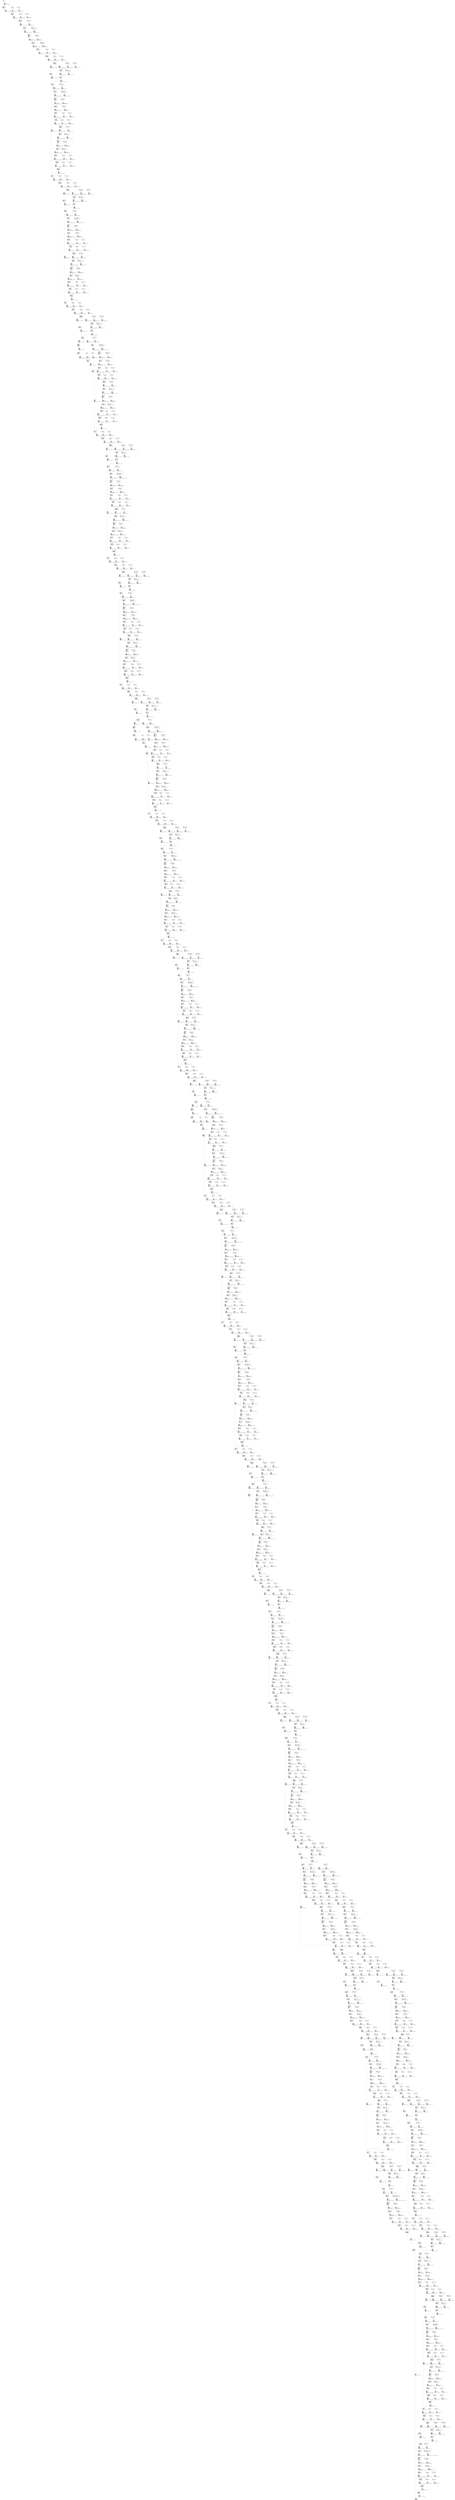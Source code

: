 digraph G {
graph [ fontsize=11 ];
node [ fontsize=11 ];
edge [ fontsize=10 ];
rankdir=BU
ranksep=1.5
nodesep=1
splines=spline
compound=true
Graphinfo [ label="" shape=plaintext, style=rounded, color=black, fontname="Arial-Bold" ];
Quantize_194_y_zero_point [ label="{ { <i0> 0} |  [780]\lQuantize_194_y_zero_point\l -3 | { <o0> 0} }", shape=record, color=black, style=rounded  ] ;
Conv2D_141_weights_inflated_453 [ label="{ { <i0> 0} |  [554]\lConv2D_141_weights_inflated_453\l(bytes=9216 , 1.3% of total)\l\l -0.0290201 -0.0483668 -0.106407 0.00967335 ... | { <o0> 0} }", shape=record, color=black, style=rounded  ] ;
PReLU_7_alpha [ label="{ { <i0> 0} |  [26]\lPReLU_7_alpha\l(bytes=16 , 0.0023% of total)\l\l 0.773307 0.626476 0.440491 -0.0293661 ... | { <o0> 0} }", shape=record, color=black, style=rounded  ] ;
Conv2D_134_mul_scale_244 [ label="{ { <i0> 0} |  [528]\lConv2D_134_mul_scale_244\l(bytes=1 , 0.00014% of total)\l\l 0.000465777 | { <o0> 0} }", shape=record, color=black, style=rounded  ] ;
Dequantize_146_x_zero_point [ label="{ { <i0> 0} |  [578]\lDequantize_146_x_zero_point\l 15 | { <o0> 0} }", shape=record, color=black, style=rounded  ] ;
Dequantize_16_x_zero_point [ label="{ { <i0> 0} |  [62]\lDequantize_16_x_zero_point\l -11 | { <o0> 0} }", shape=record, color=black, style=rounded  ] ;
Quantize_228_y_zero_point [ label="{ { <i0> 0} |  [927]\lQuantize_228_y_zero_point\l -16 | { <o0> 0} }", shape=record, color=black, style=rounded  ] ;
Quantize_87_y_zero_point [ label="{ { <i0> 0} |  [344]\lQuantize_87_y_zero_point\l -3 | { <o0> 0} }", shape=record, color=black, style=rounded  ] ;
Conv2D_21_mul_scale_64 [ label="{ { <i0> 0} |  [89]\lConv2D_21_mul_scale_64\l(bytes=1 , 0.00014% of total)\l\l 0.00233809 | { <o0> 0} }", shape=record, color=black, style=rounded  ] ;
Dequantize_212_x_zero_point [ label="{ { <i0> 0} |  [853]\lDequantize_212_x_zero_point\l -4 | { <o0> 0} }", shape=record, color=black, style=rounded  ] ;
Conv2D_162_mul_scale_289 [ label="{ { <i0> 0} |  [641]\lConv2D_162_mul_scale_289\l(bytes=1 , 0.00014% of total)\l\l 0.00122436 | { <o0> 0} }", shape=record, color=black, style=rounded  ] ;
Quantize_197_y_zero_point [ label="{ { <i0> 0} |  [787]\lQuantize_197_y_zero_point\l -75 | { <o0> 0} }", shape=record, color=black, style=rounded  ] ;
Dequantize_164_x_zero_point [ label="{ { <i0> 0} |  [649]\lDequantize_164_x_zero_point\l -12 | { <o0> 0} }", shape=record, color=black, style=rounded  ] ;
Dequantize_34_x_zero_point [ label="{ { <i0> 0} |  [131]\lDequantize_34_x_zero_point\l -4 | { <o0> 0} }", shape=record, color=black, style=rounded  ] ;
Conv2D_176_weights_inflated_459 [ label="{ { <i0> 0} |  [702]\lConv2D_176_weights_inflated_459\l(bytes=2304 , 0.33% of total)\l\l 0.347526 -0.74038 0.0151098 0.521288 ... | { <o0> 0} }", shape=record, color=black, style=rounded  ] ;
Conv2D_100_weights_inflated_445 [ label="{ { <i0> 0} |  [385]\lConv2D_100_weights_inflated_445\l(bytes=4608 , 0.65% of total)\l\l 0.0424689 0.0707816 0.19111 -0.0637034 ... | { <o0> 0} }", shape=record, color=black, style=rounded  ] ;
Dequantize_149_x_zero_point [ label="{ { <i0> 0} |  [585]\lDequantize_149_x_zero_point\l -57 | { <o0> 0} }", shape=record, color=black, style=rounded  ] ;
Dequantize_50_x_zero_point [ label="{ { <i0> 0} |  [194]\lDequantize_50_x_zero_point\l 21 | { <o0> 0} }", shape=record, color=black, style=rounded  ] ;
Conv2D_113_mul_scale_208 [ label="{ { <i0> 0} |  [443]\lConv2D_113_mul_scale_208\l(bytes=1 , 0.00014% of total)\l\l 0.000395464 | { <o0> 0} }", shape=record, color=black, style=rounded  ] ;
PReLU_219_20_clip_x_min_Out [ label="{ { <i0> 0} |  [877]\lPReLU_219_20_clip_x_min_Out\l(bytes=1 , 0.00014% of total)\l\l -3.40282e+38 | { <o0> 0} }", shape=record, color=black, style=rounded  ] ;
PReLU_219_20_clip_x_max_Out [ label="{ { <i0> 0} |  [878]\lPReLU_219_20_clip_x_max_Out\l(bytes=1 , 0.00014% of total)\l\l 0 | { <o0> 0} }", shape=record, color=black, style=rounded  ] ;
PReLU_75_6_clip_x_min_Out [ label="{ { <i0> 0} |  [287]\lPReLU_75_6_clip_x_min_Out\l(bytes=1 , 0.00014% of total)\l\l -3.40282e+38 | { <o0> 0} }", shape=record, color=black, style=rounded  ] ;
PReLU_75_6_clip_x_max_Out [ label="{ { <i0> 0} |  [288]\lPReLU_75_6_clip_x_max_Out\l(bytes=1 , 0.00014% of total)\l\l 0 | { <o0> 0} }", shape=record, color=black, style=rounded  ] ;
Dequantize_181_x_zero_point [ label="{ { <i0> 0} |  [726]\lDequantize_181_x_zero_point\l -6 | { <o0> 0} }", shape=record, color=black, style=rounded  ] ;
Conv2D_190_mul_scale_343 [ label="{ { <i0> 0} |  [761]\lConv2D_190_mul_scale_343\l(bytes=1 , 0.00014% of total)\l\l 0.00140583 | { <o0> 0} }", shape=record, color=black, style=rounded  ] ;
Dequantize_215_x_zero_point [ label="{ { <i0> 0} |  [867]\lDequantize_215_x_zero_point\l 21 | { <o0> 0} }", shape=record, color=black, style=rounded  ] ;
Conv2D_110_zero_off_196 [ label="{ { <i0> 0} |  [425]\lConv2D_110_zero_off_196\l(bytes=1 , 0.00014% of total)\l\l 0 | { <o0> 0} }", shape=record, color=black, style=rounded  ] ;
Conv2D_141_mul_scale_253 [ label="{ { <i0> 0} |  [556]\lConv2D_141_mul_scale_253\l(bytes=1 , 0.00014% of total)\l\l 0.00127443 | { <o0> 0} }", shape=record, color=black, style=rounded  ] ;
Dequantize_167_x_zero_point [ label="{ { <i0> 0} |  [663]\lDequantize_167_x_zero_point\l 20 | { <o0> 0} }", shape=record, color=black, style=rounded  ] ;
Dequantize_37_x_zero_point [ label="{ { <i0> 0} |  [145]\lDequantize_37_x_zero_point\l 15 | { <o0> 0} }", shape=record, color=black, style=rounded  ] ;
PReLU_233_alpha [ label="{ { <i0> 0} |  [943]\lPReLU_233_alpha\l(bytes=32 , 0.0045% of total)\l\l -0.0570866 -0.242618 0.849163 -0.135581 ... | { <o0> 0} }", shape=record, color=black, style=rounded  ] ;
PReLU_223_alpha [ label="{ { <i0> 0} |  [901]\lPReLU_223_alpha\l(bytes=32 , 0.0045% of total)\l\l -0.626169 0.294353 0.1445 0.524483 ... | { <o0> 0} }", shape=record, color=black, style=rounded  ] ;
PReLU_219_alpha [ label="{ { <i0> 0} |  [880]\lPReLU_219_alpha\l(bytes=128 , 0.018% of total)\l\l -0.609098 -0.229515 -0.0971026 -0.432548 ... | { <o0> 0} }", shape=record, color=black, style=rounded  ] ;
PReLU_209_alpha [ label="{ { <i0> 0} |  [838]\lPReLU_209_alpha\l(bytes=128 , 0.018% of total)\l\l 0.304238 -0.468058 0.0780097 0.218427 ... | { <o0> 0} }", shape=record, color=black, style=rounded  ] ;
PReLU_199_alpha [ label="{ { <i0> 0} |  [796]\lPReLU_199_alpha\l(bytes=128 , 0.018% of total)\l\l 0.280496 0.431533 0.32365 0.463898 ... | { <o0> 0} }", shape=record, color=black, style=rounded  ] ;
PReLU_185_alpha [ label="{ { <i0> 0} |  [739]\lPReLU_185_alpha\l(bytes=32 , 0.0045% of total)\l\l -0.0124416 -0.258162 -0.124416 -0.227058 ... | { <o0> 0} }", shape=record, color=black, style=rounded  ] ;
PReLU_175_alpha [ label="{ { <i0> 0} |  [697]\lPReLU_175_alpha\l(bytes=32 , 0.0045% of total)\l\l 0.11099 0.0554949 -0.107026 -0.118918 ... | { <o0> 0} }", shape=record, color=black, style=rounded  ] ;
PReLU_171_alpha [ label="{ { <i0> 0} |  [676]\lPReLU_171_alpha\l(bytes=128 , 0.018% of total)\l\l 0 -0.10187 -0.458415 0.292876 ... | { <o0> 0} }", shape=record, color=black, style=rounded  ] ;
PReLU_160_alpha [ label="{ { <i0> 0} |  [633]\lPReLU_160_alpha\l(bytes=128 , 0.018% of total)\l\l -0.175497 -0.1876 0.0242064 -0.217858 ... | { <o0> 0} }", shape=record, color=black, style=rounded  ] ;
PReLU_150_alpha [ label="{ { <i0> 0} |  [591]\lPReLU_150_alpha\l(bytes=128 , 0.018% of total)\l\l -0.296583 -0.562485 0.429534 0.439761 ... | { <o0> 0} }", shape=record, color=black, style=rounded  ] ;
PReLU_140_alpha [ label="{ { <i0> 0} |  [549]\lPReLU_140_alpha\l(bytes=128 , 0.018% of total)\l\l 0.130936 0.196404 0.465551 0.196404 ... | { <o0> 0} }", shape=record, color=black, style=rounded  ] ;
PReLU_129_alpha [ label="{ { <i0> 0} |  [506]\lPReLU_129_alpha\l(bytes=128 , 0.018% of total)\l\l -0.384781 -0.524264 -0.341493 -0.235678 ... | { <o0> 0} }", shape=record, color=black, style=rounded  ] ;
PReLU_119_alpha [ label="{ { <i0> 0} |  [464]\lPReLU_119_alpha\l(bytes=128 , 0.018% of total)\l\l -0.062327 -0.0287663 0.163009 -0.450672 ... | { <o0> 0} }", shape=record, color=black, style=rounded  ] ;
PReLU_109_alpha [ label="{ { <i0> 0} |  [422]\lPReLU_109_alpha\l(bytes=128 , 0.018% of total)\l\l -0.0168515 0.241538 0.15728 0.516778 ... | { <o0> 0} }", shape=record, color=black, style=rounded  ] ;
PReLU_41_3_clip_x_min_Out [ label="{ { <i0> 0} |  [155]\lPReLU_41_3_clip_x_min_Out\l(bytes=1 , 0.00014% of total)\l\l -3.40282e+38 | { <o0> 0} }", shape=record, color=black, style=rounded  ] ;
PReLU_41_3_clip_x_max_Out [ label="{ { <i0> 0} |  [156]\lPReLU_41_3_clip_x_max_Out\l(bytes=1 , 0.00014% of total)\l\l 0 | { <o0> 0} }", shape=record, color=black, style=rounded  ] ;
PReLU_223_21_clip_x_min_Out [ label="{ { <i0> 0} |  [898]\lPReLU_223_21_clip_x_min_Out\l(bytes=1 , 0.00014% of total)\l\l -3.40282e+38 | { <o0> 0} }", shape=record, color=black, style=rounded  ] ;
PReLU_223_21_clip_x_max_Out [ label="{ { <i0> 0} |  [899]\lPReLU_223_21_clip_x_max_Out\l(bytes=1 , 0.00014% of total)\l\l 0 | { <o0> 0} }", shape=record, color=black, style=rounded  ] ;
Dequantize_232_x_zero_point [ label="{ { <i0> 0} |  [937]\lDequantize_232_x_zero_point\l -53 | { <o0> 0} }", shape=record, color=black, style=rounded  ] ;
Conv2D_227_mul_scale_415 [ label="{ { <i0> 0} |  [922]\lConv2D_227_mul_scale_415\l(bytes=1 , 0.00014% of total)\l\l 0.000204739 | { <o0> 0} }", shape=record, color=black, style=rounded  ] ;
Conv2D_79_mul_scale_154 [ label="{ { <i0> 0} |  [311]\lConv2D_79_mul_scale_154\l(bytes=1 , 0.00014% of total)\l\l 0.00105822 | { <o0> 0} }", shape=record, color=black, style=rounded  ] ;
PReLU_7_0_clip_x_min_Out [ label="{ { <i0> 0} |  [23]\lPReLU_7_0_clip_x_min_Out\l(bytes=1 , 0.00014% of total)\l\l -3.40282e+38 | { <o0> 0} }", shape=record, color=black, style=rounded  ] ;
PReLU_7_0_clip_x_max_Out [ label="{ { <i0> 0} |  [24]\lPReLU_7_0_clip_x_max_Out\l(bytes=1 , 0.00014% of total)\l\l 0 | { <o0> 0} }", shape=record, color=black, style=rounded  ] ;
PReLU_233_22_clip_x_min_Out [ label="{ { <i0> 0} |  [940]\lPReLU_233_22_clip_x_min_Out\l(bytes=1 , 0.00014% of total)\l\l -3.40282e+38 | { <o0> 0} }", shape=record, color=black, style=rounded  ] ;
PReLU_233_22_clip_x_max_Out [ label="{ { <i0> 0} |  [941]\lPReLU_233_22_clip_x_max_Out\l(bytes=1 , 0.00014% of total)\l\l 0 | { <o0> 0} }", shape=record, color=black, style=rounded  ] ;
Conv2D_42_mul_scale_91 [ label="{ { <i0> 0} |  [165]\lConv2D_42_mul_scale_91\l(bytes=1 , 0.00014% of total)\l\l 0.00119706 | { <o0> 0} }", shape=record, color=black, style=rounded  ] ;
Dequantize_184_x_zero_point [ label="{ { <i0> 0} |  [733]\lDequantize_184_x_zero_point\l -47 | { <o0> 0} }", shape=record, color=black, style=rounded  ] ;
Quantize_101_y_zero_point [ label="{ { <i0> 0} |  [392]\lQuantize_101_y_zero_point\l -14 | { <o0> 0} }", shape=record, color=black, style=rounded  ] ;
Dequantize_54_x_zero_point [ label="{ { <i0> 0} |  [215]\lDequantize_54_x_zero_point\l -5 | { <o0> 0} }", shape=record, color=black, style=rounded  ] ;
Conv2D_110_off_bias_202 [ label="{ { <i0> 0} |  [431]\lConv2D_110_off_bias_202\l(bytes=256 , 0.036% of total)\l\l 0 0 0 0 ... | { <o0> 0} }", shape=record, color=black, style=rounded  ] ;
Dequantize_6_x_scale [ label="{ { <i0> 0} |  [19]\lDequantize_6_x_scale\l 0.0798333 | { <o0> 0} }", shape=record, color=black, style=rounded  ] ;
Dequantize_3_x_scale [ label="{ { <i0> 0} |  [5]\lDequantize_3_x_scale\l 0.00784314 | { <o0> 0} }", shape=record, color=black, style=rounded  ] ;
Conv2D_18_zero_off_52 [ label="{ { <i0> 0} |  [71]\lConv2D_18_zero_off_52\l(bytes=1 , 0.00014% of total)\l\l 0 | { <o0> 0} }", shape=record, color=black, style=rounded  ] ;
PReLU_95_8_clip_x_min_Out [ label="{ { <i0> 0} |  [371]\lPReLU_95_8_clip_x_min_Out\l(bytes=1 , 0.00014% of total)\l\l -3.40282e+38 | { <o0> 0} }", shape=record, color=black, style=rounded  ] ;
PReLU_95_8_clip_x_max_Out [ label="{ { <i0> 0} |  [372]\lPReLU_95_8_clip_x_max_Out\l(bytes=1 , 0.00014% of total)\l\l 0 | { <o0> 0} }", shape=record, color=black, style=rounded  ] ;
Conv2D_18_off_bias_58 [ label="{ { <i0> 0} |  [77]\lConv2D_18_off_bias_58\l(bytes=32 , 0.0045% of total)\l\l 0 0 0 0 ... | { <o0> 0} }", shape=record, color=black, style=rounded  ] ;
Dequantize_218_x_zero_point [ label="{ { <i0> 0} |  [874]\lDequantize_218_x_zero_point\l -51 | { <o0> 0} }", shape=record, color=black, style=rounded  ] ;
Conv2D_113_zero_off_205 [ label="{ { <i0> 0} |  [439]\lConv2D_113_zero_off_205\l(bytes=1 , 0.00014% of total)\l\l 0 | { <o0> 0} }", shape=record, color=black, style=rounded  ] ;
Dequantize_71_x_zero_point [ label="{ { <i0> 0} |  [277]\lDequantize_71_x_zero_point\l 29 | { <o0> 0} }", shape=record, color=black, style=rounded  ] ;
Quantize_2_y_zero_point [ label="{ { <i0> 0} |  [3]\lQuantize_2_y_zero_point\l -1 | { <o0> 0} }", shape=record, color=black, style=rounded  ] ;
Conv2D_120_mul_scale_217 [ label="{ { <i0> 0} |  [471]\lConv2D_120_mul_scale_217\l(bytes=1 , 0.00014% of total)\l\l 0.000861743 | { <o0> 0} }", shape=record, color=black, style=rounded  ] ;
Conv2D_162_weights_inflated_457 [ label="{ { <i0> 0} |  [639]\lConv2D_162_weights_inflated_457\l(bytes=9216 , 1.3% of total)\l\l -0.295606 0.135819 -0.806925 0.0319574 ... | { <o0> 0} }", shape=record, color=black, style=rounded  ] ;
PReLU_61_5_clip_x_min_Out [ label="{ { <i0> 0} |  [239]\lPReLU_61_5_clip_x_min_Out\l(bytes=1 , 0.00014% of total)\l\l -3.40282e+38 | { <o0> 0} }", shape=record, color=black, style=rounded  ] ;
PReLU_61_5_clip_x_max_Out [ label="{ { <i0> 0} |  [240]\lPReLU_61_5_clip_x_max_Out\l(bytes=1 , 0.00014% of total)\l\l 0 | { <o0> 0} }", shape=record, color=black, style=rounded  ] ;
Conv2D_45_off_bias_103 [ label="{ { <i0> 0} |  [181]\lConv2D_45_off_bias_103\l(bytes=64 , 0.009% of total)\l\l 0.48443 -0.594112 0.0566691 1.10779 ... | { <o0> 0} }", shape=record, color=black, style=rounded  ] ;
Quantize_104_y_zero_point [ label="{ { <i0> 0} |  [406]\lQuantize_104_y_zero_point\l 12 | { <o0> 0} }", shape=record, color=black, style=rounded  ] ;
Dequantize_57_x_zero_point [ label="{ { <i0> 0} |  [229]\lDequantize_57_x_zero_point\l 19 | { <o0> 0} }", shape=record, color=black, style=rounded  ] ;
Conv2D_113_off_bias_211 [ label="{ { <i0> 0} |  [445]\lConv2D_113_off_bias_211\l(bytes=256 , 0.036% of total)\l\l 0.893748 -0.461902 -0.153835 0.753359 ... | { <o0> 0} }", shape=record, color=black, style=rounded  ] ;
Dequantize_236_x_zero_point [ label="{ { <i0> 0} |  [958]\lDequantize_236_x_zero_point\l -67 | { <o0> 0} }", shape=record, color=black, style=rounded  ] ;
Conv2D_131_zero_off_232 [ label="{ { <i0> 0} |  [510]\lConv2D_131_zero_off_232\l(bytes=1 , 0.00014% of total)\l\l 0 | { <o0> 0} }", shape=record, color=black, style=rounded  ] ;
Dequantize_188_x_zero_point [ label="{ { <i0> 0} |  [754]\lDequantize_188_x_zero_point\l -112 | { <o0> 0} }", shape=record, color=black, style=rounded  ] ;
Quantize_12_y_zero_point [ label="{ { <i0> 0} |  [52]\lQuantize_12_y_zero_point\l -3 | { <o0> 0} }", shape=record, color=black, style=rounded  ] ;
Quantize_121_y_zero_point [ label="{ { <i0> 0} |  [476]\lQuantize_121_y_zero_point\l 17 | { <o0> 0} }", shape=record, color=black, style=rounded  ] ;
Dequantize_74_x_zero_point [ label="{ { <i0> 0} |  [284]\lDequantize_74_x_zero_point\l -37 | { <o0> 0} }", shape=record, color=black, style=rounded  ] ;
Quantize_5_y_zero_point [ label="{ { <i0> 0} |  [17]\lQuantize_5_y_zero_point\l -3 | { <o0> 0} }", shape=record, color=black, style=rounded  ] ;
Conv2D_234_mul_scale_424 [ label="{ { <i0> 0} |  [950]\lConv2D_234_mul_scale_424\l(bytes=1 , 0.00014% of total)\l\l 0.000596994 | { <o0> 0} }", shape=record, color=black, style=rounded  ] ;
Conv2D_86_mul_scale_163 [ label="{ { <i0> 0} |  [339]\lConv2D_86_mul_scale_163\l(bytes=1 , 0.00014% of total)\l\l 0.000916643 | { <o0> 0} }", shape=record, color=black, style=rounded  ] ;
Conv2D_131_off_bias_238 [ label="{ { <i0> 0} |  [516]\lConv2D_131_off_bias_238\l(bytes=256 , 0.036% of total)\l\l 0 0 0 0 ... | { <o0> 0} }", shape=record, color=black, style=rounded  ] ;
Quantize_107_y_zero_point [ label="{ { <i0> 0} |  [413]\lQuantize_107_y_zero_point\l -43 | { <o0> 0} }", shape=record, color=black, style=rounded  ] ;
Dequantize_91_x_zero_point [ label="{ { <i0> 0} |  [361]\lDequantize_91_x_zero_point\l 25 | { <o0> 0} }", shape=record, color=black, style=rounded  ] ;
Conv2D_42_weights_inflated_435 [ label="{ { <i0> 0} |  [163]\lConv2D_42_weights_inflated_435\l(bytes=2304 , 0.33% of total)\l\l -0.215943 -0.0657219 -0.0281665 0.178388 ... | { <o0> 0} }", shape=record, color=black, style=rounded  ] ;
Conv2D_66_zero_off_124 [ label="{ { <i0> 0} |  [251]\lConv2D_66_zero_off_124\l(bytes=1 , 0.00014% of total)\l\l 0 | { <o0> 0} }", shape=record, color=black, style=rounded  ] ;
Conv2D_134_zero_off_241 [ label="{ { <i0> 0} |  [524]\lConv2D_134_zero_off_241\l(bytes=1 , 0.00014% of total)\l\l 0 | { <o0> 0} }", shape=record, color=black, style=rounded  ] ;
Pad_98_pads [ label="{ { <i0> 0} |  [379]\lPad_98_pads\l 0 0 0 0 ... | { <o0> 0} }", shape=record, color=black, style=rounded  ] ;
Pad_64_pads [ label="{ { <i0> 0} |  [247]\lPad_64_pads\l 0 0 0 0 ... | { <o0> 0} }", shape=record, color=black, style=rounded  ] ;
Pad_30_pads [ label="{ { <i0> 0} |  [115]\lPad_30_pads\l 0 0 0 0 ... | { <o0> 0} }", shape=record, color=black, style=rounded  ] ;
Quantize_15_y_zero_point [ label="{ { <i0> 0} |  [59]\lQuantize_15_y_zero_point\l -11 | { <o0> 0} }", shape=record, color=black, style=rounded  ] ;
Quantize_124_y_zero_point [ label="{ { <i0> 0} |  [490]\lQuantize_124_y_zero_point\l -7 | { <o0> 0} }", shape=record, color=black, style=rounded  ] ;
Conv2D_66_off_bias_130 [ label="{ { <i0> 0} |  [257]\lConv2D_66_off_bias_130\l(bytes=64 , 0.009% of total)\l\l 0 0 0 0 ... | { <o0> 0} }", shape=record, color=black, style=rounded  ] ;
Conv2D_151_zero_off_268 [ label="{ { <i0> 0} |  [594]\lConv2D_151_zero_off_268\l(bytes=1 , 0.00014% of total)\l\l 0 | { <o0> 0} }", shape=record, color=black, style=rounded  ] ;
Conv2D_200_zero_off_358 [ label="{ { <i0> 0} |  [799]\lConv2D_200_zero_off_358\l(bytes=1 , 0.00014% of total)\l\l 0 | { <o0> 0} }", shape=record, color=black, style=rounded  ] ;
Dequantize_78_x_zero_point [ label="{ { <i0> 0} |  [305]\lDequantize_78_x_zero_point\l 2 | { <o0> 0} }", shape=record, color=black, style=rounded  ] ;
Conv2D_134_off_bias_247 [ label="{ { <i0> 0} |  [530]\lConv2D_134_off_bias_247\l(bytes=256 , 0.036% of total)\l\l 0.709379 1.89664 2.48818 2.967 ... | { <o0> 0} }", shape=record, color=black, style=rounded  ] ;
Quantize_9_y_zero_point [ label="{ { <i0> 0} |  [38]\lQuantize_9_y_zero_point\l 11 | { <o0> 0} }", shape=record, color=black, style=rounded  ] ;
Conv2D_213_mul_scale_388 [ label="{ { <i0> 0} |  [859]\lConv2D_213_mul_scale_388\l(bytes=1 , 0.00014% of total)\l\l 0.000363952 | { <o0> 0} }", shape=record, color=black, style=rounded  ] ;
Dequantize_94_x_zero_point [ label="{ { <i0> 0} |  [368]\lDequantize_94_x_zero_point\l -22 | { <o0> 0} }", shape=record, color=black, style=rounded  ] ;
Conv2D_224_weights_inflated_467 [ label="{ { <i0> 0} |  [906]\lConv2D_224_weights_inflated_467\l(bytes=2304 , 0.33% of total)\l\l 0.11282 0.239742 0.260896 0.359613 ... | { <o0> 0} }", shape=record, color=black, style=rounded  ] ;
Conv2D_69_zero_off_133 [ label="{ { <i0> 0} |  [265]\lConv2D_69_zero_off_133\l(bytes=1 , 0.00014% of total)\l\l 0 | { <o0> 0} }", shape=record, color=black, style=rounded  ] ;
PReLU_17_1_clip_x_min_Out [ label="{ { <i0> 0} |  [65]\lPReLU_17_1_clip_x_min_Out\l(bytes=1 , 0.00014% of total)\l\l -3.40282e+38 | { <o0> 0} }", shape=record, color=black, style=rounded  ] ;
PReLU_17_1_clip_x_max_Out [ label="{ { <i0> 0} |  [66]\lPReLU_17_1_clip_x_max_Out\l(bytes=1 , 0.00014% of total)\l\l 0 | { <o0> 0} }", shape=record, color=black, style=rounded  ] ;
Quantize_33_y_zero_point [ label="{ { <i0> 0} |  [128]\lQuantize_33_y_zero_point\l -4 | { <o0> 0} }", shape=record, color=black, style=rounded  ] ;
Quantize_142_y_zero_point [ label="{ { <i0> 0} |  [561]\lQuantize_142_y_zero_point\l 17 | { <o0> 0} }", shape=record, color=black, style=rounded  ] ;
Conv2D_151_off_bias_274 [ label="{ { <i0> 0} |  [600]\lConv2D_151_off_bias_274\l(bytes=256 , 0.036% of total)\l\l 0 0 0 0 ... | { <o0> 0} }", shape=record, color=black, style=rounded  ] ;
Conv2D_200_off_bias_364 [ label="{ { <i0> 0} |  [805]\lConv2D_200_off_bias_364\l(bytes=256 , 0.036% of total)\l\l 0 0 0 0 ... | { <o0> 0} }", shape=record, color=black, style=rounded  ] ;
Conv2D_86_weights_inflated_443 [ label="{ { <i0> 0} |  [337]\lConv2D_86_weights_inflated_443\l(bytes=4608 , 0.65% of total)\l\l -0.361297 -0.237928 0.00881213 -0.2908 ... | { <o0> 0} }", shape=record, color=black, style=rounded  ] ;
Quantize_127_y_zero_point [ label="{ { <i0> 0} |  [497]\lQuantize_127_y_zero_point\l -31 | { <o0> 0} }", shape=record, color=black, style=rounded  ] ;
Conv2D_86_zero_off_160 [ label="{ { <i0> 0} |  [335]\lConv2D_86_zero_off_160\l(bytes=1 , 0.00014% of total)\l\l 0 | { <o0> 0} }", shape=record, color=black, style=rounded  ] ;
PReLU_95_alpha [ label="{ { <i0> 0} |  [374]\lPReLU_95_alpha\l(bytes=64 , 0.009% of total)\l\l 0.876953 0.00690514 -0.158818 -0.262395 ... | { <o0> 0} }", shape=record, color=black, style=rounded  ] ;
PReLU_85_alpha [ label="{ { <i0> 0} |  [332]\lPReLU_85_alpha\l(bytes=64 , 0.009% of total)\l\l -0.231007 0.814941 -0.288759 0.404262 ... | { <o0> 0} }", shape=record, color=black, style=rounded  ] ;
PReLU_75_alpha [ label="{ { <i0> 0} |  [290]\lPReLU_75_alpha\l(bytes=64 , 0.009% of total)\l\l 0.108452 -0.0542261 0.671048 0.277909 ... | { <o0> 0} }", shape=record, color=black, style=rounded  ] ;
PReLU_61_alpha [ label="{ { <i0> 0} |  [242]\lPReLU_61_alpha\l(bytes=32 , 0.0045% of total)\l\l -0.0280973 -0.463606 -0.47063 -0.0913163 ... | { <o0> 0} }", shape=record, color=black, style=rounded  ] ;
PReLU_51_alpha [ label="{ { <i0> 0} |  [200]\lPReLU_51_alpha\l(bytes=32 , 0.0045% of total)\l\l 0.0127684 0.00425612 0.349002 0.28516 ... | { <o0> 0} }", shape=record, color=black, style=rounded  ] ;
PReLU_41_alpha [ label="{ { <i0> 0} |  [158]\lPReLU_41_alpha\l(bytes=32 , 0.0045% of total)\l\l -0.342028 0.205217 0.49594 0.11971 ... | { <o0> 0} }", shape=record, color=black, style=rounded  ] ;
PReLU_27_alpha [ label="{ { <i0> 0} |  [110]\lPReLU_27_alpha\l(bytes=16 , 0.0023% of total)\l\l 0.106545 0.273022 0.126523 -0.326295 ... | { <o0> 0} }", shape=record, color=black, style=rounded  ] ;
PReLU_17_alpha [ label="{ { <i0> 0} |  [68]\lPReLU_17_alpha\l(bytes=16 , 0.0023% of total)\l\l -0.30423 0.206647 -0.729004 -0.384593 ... | { <o0> 0} }", shape=record, color=black, style=rounded  ] ;
Conv2D_18_weights_inflated_431 [ label="{ { <i0> 0} |  [73]\lConv2D_18_weights_inflated_431\l(bytes=1152 , 0.16% of total)\l\l -0.115065 0.316429 0.220542 -0.671214 ... | { <o0> 0} }", shape=record, color=black, style=rounded  ] ;
Conv2D_69_off_bias_139 [ label="{ { <i0> 0} |  [271]\lConv2D_69_off_bias_139\l(bytes=128 , 0.018% of total)\l\l -0.115708 0.747553 0.383527 0.675398 ... | { <o0> 0} }", shape=record, color=black, style=rounded  ] ;
Conv2D_154_zero_off_277 [ label="{ { <i0> 0} |  [608]\lConv2D_154_zero_off_277\l(bytes=1 , 0.00014% of total)\l\l 0 | { <o0> 0} }", shape=record, color=black, style=rounded  ] ;
Quantize_19_y_zero_point [ label="{ { <i0> 0} |  [80]\lQuantize_19_y_zero_point\l -7 | { <o0> 0} }", shape=record, color=black, style=rounded  ] ;
Conv2D_203_zero_off_367 [ label="{ { <i0> 0} |  [813]\lConv2D_203_zero_off_367\l(bytes=1 , 0.00014% of total)\l\l 0 | { <o0> 0} }", shape=record, color=black, style=rounded  ] ;
Conv2D_86_off_bias_166 [ label="{ { <i0> 0} |  [341]\lConv2D_86_off_bias_166\l(bytes=128 , 0.018% of total)\l\l 0 0 0 0 ... | { <o0> 0} }", shape=record, color=black, style=rounded  ] ;
Quantize_36_y_zero_point [ label="{ { <i0> 0} |  [142]\lQuantize_36_y_zero_point\l 15 | { <o0> 0} }", shape=record, color=black, style=rounded  ] ;
Quantize_145_y_zero_point [ label="{ { <i0> 0} |  [575]\lQuantize_145_y_zero_point\l 15 | { <o0> 0} }", shape=record, color=black, style=rounded  ] ;
Conv2D_220_zero_off_394 [ label="{ { <i0> 0} |  [883]\lConv2D_220_zero_off_394\l(bytes=1 , 0.00014% of total)\l\l 0 | { <o0> 0} }", shape=record, color=black, style=rounded  ] ;
Dequantize_112_x_zero_point [ label="{ { <i0> 0} |  [437]\lDequantize_112_x_zero_point\l -6 | { <o0> 0} }", shape=record, color=black, style=rounded  ] ;
Conv2D_154_off_bias_283 [ label="{ { <i0> 0} |  [614]\lConv2D_154_off_bias_283\l(bytes=256 , 0.036% of total)\l\l 1.77712 2.05062 -1.50363 1.15994 ... | { <o0> 0} }", shape=record, color=black, style=rounded  ] ;
Conv2D_203_off_bias_373 [ label="{ { <i0> 0} |  [819]\lConv2D_203_off_bias_373\l(bytes=256 , 0.036% of total)\l\l 2.06245 -0.520614 1.18462 6.59375 ... | { <o0> 0} }", shape=record, color=black, style=rounded  ] ;
Conv2D_172_zero_off_304 [ label="{ { <i0> 0} |  [679]\lConv2D_172_zero_off_304\l(bytes=1 , 0.00014% of total)\l\l 0 | { <o0> 0} }", shape=record, color=black, style=rounded  ] ;
Conv2D_8_zero_off_34 [ label="{ { <i0> 0} |  [29]\lConv2D_8_zero_off_34\l(bytes=1 , 0.00014% of total)\l\l 0 | { <o0> 0} }", shape=record, color=black, style=rounded  ] ;
Conv2D_8_off_bias_40 [ label="{ { <i0> 0} |  [35]\lConv2D_8_off_bias_40\l(bytes=32 , 0.0045% of total)\l\l 0 0 0 0 ... | { <o0> 0} }", shape=record, color=black, style=rounded  ] ;
Conv2D_89_zero_off_169 [ label="{ { <i0> 0} |  [349]\lConv2D_89_zero_off_169\l(bytes=1 , 0.00014% of total)\l\l 0 | { <o0> 0} }", shape=record, color=black, style=rounded  ] ;
Conv2D_103_mul_scale_190 [ label="{ { <i0> 0} |  [401]\lConv2D_103_mul_scale_190\l(bytes=1 , 0.00014% of total)\l\l 0.000569308 | { <o0> 0} }", shape=record, color=black, style=rounded  ] ;
Quantize_53_y_zero_point [ label="{ { <i0> 0} |  [212]\lQuantize_53_y_zero_point\l -5 | { <o0> 0} }", shape=record, color=black, style=rounded  ] ;
Conv2D_220_mul_scale_397 [ label="{ { <i0> 0} |  [887]\lConv2D_220_mul_scale_397\l(bytes=1 , 0.00014% of total)\l\l 0.000115131 | { <o0> 0} }", shape=record, color=black, style=rounded  ] ;
Quantize_211_y_zero_point [ label="{ { <i0> 0} |  [850]\lQuantize_211_y_zero_point\l -4 | { <o0> 0} }", shape=record, color=black, style=rounded  ] ;
Conv2D_220_off_bias_400 [ label="{ { <i0> 0} |  [889]\lConv2D_220_off_bias_400\l(bytes=64 , 0.009% of total)\l\l 2.70903 3.10739 4.24615 3.28319 ... | { <o0> 0} }", shape=record, color=black, style=rounded  ] ;
Quantize_163_y_zero_point [ label="{ { <i0> 0} |  [646]\lQuantize_163_y_zero_point\l -12 | { <o0> 0} }", shape=record, color=black, style=rounded  ] ;
Dequantize_94_x_scale [ label="{ { <i0> 0} |  [367]\lDequantize_94_x_scale\l 0.120122 | { <o0> 0} }", shape=record, color=black, style=rounded  ] ;
Dequantize_91_x_scale [ label="{ { <i0> 0} |  [360]\lDequantize_91_x_scale\l 0.0845806 | { <o0> 0} }", shape=record, color=black, style=rounded  ] ;
Dequantize_88_x_scale [ label="{ { <i0> 0} |  [346]\lDequantize_88_x_scale\l 0.131116 | { <o0> 0} }", shape=record, color=black, style=rounded  ] ;
Dequantize_84_x_scale [ label="{ { <i0> 0} |  [325]\lDequantize_84_x_scale\l 0.144077 | { <o0> 0} }", shape=record, color=black, style=rounded  ] ;
Dequantize_81_x_scale [ label="{ { <i0> 0} |  [318]\lDequantize_81_x_scale\l 0.100933 | { <o0> 0} }", shape=record, color=black, style=rounded  ] ;
Dequantize_78_x_scale [ label="{ { <i0> 0} |  [304]\lDequantize_78_x_scale\l 0.170743 | { <o0> 0} }", shape=record, color=black, style=rounded  ] ;
Dequantize_74_x_scale [ label="{ { <i0> 0} |  [283]\lDequantize_74_x_scale\l 0.12617 | { <o0> 0} }", shape=record, color=black, style=rounded  ] ;
Dequantize_71_x_scale [ label="{ { <i0> 0} |  [276]\lDequantize_71_x_scale\l 0.0908191 | { <o0> 0} }", shape=record, color=black, style=rounded  ] ;
Dequantize_68_x_scale [ label="{ { <i0> 0} |  [262]\lDequantize_68_x_scale\l 0.214561 | { <o0> 0} }", shape=record, color=black, style=rounded  ] ;
Dequantize_60_x_scale [ label="{ { <i0> 0} |  [235]\lDequantize_60_x_scale\l 0.152996 | { <o0> 0} }", shape=record, color=black, style=rounded  ] ;
Dequantize_57_x_scale [ label="{ { <i0> 0} |  [228]\lDequantize_57_x_scale\l 0.0980031 | { <o0> 0} }", shape=record, color=black, style=rounded  ] ;
Dequantize_54_x_scale [ label="{ { <i0> 0} |  [214]\lDequantize_54_x_scale\l 0.153551 | { <o0> 0} }", shape=record, color=black, style=rounded  ] ;
Dequantize_50_x_scale [ label="{ { <i0> 0} |  [193]\lDequantize_50_x_scale\l 0.177636 | { <o0> 0} }", shape=record, color=black, style=rounded  ] ;
Dequantize_47_x_scale [ label="{ { <i0> 0} |  [186]\lDequantize_47_x_scale\l 0.159445 | { <o0> 0} }", shape=record, color=black, style=rounded  ] ;
Dequantize_44_x_scale [ label="{ { <i0> 0} |  [172]\lDequantize_44_x_scale\l 0.286597 | { <o0> 0} }", shape=record, color=black, style=rounded  ] ;
Dequantize_40_x_scale [ label="{ { <i0> 0} |  [151]\lDequantize_40_x_scale\l 0.159312 | { <o0> 0} }", shape=record, color=black, style=rounded  ] ;
Dequantize_37_x_scale [ label="{ { <i0> 0} |  [144]\lDequantize_37_x_scale\l 0.13172 | { <o0> 0} }", shape=record, color=black, style=rounded  ] ;
Dequantize_34_x_scale [ label="{ { <i0> 0} |  [130]\lDequantize_34_x_scale\l 0.296225 | { <o0> 0} }", shape=record, color=black, style=rounded  ] ;
Dequantize_26_x_scale [ label="{ { <i0> 0} |  [103]\lDequantize_26_x_scale\l 0.294951 | { <o0> 0} }", shape=record, color=black, style=rounded  ] ;
Dequantize_23_x_scale [ label="{ { <i0> 0} |  [96]\lDequantize_23_x_scale\l 0.295259 | { <o0> 0} }", shape=record, color=black, style=rounded  ] ;
Dequantize_20_x_scale [ label="{ { <i0> 0} |  [82]\lDequantize_20_x_scale\l 0.330683 | { <o0> 0} }", shape=record, color=black, style=rounded  ] ;
Dequantize_16_x_scale [ label="{ { <i0> 0} |  [61]\lDequantize_16_x_scale\l 0.18817 | { <o0> 0} }", shape=record, color=black, style=rounded  ] ;
Dequantize_13_x_scale [ label="{ { <i0> 0} |  [54]\lDequantize_13_x_scale\l 0.179461 | { <o0> 0} }", shape=record, color=black, style=rounded  ] ;
Dequantize_10_x_scale [ label="{ { <i0> 0} |  [40]\lDequantize_10_x_scale\l 0.120817 | { <o0> 0} }", shape=record, color=black, style=rounded  ] ;
Conv2D_172_off_bias_310 [ label="{ { <i0> 0} |  [685]\lConv2D_172_off_bias_310\l(bytes=64 , 0.009% of total)\l\l -1.26268 4.26169 -2.82622 -2.19731 ... | { <o0> 0} }", shape=record, color=black, style=rounded  ] ;
Conv2D_89_off_bias_175 [ label="{ { <i0> 0} |  [355]\lConv2D_89_off_bias_175\l(bytes=128 , 0.018% of total)\l\l 0.935267 0.424763 0.398154 -0.906686 ... | { <o0> 0} }", shape=record, color=black, style=rounded  ] ;
Conv2D_210_weights_inflated_465 [ label="{ { <i0> 0} |  [843]\lConv2D_210_weights_inflated_465\l(bytes=9216 , 1.3% of total)\l\l 0.037986 0.151944 0.142447 -0.341874 ... | { <o0> 0} }", shape=record, color=black, style=rounded  ] ;
Quantize_70_y_zero_point [ label="{ { <i0> 0} |  [274]\lQuantize_70_y_zero_point\l 29 | { <o0> 0} }", shape=record, color=black, style=rounded  ] ;
Quantize_39_y_zero_point [ label="{ { <i0> 0} |  [149]\lQuantize_39_y_zero_point\l -9 | { <o0> 0} }", shape=record, color=black, style=rounded  ] ;
Quantize_148_y_zero_point [ label="{ { <i0> 0} |  [582]\lQuantize_148_y_zero_point\l -57 | { <o0> 0} }", shape=record, color=black, style=rounded  ] ;
Dequantize_115_x_zero_point [ label="{ { <i0> 0} |  [451]\lDequantize_115_x_zero_point\l 7 | { <o0> 0} }", shape=record, color=black, style=rounded  ] ;
PReLU_171_15_clip_x_min_Out [ label="{ { <i0> 0} |  [673]\lPReLU_171_15_clip_x_min_Out\l(bytes=1 , 0.00014% of total)\l\l -3.40282e+38 | { <o0> 0} }", shape=record, color=black, style=rounded  ] ;
PReLU_171_15_clip_x_max_Out [ label="{ { <i0> 0} |  [674]\lPReLU_171_15_clip_x_max_Out\l(bytes=1 , 0.00014% of total)\l\l 0 | { <o0> 0} }", shape=record, color=black, style=rounded  ] ;
Conv2D_190_zero_off_340 [ label="{ { <i0> 0} |  [757]\lConv2D_190_zero_off_340\l(bytes=1 , 0.00014% of total)\l\l 0 | { <o0> 0} }", shape=record, color=black, style=rounded  ] ;
Conv2D_151_weights_inflated_455 [ label="{ { <i0> 0} |  [596]\lConv2D_151_weights_inflated_455\l(bytes=9216 , 1.3% of total)\l\l 0.153943 0.197927 -0.0549797 0.0109959 ... | { <o0> 0} }", shape=record, color=black, style=rounded  ] ;
Conv2D_131_mul_scale_235 [ label="{ { <i0> 0} |  [514]\lConv2D_131_mul_scale_235\l(bytes=1 , 0.00014% of total)\l\l 0.00089857 | { <o0> 0} }", shape=record, color=black, style=rounded  ] ;
PReLU_175_16_clip_x_min_Out [ label="{ { <i0> 0} |  [694]\lPReLU_175_16_clip_x_min_Out\l(bytes=1 , 0.00014% of total)\l\l -3.40282e+38 | { <o0> 0} }", shape=record, color=black, style=rounded  ] ;
PReLU_175_16_clip_x_max_Out [ label="{ { <i0> 0} |  [695]\lPReLU_175_16_clip_x_max_Out\l(bytes=1 , 0.00014% of total)\l\l 0 | { <o0> 0} }", shape=record, color=black, style=rounded  ] ;
Quantize_180_y_zero_point [ label="{ { <i0> 0} |  [723]\lQuantize_180_y_zero_point\l -6 | { <o0> 0} }", shape=record, color=black, style=rounded  ] ;
Conv2D_224_zero_off_403 [ label="{ { <i0> 0} |  [904]\lConv2D_224_zero_off_403\l(bytes=1 , 0.00014% of total)\l\l 0 | { <o0> 0} }", shape=record, color=black, style=rounded  ] ;
Quantize_56_y_zero_point [ label="{ { <i0> 0} |  [226]\lQuantize_56_y_zero_point\l 19 | { <o0> 0} }", shape=record, color=black, style=rounded  ] ;
Pad_64_constant_value [ label="{ { <i0> 0} |  [248]\lPad_64_constant_value\l 0 | { <o0> 0} }", shape=record, color=black, style=rounded  ] ;
Conv2D_154_mul_scale_280 [ label="{ { <i0> 0} |  [612]\lConv2D_154_mul_scale_280\l(bytes=1 , 0.00014% of total)\l\l 0.000605081 | { <o0> 0} }", shape=record, color=black, style=rounded  ] ;
PReLU_185_17_clip_x_min_Out [ label="{ { <i0> 0} |  [736]\lPReLU_185_17_clip_x_min_Out\l(bytes=1 , 0.00014% of total)\l\l -3.40282e+38 | { <o0> 0} }", shape=record, color=black, style=rounded  ] ;
PReLU_185_17_clip_x_max_Out [ label="{ { <i0> 0} |  [737]\lPReLU_185_17_clip_x_max_Out\l(bytes=1 , 0.00014% of total)\l\l 0 | { <o0> 0} }", shape=record, color=black, style=rounded  ] ;
Conv2D_176_zero_off_313 [ label="{ { <i0> 0} |  [700]\lConv2D_176_zero_off_313\l(bytes=1 , 0.00014% of total)\l\l 0 | { <o0> 0} }", shape=record, color=black, style=rounded  ] ;
Quantize_214_y_zero_point [ label="{ { <i0> 0} |  [864]\lQuantize_214_y_zero_point\l 21 | { <o0> 0} }", shape=record, color=black, style=rounded  ] ;
Conv2D_69_mul_scale_136 [ label="{ { <i0> 0} |  [269]\lConv2D_69_mul_scale_136\l(bytes=1 , 0.00014% of total)\l\l 0.000650046 | { <o0> 0} }", shape=record, color=black, style=rounded  ] ;
Conv2D_190_off_bias_346 [ label="{ { <i0> 0} |  [763]\lConv2D_190_off_bias_346\l(bytes=256 , 0.036% of total)\l\l 0 0 0 0 ... | { <o0> 0} }", shape=record, color=black, style=rounded  ] ;
Quantize_166_y_zero_point [ label="{ { <i0> 0} |  [660]\lQuantize_166_y_zero_point\l 20 | { <o0> 0} }", shape=record, color=black, style=rounded  ] ;
Dequantize_133_x_zero_point [ label="{ { <i0> 0} |  [522]\lDequantize_133_x_zero_point\l 5 | { <o0> 0} }", shape=record, color=black, style=rounded  ] ;
Conv2D_224_off_bias_409 [ label="{ { <i0> 0} |  [910]\lConv2D_224_off_bias_409\l(bytes=64 , 0.009% of total)\l\l 0 0 0 0 ... | { <o0> 0} }", shape=record, color=black, style=rounded  ] ;
Quantize_73_y_zero_point [ label="{ { <i0> 0} |  [281]\lQuantize_73_y_zero_point\l -37 | { <o0> 0} }", shape=record, color=black, style=rounded  ] ;
Dequantize_118_x_zero_point [ label="{ { <i0> 0} |  [458]\lDequantize_118_x_zero_point\l -32 | { <o0> 0} }", shape=record, color=black, style=rounded  ] ;
Conv2D_193_zero_off_349 [ label="{ { <i0> 0} |  [771]\lConv2D_193_zero_off_349\l(bytes=1 , 0.00014% of total)\l\l 0 | { <o0> 0} }", shape=record, color=black, style=rounded  ] ;
Quantize_231_y_zero_point [ label="{ { <i0> 0} |  [934]\lQuantize_231_y_zero_point\l -53 | { <o0> 0} }", shape=record, color=black, style=rounded  ] ;
Conv2D_35_zero_off_79 [ label="{ { <i0> 0} |  [133]\lConv2D_35_zero_off_79\l(bytes=1 , 0.00014% of total)\l\l 0 | { <o0> 0} }", shape=record, color=black, style=rounded  ] ;
Conv2D_35_off_bias_85 [ label="{ { <i0> 0} |  [139]\lConv2D_35_off_bias_85\l(bytes=64 , 0.009% of total)\l\l 0.608358 -0.041479 0.302796 -0.790866 ... | { <o0> 0} }", shape=record, color=black, style=rounded  ] ;
Conv2D_176_off_bias_319 [ label="{ { <i0> 0} |  [706]\lConv2D_176_off_bias_319\l(bytes=64 , 0.009% of total)\l\l 0 0 0 0 ... | { <o0> 0} }", shape=record, color=black, style=rounded  ] ;
Quantize_183_y_zero_point [ label="{ { <i0> 0} |  [730]\lQuantize_183_y_zero_point\l -47 | { <o0> 0} }", shape=record, color=black, style=rounded  ] ;
Conv2D_227_zero_off_412 [ label="{ { <i0> 0} |  [918]\lConv2D_227_zero_off_412\l(bytes=1 , 0.00014% of total)\l\l 0 | { <o0> 0} }", shape=record, color=black, style=rounded  ] ;
Conv2D_110_weights_inflated_447 [ label="{ { <i0> 0} |  [427]\lConv2D_110_weights_inflated_447\l(bytes=9216 , 1.3% of total)\l\l -0.109552 -0.0486897 0.377345 -0.109552 ... | { <o0> 0} }", shape=record, color=black, style=rounded  ] ;
Dequantize_20_x_zero_point [ label="{ { <i0> 0} |  [83]\lDequantize_20_x_zero_point\l -7 | { <o0> 0} }", shape=record, color=black, style=rounded  ] ;
Conv2D_110_mul_scale_199 [ label="{ { <i0> 0} |  [429]\lConv2D_110_mul_scale_199\l(bytes=1 , 0.00014% of total)\l\l 0.000943001 | { <o0> 0} }", shape=record, color=black, style=rounded  ] ;
Conv2D_45_zero_off_97 [ label="{ { <i0> 0} |  [175]\lConv2D_45_zero_off_97\l(bytes=1 , 0.00014% of total)\l\l 0 | { <o0> 0} }", shape=record, color=black, style=rounded  ] ;
Quantize_90_y_zero_point [ label="{ { <i0> 0} |  [358]\lQuantize_90_y_zero_point\l 25 | { <o0> 0} }", shape=record, color=black, style=rounded  ] ;
Quantize_59_y_zero_point [ label="{ { <i0> 0} |  [233]\lQuantize_59_y_zero_point\l -24 | { <o0> 0} }", shape=record, color=black, style=rounded  ] ;
Conv2D_179_zero_off_322 [ label="{ { <i0> 0} |  [714]\lConv2D_179_zero_off_322\l(bytes=1 , 0.00014% of total)\l\l 0 | { <o0> 0} }", shape=record, color=black, style=rounded  ] ;
Quantize_217_y_zero_point [ label="{ { <i0> 0} |  [871]\lQuantize_217_y_zero_point\l -51 | { <o0> 0} }", shape=record, color=black, style=rounded  ] ;
Conv2D_193_off_bias_355 [ label="{ { <i0> 0} |  [777]\lConv2D_193_off_bias_355\l(bytes=256 , 0.036% of total)\l\l 0.974246 -0.464871 0.872661 1.16677 ... | { <o0> 0} }", shape=record, color=black, style=rounded  ] ;
Quantize_169_y_zero_point [ label="{ { <i0> 0} |  [667]\lQuantize_169_y_zero_point\l -75 | { <o0> 0} }", shape=record, color=black, style=rounded  ] ;
Dequantize_136_x_zero_point [ label="{ { <i0> 0} |  [536]\lDequantize_136_x_zero_point\l 6 | { <o0> 0} }", shape=record, color=black, style=rounded  ] ;
Conv2D_227_off_bias_418 [ label="{ { <i0> 0} |  [924]\lConv2D_227_off_bias_418\l(bytes=64 , 0.009% of total)\l\l 1.9268 1.39653 4.29297 1.42376 ... | { <o0> 0} }", shape=record, color=black, style=rounded  ] ;
Conv2D_179_off_bias_328 [ label="{ { <i0> 0} |  [720]\lConv2D_179_off_bias_328\l(bytes=64 , 0.009% of total)\l\l -0.0592342 -0.0928094 -0.110825 0.0767042 ... | { <o0> 0} }", shape=record, color=black, style=rounded  ] ;
Quantize_77_y_zero_point [ label="{ { <i0> 0} |  [302]\lQuantize_77_y_zero_point\l 2 | { <o0> 0} }", shape=record, color=black, style=rounded  ] ;
Conv2D_11_mul_scale_46 [ label="{ { <i0> 0} |  [47]\lConv2D_11_mul_scale_46\l(bytes=1 , 0.00014% of total)\l\l 0.000830078 | { <o0> 0} }", shape=record, color=black, style=rounded  ] ;
Dequantize_153_x_zero_point [ label="{ { <i0> 0} |  [606]\lDequantize_153_x_zero_point\l -2 | { <o0> 0} }", shape=record, color=black, style=rounded  ] ;
Conv2D_179_mul_scale_325 [ label="{ { <i0> 0} |  [718]\lConv2D_179_mul_scale_325\l(bytes=1 , 0.00014% of total)\l\l 0.000272969 | { <o0> 0} }", shape=record, color=black, style=rounded  ] ;
Dequantize_23_x_zero_point [ label="{ { <i0> 0} |  [97]\lDequantize_23_x_zero_point\l 58 | { <o0> 0} }", shape=record, color=black, style=rounded  ] ;
Quantize_235_y_zero_point [ label="{ { <i0> 0} |  [955]\lQuantize_235_y_zero_point\l -67 | { <o0> 0} }", shape=record, color=black, style=rounded  ] ;
Conv2D_4_weights [ label="{ { <i0> 0} |  [10]\lConv2D_4_weights\l(bytes=432 , 0.061% of total)\l\l 0.106576 0.329417 0.23253 0.145331 ... | { <o0> 0} }", shape=record, color=black, style=rounded  ] ;
Dequantize_202_x_zero_point [ label="{ { <i0> 0} |  [811]\lDequantize_202_x_zero_point\l -6 | { <o0> 0} }", shape=record, color=black, style=rounded  ] ;
Quantize_93_y_zero_point [ label="{ { <i0> 0} |  [365]\lQuantize_93_y_zero_point\l -22 | { <o0> 0} }", shape=record, color=black, style=rounded  ] ;
Conv2D_224_mul_scale_406 [ label="{ { <i0> 0} |  [908]\lConv2D_224_mul_scale_406\l(bytes=1 , 0.00014% of total)\l\l 0.000249515 | { <o0> 0} }", shape=record, color=black, style=rounded  ] ;
Conv2D_76_mul_scale_145 [ label="{ { <i0> 0} |  [297]\lConv2D_76_mul_scale_145\l(bytes=1 , 0.00014% of total)\l\l 0.0010395 | { <o0> 0} }", shape=record, color=black, style=rounded  ] ;
Conv2D_66_weights_inflated_439 [ label="{ { <i0> 0} |  [253]\lConv2D_66_weights_inflated_439\l(bytes=2304 , 0.33% of total)\l\l -0.429134 -0.388903 0.093873 -0.63029 ... | { <o0> 0} }", shape=record, color=black, style=rounded  ] ;
Quantize_187_y_zero_point [ label="{ { <i0> 0} |  [751]\lQuantize_187_y_zero_point\l -112 | { <o0> 0} }", shape=record, color=black, style=rounded  ] ;
PReLU_140_12_clip_x_min_Out [ label="{ { <i0> 0} |  [546]\lPReLU_140_12_clip_x_min_Out\l(bytes=1 , 0.00014% of total)\l\l -3.40282e+38 | { <o0> 0} }", shape=record, color=black, style=rounded  ] ;
PReLU_140_12_clip_x_max_Out [ label="{ { <i0> 0} |  [547]\lPReLU_140_12_clip_x_max_Out\l(bytes=1 , 0.00014% of total)\l\l 0 | { <o0> 0} }", shape=record, color=black, style=rounded  ] ;
Dequantize_170_x_zero_point [ label="{ { <i0> 0} |  [670]\lDequantize_170_x_zero_point\l -75 | { <o0> 0} }", shape=record, color=black, style=rounded  ] ;
Dequantize_139_x_zero_point [ label="{ { <i0> 0} |  [543]\lDequantize_139_x_zero_point\l -56 | { <o0> 0} }", shape=record, color=black, style=rounded  ] ;
Dequantize_40_x_zero_point [ label="{ { <i0> 0} |  [152]\lDequantize_40_x_zero_point\l -9 | { <o0> 0} }", shape=record, color=black, style=rounded  ] ;
PReLU_150_13_clip_x_min_Out [ label="{ { <i0> 0} |  [588]\lPReLU_150_13_clip_x_min_Out\l(bytes=1 , 0.00014% of total)\l\l -3.40282e+38 | { <o0> 0} }", shape=record, color=black, style=rounded  ] ;
PReLU_150_13_clip_x_max_Out [ label="{ { <i0> 0} |  [589]\lPReLU_150_13_clip_x_max_Out\l(bytes=1 , 0.00014% of total)\l\l 0 | { <o0> 0} }", shape=record, color=black, style=rounded  ] ;
PReLU_160_14_clip_x_min_Out [ label="{ { <i0> 0} |  [630]\lPReLU_160_14_clip_x_min_Out\l(bytes=1 , 0.00014% of total)\l\l -3.40282e+38 | { <o0> 0} }", shape=record, color=black, style=rounded  ] ;
PReLU_160_14_clip_x_max_Out [ label="{ { <i0> 0} |  [631]\lPReLU_160_14_clip_x_max_Out\l(bytes=1 , 0.00014% of total)\l\l 0 | { <o0> 0} }", shape=record, color=black, style=rounded  ] ;
Dequantize_156_x_zero_point [ label="{ { <i0> 0} |  [620]\lDequantize_156_x_zero_point\l 4 | { <o0> 0} }", shape=record, color=black, style=rounded  ] ;
Dequantize_26_x_zero_point [ label="{ { <i0> 0} |  [104]\lDequantize_26_x_zero_point\l 53 | { <o0> 0} }", shape=record, color=black, style=rounded  ] ;
Dequantize_205_x_zero_point [ label="{ { <i0> 0} |  [825]\lDequantize_205_x_zero_point\l 24 | { <o0> 0} }", shape=record, color=black, style=rounded  ] ;
Conv2D_100_zero_off_178 [ label="{ { <i0> 0} |  [383]\lConv2D_100_zero_off_178\l(bytes=1 , 0.00014% of total)\l\l 0 | { <o0> 0} }", shape=record, color=black, style=rounded  ] ;
Input_0_out_0 [ label="{ { <i0> 0} |  [0]\lInput_0_out_0 | { <o0> 0} }", shape=record, color=black, style=rounded  ] ;
Conv2D_203_mul_scale_370 [ label="{ { <i0> 0} |  [817]\lConv2D_203_mul_scale_370\l(bytes=1 , 0.00014% of total)\l\l 0.000416825 | { <o0> 0} }", shape=record, color=black, style=rounded  ] ;
Conv2D_55_mul_scale_118 [ label="{ { <i0> 0} |  [221]\lConv2D_55_mul_scale_118\l(bytes=1 , 0.00014% of total)\l\l 0.00171324 | { <o0> 0} }", shape=record, color=black, style=rounded  ] ;
Dequantize_222_x_zero_point [ label="{ { <i0> 0} |  [895]\lDequantize_222_x_zero_point\l -23 | { <o0> 0} }", shape=record, color=black, style=rounded  ] ;
Dequantize_236_x_scale [ label="{ { <i0> 0} |  [957]\lDequantize_236_x_scale\l 0.839546 | { <o0> 0} }", shape=record, color=black, style=rounded  ] ;
Dequantize_232_x_scale [ label="{ { <i0> 0} |  [936]\lDequantize_232_x_scale\l 0.0566065 | { <o0> 0} }", shape=record, color=black, style=rounded  ] ;
Dequantize_229_x_scale [ label="{ { <i0> 0} |  [929]\lDequantize_229_x_scale\l 0.0332116 | { <o0> 0} }", shape=record, color=black, style=rounded  ] ;
Dequantize_226_x_scale [ label="{ { <i0> 0} |  [915]\lDequantize_226_x_scale\l 0.0377941 | { <o0> 0} }", shape=record, color=black, style=rounded  ] ;
Dequantize_222_x_scale [ label="{ { <i0> 0} |  [894]\lDequantize_222_x_scale\l 0.0472496 | { <o0> 0} }", shape=record, color=black, style=rounded  ] ;
Dequantize_218_x_scale [ label="{ { <i0> 0} |  [873]\lDequantize_218_x_scale\l 0.192546 | { <o0> 0} }", shape=record, color=black, style=rounded  ] ;
Dequantize_215_x_scale [ label="{ { <i0> 0} |  [866]\lDequantize_215_x_scale\l 0.0786691 | { <o0> 0} }", shape=record, color=black, style=rounded  ] ;
Dequantize_212_x_scale [ label="{ { <i0> 0} |  [852]\lDequantize_212_x_scale\l 0.144413 | { <o0> 0} }", shape=record, color=black, style=rounded  ] ;
Dequantize_208_x_scale [ label="{ { <i0> 0} |  [831]\lDequantize_208_x_scale\l 0.171041 | { <o0> 0} }", shape=record, color=black, style=rounded  ] ;
Dequantize_205_x_scale [ label="{ { <i0> 0} |  [824]\lDequantize_205_x_scale\l 0.0797945 | { <o0> 0} }", shape=record, color=black, style=rounded  ] ;
Dequantize_202_x_scale [ label="{ { <i0> 0} |  [810]\lDequantize_202_x_scale\l 0.179941 | { <o0> 0} }", shape=record, color=black, style=rounded  ] ;
Dequantize_198_x_scale [ label="{ { <i0> 0} |  [789]\lDequantize_198_x_scale\l 0.16901 | { <o0> 0} }", shape=record, color=black, style=rounded  ] ;
Dequantize_195_x_scale [ label="{ { <i0> 0} |  [782]\lDequantize_195_x_scale\l 0.0831551 | { <o0> 0} }", shape=record, color=black, style=rounded  ] ;
Dequantize_192_x_scale [ label="{ { <i0> 0} |  [768]\lDequantize_192_x_scale\l 0.152692 | { <o0> 0} }", shape=record, color=black, style=rounded  ] ;
Dequantize_188_x_scale [ label="{ { <i0> 0} |  [753]\lDequantize_188_x_scale\l 0.166032 | { <o0> 0} }", shape=record, color=black, style=rounded  ] ;
Dequantize_184_x_scale [ label="{ { <i0> 0} |  [732]\lDequantize_184_x_scale\l 0.064435 | { <o0> 0} }", shape=record, color=black, style=rounded  ] ;
Dequantize_181_x_scale [ label="{ { <i0> 0} |  [725]\lDequantize_181_x_scale\l 0.0448857 | { <o0> 0} }", shape=record, color=black, style=rounded  ] ;
Dequantize_178_x_scale [ label="{ { <i0> 0} |  [711]\lDequantize_178_x_scale\l 0.0427957 | { <o0> 0} }", shape=record, color=black, style=rounded  ] ;
Dequantize_174_x_scale [ label="{ { <i0> 0} |  [690]\lDequantize_174_x_scale\l 0.0528963 | { <o0> 0} }", shape=record, color=black, style=rounded  ] ;
Dequantize_170_x_scale [ label="{ { <i0> 0} |  [669]\lDequantize_170_x_scale\l 0.164664 | { <o0> 0} }", shape=record, color=black, style=rounded  ] ;
Dequantize_167_x_scale [ label="{ { <i0> 0} |  [662]\lDequantize_167_x_scale\l 0.0577282 | { <o0> 0} }", shape=record, color=black, style=rounded  ] ;
Dequantize_164_x_scale [ label="{ { <i0> 0} |  [648]\lDequantize_164_x_scale\l 0.196734 | { <o0> 0} }", shape=record, color=black, style=rounded  ] ;
Dequantize_159_x_scale [ label="{ { <i0> 0} |  [626]\lDequantize_159_x_scale\l 0.190499 | { <o0> 0} }", shape=record, color=black, style=rounded  ] ;
Dequantize_156_x_scale [ label="{ { <i0> 0} |  [619]\lDequantize_156_x_scale\l 0.0862968 | { <o0> 0} }", shape=record, color=black, style=rounded  ] ;
Dequantize_153_x_scale [ label="{ { <i0> 0} |  [605]\lDequantize_153_x_scale\l 0.151472 | { <o0> 0} }", shape=record, color=black, style=rounded  ] ;
Dequantize_149_x_scale [ label="{ { <i0> 0} |  [584]\lDequantize_149_x_scale\l 0.171491 | { <o0> 0} }", shape=record, color=black, style=rounded  ] ;
Dequantize_146_x_scale [ label="{ { <i0> 0} |  [577]\lDequantize_146_x_scale\l 0.0889822 | { <o0> 0} }", shape=record, color=black, style=rounded  ] ;
Dequantize_143_x_scale [ label="{ { <i0> 0} |  [563]\lDequantize_143_x_scale\l 0.135683 | { <o0> 0} }", shape=record, color=black, style=rounded  ] ;
Dequantize_139_x_scale [ label="{ { <i0> 0} |  [542]\lDequantize_139_x_scale\l 0.153827 | { <o0> 0} }", shape=record, color=black, style=rounded  ] ;
Dequantize_136_x_scale [ label="{ { <i0> 0} |  [535]\lDequantize_136_x_scale\l 0.0887645 | { <o0> 0} }", shape=record, color=black, style=rounded  ] ;
Dequantize_133_x_scale [ label="{ { <i0> 0} |  [521]\lDequantize_133_x_scale\l 0.129846 | { <o0> 0} }", shape=record, color=black, style=rounded  ] ;
Dequantize_128_x_scale [ label="{ { <i0> 0} |  [499]\lDequantize_128_x_scale\l 0.13274 | { <o0> 0} }", shape=record, color=black, style=rounded  ] ;
Dequantize_125_x_scale [ label="{ { <i0> 0} |  [492]\lDequantize_125_x_scale\l 0.104808 | { <o0> 0} }", shape=record, color=black, style=rounded  ] ;
Dequantize_122_x_scale [ label="{ { <i0> 0} |  [478]\lDequantize_122_x_scale\l 0.0903452 | { <o0> 0} }", shape=record, color=black, style=rounded  ] ;
Dequantize_118_x_scale [ label="{ { <i0> 0} |  [457]\lDequantize_118_x_scale\l 0.119299 | { <o0> 0} }", shape=record, color=black, style=rounded  ] ;
Dequantize_115_x_scale [ label="{ { <i0> 0} |  [450]\lDequantize_115_x_scale\l 0.0806887 | { <o0> 0} }", shape=record, color=black, style=rounded  ] ;
Dequantize_112_x_scale [ label="{ { <i0> 0} |  [436]\lDequantize_112_x_scale\l 0.0795503 | { <o0> 0} }", shape=record, color=black, style=rounded  ] ;
Dequantize_108_x_scale [ label="{ { <i0> 0} |  [415]\lDequantize_108_x_scale\l 0.0991911 | { <o0> 0} }", shape=record, color=black, style=rounded  ] ;
Dequantize_105_x_scale [ label="{ { <i0> 0} |  [408]\lDequantize_105_x_scale\l 0.0658523 | { <o0> 0} }", shape=record, color=black, style=rounded  ] ;
Dequantize_102_x_scale [ label="{ { <i0> 0} |  [394]\lDequantize_102_x_scale\l 0.166096 | { <o0> 0} }", shape=record, color=black, style=rounded  ] ;
Conv2D_190_weights_inflated_461 [ label="{ { <i0> 0} |  [759]\lConv2D_190_weights_inflated_461\l(bytes=9216 , 1.3% of total)\l\l 0.348594 0.0458677 0.431156 0.0366941 ... | { <o0> 0} }", shape=record, color=black, style=rounded  ] ;
Conv2D_32_mul_scale_73 [ label="{ { <i0> 0} |  [123]\lConv2D_32_mul_scale_73\l(bytes=1 , 0.00014% of total)\l\l 0.00115327 | { <o0> 0} }", shape=record, color=black, style=rounded  ] ;
Dequantize_174_x_zero_point [ label="{ { <i0> 0} |  [691]\lDequantize_174_x_zero_point\l -17 | { <o0> 0} }", shape=record, color=black, style=rounded  ] ;
Dequantize_44_x_zero_point [ label="{ { <i0> 0} |  [173]\lDequantize_44_x_zero_point\l -9 | { <o0> 0} }", shape=record, color=black, style=rounded  ] ;
Conv2D_100_off_bias_184 [ label="{ { <i0> 0} |  [389]\lConv2D_100_off_bias_184\l(bytes=128 , 0.018% of total)\l\l 0 0 0 0 ... | { <o0> 0} }", shape=record, color=black, style=rounded  ] ;
Conv2D_186_mul_scale_334 [ label="{ { <i0> 0} |  [746]\lConv2D_186_mul_scale_334\l(bytes=1 , 0.00014% of total)\l\l 0.00046453 | { <o0> 0} }", shape=record, color=black, style=rounded  ] ;
Dequantize_159_x_zero_point [ label="{ { <i0> 0} |  [627]\lDequantize_159_x_zero_point\l -60 | { <o0> 0} }", shape=record, color=black, style=rounded  ] ;
Dequantize_60_x_zero_point [ label="{ { <i0> 0} |  [236]\lDequantize_60_x_zero_point\l -24 | { <o0> 0} }", shape=record, color=black, style=rounded  ] ;
Dequantize_208_x_zero_point [ label="{ { <i0> 0} |  [832]\lDequantize_208_x_zero_point\l -61 | { <o0> 0} }", shape=record, color=black, style=rounded  ] ;
PReLU_85_7_clip_x_min_Out [ label="{ { <i0> 0} |  [329]\lPReLU_85_7_clip_x_min_Out\l(bytes=1 , 0.00014% of total)\l\l -3.40282e+38 | { <o0> 0} }", shape=record, color=black, style=rounded  ] ;
PReLU_85_7_clip_x_max_Out [ label="{ { <i0> 0} |  [330]\lPReLU_85_7_clip_x_max_Out\l(bytes=1 , 0.00014% of total)\l\l 0 | { <o0> 0} }", shape=record, color=black, style=rounded  ] ;
Conv2D_103_zero_off_187 [ label="{ { <i0> 0} |  [397]\lConv2D_103_zero_off_187\l(bytes=1 , 0.00014% of total)\l\l 0 | { <o0> 0} }", shape=record, color=black, style=rounded  ] ;
Conv2D_131_weights_inflated_451 [ label="{ { <i0> 0} |  [512]\lConv2D_131_weights_inflated_451\l(bytes=9216 , 1.3% of total)\l\l 0.0690053 0.0887211 0.167584 0.177442 ... | { <o0> 0} }", shape=record, color=black, style=rounded  ] ;
Conv2D_18_mul_scale_55 [ label="{ { <i0> 0} |  [75]\lConv2D_18_mul_scale_55\l(bytes=1 , 0.00014% of total)\l\l 0.0011546 | { <o0> 0} }", shape=record, color=black, style=rounded  ] ;
Conv2D_52_weights_inflated_437 [ label="{ { <i0> 0} |  [205]\lConv2D_52_weights_inflated_437\l(bytes=2304 , 0.33% of total)\l\l 0.0295045 0.26554 0.727777 -0.373724 ... | { <o0> 0} }", shape=record, color=black, style=rounded  ] ;
Conv2D_4_mul_scale_28 [ label="{ { <i0> 0} |  [12]\lConv2D_4_mul_scale_28\l(bytes=1 , 0.00014% of total)\l\l 7.599e-05 | { <o0> 0} }", shape=record, color=black, style=rounded  ] ;
Conv2D_52_zero_off_106 [ label="{ { <i0> 0} |  [203]\lConv2D_52_zero_off_106\l(bytes=1 , 0.00014% of total)\l\l 0 | { <o0> 0} }", shape=record, color=black, style=rounded  ] ;
Dequantize_192_x_zero_point [ label="{ { <i0> 0} |  [769]\lDequantize_192_x_zero_point\l -15 | { <o0> 0} }", shape=record, color=black, style=rounded  ] ;
PReLU_119_10_clip_x_min_Out [ label="{ { <i0> 0} |  [461]\lPReLU_119_10_clip_x_min_Out\l(bytes=1 , 0.00014% of total)\l\l -3.40282e+38 | { <o0> 0} }", shape=record, color=black, style=rounded  ] ;
PReLU_119_10_clip_x_max_Out [ label="{ { <i0> 0} |  [462]\lPReLU_119_10_clip_x_max_Out\l(bytes=1 , 0.00014% of total)\l\l 0 | { <o0> 0} }", shape=record, color=black, style=rounded  ] ;
Conv2D_120_zero_off_214 [ label="{ { <i0> 0} |  [467]\lConv2D_120_zero_off_214\l(bytes=1 , 0.00014% of total)\l\l 0 | { <o0> 0} }", shape=record, color=black, style=rounded  ] ;
Conv2D_35_mul_scale_82 [ label="{ { <i0> 0} |  [137]\lConv2D_35_mul_scale_82\l(bytes=1 , 0.00014% of total)\l\l 0.00138263 | { <o0> 0} }", shape=record, color=black, style=rounded  ] ;
Dequantize_47_x_zero_point [ label="{ { <i0> 0} |  [187]\lDequantize_47_x_zero_point\l 39 | { <o0> 0} }", shape=record, color=black, style=rounded  ] ;
PReLU_51_4_clip_x_min_Out [ label="{ { <i0> 0} |  [197]\lPReLU_51_4_clip_x_min_Out\l(bytes=1 , 0.00014% of total)\l\l -3.40282e+38 | { <o0> 0} }", shape=record, color=black, style=rounded  ] ;
PReLU_51_4_clip_x_max_Out [ label="{ { <i0> 0} |  [198]\lPReLU_51_4_clip_x_max_Out\l(bytes=1 , 0.00014% of total)\l\l 0 | { <o0> 0} }", shape=record, color=black, style=rounded  ] ;
Conv2D_103_off_bias_193 [ label="{ { <i0> 0} |  [403]\lConv2D_103_off_bias_193\l(bytes=256 , 0.036% of total)\l\l 2.78733 0.881289 0.879582 -0.460001 ... | { <o0> 0} }", shape=record, color=black, style=rounded  ] ;
Dequantize_226_x_zero_point [ label="{ { <i0> 0} |  [916]\lDequantize_226_x_zero_point\l -5 | { <o0> 0} }", shape=record, color=black, style=rounded  ] ;
PReLU_129_11_clip_x_min_Out [ label="{ { <i0> 0} |  [503]\lPReLU_129_11_clip_x_min_Out\l(bytes=1 , 0.00014% of total)\l\l -3.40282e+38 | { <o0> 0} }", shape=record, color=black, style=rounded  ] ;
PReLU_129_11_clip_x_max_Out [ label="{ { <i0> 0} |  [504]\lPReLU_129_11_clip_x_max_Out\l(bytes=1 , 0.00014% of total)\l\l 0 | { <o0> 0} }", shape=record, color=black, style=rounded  ] ;
Conv2D_165_mul_scale_298 [ label="{ { <i0> 0} |  [655]\lConv2D_165_mul_scale_298\l(bytes=1 , 0.00014% of total)\l\l 0.000293858 | { <o0> 0} }", shape=record, color=black, style=rounded  ] ;
Dequantize_178_x_zero_point [ label="{ { <i0> 0} |  [712]\lDequantize_178_x_zero_point\l 7 | { <o0> 0} }", shape=record, color=black, style=rounded  ] ;
Conv2D_52_off_bias_112 [ label="{ { <i0> 0} |  [209]\lConv2D_52_off_bias_112\l(bytes=64 , 0.009% of total)\l\l 0 0 0 0 ... | { <o0> 0} }", shape=record, color=black, style=rounded  ] ;
Conv2D_210_mul_scale_379 [ label="{ { <i0> 0} |  [845]\lConv2D_210_mul_scale_379\l(bytes=1 , 0.00014% of total)\l\l 0.00141043 | { <o0> 0} }", shape=record, color=black, style=rounded  ] ;
Quantize_111_y_zero_point [ label="{ { <i0> 0} |  [434]\lQuantize_111_y_zero_point\l -6 | { <o0> 0} }", shape=record, color=black, style=rounded  ] ;
Conv2D_120_off_bias_220 [ label="{ { <i0> 0} |  [473]\lConv2D_120_off_bias_220\l(bytes=256 , 0.036% of total)\l\l 0 0 0 0 ... | { <o0> 0} }", shape=record, color=black, style=rounded  ] ;
Quantize_235_y_scale [ label="{ { <i0> 0} |  [954]\lQuantize_235_y_scale\l 0.839546 | { <o0> 0} }", shape=record, color=black, style=rounded  ] ;
Quantize_231_y_scale [ label="{ { <i0> 0} |  [933]\lQuantize_231_y_scale\l 0.0566065 | { <o0> 0} }", shape=record, color=black, style=rounded  ] ;
Quantize_228_y_scale [ label="{ { <i0> 0} |  [926]\lQuantize_228_y_scale\l 0.0332116 | { <o0> 0} }", shape=record, color=black, style=rounded  ] ;
Quantize_225_y_scale [ label="{ { <i0> 0} |  [912]\lQuantize_225_y_scale\l 0.0377941 | { <o0> 0} }", shape=record, color=black, style=rounded  ] ;
Quantize_221_y_scale [ label="{ { <i0> 0} |  [891]\lQuantize_221_y_scale\l 0.0472496 | { <o0> 0} }", shape=record, color=black, style=rounded  ] ;
Quantize_217_y_scale [ label="{ { <i0> 0} |  [870]\lQuantize_217_y_scale\l 0.192546 | { <o0> 0} }", shape=record, color=black, style=rounded  ] ;
Quantize_214_y_scale [ label="{ { <i0> 0} |  [863]\lQuantize_214_y_scale\l 0.0786691 | { <o0> 0} }", shape=record, color=black, style=rounded  ] ;
Quantize_211_y_scale [ label="{ { <i0> 0} |  [849]\lQuantize_211_y_scale\l 0.144413 | { <o0> 0} }", shape=record, color=black, style=rounded  ] ;
Quantize_207_y_scale [ label="{ { <i0> 0} |  [828]\lQuantize_207_y_scale\l 0.171041 | { <o0> 0} }", shape=record, color=black, style=rounded  ] ;
Quantize_204_y_scale [ label="{ { <i0> 0} |  [821]\lQuantize_204_y_scale\l 0.0797945 | { <o0> 0} }", shape=record, color=black, style=rounded  ] ;
Quantize_201_y_scale [ label="{ { <i0> 0} |  [807]\lQuantize_201_y_scale\l 0.179941 | { <o0> 0} }", shape=record, color=black, style=rounded  ] ;
Quantize_197_y_scale [ label="{ { <i0> 0} |  [786]\lQuantize_197_y_scale\l 0.16901 | { <o0> 0} }", shape=record, color=black, style=rounded  ] ;
Quantize_194_y_scale [ label="{ { <i0> 0} |  [779]\lQuantize_194_y_scale\l 0.0831551 | { <o0> 0} }", shape=record, color=black, style=rounded  ] ;
Quantize_191_y_scale [ label="{ { <i0> 0} |  [765]\lQuantize_191_y_scale\l 0.152692 | { <o0> 0} }", shape=record, color=black, style=rounded  ] ;
Quantize_187_y_scale [ label="{ { <i0> 0} |  [750]\lQuantize_187_y_scale\l 0.166032 | { <o0> 0} }", shape=record, color=black, style=rounded  ] ;
Quantize_183_y_scale [ label="{ { <i0> 0} |  [729]\lQuantize_183_y_scale\l 0.064435 | { <o0> 0} }", shape=record, color=black, style=rounded  ] ;
Quantize_180_y_scale [ label="{ { <i0> 0} |  [722]\lQuantize_180_y_scale\l 0.0448857 | { <o0> 0} }", shape=record, color=black, style=rounded  ] ;
Quantize_177_y_scale [ label="{ { <i0> 0} |  [708]\lQuantize_177_y_scale\l 0.0427957 | { <o0> 0} }", shape=record, color=black, style=rounded  ] ;
Quantize_173_y_scale [ label="{ { <i0> 0} |  [687]\lQuantize_173_y_scale\l 0.0528963 | { <o0> 0} }", shape=record, color=black, style=rounded  ] ;
Quantize_169_y_scale [ label="{ { <i0> 0} |  [666]\lQuantize_169_y_scale\l 0.164664 | { <o0> 0} }", shape=record, color=black, style=rounded  ] ;
Quantize_166_y_scale [ label="{ { <i0> 0} |  [659]\lQuantize_166_y_scale\l 0.0577282 | { <o0> 0} }", shape=record, color=black, style=rounded  ] ;
Quantize_163_y_scale [ label="{ { <i0> 0} |  [645]\lQuantize_163_y_scale\l 0.196734 | { <o0> 0} }", shape=record, color=black, style=rounded  ] ;
Quantize_158_y_scale [ label="{ { <i0> 0} |  [623]\lQuantize_158_y_scale\l 0.190499 | { <o0> 0} }", shape=record, color=black, style=rounded  ] ;
Quantize_155_y_scale [ label="{ { <i0> 0} |  [616]\lQuantize_155_y_scale\l 0.0862968 | { <o0> 0} }", shape=record, color=black, style=rounded  ] ;
Quantize_152_y_scale [ label="{ { <i0> 0} |  [602]\lQuantize_152_y_scale\l 0.151472 | { <o0> 0} }", shape=record, color=black, style=rounded  ] ;
Quantize_148_y_scale [ label="{ { <i0> 0} |  [581]\lQuantize_148_y_scale\l 0.171491 | { <o0> 0} }", shape=record, color=black, style=rounded  ] ;
Quantize_145_y_scale [ label="{ { <i0> 0} |  [574]\lQuantize_145_y_scale\l 0.0889822 | { <o0> 0} }", shape=record, color=black, style=rounded  ] ;
Quantize_142_y_scale [ label="{ { <i0> 0} |  [560]\lQuantize_142_y_scale\l 0.135683 | { <o0> 0} }", shape=record, color=black, style=rounded  ] ;
Quantize_138_y_scale [ label="{ { <i0> 0} |  [539]\lQuantize_138_y_scale\l 0.153827 | { <o0> 0} }", shape=record, color=black, style=rounded  ] ;
Quantize_135_y_scale [ label="{ { <i0> 0} |  [532]\lQuantize_135_y_scale\l 0.0887645 | { <o0> 0} }", shape=record, color=black, style=rounded  ] ;
Quantize_132_y_scale [ label="{ { <i0> 0} |  [518]\lQuantize_132_y_scale\l 0.129846 | { <o0> 0} }", shape=record, color=black, style=rounded  ] ;
Quantize_127_y_scale [ label="{ { <i0> 0} |  [496]\lQuantize_127_y_scale\l 0.13274 | { <o0> 0} }", shape=record, color=black, style=rounded  ] ;
Quantize_124_y_scale [ label="{ { <i0> 0} |  [489]\lQuantize_124_y_scale\l 0.104808 | { <o0> 0} }", shape=record, color=black, style=rounded  ] ;
Quantize_121_y_scale [ label="{ { <i0> 0} |  [475]\lQuantize_121_y_scale\l 0.0903452 | { <o0> 0} }", shape=record, color=black, style=rounded  ] ;
Quantize_117_y_scale [ label="{ { <i0> 0} |  [454]\lQuantize_117_y_scale\l 0.119299 | { <o0> 0} }", shape=record, color=black, style=rounded  ] ;
Quantize_114_y_scale [ label="{ { <i0> 0} |  [447]\lQuantize_114_y_scale\l 0.0806887 | { <o0> 0} }", shape=record, color=black, style=rounded  ] ;
Quantize_111_y_scale [ label="{ { <i0> 0} |  [433]\lQuantize_111_y_scale\l 0.0795503 | { <o0> 0} }", shape=record, color=black, style=rounded  ] ;
Quantize_107_y_scale [ label="{ { <i0> 0} |  [412]\lQuantize_107_y_scale\l 0.0991911 | { <o0> 0} }", shape=record, color=black, style=rounded  ] ;
Quantize_104_y_scale [ label="{ { <i0> 0} |  [405]\lQuantize_104_y_scale\l 0.0658523 | { <o0> 0} }", shape=record, color=black, style=rounded  ] ;
Quantize_101_y_scale [ label="{ { <i0> 0} |  [391]\lQuantize_101_y_scale\l 0.166096 | { <o0> 0} }", shape=record, color=black, style=rounded  ] ;
Conv2D_55_zero_off_115 [ label="{ { <i0> 0} |  [217]\lConv2D_55_zero_off_115\l(bytes=1 , 0.00014% of total)\l\l 0 | { <o0> 0} }", shape=record, color=black, style=rounded  ] ;
Dequantize_195_x_zero_point [ label="{ { <i0> 0} |  [783]\lDequantize_195_x_zero_point\l -3 | { <o0> 0} }", shape=record, color=black, style=rounded  ] ;
Conv2D_123_zero_off_223 [ label="{ { <i0> 0} |  [481]\lConv2D_123_zero_off_223\l(bytes=1 , 0.00014% of total)\l\l 0 | { <o0> 0} }", shape=record, color=black, style=rounded  ] ;
Conv2D_8_mul_scale_37 [ label="{ { <i0> 0} |  [33]\lConv2D_8_mul_scale_37\l(bytes=1 , 0.00014% of total)\l\l 0.000876075 | { <o0> 0} }", shape=record, color=black, style=rounded  ] ;
Dequantize_81_x_zero_point [ label="{ { <i0> 0} |  [319]\lDequantize_81_x_zero_point\l 32 | { <o0> 0} }", shape=record, color=black, style=rounded  ] ;
Conv2D_193_mul_scale_352 [ label="{ { <i0> 0} |  [775]\lConv2D_193_mul_scale_352\l(bytes=1 , 0.00014% of total)\l\l 0.000483737 | { <o0> 0} }", shape=record, color=black, style=rounded  ] ;
Dequantize_229_x_zero_point [ label="{ { <i0> 0} |  [930]\lDequantize_229_x_zero_point\l -16 | { <o0> 0} }", shape=record, color=black, style=rounded  ] ;
Conv2D_55_off_bias_121 [ label="{ { <i0> 0} |  [223]\lConv2D_55_off_bias_121\l(bytes=64 , 0.009% of total)\l\l -0.080522 0.567081 -0.358066 0.699 ... | { <o0> 0} }", shape=record, color=black, style=rounded  ] ;
Conv2D_144_mul_scale_262 [ label="{ { <i0> 0} |  [570]\lConv2D_144_mul_scale_262\l(bytes=1 , 0.00014% of total)\l\l 0.000880049 | { <o0> 0} }", shape=record, color=black, style=rounded  ] ;
Conv2D_32_zero_off_70 [ label="{ { <i0> 0} |  [119]\lConv2D_32_zero_off_70\l(bytes=1 , 0.00014% of total)\l\l 0 | { <o0> 0} }", shape=record, color=black, style=rounded  ] ;
Quantize_114_y_zero_point [ label="{ { <i0> 0} |  [448]\lQuantize_114_y_zero_point\l 7 | { <o0> 0} }", shape=record, color=black, style=rounded  ] ;
Conv2D_32_off_bias_76 [ label="{ { <i0> 0} |  [125]\lConv2D_32_off_bias_76\l(bytes=32 , 0.0045% of total)\l\l 0 0 0 0 ... | { <o0> 0} }", shape=record, color=black, style=rounded  ] ;
Conv2D_4_zero_off_25 [ label="{ { <i0> 0} |  [8]\lConv2D_4_zero_off_25\l(bytes=1 , 0.00014% of total)\l\l 0 | { <o0> 0} }", shape=record, color=black, style=rounded  ] ;
Conv2D_4_off_bias_31 [ label="{ { <i0> 0} |  [14]\lConv2D_4_off_bias_31\l(bytes=32 , 0.0045% of total)\l\l 1.55954 -1.06348 1.1416 1.12594 ... | { <o0> 0} }", shape=record, color=black, style=rounded  ] ;
Conv2D_123_off_bias_229 [ label="{ { <i0> 0} |  [487]\lConv2D_123_off_bias_229\l(bytes=256 , 0.036% of total)\l\l -0.441354 -0.135332 -1.16617 1.33991 ... | { <o0> 0} }", shape=record, color=black, style=rounded  ] ;
Conv2D_141_zero_off_250 [ label="{ { <i0> 0} |  [552]\lConv2D_141_zero_off_250\l(bytes=1 , 0.00014% of total)\l\l 0 | { <o0> 0} }", shape=record, color=black, style=rounded  ] ;
Conv2D_227_weights [ label="{ { <i0> 0} |  [920]\lConv2D_227_weights\l(bytes=1024 , 0.14% of total)\l\l 0.140848 0.205855 -0.146265 0.124596 ... | { <o0> 0} }", shape=record, color=black, style=rounded  ] ;
Conv2D_220_weights [ label="{ { <i0> 0} |  [885]\lConv2D_220_weights\l(bytes=4096 , 0.58% of total)\l\l 0.00380148 -0.00836326 -0.0152059 -0.0258501 ... | { <o0> 0} }", shape=record, color=black, style=rounded  ] ;
Conv2D_213_weights [ label="{ { <i0> 0} |  [857]\lConv2D_213_weights\l(bytes=16384 , 2.3% of total)\l\l 0.100809 0 -0.0378034 -0.0856876 ... | { <o0> 0} }", shape=record, color=black, style=rounded  ] ;
Conv2D_203_weights [ label="{ { <i0> 0} |  [815]\lConv2D_203_weights\l(bytes=16384 , 2.3% of total)\l\l 0.0416961 0.0301139 0.0115823 -0.0602278 ... | { <o0> 0} }", shape=record, color=black, style=rounded  ] ;
Conv2D_193_weights [ label="{ { <i0> 0} |  [773]\lConv2D_193_weights\l(bytes=16384 , 2.3% of total)\l\l 0.050689 -0.0728654 -0.0380167 0.0316806 ... | { <o0> 0} }", shape=record, color=black, style=rounded  ] ;
Conv2D_179_weights [ label="{ { <i0> 0} |  [716]\lConv2D_179_weights\l(bytes=1024 , 0.14% of total)\l\l 0.24238 -0.0318921 0.0574057 -0.261515 ... | { <o0> 0} }", shape=record, color=black, style=rounded  ] ;
Conv2D_172_weights [ label="{ { <i0> 0} |  [681]\lConv2D_172_weights\l(bytes=4096 , 0.58% of total)\l\l -0.00265719 -0.0203718 -0.0318863 0.00885731 ... | { <o0> 0} }", shape=record, color=black, style=rounded  ] ;
Conv2D_165_weights [ label="{ { <i0> 0} |  [653]\lConv2D_165_weights\l(bytes=16384 , 2.3% of total)\l\l -0.00597472 -0.00149368 0.00149368 -0.0194178 ... | { <o0> 0} }", shape=record, color=black, style=rounded  ] ;
Conv2D_154_weights [ label="{ { <i0> 0} |  [610]\lConv2D_154_weights\l(bytes=16384 , 2.3% of total)\l\l -0.407457 0 0.0559255 -0.0479361 ... | { <o0> 0} }", shape=record, color=black, style=rounded  ] ;
Conv2D_144_weights [ label="{ { <i0> 0} |  [568]\lConv2D_144_weights\l(bytes=16384 , 2.3% of total)\l\l -0.116749 0.0194582 0.00648607 0.0908049 ... | { <o0> 0} }", shape=record, color=black, style=rounded  ] ;
Conv2D_134_weights [ label="{ { <i0> 0} |  [526]\lConv2D_134_weights\l(bytes=16384 , 2.3% of total)\l\l -0.204467 -0.0538071 -0.104027 -0.10044 ... | { <o0> 0} }", shape=record, color=black, style=rounded  ] ;
Conv2D_123_weights [ label="{ { <i0> 0} |  [483]\lConv2D_123_weights\l(bytes=16384 , 2.3% of total)\l\l -0.209173 0.2699 0 -0.10796 ... | { <o0> 0} }", shape=record, color=black, style=rounded  ] ;
Conv2D_113_weights [ label="{ { <i0> 0} |  [441]\lConv2D_113_weights\l(bytes=16384 , 2.3% of total)\l\l -0.0994248 0.0248562 0.0298274 0.23862 ... | { <o0> 0} }", shape=record, color=black, style=rounded  ] ;
Conv2D_103_weights [ label="{ { <i0> 0} |  [399]\lConv2D_103_weights\l(bytes=8192 , 1.2% of total)\l\l -0.0925447 0.164524 0.140531 0.167951 ... | { <o0> 0} }", shape=record, color=black, style=rounded  ] ;
Conv2D_42_zero_off_88 [ label="{ { <i0> 0} |  [161]\lConv2D_42_zero_off_88\l(bytes=1 , 0.00014% of total)\l\l 0 | { <o0> 0} }", shape=record, color=black, style=rounded  ] ;
Dequantize_198_x_zero_point [ label="{ { <i0> 0} |  [790]\lDequantize_198_x_zero_point\l -75 | { <o0> 0} }", shape=record, color=black, style=rounded  ] ;
Conv2D_42_off_bias_94 [ label="{ { <i0> 0} |  [167]\lConv2D_42_off_bias_94\l(bytes=64 , 0.009% of total)\l\l 0 0 0 0 ... | { <o0> 0} }", shape=record, color=black, style=rounded  ] ;
Dequantize_68_x_zero_point [ label="{ { <i0> 0} |  [263]\lDequantize_68_x_zero_point\l -16 | { <o0> 0} }", shape=record, color=black, style=rounded  ] ;
Quantize_22_y_zero_point [ label="{ { <i0> 0} |  [94]\lQuantize_22_y_zero_point\l 58 | { <o0> 0} }", shape=record, color=black, style=rounded  ] ;
Dequantize_84_x_zero_point [ label="{ { <i0> 0} |  [326]\lDequantize_84_x_zero_point\l -12 | { <o0> 0} }", shape=record, color=black, style=rounded  ] ;
PReLU_199_18_clip_x_min_Out [ label="{ { <i0> 0} |  [793]\lPReLU_199_18_clip_x_min_Out\l(bytes=1 , 0.00014% of total)\l\l -3.40282e+38 | { <o0> 0} }", shape=record, color=black, style=rounded  ] ;
PReLU_199_18_clip_x_max_Out [ label="{ { <i0> 0} |  [794]\lPReLU_199_18_clip_x_max_Out\l(bytes=1 , 0.00014% of total)\l\l 0 | { <o0> 0} }", shape=record, color=black, style=rounded  ] ;
PReLU_109_9_clip_x_min_Out [ label="{ { <i0> 0} |  [419]\lPReLU_109_9_clip_x_min_Out\l(bytes=1 , 0.00014% of total)\l\l -3.40282e+38 | { <o0> 0} }", shape=record, color=black, style=rounded  ] ;
PReLU_109_9_clip_x_max_Out [ label="{ { <i0> 0} |  [420]\lPReLU_109_9_clip_x_max_Out\l(bytes=1 , 0.00014% of total)\l\l 0 | { <o0> 0} }", shape=record, color=black, style=rounded  ] ;
Conv2D_89_weights [ label="{ { <i0> 0} |  [351]\lConv2D_89_weights\l(bytes=4096 , 0.58% of total)\l\l 0.0901975 0.142813 0.0901975 -0.135296 ... | { <o0> 0} }", shape=record, color=black, style=rounded  ] ;
Conv2D_79_weights [ label="{ { <i0> 0} |  [309]\lConv2D_79_weights\l(bytes=4096 , 0.58% of total)\l\l -0.0557794 0 0.148745 0.13635 ... | { <o0> 0} }", shape=record, color=black, style=rounded  ] ;
Conv2D_69_weights [ label="{ { <i0> 0} |  [267]\lConv2D_69_weights\l(bytes=2048 , 0.29% of total)\l\l 0.00908895 -0.106038 -0.218135 -0.0515041 ... | { <o0> 0} }", shape=record, color=black, style=rounded  ] ;
Conv2D_55_weights [ label="{ { <i0> 0} |  [219]\lConv2D_55_weights\l(bytes=1024 , 0.14% of total)\l\l 0.234306 -0.100417 -0.245463 0.156204 ... | { <o0> 0} }", shape=record, color=black, style=rounded  ] ;
Conv2D_45_weights [ label="{ { <i0> 0} |  [177]\lConv2D_45_weights\l(bytes=1024 , 0.14% of total)\l\l 0.414597 -0.0318921 -0.165839 0.0127568 ... | { <o0> 0} }", shape=record, color=black, style=rounded  ] ;
Conv2D_172_mul_scale_307 [ label="{ { <i0> 0} |  [683]\lConv2D_172_mul_scale_307\l(bytes=1 , 0.00014% of total)\l\l 0.000118684 | { <o0> 0} }", shape=record, color=black, style=rounded  ] ;
Conv2D_35_weights [ label="{ { <i0> 0} |  [135]\lConv2D_35_weights\l(bytes=512 , 0.072% of total)\l\l 0.14936 -0.0560101 0.154028 -0.01867 ... | { <o0> 0} }", shape=record, color=black, style=rounded  ] ;
Conv2D_21_weights [ label="{ { <i0> 0} |  [87]\lConv2D_21_weights\l(bytes=256 , 0.036% of total)\l\l 0.0212114 0.0141409 0.268678 -0.0282819 ... | { <o0> 0} }", shape=record, color=black, style=rounded  ] ;
Conv2D_11_weights [ label="{ { <i0> 0} |  [45]\lConv2D_11_weights\l(bytes=256 , 0.036% of total)\l\l -0.158022 0.206116 -0.13054 -0.0343527 ... | { <o0> 0} }", shape=record, color=black, style=rounded  ] ;
Conv2D_100_mul_scale_181 [ label="{ { <i0> 0} |  [387]\lConv2D_100_mul_scale_181\l(bytes=1 , 0.00014% of total)\l\l 0.000687671 | { <o0> 0} }", shape=record, color=black, style=rounded  ] ;
Quantize_132_y_zero_point [ label="{ { <i0> 0} |  [519]\lQuantize_132_y_zero_point\l 5 | { <o0> 0} }", shape=record, color=black, style=rounded  ] ;
Conv2D_141_off_bias_256 [ label="{ { <i0> 0} |  [558]\lConv2D_141_off_bias_256\l(bytes=256 , 0.036% of total)\l\l 0 0 0 0 ... | { <o0> 0} }", shape=record, color=black, style=rounded  ] ;
Quantize_117_y_zero_point [ label="{ { <i0> 0} |  [455]\lQuantize_117_y_zero_point\l -32 | { <o0> 0} }", shape=record, color=black, style=rounded  ] ;
Conv2D_76_zero_off_142 [ label="{ { <i0> 0} |  [293]\lConv2D_76_zero_off_142\l(bytes=1 , 0.00014% of total)\l\l 0 | { <o0> 0} }", shape=record, color=black, style=rounded  ] ;
Conv2D_123_mul_scale_226 [ label="{ { <i0> 0} |  [485]\lConv2D_123_mul_scale_226\l(bytes=1 , 0.00014% of total)\l\l 0.000609605 | { <o0> 0} }", shape=record, color=black, style=rounded  ] ;
Conv2D_11_zero_off_43 [ label="{ { <i0> 0} |  [43]\lConv2D_11_zero_off_43\l(bytes=1 , 0.00014% of total)\l\l 0 | { <o0> 0} }", shape=record, color=black, style=rounded  ] ;
Conv2D_11_off_bias_49 [ label="{ { <i0> 0} |  [49]\lConv2D_11_off_bias_49\l(bytes=32 , 0.0045% of total)\l\l 0.226611 0.63418 0.7479 -0.00498047 ... | { <o0> 0} }", shape=record, color=black, style=rounded  ] ;
Conv2D_144_zero_off_259 [ label="{ { <i0> 0} |  [566]\lConv2D_144_zero_off_259\l(bytes=1 , 0.00014% of total)\l\l 0 | { <o0> 0} }", shape=record, color=black, style=rounded  ] ;
Quantize_25_y_zero_point [ label="{ { <i0> 0} |  [101]\lQuantize_25_y_zero_point\l 53 | { <o0> 0} }", shape=record, color=black, style=rounded  ] ;
Conv2D_21_zero_off_61 [ label="{ { <i0> 0} |  [85]\lConv2D_21_zero_off_61\l(bytes=1 , 0.00014% of total)\l\l 0 | { <o0> 0} }", shape=record, color=black, style=rounded  ] ;
Conv2D_21_off_bias_67 [ label="{ { <i0> 0} |  [91]\lConv2D_21_off_bias_67\l(bytes=32 , 0.0045% of total)\l\l 1.01473 0.448912 0.783259 -1.28829 ... | { <o0> 0} }", shape=record, color=black, style=rounded  ] ;
Conv2D_76_off_bias_148 [ label="{ { <i0> 0} |  [299]\lConv2D_76_off_bias_148\l(bytes=128 , 0.018% of total)\l\l 0 0 0 0 ... | { <o0> 0} }", shape=record, color=black, style=rounded  ] ;
Quantize_135_y_zero_point [ label="{ { <i0> 0} |  [533]\lQuantize_135_y_zero_point\l 6 | { <o0> 0} }", shape=record, color=black, style=rounded  ] ;
Conv2D_210_zero_off_376 [ label="{ { <i0> 0} |  [841]\lConv2D_210_zero_off_376\l(bytes=1 , 0.00014% of total)\l\l 0 | { <o0> 0} }", shape=record, color=black, style=rounded  ] ;
Dequantize_88_x_zero_point [ label="{ { <i0> 0} |  [347]\lDequantize_88_x_zero_point\l -3 | { <o0> 0} }", shape=record, color=black, style=rounded  ] ;
Dequantize_102_x_zero_point [ label="{ { <i0> 0} |  [395]\lDequantize_102_x_zero_point\l -14 | { <o0> 0} }", shape=record, color=black, style=rounded  ] ;
Conv2D_144_off_bias_265 [ label="{ { <i0> 0} |  [572]\lConv2D_144_off_bias_265\l(bytes=256 , 0.036% of total)\l\l 0.575552 1.96163 -3.42955 1.24879 ... | { <o0> 0} }", shape=record, color=black, style=rounded  ] ;
Conv2D_151_mul_scale_271 [ label="{ { <i0> 0} |  [598]\lConv2D_151_mul_scale_271\l(bytes=1 , 0.00014% of total)\l\l 0.00158226 | { <o0> 0} }", shape=record, color=black, style=rounded  ] ;
Conv2D_66_mul_scale_127 [ label="{ { <i0> 0} |  [255]\lConv2D_66_mul_scale_127\l(bytes=1 , 0.00014% of total)\l\l 0.00069768 | { <o0> 0} }", shape=record, color=black, style=rounded  ] ;
PReLU_27_2_clip_x_min_Out [ label="{ { <i0> 0} |  [107]\lPReLU_27_2_clip_x_min_Out\l(bytes=1 , 0.00014% of total)\l\l -3.40282e+38 | { <o0> 0} }", shape=record, color=black, style=rounded  ] ;
PReLU_27_2_clip_x_max_Out [ label="{ { <i0> 0} |  [108]\lPReLU_27_2_clip_x_max_Out\l(bytes=1 , 0.00014% of total)\l\l 0 | { <o0> 0} }", shape=record, color=black, style=rounded  ] ;
Conv2D_162_zero_off_286 [ label="{ { <i0> 0} |  [637]\lConv2D_162_zero_off_286\l(bytes=1 , 0.00014% of total)\l\l 0 | { <o0> 0} }", shape=record, color=black, style=rounded  ] ;
Conv2D_79_zero_off_151 [ label="{ { <i0> 0} |  [307]\lConv2D_79_zero_off_151\l(bytes=1 , 0.00014% of total)\l\l 0 | { <o0> 0} }", shape=record, color=black, style=rounded  ] ;
Conv2D_89_mul_scale_172 [ label="{ { <i0> 0} |  [353]\lConv2D_89_mul_scale_172\l(bytes=1 , 0.00014% of total)\l\l 0.000985529 | { <o0> 0} }", shape=record, color=black, style=rounded  ] ;
Quantize_43_y_zero_point [ label="{ { <i0> 0} |  [170]\lQuantize_43_y_zero_point\l -9 | { <o0> 0} }", shape=record, color=black, style=rounded  ] ;
Quantize_152_y_zero_point [ label="{ { <i0> 0} |  [603]\lQuantize_152_y_zero_point\l -2 | { <o0> 0} }", shape=record, color=black, style=rounded  ] ;
Quantize_201_y_zero_point [ label="{ { <i0> 0} |  [808]\lQuantize_201_y_zero_point\l -6 | { <o0> 0} }", shape=record, color=black, style=rounded  ] ;
Conv2D_210_off_bias_382 [ label="{ { <i0> 0} |  [847]\lConv2D_210_off_bias_382\l(bytes=256 , 0.036% of total)\l\l 0 0 0 0 ... | { <o0> 0} }", shape=record, color=black, style=rounded  ] ;
Dequantize_3_x_zero_point [ label="{ { <i0> 0} |  [6]\lDequantize_3_x_zero_point\l -1 | { <o0> 0} }", shape=record, color=black, style=rounded  ] ;
Conv2D_32_weights_inflated_433 [ label="{ { <i0> 0} |  [121]\lConv2D_32_weights_inflated_433\l(bytes=1152 , 0.16% of total)\l\l -0.204017 0.092735 0.102008 -0.695512 ... | { <o0> 0} }", shape=record, color=black, style=rounded  ] ;
Quantize_93_y_scale [ label="{ { <i0> 0} |  [364]\lQuantize_93_y_scale\l 0.120122 | { <o0> 0} }", shape=record, color=black, style=rounded  ] ;
Quantize_90_y_scale [ label="{ { <i0> 0} |  [357]\lQuantize_90_y_scale\l 0.0845806 | { <o0> 0} }", shape=record, color=black, style=rounded  ] ;
Quantize_87_y_scale [ label="{ { <i0> 0} |  [343]\lQuantize_87_y_scale\l 0.131116 | { <o0> 0} }", shape=record, color=black, style=rounded  ] ;
Quantize_83_y_scale [ label="{ { <i0> 0} |  [322]\lQuantize_83_y_scale\l 0.144077 | { <o0> 0} }", shape=record, color=black, style=rounded  ] ;
Quantize_80_y_scale [ label="{ { <i0> 0} |  [315]\lQuantize_80_y_scale\l 0.100933 | { <o0> 0} }", shape=record, color=black, style=rounded  ] ;
Quantize_77_y_scale [ label="{ { <i0> 0} |  [301]\lQuantize_77_y_scale\l 0.170743 | { <o0> 0} }", shape=record, color=black, style=rounded  ] ;
Quantize_73_y_scale [ label="{ { <i0> 0} |  [280]\lQuantize_73_y_scale\l 0.12617 | { <o0> 0} }", shape=record, color=black, style=rounded  ] ;
Quantize_70_y_scale [ label="{ { <i0> 0} |  [273]\lQuantize_70_y_scale\l 0.0908191 | { <o0> 0} }", shape=record, color=black, style=rounded  ] ;
Quantize_67_y_scale [ label="{ { <i0> 0} |  [259]\lQuantize_67_y_scale\l 0.214561 | { <o0> 0} }", shape=record, color=black, style=rounded  ] ;
Quantize_59_y_scale [ label="{ { <i0> 0} |  [232]\lQuantize_59_y_scale\l 0.152996 | { <o0> 0} }", shape=record, color=black, style=rounded  ] ;
Quantize_56_y_scale [ label="{ { <i0> 0} |  [225]\lQuantize_56_y_scale\l 0.0980031 | { <o0> 0} }", shape=record, color=black, style=rounded  ] ;
Quantize_53_y_scale [ label="{ { <i0> 0} |  [211]\lQuantize_53_y_scale\l 0.153551 | { <o0> 0} }", shape=record, color=black, style=rounded  ] ;
Quantize_49_y_scale [ label="{ { <i0> 0} |  [190]\lQuantize_49_y_scale\l 0.177636 | { <o0> 0} }", shape=record, color=black, style=rounded  ] ;
Quantize_46_y_scale [ label="{ { <i0> 0} |  [183]\lQuantize_46_y_scale\l 0.159445 | { <o0> 0} }", shape=record, color=black, style=rounded  ] ;
Quantize_43_y_scale [ label="{ { <i0> 0} |  [169]\lQuantize_43_y_scale\l 0.286597 | { <o0> 0} }", shape=record, color=black, style=rounded  ] ;
Quantize_39_y_scale [ label="{ { <i0> 0} |  [148]\lQuantize_39_y_scale\l 0.159312 | { <o0> 0} }", shape=record, color=black, style=rounded  ] ;
Quantize_36_y_scale [ label="{ { <i0> 0} |  [141]\lQuantize_36_y_scale\l 0.13172 | { <o0> 0} }", shape=record, color=black, style=rounded  ] ;
Quantize_33_y_scale [ label="{ { <i0> 0} |  [127]\lQuantize_33_y_scale\l 0.296225 | { <o0> 0} }", shape=record, color=black, style=rounded  ] ;
Quantize_25_y_scale [ label="{ { <i0> 0} |  [100]\lQuantize_25_y_scale\l 0.294951 | { <o0> 0} }", shape=record, color=black, style=rounded  ] ;
Quantize_22_y_scale [ label="{ { <i0> 0} |  [93]\lQuantize_22_y_scale\l 0.295259 | { <o0> 0} }", shape=record, color=black, style=rounded  ] ;
Quantize_19_y_scale [ label="{ { <i0> 0} |  [79]\lQuantize_19_y_scale\l 0.330683 | { <o0> 0} }", shape=record, color=black, style=rounded  ] ;
Quantize_15_y_scale [ label="{ { <i0> 0} |  [58]\lQuantize_15_y_scale\l 0.18817 | { <o0> 0} }", shape=record, color=black, style=rounded  ] ;
Quantize_12_y_scale [ label="{ { <i0> 0} |  [51]\lQuantize_12_y_scale\l 0.179461 | { <o0> 0} }", shape=record, color=black, style=rounded  ] ;
Conv2D_162_off_bias_292 [ label="{ { <i0> 0} |  [643]\lConv2D_162_off_bias_292\l(bytes=256 , 0.036% of total)\l\l 0 0 0 0 ... | { <o0> 0} }", shape=record, color=black, style=rounded  ] ;
Conv2D_120_weights_inflated_449 [ label="{ { <i0> 0} |  [469]\lConv2D_120_weights_inflated_449\l(bytes=9216 , 1.3% of total)\l\l 0.0283511 0.122855 -0.0567021 -0.151206 ... | { <o0> 0} }", shape=record, color=black, style=rounded  ] ;
Conv2D_79_off_bias_157 [ label="{ { <i0> 0} |  [313]\lConv2D_79_off_bias_157\l(bytes=128 , 0.018% of total)\l\l -0.317465 0.211643 0.675142 1.98204 ... | { <o0> 0} }", shape=record, color=black, style=rounded  ] ;
Pad_98_constant_value [ label="{ { <i0> 0} |  [380]\lPad_98_constant_value\l 0 | { <o0> 0} }", shape=record, color=black, style=rounded  ] ;
Quantize_138_y_zero_point [ label="{ { <i0> 0} |  [540]\lQuantize_138_y_zero_point\l -56 | { <o0> 0} }", shape=record, color=black, style=rounded  ] ;
Conv2D_213_zero_off_385 [ label="{ { <i0> 0} |  [855]\lConv2D_213_zero_off_385\l(bytes=1 , 0.00014% of total)\l\l 0 | { <o0> 0} }", shape=record, color=black, style=rounded  ] ;
Dequantize_105_x_zero_point [ label="{ { <i0> 0} |  [409]\lDequantize_105_x_zero_point\l 12 | { <o0> 0} }", shape=record, color=black, style=rounded  ] ;
Conv2D_165_zero_off_295 [ label="{ { <i0> 0} |  [651]\lConv2D_165_zero_off_295\l(bytes=1 , 0.00014% of total)\l\l 0 | { <o0> 0} }", shape=record, color=black, style=rounded  ] ;
Conv2D_45_mul_scale_100 [ label="{ { <i0> 0} |  [179]\lConv2D_45_mul_scale_100\l(bytes=1 , 0.00014% of total)\l\l 0.00182804 | { <o0> 0} }", shape=record, color=black, style=rounded  ] ;
Quantize_46_y_zero_point [ label="{ { <i0> 0} |  [184]\lQuantize_46_y_zero_point\l 39 | { <o0> 0} }", shape=record, color=black, style=rounded  ] ;
Quantize_155_y_zero_point [ label="{ { <i0> 0} |  [617]\lQuantize_155_y_zero_point\l 4 | { <o0> 0} }", shape=record, color=black, style=rounded  ] ;
Dequantize_122_x_zero_point [ label="{ { <i0> 0} |  [479]\lDequantize_122_x_zero_point\l 17 | { <o0> 0} }", shape=record, color=black, style=rounded  ] ;
PReLU_209_19_clip_x_min_Out [ label="{ { <i0> 0} |  [835]\lPReLU_209_19_clip_x_min_Out\l(bytes=1 , 0.00014% of total)\l\l -3.40282e+38 | { <o0> 0} }", shape=record, color=black, style=rounded  ] ;
PReLU_209_19_clip_x_max_Out [ label="{ { <i0> 0} |  [836]\lPReLU_209_19_clip_x_max_Out\l(bytes=1 , 0.00014% of total)\l\l 0 | { <o0> 0} }", shape=record, color=black, style=rounded  ] ;
Quantize_204_y_zero_point [ label="{ { <i0> 0} |  [822]\lQuantize_204_y_zero_point\l 24 | { <o0> 0} }", shape=record, color=black, style=rounded  ] ;
Conv2D_213_off_bias_391 [ label="{ { <i0> 0} |  [861]\lConv2D_213_off_bias_391\l(bytes=256 , 0.036% of total)\l\l 0.279151 1.74624 0.991769 4.33576 ... | { <o0> 0} }", shape=record, color=black, style=rounded  ] ;
Dequantize_6_x_zero_point [ label="{ { <i0> 0} |  [20]\lDequantize_6_x_zero_point\l -3 | { <o0> 0} }", shape=record, color=black, style=rounded  ] ;
Conv2D_165_off_bias_301 [ label="{ { <i0> 0} |  [657]\lConv2D_165_off_bias_301\l(bytes=256 , 0.036% of total)\l\l 0.700264 0.69086 0.507199 0.936526 ... | { <o0> 0} }", shape=record, color=black, style=rounded  ] ;
Conv2D_176_mul_scale_316 [ label="{ { <i0> 0} |  [704]\lConv2D_176_mul_scale_316\l(bytes=1 , 0.00014% of total)\l\l 0.000299007 | { <o0> 0} }", shape=record, color=black, style=rounded  ] ;
Dequantize_108_x_zero_point [ label="{ { <i0> 0} |  [416]\lDequantize_108_x_zero_point\l -43 | { <o0> 0} }", shape=record, color=black, style=rounded  ] ;
Quantize_221_y_zero_point [ label="{ { <i0> 0} |  [892]\lQuantize_221_y_zero_point\l -23 | { <o0> 0} }", shape=record, color=black, style=rounded  ] ;
Conv2D_76_weights_inflated_441 [ label="{ { <i0> 0} |  [295]\lConv2D_76_weights_inflated_441\l(bytes=4608 , 0.65% of total)\l\l -0.028997 -0.0193313 -0.299635 0.376961 ... | { <o0> 0} }", shape=record, color=black, style=rounded  ] ;
Conv2D_186_weights_submask_0_0_0_0_1_32_3_3_468 [ label="{ { <i0> 0} |  [744]\lConv2D_186_weights_submask_0_0_0_0_1_32_3_3_468\l(bytes=288 , 0.041% of total)\l\l -0.364173 -0.0590551 -0.0590551 0.187008 ... | { <o0> 0} }", shape=record, color=black, style=rounded  ] ;
Quantize_173_y_zero_point [ label="{ { <i0> 0} |  [688]\lQuantize_173_y_zero_point\l -17 | { <o0> 0} }", shape=record, color=black, style=rounded  ] ;
Dequantize_10_x_zero_point [ label="{ { <i0> 0} |  [41]\lDequantize_10_x_zero_point\l 11 | { <o0> 0} }", shape=record, color=black, style=rounded  ] ;
Quantize_80_y_zero_point [ label="{ { <i0> 0} |  [316]\lQuantize_80_y_zero_point\l 32 | { <o0> 0} }", shape=record, color=black, style=rounded  ] ;
Quantize_49_y_zero_point [ label="{ { <i0> 0} |  [191]\lQuantize_49_y_zero_point\l 21 | { <o0> 0} }", shape=record, color=black, style=rounded  ] ;
Quantize_158_y_zero_point [ label="{ { <i0> 0} |  [624]\lQuantize_158_y_zero_point\l -60 | { <o0> 0} }", shape=record, color=black, style=rounded  ] ;
Dequantize_125_x_zero_point [ label="{ { <i0> 0} |  [493]\lDequantize_125_x_zero_point\l -7 | { <o0> 0} }", shape=record, color=black, style=rounded  ] ;
Quantize_207_y_zero_point [ label="{ { <i0> 0} |  [829]\lQuantize_207_y_zero_point\l -61 | { <o0> 0} }", shape=record, color=black, style=rounded  ] ;
Conv2D_234_zero_off_421 [ label="{ { <i0> 0} |  [946]\lConv2D_234_zero_off_421\l(bytes=1 , 0.00014% of total)\l\l 0 | { <o0> 0} }", shape=record, color=black, style=rounded  ] ;
Conv2D_186_zero_off_331 [ label="{ { <i0> 0} |  [742]\lConv2D_186_zero_off_331\l(bytes=1 , 0.00014% of total)\l\l 0 | { <o0> 0} }", shape=record, color=black, style=rounded  ] ;
Quantize_191_y_zero_point [ label="{ { <i0> 0} |  [766]\lQuantize_191_y_zero_point\l -15 | { <o0> 0} }", shape=record, color=black, style=rounded  ] ;
Conv2D_200_mul_scale_361 [ label="{ { <i0> 0} |  [803]\lConv2D_200_mul_scale_361\l(bytes=1 , 0.00014% of total)\l\l 0.00137565 | { <o0> 0} }", shape=record, color=black, style=rounded  ] ;
Conv2D_52_mul_scale_109 [ label="{ { <i0> 0} |  [207]\lConv2D_52_mul_scale_109\l(bytes=1 , 0.00014% of total)\l\l 0.000901895 | { <o0> 0} }", shape=record, color=black, style=rounded  ] ;
Quantize_67_y_zero_point [ label="{ { <i0> 0} |  [260]\lQuantize_67_y_zero_point\l -16 | { <o0> 0} }", shape=record, color=black, style=rounded  ] ;
Dequantize_143_x_zero_point [ label="{ { <i0> 0} |  [564]\lDequantize_143_x_zero_point\l 17 | { <o0> 0} }", shape=record, color=black, style=rounded  ] ;
Dequantize_13_x_zero_point [ label="{ { <i0> 0} |  [55]\lDequantize_13_x_zero_point\l -3 | { <o0> 0} }", shape=record, color=black, style=rounded  ] ;
Quantize_225_y_zero_point [ label="{ { <i0> 0} |  [913]\lQuantize_225_y_zero_point\l -5 | { <o0> 0} }", shape=record, color=black, style=rounded  ] ;
Conv2D_234_off_bias_427 [ label="{ { <i0> 0} |  [952]\lConv2D_234_off_bias_427\l(bytes=2808 , 0.4% of total)\l\l 0.18865 0.235216 -0.0399986 0.180292 ... | { <o0> 0} }", shape=record, color=black, style=rounded  ] ;
Quantize_83_y_zero_point [ label="{ { <i0> 0} |  [323]\lQuantize_83_y_zero_point\l -12 | { <o0> 0} }", shape=record, color=black, style=rounded  ] ;
Dequantize_128_x_zero_point [ label="{ { <i0> 0} |  [500]\lDequantize_128_x_zero_point\l -31 | { <o0> 0} }", shape=record, color=black, style=rounded  ] ;
Pad_30_constant_value [ label="{ { <i0> 0} |  [116]\lPad_30_constant_value\l 0 | { <o0> 0} }", shape=record, color=black, style=rounded  ] ;
Quantize_177_y_zero_point [ label="{ { <i0> 0} |  [709]\lQuantize_177_y_zero_point\l 7 | { <o0> 0} }", shape=record, color=black, style=rounded  ] ;
Conv2D_186_off_bias_337 [ label="{ { <i0> 0} |  [748]\lConv2D_186_off_bias_337\l(bytes=2 , 0.00028% of total)\l\l -0.303338 | { <o0> 0} }", shape=record, color=black, style=rounded  ] ;
Conv2D_234_weights_submask_0_0_0_0_1404_32_3_3_469 [ label="{ { <i0> 0} |  [948]\lConv2D_234_weights_submask_0_0_0_0_1404_32_3_3_469\l(bytes=404352 , 57% of total)\l\l 0.0818159 0.280512 0.17532 0.151944 ... | { <o0> 0} }", shape=record, color=black, style=rounded  ] ;
Conv2D_200_weights_inflated_463 [ label="{ { <i0> 0} |  [801]\lConv2D_200_weights_inflated_463\l(bytes=9216 , 1.3% of total)\l\l 0.0444451 -0.337783 -0.0533342 0.0888903 ... | { <o0> 0} }", shape=record, color=black, style=rounded  ] ;
Quantize_9_y_scale [ label="{ { <i0> 0} |  [37]\lQuantize_9_y_scale\l 0.120817 | { <o0> 0} }", shape=record, color=black, style=rounded  ] ;
Quantize_5_y_scale [ label="{ { <i0> 0} |  [16]\lQuantize_5_y_scale\l 0.0798333 | { <o0> 0} }", shape=record, color=black, style=rounded  ] ;
Quantize_2_y_scale [ label="{ { <i0> 0} |  [2]\lQuantize_2_y_scale\l 0.00784314 | { <o0> 0} }", shape=record, color=black, style=rounded  ] ;
Conv2D_8_weights_inflated_429 [ label="{ { <i0> 0} |  [31]\lConv2D_8_weights_inflated_429\l(bytes=1152 , 0.16% of total)\l\l -0.174213 0.195989 -0.391978 0.326649 ... | { <o0> 0} }", shape=record, color=black, style=rounded  ] ;
Transpose_1 [ label="{ { < i0>  0 S } | id=[1] tid=[520]\lTranspose_1\lkind=Transpose\lhw unit=NULL_UNIT\lperm is 0 3 1 2\l | { < o0>  0 S } }", shape=record, color=black, style=rounded  ] ;
Quantize_2 [ label="{ { < i0>  0 S  | < i1>  1 S  | < i2>  2 S } | id=[4] tid=[521]\lQuantize_2\lkind=QuantizeLinear\lhw unit=NULL_UNIT\l | { < o0>  0 S } }", shape=record, color=black, style=rounded  ] ;
Dequantize_3 [ label="{ { < i0>  0 S  | < i1>  1 S  | < i2>  2 S } | id=[7] tid=[522]\lDequantize_3\lkind=DequantizeLinear\lhw unit=NULL_UNIT\l | { < o0>  0 S } }", shape=record, color=black, style=rounded  ] ;
Conv2D_4_suboff_23 [ label="{ { < i0>  0 S  | < i1>  1 S } | id=[9] tid=[523]\lConv2D_4_suboff_23\lkind=Sub\lhw unit=NULL_UNIT\l | { < o0>  0 S } }", shape=record, color=black, style=rounded  ] ;
Conv2D_4 [ label="{ { < i0>  0 S  | < i1>  1 S } | id=[11] tid=[524]\lConv2D_4\lkind=Conv\lhw unit=NULL_UNIT\ldilations is 1 1\lgroup i 1\lkernel_shape is 3 3\lpads is 0 0 2 2\lstrides is 2 2\l | { < o0>  0 S } }", shape=record, color=black, style=rounded  ] ;
Conv2D_4_mul_scale_26 [ label="{ { < i0>  0 S  | < i1>  1 S } | id=[13] tid=[525]\lConv2D_4_mul_scale_26\lkind=Mul\lhw unit=NULL_UNIT\l | { < o0>  0 S } }", shape=record, color=black, style=rounded  ] ;
Conv2D_4_off_bias_29 [ label="{ { < i0>  0 S  | < i1>  1 S } | id=[15] tid=[526]\lConv2D_4_off_bias_29\lkind=Add\lhw unit=NULL_UNIT\l | { < o0>  0 S } }", shape=record, color=black, style=rounded  ] ;
Quantize_5 [ label="{ { < i0>  0 S  | < i1>  1 S  | < i2>  2 S } | id=[18] tid=[527]\lQuantize_5\lkind=QuantizeLinear\lhw unit=NULL_UNIT\l | { < o0>  0 S } }", shape=record, color=black, style=rounded  ] ;
Dequantize_6 [ label="{ { < i0>  0 S  | < i1>  1 S  | < i2>  2 S } | id=[21] tid=[528]\lDequantize_6\lkind=DequantizeLinear\lhw unit=NULL_UNIT\l | { < o0>  0 S } }", shape=record, color=black, style=rounded  ] ;
PReLU_7_0_relu_x [ label="{ { < i0>  0 S } | id=[22] tid=[529]\lPReLU_7_0_relu_x\lkind=Relu\lhw unit=NULL_UNIT\l | { < o0>  0 S } }", shape=record, color=black, style=rounded  ] ;
PReLU_7_0_clip_x [ label="{ { < i0>  0 S  | < i1>  1 S  | < i2>  2 S } | id=[25] tid=[530]\lPReLU_7_0_clip_x\lkind=Clip\lhw unit=NULL_UNIT\l | { < o0>  0 S } }", shape=record, color=black, style=rounded  ] ;
PReLU_7_0_mul_x [ label="{ { < i0>  0 S  | < i1>  1 S } | id=[27] tid=[531]\lPReLU_7_0_mul_x\lkind=Mul\lhw unit=NULL_UNIT\l | { < o0>  0 S } }", shape=record, color=black, style=rounded  ] ;
PReLU_7_0_add_x [ label="{ { < i0>  0 S  | < i1>  1 S } | id=[28] tid=[532]\lPReLU_7_0_add_x\lkind=Add\lhw unit=NULL_UNIT\l | { < o0>  0 S } }", shape=record, color=black, style=rounded  ] ;
Conv2D_8_suboff_32 [ label="{ { < i0>  0 S  | < i1>  1 S } | id=[30] tid=[533]\lConv2D_8_suboff_32\lkind=Sub\lhw unit=NULL_UNIT\l | { < o0>  0 S } }", shape=record, color=black, style=rounded  ] ;
Conv2D_8 [ label="{ { < i0>  0 S  | < i1>  1 S } | id=[32] tid=[534]\lConv2D_8\lkind=Conv\lhw unit=NULL_UNIT\ldilations is 1 1\lgroup i 2\lkernel_shape is 3 3\lpads is 1 1 1 1\lstrides is 1 1\l | { < o0>  0 S } }", shape=record, color=black, style=rounded  ] ;
Conv2D_8_mul_scale_35 [ label="{ { < i0>  0 S  | < i1>  1 S } | id=[34] tid=[535]\lConv2D_8_mul_scale_35\lkind=Mul\lhw unit=NULL_UNIT\l | { < o0>  0 S } }", shape=record, color=black, style=rounded  ] ;
Conv2D_8_off_bias_38 [ label="{ { < i0>  0 S  | < i1>  1 S } | id=[36] tid=[536]\lConv2D_8_off_bias_38\lkind=Add\lhw unit=NULL_UNIT\l | { < o0>  0 S } }", shape=record, color=black, style=rounded  ] ;
Quantize_9 [ label="{ { < i0>  0 S  | < i1>  1 S  | < i2>  2 S } | id=[39] tid=[537]\lQuantize_9\lkind=QuantizeLinear\lhw unit=NULL_UNIT\l | { < o0>  0 S } }", shape=record, color=black, style=rounded  ] ;
Dequantize_10 [ label="{ { < i0>  0 S  | < i1>  1 S  | < i2>  2 S } | id=[42] tid=[538]\lDequantize_10\lkind=DequantizeLinear\lhw unit=NULL_UNIT\l | { < o0>  0 S } }", shape=record, color=black, style=rounded  ] ;
Conv2D_11_suboff_41 [ label="{ { < i0>  0 S  | < i1>  1 S } | id=[44] tid=[539]\lConv2D_11_suboff_41\lkind=Sub\lhw unit=NULL_UNIT\l | { < o0>  0 S } }", shape=record, color=black, style=rounded  ] ;
Conv2D_11 [ label="{ { < i0>  0 S  | < i1>  1 S } | id=[46] tid=[540]\lConv2D_11\lkind=Conv\lhw unit=NULL_UNIT\ldilations is 1 1\lgroup i 1\lkernel_shape is 1 1\lpads is 0 0 0 0\lstrides is 1 1\l | { < o0>  0 S } }", shape=record, color=black, style=rounded  ] ;
Conv2D_11_mul_scale_44 [ label="{ { < i0>  0 S  | < i1>  1 S } | id=[48] tid=[541]\lConv2D_11_mul_scale_44\lkind=Mul\lhw unit=NULL_UNIT\l | { < o0>  0 S } }", shape=record, color=black, style=rounded  ] ;
Conv2D_11_off_bias_47 [ label="{ { < i0>  0 S  | < i1>  1 S } | id=[50] tid=[542]\lConv2D_11_off_bias_47\lkind=Add\lhw unit=NULL_UNIT\l | { < o0>  0 S } }", shape=record, color=black, style=rounded  ] ;
Quantize_12 [ label="{ { < i0>  0 S  | < i1>  1 S  | < i2>  2 S } | id=[53] tid=[543]\lQuantize_12\lkind=QuantizeLinear\lhw unit=NULL_UNIT\l | { < o0>  0 S } }", shape=record, color=black, style=rounded  ] ;
Dequantize_13 [ label="{ { < i0>  0 S  | < i1>  1 S  | < i2>  2 S } | id=[56] tid=[544]\lDequantize_13\lkind=DequantizeLinear\lhw unit=NULL_UNIT\l | { < o0>  0 S } }", shape=record, color=black, style=rounded  ] ;
Add_14 [ label="{ { < i0>  0 S  | < i1>  1 S } | id=[57] tid=[545]\lAdd_14\lkind=Add\lhw unit=NULL_UNIT\l | { < o0>  0 S } }", shape=record, color=black, style=rounded  ] ;
Quantize_15 [ label="{ { < i0>  0 S  | < i1>  1 S  | < i2>  2 S } | id=[60] tid=[546]\lQuantize_15\lkind=QuantizeLinear\lhw unit=NULL_UNIT\l | { < o0>  0 S } }", shape=record, color=black, style=rounded  ] ;
Dequantize_16 [ label="{ { < i0>  0 S  | < i1>  1 S  | < i2>  2 S } | id=[63] tid=[547]\lDequantize_16\lkind=DequantizeLinear\lhw unit=NULL_UNIT\l | { < o0>  0 S } }", shape=record, color=black, style=rounded  ] ;
PReLU_17_1_relu_x [ label="{ { < i0>  0 S } | id=[64] tid=[548]\lPReLU_17_1_relu_x\lkind=Relu\lhw unit=NULL_UNIT\l | { < o0>  0 S } }", shape=record, color=black, style=rounded  ] ;
PReLU_17_1_clip_x [ label="{ { < i0>  0 S  | < i1>  1 S  | < i2>  2 S } | id=[67] tid=[549]\lPReLU_17_1_clip_x\lkind=Clip\lhw unit=NULL_UNIT\l | { < o0>  0 S } }", shape=record, color=black, style=rounded  ] ;
PReLU_17_1_mul_x [ label="{ { < i0>  0 S  | < i1>  1 S } | id=[69] tid=[550]\lPReLU_17_1_mul_x\lkind=Mul\lhw unit=NULL_UNIT\l | { < o0>  0 S } }", shape=record, color=black, style=rounded  ] ;
PReLU_17_1_add_x [ label="{ { < i0>  0 S  | < i1>  1 S } | id=[70] tid=[551]\lPReLU_17_1_add_x\lkind=Add\lhw unit=NULL_UNIT\l | { < o0>  0 S } }", shape=record, color=black, style=rounded  ] ;
Conv2D_18_suboff_50 [ label="{ { < i0>  0 S  | < i1>  1 S } | id=[72] tid=[552]\lConv2D_18_suboff_50\lkind=Sub\lhw unit=NULL_UNIT\l | { < o0>  0 S } }", shape=record, color=black, style=rounded  ] ;
Conv2D_18 [ label="{ { < i0>  0 S  | < i1>  1 S } | id=[74] tid=[553]\lConv2D_18\lkind=Conv\lhw unit=NULL_UNIT\ldilations is 1 1\lgroup i 2\lkernel_shape is 3 3\lpads is 1 1 1 1\lstrides is 1 1\l | { < o0>  0 S } }", shape=record, color=black, style=rounded  ] ;
Conv2D_18_mul_scale_53 [ label="{ { < i0>  0 S  | < i1>  1 S } | id=[76] tid=[554]\lConv2D_18_mul_scale_53\lkind=Mul\lhw unit=NULL_UNIT\l | { < o0>  0 S } }", shape=record, color=black, style=rounded  ] ;
Conv2D_18_off_bias_56 [ label="{ { < i0>  0 S  | < i1>  1 S } | id=[78] tid=[555]\lConv2D_18_off_bias_56\lkind=Add\lhw unit=NULL_UNIT\l | { < o0>  0 S } }", shape=record, color=black, style=rounded  ] ;
Quantize_19 [ label="{ { < i0>  0 S  | < i1>  1 S  | < i2>  2 S } | id=[81] tid=[556]\lQuantize_19\lkind=QuantizeLinear\lhw unit=NULL_UNIT\l | { < o0>  0 S } }", shape=record, color=black, style=rounded  ] ;
Dequantize_20 [ label="{ { < i0>  0 S  | < i1>  1 S  | < i2>  2 S } | id=[84] tid=[557]\lDequantize_20\lkind=DequantizeLinear\lhw unit=NULL_UNIT\l | { < o0>  0 S } }", shape=record, color=black, style=rounded  ] ;
Conv2D_21_suboff_59 [ label="{ { < i0>  0 S  | < i1>  1 S } | id=[86] tid=[558]\lConv2D_21_suboff_59\lkind=Sub\lhw unit=NULL_UNIT\l | { < o0>  0 S } }", shape=record, color=black, style=rounded  ] ;
Conv2D_21 [ label="{ { < i0>  0 S  | < i1>  1 S } | id=[88] tid=[559]\lConv2D_21\lkind=Conv\lhw unit=NULL_UNIT\ldilations is 1 1\lgroup i 1\lkernel_shape is 1 1\lpads is 0 0 0 0\lstrides is 1 1\l | { < o0>  0 S } }", shape=record, color=black, style=rounded  ] ;
Conv2D_21_mul_scale_62 [ label="{ { < i0>  0 S  | < i1>  1 S } | id=[90] tid=[560]\lConv2D_21_mul_scale_62\lkind=Mul\lhw unit=NULL_UNIT\l | { < o0>  0 S } }", shape=record, color=black, style=rounded  ] ;
Conv2D_21_off_bias_65 [ label="{ { < i0>  0 S  | < i1>  1 S } | id=[92] tid=[561]\lConv2D_21_off_bias_65\lkind=Add\lhw unit=NULL_UNIT\l | { < o0>  0 S } }", shape=record, color=black, style=rounded  ] ;
Quantize_22 [ label="{ { < i0>  0 S  | < i1>  1 S  | < i2>  2 S } | id=[95] tid=[562]\lQuantize_22\lkind=QuantizeLinear\lhw unit=NULL_UNIT\l | { < o0>  0 S } }", shape=record, color=black, style=rounded  ] ;
Dequantize_23 [ label="{ { < i0>  0 S  | < i1>  1 S  | < i2>  2 S } | id=[98] tid=[563]\lDequantize_23\lkind=DequantizeLinear\lhw unit=NULL_UNIT\l | { < o0>  0 S } }", shape=record, color=black, style=rounded  ] ;
Add_24 [ label="{ { < i0>  0 S  | < i1>  1 S } | id=[99] tid=[564]\lAdd_24\lkind=Add\lhw unit=NULL_UNIT\l | { < o0>  0 S } }", shape=record, color=black, style=rounded  ] ;
Quantize_25 [ label="{ { < i0>  0 S  | < i1>  1 S  | < i2>  2 S } | id=[102] tid=[565]\lQuantize_25\lkind=QuantizeLinear\lhw unit=NULL_UNIT\l | { < o0>  0 S } }", shape=record, color=black, style=rounded  ] ;
Dequantize_26 [ label="{ { < i0>  0 S  | < i1>  1 S  | < i2>  2 S } | id=[105] tid=[566]\lDequantize_26\lkind=DequantizeLinear\lhw unit=NULL_UNIT\l | { < o0>  0 S } }", shape=record, color=black, style=rounded  ] ;
PReLU_27_2_relu_x [ label="{ { < i0>  0 S } | id=[106] tid=[567]\lPReLU_27_2_relu_x\lkind=Relu\lhw unit=NULL_UNIT\l | { < o0>  0 S } }", shape=record, color=black, style=rounded  ] ;
PReLU_27_2_clip_x [ label="{ { < i0>  0 S  | < i1>  1 S  | < i2>  2 S } | id=[109] tid=[568]\lPReLU_27_2_clip_x\lkind=Clip\lhw unit=NULL_UNIT\l | { < o0>  0 S } }", shape=record, color=black, style=rounded  ] ;
PReLU_27_2_mul_x [ label="{ { < i0>  0 S  | < i1>  1 S } | id=[111] tid=[569]\lPReLU_27_2_mul_x\lkind=Mul\lhw unit=NULL_UNIT\l | { < o0>  0 S } }", shape=record, color=black, style=rounded  ] ;
PReLU_27_2_add_x [ label="{ { < i0>  0 S  | < i1>  1 S } | id=[112] tid=[570]\lPReLU_27_2_add_x\lkind=Add\lhw unit=NULL_UNIT\l | { < o0>  0 S } }", shape=record, color=black, style=rounded  ] ;
Conv2D_32_suboff_68 [ label="{ { < i0>  0 S  | < i1>  1 S } | id=[120] tid=[571]\lConv2D_32_suboff_68\lkind=Sub\lhw unit=NULL_UNIT\l | { < o0>  0 S } }", shape=record, color=black, style=rounded  ] ;
MaxPool_28 [ label="{ { < i0>  0 S } | id=[113] tid=[572]\lMaxPool_28\lkind=MaxPool\lhw unit=NULL_UNIT\lkernel_shape is 2 2\lpads is 0 0 0 0\lstrides is 2 2\l | { < o0>  0 S } }", shape=record, color=black, style=rounded  ] ;
Conv2D_32 [ label="{ { < i0>  0 S  | < i1>  1 S } | id=[122] tid=[573]\lConv2D_32\lkind=Conv\lhw unit=NULL_UNIT\ldilations is 1 1\lgroup i 2\lkernel_shape is 3 3\lpads is 0 0 2 2\lstrides is 2 2\l | { < o0>  0 S } }", shape=record, color=black, style=rounded  ] ;
Transpose_29 [ label="{ { < i0>  0 S } | id=[114] tid=[574]\lTranspose_29\lkind=Transpose\lhw unit=NULL_UNIT\lperm is 0 2 1 3\l | { < o0>  0 S } }", shape=record, color=black, style=rounded  ] ;
Conv2D_32_mul_scale_71 [ label="{ { < i0>  0 S  | < i1>  1 S } | id=[124] tid=[575]\lConv2D_32_mul_scale_71\lkind=Mul\lhw unit=NULL_UNIT\l | { < o0>  0 S } }", shape=record, color=black, style=rounded  ] ;
Pad_30 [ label="{ { < i0>  0 S  | < i1>  1 S  | < i2>  2 S } | id=[117] tid=[576]\lPad_30\lkind=Pad\lhw unit=NULL_UNIT\lmode s constant\l | { < o0>  0 S } }", shape=record, color=black, style=rounded  ] ;
Conv2D_32_off_bias_74 [ label="{ { < i0>  0 S  | < i1>  1 S } | id=[126] tid=[577]\lConv2D_32_off_bias_74\lkind=Add\lhw unit=NULL_UNIT\l | { < o0>  0 S } }", shape=record, color=black, style=rounded  ] ;
Transpose_31 [ label="{ { < i0>  0 S } | id=[118] tid=[578]\lTranspose_31\lkind=Transpose\lhw unit=NULL_UNIT\lperm is 0 2 1 3\l | { < o0>  0 S } }", shape=record, color=black, style=rounded  ] ;
Quantize_33 [ label="{ { < i0>  0 S  | < i1>  1 S  | < i2>  2 S } | id=[129] tid=[579]\lQuantize_33\lkind=QuantizeLinear\lhw unit=NULL_UNIT\l | { < o0>  0 S } }", shape=record, color=black, style=rounded  ] ;
Dequantize_34 [ label="{ { < i0>  0 S  | < i1>  1 S  | < i2>  2 S } | id=[132] tid=[580]\lDequantize_34\lkind=DequantizeLinear\lhw unit=NULL_UNIT\l | { < o0>  0 S } }", shape=record, color=black, style=rounded  ] ;
Conv2D_35_suboff_77 [ label="{ { < i0>  0 S  | < i1>  1 S } | id=[134] tid=[581]\lConv2D_35_suboff_77\lkind=Sub\lhw unit=NULL_UNIT\l | { < o0>  0 S } }", shape=record, color=black, style=rounded  ] ;
Conv2D_35 [ label="{ { < i0>  0 S  | < i1>  1 S } | id=[136] tid=[582]\lConv2D_35\lkind=Conv\lhw unit=NULL_UNIT\ldilations is 1 1\lgroup i 1\lkernel_shape is 1 1\lpads is 0 0 0 0\lstrides is 1 1\l | { < o0>  0 S } }", shape=record, color=black, style=rounded  ] ;
Conv2D_35_mul_scale_80 [ label="{ { < i0>  0 S  | < i1>  1 S } | id=[138] tid=[583]\lConv2D_35_mul_scale_80\lkind=Mul\lhw unit=NULL_UNIT\l | { < o0>  0 S } }", shape=record, color=black, style=rounded  ] ;
Conv2D_35_off_bias_83 [ label="{ { < i0>  0 S  | < i1>  1 S } | id=[140] tid=[584]\lConv2D_35_off_bias_83\lkind=Add\lhw unit=NULL_UNIT\l | { < o0>  0 S } }", shape=record, color=black, style=rounded  ] ;
Quantize_36 [ label="{ { < i0>  0 S  | < i1>  1 S  | < i2>  2 S } | id=[143] tid=[585]\lQuantize_36\lkind=QuantizeLinear\lhw unit=NULL_UNIT\l | { < o0>  0 S } }", shape=record, color=black, style=rounded  ] ;
Dequantize_37 [ label="{ { < i0>  0 S  | < i1>  1 S  | < i2>  2 S } | id=[146] tid=[586]\lDequantize_37\lkind=DequantizeLinear\lhw unit=NULL_UNIT\l | { < o0>  0 S } }", shape=record, color=black, style=rounded  ] ;
Add_38 [ label="{ { < i0>  0 S  | < i1>  1 S } | id=[147] tid=[587]\lAdd_38\lkind=Add\lhw unit=NULL_UNIT\l | { < o0>  0 S } }", shape=record, color=black, style=rounded  ] ;
Quantize_39 [ label="{ { < i0>  0 S  | < i1>  1 S  | < i2>  2 S } | id=[150] tid=[588]\lQuantize_39\lkind=QuantizeLinear\lhw unit=NULL_UNIT\l | { < o0>  0 S } }", shape=record, color=black, style=rounded  ] ;
Dequantize_40 [ label="{ { < i0>  0 S  | < i1>  1 S  | < i2>  2 S } | id=[153] tid=[589]\lDequantize_40\lkind=DequantizeLinear\lhw unit=NULL_UNIT\l | { < o0>  0 S } }", shape=record, color=black, style=rounded  ] ;
PReLU_41_3_relu_x [ label="{ { < i0>  0 S } | id=[154] tid=[590]\lPReLU_41_3_relu_x\lkind=Relu\lhw unit=NULL_UNIT\l | { < o0>  0 S } }", shape=record, color=black, style=rounded  ] ;
PReLU_41_3_clip_x [ label="{ { < i0>  0 S  | < i1>  1 S  | < i2>  2 S } | id=[157] tid=[591]\lPReLU_41_3_clip_x\lkind=Clip\lhw unit=NULL_UNIT\l | { < o0>  0 S } }", shape=record, color=black, style=rounded  ] ;
PReLU_41_3_mul_x [ label="{ { < i0>  0 S  | < i1>  1 S } | id=[159] tid=[592]\lPReLU_41_3_mul_x\lkind=Mul\lhw unit=NULL_UNIT\l | { < o0>  0 S } }", shape=record, color=black, style=rounded  ] ;
PReLU_41_3_add_x [ label="{ { < i0>  0 S  | < i1>  1 S } | id=[160] tid=[593]\lPReLU_41_3_add_x\lkind=Add\lhw unit=NULL_UNIT\l | { < o0>  0 S } }", shape=record, color=black, style=rounded  ] ;
Conv2D_42_suboff_86 [ label="{ { < i0>  0 S  | < i1>  1 S } | id=[162] tid=[594]\lConv2D_42_suboff_86\lkind=Sub\lhw unit=NULL_UNIT\l | { < o0>  0 S } }", shape=record, color=black, style=rounded  ] ;
Conv2D_42 [ label="{ { < i0>  0 S  | < i1>  1 S } | id=[164] tid=[595]\lConv2D_42\lkind=Conv\lhw unit=NULL_UNIT\ldilations is 1 1\lgroup i 4\lkernel_shape is 3 3\lpads is 1 1 1 1\lstrides is 1 1\l | { < o0>  0 S } }", shape=record, color=black, style=rounded  ] ;
Conv2D_42_mul_scale_89 [ label="{ { < i0>  0 S  | < i1>  1 S } | id=[166] tid=[596]\lConv2D_42_mul_scale_89\lkind=Mul\lhw unit=NULL_UNIT\l | { < o0>  0 S } }", shape=record, color=black, style=rounded  ] ;
Conv2D_42_off_bias_92 [ label="{ { < i0>  0 S  | < i1>  1 S } | id=[168] tid=[597]\lConv2D_42_off_bias_92\lkind=Add\lhw unit=NULL_UNIT\l | { < o0>  0 S } }", shape=record, color=black, style=rounded  ] ;
Quantize_43 [ label="{ { < i0>  0 S  | < i1>  1 S  | < i2>  2 S } | id=[171] tid=[598]\lQuantize_43\lkind=QuantizeLinear\lhw unit=NULL_UNIT\l | { < o0>  0 S } }", shape=record, color=black, style=rounded  ] ;
Dequantize_44 [ label="{ { < i0>  0 S  | < i1>  1 S  | < i2>  2 S } | id=[174] tid=[599]\lDequantize_44\lkind=DequantizeLinear\lhw unit=NULL_UNIT\l | { < o0>  0 S } }", shape=record, color=black, style=rounded  ] ;
Conv2D_45_suboff_95 [ label="{ { < i0>  0 S  | < i1>  1 S } | id=[176] tid=[600]\lConv2D_45_suboff_95\lkind=Sub\lhw unit=NULL_UNIT\l | { < o0>  0 S } }", shape=record, color=black, style=rounded  ] ;
Conv2D_45 [ label="{ { < i0>  0 S  | < i1>  1 S } | id=[178] tid=[601]\lConv2D_45\lkind=Conv\lhw unit=NULL_UNIT\ldilations is 1 1\lgroup i 1\lkernel_shape is 1 1\lpads is 0 0 0 0\lstrides is 1 1\l | { < o0>  0 S } }", shape=record, color=black, style=rounded  ] ;
Conv2D_45_mul_scale_98 [ label="{ { < i0>  0 S  | < i1>  1 S } | id=[180] tid=[602]\lConv2D_45_mul_scale_98\lkind=Mul\lhw unit=NULL_UNIT\l | { < o0>  0 S } }", shape=record, color=black, style=rounded  ] ;
Conv2D_45_off_bias_101 [ label="{ { < i0>  0 S  | < i1>  1 S } | id=[182] tid=[603]\lConv2D_45_off_bias_101\lkind=Add\lhw unit=NULL_UNIT\l | { < o0>  0 S } }", shape=record, color=black, style=rounded  ] ;
Quantize_46 [ label="{ { < i0>  0 S  | < i1>  1 S  | < i2>  2 S } | id=[185] tid=[604]\lQuantize_46\lkind=QuantizeLinear\lhw unit=NULL_UNIT\l | { < o0>  0 S } }", shape=record, color=black, style=rounded  ] ;
Dequantize_47 [ label="{ { < i0>  0 S  | < i1>  1 S  | < i2>  2 S } | id=[188] tid=[605]\lDequantize_47\lkind=DequantizeLinear\lhw unit=NULL_UNIT\l | { < o0>  0 S } }", shape=record, color=black, style=rounded  ] ;
Add_48 [ label="{ { < i0>  0 S  | < i1>  1 S } | id=[189] tid=[606]\lAdd_48\lkind=Add\lhw unit=NULL_UNIT\l | { < o0>  0 S } }", shape=record, color=black, style=rounded  ] ;
Quantize_49 [ label="{ { < i0>  0 S  | < i1>  1 S  | < i2>  2 S } | id=[192] tid=[607]\lQuantize_49\lkind=QuantizeLinear\lhw unit=NULL_UNIT\l | { < o0>  0 S } }", shape=record, color=black, style=rounded  ] ;
Dequantize_50 [ label="{ { < i0>  0 S  | < i1>  1 S  | < i2>  2 S } | id=[195] tid=[608]\lDequantize_50\lkind=DequantizeLinear\lhw unit=NULL_UNIT\l | { < o0>  0 S } }", shape=record, color=black, style=rounded  ] ;
PReLU_51_4_relu_x [ label="{ { < i0>  0 S } | id=[196] tid=[609]\lPReLU_51_4_relu_x\lkind=Relu\lhw unit=NULL_UNIT\l | { < o0>  0 S } }", shape=record, color=black, style=rounded  ] ;
PReLU_51_4_clip_x [ label="{ { < i0>  0 S  | < i1>  1 S  | < i2>  2 S } | id=[199] tid=[610]\lPReLU_51_4_clip_x\lkind=Clip\lhw unit=NULL_UNIT\l | { < o0>  0 S } }", shape=record, color=black, style=rounded  ] ;
PReLU_51_4_mul_x [ label="{ { < i0>  0 S  | < i1>  1 S } | id=[201] tid=[611]\lPReLU_51_4_mul_x\lkind=Mul\lhw unit=NULL_UNIT\l | { < o0>  0 S } }", shape=record, color=black, style=rounded  ] ;
PReLU_51_4_add_x [ label="{ { < i0>  0 S  | < i1>  1 S } | id=[202] tid=[612]\lPReLU_51_4_add_x\lkind=Add\lhw unit=NULL_UNIT\l | { < o0>  0 S } }", shape=record, color=black, style=rounded  ] ;
Conv2D_52_suboff_104 [ label="{ { < i0>  0 S  | < i1>  1 S } | id=[204] tid=[613]\lConv2D_52_suboff_104\lkind=Sub\lhw unit=NULL_UNIT\l | { < o0>  0 S } }", shape=record, color=black, style=rounded  ] ;
Conv2D_52 [ label="{ { < i0>  0 S  | < i1>  1 S } | id=[206] tid=[614]\lConv2D_52\lkind=Conv\lhw unit=NULL_UNIT\ldilations is 1 1\lgroup i 4\lkernel_shape is 3 3\lpads is 1 1 1 1\lstrides is 1 1\l | { < o0>  0 S } }", shape=record, color=black, style=rounded  ] ;
Conv2D_52_mul_scale_107 [ label="{ { < i0>  0 S  | < i1>  1 S } | id=[208] tid=[615]\lConv2D_52_mul_scale_107\lkind=Mul\lhw unit=NULL_UNIT\l | { < o0>  0 S } }", shape=record, color=black, style=rounded  ] ;
Conv2D_52_off_bias_110 [ label="{ { < i0>  0 S  | < i1>  1 S } | id=[210] tid=[616]\lConv2D_52_off_bias_110\lkind=Add\lhw unit=NULL_UNIT\l | { < o0>  0 S } }", shape=record, color=black, style=rounded  ] ;
Quantize_53 [ label="{ { < i0>  0 S  | < i1>  1 S  | < i2>  2 S } | id=[213] tid=[617]\lQuantize_53\lkind=QuantizeLinear\lhw unit=NULL_UNIT\l | { < o0>  0 S } }", shape=record, color=black, style=rounded  ] ;
Dequantize_54 [ label="{ { < i0>  0 S  | < i1>  1 S  | < i2>  2 S } | id=[216] tid=[618]\lDequantize_54\lkind=DequantizeLinear\lhw unit=NULL_UNIT\l | { < o0>  0 S } }", shape=record, color=black, style=rounded  ] ;
Conv2D_55_suboff_113 [ label="{ { < i0>  0 S  | < i1>  1 S } | id=[218] tid=[619]\lConv2D_55_suboff_113\lkind=Sub\lhw unit=NULL_UNIT\l | { < o0>  0 S } }", shape=record, color=black, style=rounded  ] ;
Conv2D_55 [ label="{ { < i0>  0 S  | < i1>  1 S } | id=[220] tid=[620]\lConv2D_55\lkind=Conv\lhw unit=NULL_UNIT\ldilations is 1 1\lgroup i 1\lkernel_shape is 1 1\lpads is 0 0 0 0\lstrides is 1 1\l | { < o0>  0 S } }", shape=record, color=black, style=rounded  ] ;
Conv2D_55_mul_scale_116 [ label="{ { < i0>  0 S  | < i1>  1 S } | id=[222] tid=[621]\lConv2D_55_mul_scale_116\lkind=Mul\lhw unit=NULL_UNIT\l | { < o0>  0 S } }", shape=record, color=black, style=rounded  ] ;
Conv2D_55_off_bias_119 [ label="{ { < i0>  0 S  | < i1>  1 S } | id=[224] tid=[622]\lConv2D_55_off_bias_119\lkind=Add\lhw unit=NULL_UNIT\l | { < o0>  0 S } }", shape=record, color=black, style=rounded  ] ;
Quantize_56 [ label="{ { < i0>  0 S  | < i1>  1 S  | < i2>  2 S } | id=[227] tid=[623]\lQuantize_56\lkind=QuantizeLinear\lhw unit=NULL_UNIT\l | { < o0>  0 S } }", shape=record, color=black, style=rounded  ] ;
Dequantize_57 [ label="{ { < i0>  0 S  | < i1>  1 S  | < i2>  2 S } | id=[230] tid=[624]\lDequantize_57\lkind=DequantizeLinear\lhw unit=NULL_UNIT\l | { < o0>  0 S } }", shape=record, color=black, style=rounded  ] ;
Add_58 [ label="{ { < i0>  0 S  | < i1>  1 S } | id=[231] tid=[625]\lAdd_58\lkind=Add\lhw unit=NULL_UNIT\l | { < o0>  0 S } }", shape=record, color=black, style=rounded  ] ;
Quantize_59 [ label="{ { < i0>  0 S  | < i1>  1 S  | < i2>  2 S } | id=[234] tid=[626]\lQuantize_59\lkind=QuantizeLinear\lhw unit=NULL_UNIT\l | { < o0>  0 S } }", shape=record, color=black, style=rounded  ] ;
Dequantize_60 [ label="{ { < i0>  0 S  | < i1>  1 S  | < i2>  2 S } | id=[237] tid=[627]\lDequantize_60\lkind=DequantizeLinear\lhw unit=NULL_UNIT\l | { < o0>  0 S } }", shape=record, color=black, style=rounded  ] ;
PReLU_61_5_relu_x [ label="{ { < i0>  0 S } | id=[238] tid=[628]\lPReLU_61_5_relu_x\lkind=Relu\lhw unit=NULL_UNIT\l | { < o0>  0 S } }", shape=record, color=black, style=rounded  ] ;
PReLU_61_5_clip_x [ label="{ { < i0>  0 S  | < i1>  1 S  | < i2>  2 S } | id=[241] tid=[629]\lPReLU_61_5_clip_x\lkind=Clip\lhw unit=NULL_UNIT\l | { < o0>  0 S } }", shape=record, color=black, style=rounded  ] ;
PReLU_61_5_mul_x [ label="{ { < i0>  0 S  | < i1>  1 S } | id=[243] tid=[630]\lPReLU_61_5_mul_x\lkind=Mul\lhw unit=NULL_UNIT\l | { < o0>  0 S } }", shape=record, color=black, style=rounded  ] ;
PReLU_61_5_add_x [ label="{ { < i0>  0 S  | < i1>  1 S } | id=[244] tid=[631]\lPReLU_61_5_add_x\lkind=Add\lhw unit=NULL_UNIT\l | { < o0>  0 S } }", shape=record, color=black, style=rounded  ] ;
MaxPool_62 [ label="{ { < i0>  0 S } | id=[245] tid=[632]\lMaxPool_62\lkind=MaxPool\lhw unit=NULL_UNIT\lkernel_shape is 2 2\lpads is 0 0 0 0\lstrides is 2 2\l | { < o0>  0 S } }", shape=record, color=black, style=rounded  ] ;
Conv2D_66_suboff_122 [ label="{ { < i0>  0 S  | < i1>  1 S } | id=[252] tid=[633]\lConv2D_66_suboff_122\lkind=Sub\lhw unit=NULL_UNIT\l | { < o0>  0 S } }", shape=record, color=black, style=rounded  ] ;
Transpose_63 [ label="{ { < i0>  0 S } | id=[246] tid=[634]\lTranspose_63\lkind=Transpose\lhw unit=NULL_UNIT\lperm is 0 2 1 3\l | { < o0>  0 S } }", shape=record, color=black, style=rounded  ] ;
Conv2D_66 [ label="{ { < i0>  0 S  | < i1>  1 S } | id=[254] tid=[635]\lConv2D_66\lkind=Conv\lhw unit=NULL_UNIT\ldilations is 1 1\lgroup i 4\lkernel_shape is 3 3\lpads is 0 0 2 2\lstrides is 2 2\l | { < o0>  0 S } }", shape=record, color=black, style=rounded  ] ;
Pad_64 [ label="{ { < i0>  0 S  | < i1>  1 S  | < i2>  2 S } | id=[249] tid=[636]\lPad_64\lkind=Pad\lhw unit=NULL_UNIT\lmode s constant\l | { < o0>  0 S } }", shape=record, color=black, style=rounded  ] ;
Conv2D_66_mul_scale_125 [ label="{ { < i0>  0 S  | < i1>  1 S } | id=[256] tid=[637]\lConv2D_66_mul_scale_125\lkind=Mul\lhw unit=NULL_UNIT\l | { < o0>  0 S } }", shape=record, color=black, style=rounded  ] ;
Transpose_65 [ label="{ { < i0>  0 S } | id=[250] tid=[638]\lTranspose_65\lkind=Transpose\lhw unit=NULL_UNIT\lperm is 0 2 1 3\l | { < o0>  0 S } }", shape=record, color=black, style=rounded  ] ;
Conv2D_66_off_bias_128 [ label="{ { < i0>  0 S  | < i1>  1 S } | id=[258] tid=[639]\lConv2D_66_off_bias_128\lkind=Add\lhw unit=NULL_UNIT\l | { < o0>  0 S } }", shape=record, color=black, style=rounded  ] ;
Quantize_67 [ label="{ { < i0>  0 S  | < i1>  1 S  | < i2>  2 S } | id=[261] tid=[640]\lQuantize_67\lkind=QuantizeLinear\lhw unit=NULL_UNIT\l | { < o0>  0 S } }", shape=record, color=black, style=rounded  ] ;
Dequantize_68 [ label="{ { < i0>  0 S  | < i1>  1 S  | < i2>  2 S } | id=[264] tid=[641]\lDequantize_68\lkind=DequantizeLinear\lhw unit=NULL_UNIT\l | { < o0>  0 S } }", shape=record, color=black, style=rounded  ] ;
Conv2D_69_suboff_131 [ label="{ { < i0>  0 S  | < i1>  1 S } | id=[266] tid=[642]\lConv2D_69_suboff_131\lkind=Sub\lhw unit=NULL_UNIT\l | { < o0>  0 S } }", shape=record, color=black, style=rounded  ] ;
Conv2D_69 [ label="{ { < i0>  0 S  | < i1>  1 S } | id=[268] tid=[643]\lConv2D_69\lkind=Conv\lhw unit=NULL_UNIT\ldilations is 1 1\lgroup i 1\lkernel_shape is 1 1\lpads is 0 0 0 0\lstrides is 1 1\l | { < o0>  0 S } }", shape=record, color=black, style=rounded  ] ;
Conv2D_69_mul_scale_134 [ label="{ { < i0>  0 S  | < i1>  1 S } | id=[270] tid=[644]\lConv2D_69_mul_scale_134\lkind=Mul\lhw unit=NULL_UNIT\l | { < o0>  0 S } }", shape=record, color=black, style=rounded  ] ;
Conv2D_69_off_bias_137 [ label="{ { < i0>  0 S  | < i1>  1 S } | id=[272] tid=[645]\lConv2D_69_off_bias_137\lkind=Add\lhw unit=NULL_UNIT\l | { < o0>  0 S } }", shape=record, color=black, style=rounded  ] ;
Quantize_70 [ label="{ { < i0>  0 S  | < i1>  1 S  | < i2>  2 S } | id=[275] tid=[646]\lQuantize_70\lkind=QuantizeLinear\lhw unit=NULL_UNIT\l | { < o0>  0 S } }", shape=record, color=black, style=rounded  ] ;
Dequantize_71 [ label="{ { < i0>  0 S  | < i1>  1 S  | < i2>  2 S } | id=[278] tid=[647]\lDequantize_71\lkind=DequantizeLinear\lhw unit=NULL_UNIT\l | { < o0>  0 S } }", shape=record, color=black, style=rounded  ] ;
Add_72 [ label="{ { < i0>  0 S  | < i1>  1 S } | id=[279] tid=[648]\lAdd_72\lkind=Add\lhw unit=NULL_UNIT\l | { < o0>  0 S } }", shape=record, color=black, style=rounded  ] ;
Quantize_73 [ label="{ { < i0>  0 S  | < i1>  1 S  | < i2>  2 S } | id=[282] tid=[649]\lQuantize_73\lkind=QuantizeLinear\lhw unit=NULL_UNIT\l | { < o0>  0 S } }", shape=record, color=black, style=rounded  ] ;
Dequantize_74 [ label="{ { < i0>  0 S  | < i1>  1 S  | < i2>  2 S } | id=[285] tid=[650]\lDequantize_74\lkind=DequantizeLinear\lhw unit=NULL_UNIT\l | { < o0>  0 S } }", shape=record, color=black, style=rounded  ] ;
PReLU_75_6_relu_x [ label="{ { < i0>  0 S } | id=[286] tid=[651]\lPReLU_75_6_relu_x\lkind=Relu\lhw unit=NULL_UNIT\l | { < o0>  0 S } }", shape=record, color=black, style=rounded  ] ;
PReLU_75_6_clip_x [ label="{ { < i0>  0 S  | < i1>  1 S  | < i2>  2 S } | id=[289] tid=[652]\lPReLU_75_6_clip_x\lkind=Clip\lhw unit=NULL_UNIT\l | { < o0>  0 S } }", shape=record, color=black, style=rounded  ] ;
PReLU_75_6_mul_x [ label="{ { < i0>  0 S  | < i1>  1 S } | id=[291] tid=[653]\lPReLU_75_6_mul_x\lkind=Mul\lhw unit=NULL_UNIT\l | { < o0>  0 S } }", shape=record, color=black, style=rounded  ] ;
PReLU_75_6_add_x [ label="{ { < i0>  0 S  | < i1>  1 S } | id=[292] tid=[654]\lPReLU_75_6_add_x\lkind=Add\lhw unit=NULL_UNIT\l | { < o0>  0 S } }", shape=record, color=black, style=rounded  ] ;
Conv2D_76_suboff_140 [ label="{ { < i0>  0 S  | < i1>  1 S } | id=[294] tid=[655]\lConv2D_76_suboff_140\lkind=Sub\lhw unit=NULL_UNIT\l | { < o0>  0 S } }", shape=record, color=black, style=rounded  ] ;
Conv2D_76 [ label="{ { < i0>  0 S  | < i1>  1 S } | id=[296] tid=[656]\lConv2D_76\lkind=Conv\lhw unit=NULL_UNIT\ldilations is 1 1\lgroup i 8\lkernel_shape is 3 3\lpads is 1 1 1 1\lstrides is 1 1\l | { < o0>  0 S } }", shape=record, color=black, style=rounded  ] ;
Conv2D_76_mul_scale_143 [ label="{ { < i0>  0 S  | < i1>  1 S } | id=[298] tid=[657]\lConv2D_76_mul_scale_143\lkind=Mul\lhw unit=NULL_UNIT\l | { < o0>  0 S } }", shape=record, color=black, style=rounded  ] ;
Conv2D_76_off_bias_146 [ label="{ { < i0>  0 S  | < i1>  1 S } | id=[300] tid=[658]\lConv2D_76_off_bias_146\lkind=Add\lhw unit=NULL_UNIT\l | { < o0>  0 S } }", shape=record, color=black, style=rounded  ] ;
Quantize_77 [ label="{ { < i0>  0 S  | < i1>  1 S  | < i2>  2 S } | id=[303] tid=[659]\lQuantize_77\lkind=QuantizeLinear\lhw unit=NULL_UNIT\l | { < o0>  0 S } }", shape=record, color=black, style=rounded  ] ;
Dequantize_78 [ label="{ { < i0>  0 S  | < i1>  1 S  | < i2>  2 S } | id=[306] tid=[660]\lDequantize_78\lkind=DequantizeLinear\lhw unit=NULL_UNIT\l | { < o0>  0 S } }", shape=record, color=black, style=rounded  ] ;
Conv2D_79_suboff_149 [ label="{ { < i0>  0 S  | < i1>  1 S } | id=[308] tid=[661]\lConv2D_79_suboff_149\lkind=Sub\lhw unit=NULL_UNIT\l | { < o0>  0 S } }", shape=record, color=black, style=rounded  ] ;
Conv2D_79 [ label="{ { < i0>  0 S  | < i1>  1 S } | id=[310] tid=[662]\lConv2D_79\lkind=Conv\lhw unit=NULL_UNIT\ldilations is 1 1\lgroup i 1\lkernel_shape is 1 1\lpads is 0 0 0 0\lstrides is 1 1\l | { < o0>  0 S } }", shape=record, color=black, style=rounded  ] ;
Conv2D_79_mul_scale_152 [ label="{ { < i0>  0 S  | < i1>  1 S } | id=[312] tid=[663]\lConv2D_79_mul_scale_152\lkind=Mul\lhw unit=NULL_UNIT\l | { < o0>  0 S } }", shape=record, color=black, style=rounded  ] ;
Conv2D_79_off_bias_155 [ label="{ { < i0>  0 S  | < i1>  1 S } | id=[314] tid=[664]\lConv2D_79_off_bias_155\lkind=Add\lhw unit=NULL_UNIT\l | { < o0>  0 S } }", shape=record, color=black, style=rounded  ] ;
Quantize_80 [ label="{ { < i0>  0 S  | < i1>  1 S  | < i2>  2 S } | id=[317] tid=[665]\lQuantize_80\lkind=QuantizeLinear\lhw unit=NULL_UNIT\l | { < o0>  0 S } }", shape=record, color=black, style=rounded  ] ;
Dequantize_81 [ label="{ { < i0>  0 S  | < i1>  1 S  | < i2>  2 S } | id=[320] tid=[666]\lDequantize_81\lkind=DequantizeLinear\lhw unit=NULL_UNIT\l | { < o0>  0 S } }", shape=record, color=black, style=rounded  ] ;
Add_82 [ label="{ { < i0>  0 S  | < i1>  1 S } | id=[321] tid=[667]\lAdd_82\lkind=Add\lhw unit=NULL_UNIT\l | { < o0>  0 S } }", shape=record, color=black, style=rounded  ] ;
Quantize_83 [ label="{ { < i0>  0 S  | < i1>  1 S  | < i2>  2 S } | id=[324] tid=[668]\lQuantize_83\lkind=QuantizeLinear\lhw unit=NULL_UNIT\l | { < o0>  0 S } }", shape=record, color=black, style=rounded  ] ;
Dequantize_84 [ label="{ { < i0>  0 S  | < i1>  1 S  | < i2>  2 S } | id=[327] tid=[669]\lDequantize_84\lkind=DequantizeLinear\lhw unit=NULL_UNIT\l | { < o0>  0 S } }", shape=record, color=black, style=rounded  ] ;
PReLU_85_7_relu_x [ label="{ { < i0>  0 S } | id=[328] tid=[670]\lPReLU_85_7_relu_x\lkind=Relu\lhw unit=NULL_UNIT\l | { < o0>  0 S } }", shape=record, color=black, style=rounded  ] ;
PReLU_85_7_clip_x [ label="{ { < i0>  0 S  | < i1>  1 S  | < i2>  2 S } | id=[331] tid=[671]\lPReLU_85_7_clip_x\lkind=Clip\lhw unit=NULL_UNIT\l | { < o0>  0 S } }", shape=record, color=black, style=rounded  ] ;
PReLU_85_7_mul_x [ label="{ { < i0>  0 S  | < i1>  1 S } | id=[333] tid=[672]\lPReLU_85_7_mul_x\lkind=Mul\lhw unit=NULL_UNIT\l | { < o0>  0 S } }", shape=record, color=black, style=rounded  ] ;
PReLU_85_7_add_x [ label="{ { < i0>  0 S  | < i1>  1 S } | id=[334] tid=[673]\lPReLU_85_7_add_x\lkind=Add\lhw unit=NULL_UNIT\l | { < o0>  0 S } }", shape=record, color=black, style=rounded  ] ;
Conv2D_86_suboff_158 [ label="{ { < i0>  0 S  | < i1>  1 S } | id=[336] tid=[674]\lConv2D_86_suboff_158\lkind=Sub\lhw unit=NULL_UNIT\l | { < o0>  0 S } }", shape=record, color=black, style=rounded  ] ;
Conv2D_86 [ label="{ { < i0>  0 S  | < i1>  1 S } | id=[338] tid=[675]\lConv2D_86\lkind=Conv\lhw unit=NULL_UNIT\ldilations is 1 1\lgroup i 8\lkernel_shape is 3 3\lpads is 1 1 1 1\lstrides is 1 1\l | { < o0>  0 S } }", shape=record, color=black, style=rounded  ] ;
Conv2D_86_mul_scale_161 [ label="{ { < i0>  0 S  | < i1>  1 S } | id=[340] tid=[676]\lConv2D_86_mul_scale_161\lkind=Mul\lhw unit=NULL_UNIT\l | { < o0>  0 S } }", shape=record, color=black, style=rounded  ] ;
Conv2D_86_off_bias_164 [ label="{ { < i0>  0 S  | < i1>  1 S } | id=[342] tid=[677]\lConv2D_86_off_bias_164\lkind=Add\lhw unit=NULL_UNIT\l | { < o0>  0 S } }", shape=record, color=black, style=rounded  ] ;
Quantize_87 [ label="{ { < i0>  0 S  | < i1>  1 S  | < i2>  2 S } | id=[345] tid=[678]\lQuantize_87\lkind=QuantizeLinear\lhw unit=NULL_UNIT\l | { < o0>  0 S } }", shape=record, color=black, style=rounded  ] ;
Dequantize_88 [ label="{ { < i0>  0 S  | < i1>  1 S  | < i2>  2 S } | id=[348] tid=[679]\lDequantize_88\lkind=DequantizeLinear\lhw unit=NULL_UNIT\l | { < o0>  0 S } }", shape=record, color=black, style=rounded  ] ;
Conv2D_89_suboff_167 [ label="{ { < i0>  0 S  | < i1>  1 S } | id=[350] tid=[680]\lConv2D_89_suboff_167\lkind=Sub\lhw unit=NULL_UNIT\l | { < o0>  0 S } }", shape=record, color=black, style=rounded  ] ;
Conv2D_89 [ label="{ { < i0>  0 S  | < i1>  1 S } | id=[352] tid=[681]\lConv2D_89\lkind=Conv\lhw unit=NULL_UNIT\ldilations is 1 1\lgroup i 1\lkernel_shape is 1 1\lpads is 0 0 0 0\lstrides is 1 1\l | { < o0>  0 S } }", shape=record, color=black, style=rounded  ] ;
Conv2D_89_mul_scale_170 [ label="{ { < i0>  0 S  | < i1>  1 S } | id=[354] tid=[682]\lConv2D_89_mul_scale_170\lkind=Mul\lhw unit=NULL_UNIT\l | { < o0>  0 S } }", shape=record, color=black, style=rounded  ] ;
Conv2D_89_off_bias_173 [ label="{ { < i0>  0 S  | < i1>  1 S } | id=[356] tid=[683]\lConv2D_89_off_bias_173\lkind=Add\lhw unit=NULL_UNIT\l | { < o0>  0 S } }", shape=record, color=black, style=rounded  ] ;
Quantize_90 [ label="{ { < i0>  0 S  | < i1>  1 S  | < i2>  2 S } | id=[359] tid=[684]\lQuantize_90\lkind=QuantizeLinear\lhw unit=NULL_UNIT\l | { < o0>  0 S } }", shape=record, color=black, style=rounded  ] ;
Dequantize_91 [ label="{ { < i0>  0 S  | < i1>  1 S  | < i2>  2 S } | id=[362] tid=[685]\lDequantize_91\lkind=DequantizeLinear\lhw unit=NULL_UNIT\l | { < o0>  0 S } }", shape=record, color=black, style=rounded  ] ;
Add_92 [ label="{ { < i0>  0 S  | < i1>  1 S } | id=[363] tid=[686]\lAdd_92\lkind=Add\lhw unit=NULL_UNIT\l | { < o0>  0 S } }", shape=record, color=black, style=rounded  ] ;
Quantize_93 [ label="{ { < i0>  0 S  | < i1>  1 S  | < i2>  2 S } | id=[366] tid=[687]\lQuantize_93\lkind=QuantizeLinear\lhw unit=NULL_UNIT\l | { < o0>  0 S } }", shape=record, color=black, style=rounded  ] ;
Dequantize_94 [ label="{ { < i0>  0 S  | < i1>  1 S  | < i2>  2 S } | id=[369] tid=[688]\lDequantize_94\lkind=DequantizeLinear\lhw unit=NULL_UNIT\l | { < o0>  0 S } }", shape=record, color=black, style=rounded  ] ;
PReLU_95_8_relu_x [ label="{ { < i0>  0 S } | id=[370] tid=[689]\lPReLU_95_8_relu_x\lkind=Relu\lhw unit=NULL_UNIT\l | { < o0>  0 S } }", shape=record, color=black, style=rounded  ] ;
PReLU_95_8_clip_x [ label="{ { < i0>  0 S  | < i1>  1 S  | < i2>  2 S } | id=[373] tid=[690]\lPReLU_95_8_clip_x\lkind=Clip\lhw unit=NULL_UNIT\l | { < o0>  0 S } }", shape=record, color=black, style=rounded  ] ;
PReLU_95_8_mul_x [ label="{ { < i0>  0 S  | < i1>  1 S } | id=[375] tid=[691]\lPReLU_95_8_mul_x\lkind=Mul\lhw unit=NULL_UNIT\l | { < o0>  0 S } }", shape=record, color=black, style=rounded  ] ;
PReLU_95_8_add_x [ label="{ { < i0>  0 S  | < i1>  1 S } | id=[376] tid=[692]\lPReLU_95_8_add_x\lkind=Add\lhw unit=NULL_UNIT\l | { < o0>  0 S } }", shape=record, color=black, style=rounded  ] ;
MaxPool_96 [ label="{ { < i0>  0 S } | id=[377] tid=[693]\lMaxPool_96\lkind=MaxPool\lhw unit=NULL_UNIT\lkernel_shape is 2 2\lpads is 0 0 0 0\lstrides is 2 2\l | { < o0>  0 S } }", shape=record, color=black, style=rounded  ] ;
Conv2D_100_suboff_176 [ label="{ { < i0>  0 S  | < i1>  1 S } | id=[384] tid=[694]\lConv2D_100_suboff_176\lkind=Sub\lhw unit=NULL_UNIT\l | { < o0>  0 S } }", shape=record, color=black, style=rounded  ] ;
Transpose_97 [ label="{ { < i0>  0 S } | id=[378] tid=[695]\lTranspose_97\lkind=Transpose\lhw unit=NULL_UNIT\lperm is 0 2 1 3\l | { < o0>  0 S } }", shape=record, color=black, style=rounded  ] ;
Conv2D_100 [ label="{ { < i0>  0 S  | < i1>  1 S } | id=[386] tid=[696]\lConv2D_100\lkind=Conv\lhw unit=NULL_UNIT\ldilations is 1 1\lgroup i 8\lkernel_shape is 3 3\lpads is 0 0 2 2\lstrides is 2 2\l | { < o0>  0 S } }", shape=record, color=black, style=rounded  ] ;
Pad_98 [ label="{ { < i0>  0 S  | < i1>  1 S  | < i2>  2 S } | id=[381] tid=[697]\lPad_98\lkind=Pad\lhw unit=NULL_UNIT\lmode s constant\l | { < o0>  0 S } }", shape=record, color=black, style=rounded  ] ;
Conv2D_100_mul_scale_179 [ label="{ { < i0>  0 S  | < i1>  1 S } | id=[388] tid=[698]\lConv2D_100_mul_scale_179\lkind=Mul\lhw unit=NULL_UNIT\l | { < o0>  0 S } }", shape=record, color=black, style=rounded  ] ;
Transpose_99 [ label="{ { < i0>  0 S } | id=[382] tid=[699]\lTranspose_99\lkind=Transpose\lhw unit=NULL_UNIT\lperm is 0 2 1 3\l | { < o0>  0 S } }", shape=record, color=black, style=rounded  ] ;
Conv2D_100_off_bias_182 [ label="{ { < i0>  0 S  | < i1>  1 S } | id=[390] tid=[700]\lConv2D_100_off_bias_182\lkind=Add\lhw unit=NULL_UNIT\l | { < o0>  0 S } }", shape=record, color=black, style=rounded  ] ;
Quantize_101 [ label="{ { < i0>  0 S  | < i1>  1 S  | < i2>  2 S } | id=[393] tid=[701]\lQuantize_101\lkind=QuantizeLinear\lhw unit=NULL_UNIT\l | { < o0>  0 S } }", shape=record, color=black, style=rounded  ] ;
Dequantize_102 [ label="{ { < i0>  0 S  | < i1>  1 S  | < i2>  2 S } | id=[396] tid=[702]\lDequantize_102\lkind=DequantizeLinear\lhw unit=NULL_UNIT\l | { < o0>  0 S } }", shape=record, color=black, style=rounded  ] ;
Conv2D_103_suboff_185 [ label="{ { < i0>  0 S  | < i1>  1 S } | id=[398] tid=[703]\lConv2D_103_suboff_185\lkind=Sub\lhw unit=NULL_UNIT\l | { < o0>  0 S } }", shape=record, color=black, style=rounded  ] ;
Conv2D_103 [ label="{ { < i0>  0 S  | < i1>  1 S } | id=[400] tid=[704]\lConv2D_103\lkind=Conv\lhw unit=NULL_UNIT\ldilations is 1 1\lgroup i 1\lkernel_shape is 1 1\lpads is 0 0 0 0\lstrides is 1 1\l | { < o0>  0 S } }", shape=record, color=black, style=rounded  ] ;
Conv2D_103_mul_scale_188 [ label="{ { < i0>  0 S  | < i1>  1 S } | id=[402] tid=[705]\lConv2D_103_mul_scale_188\lkind=Mul\lhw unit=NULL_UNIT\l | { < o0>  0 S } }", shape=record, color=black, style=rounded  ] ;
Conv2D_103_off_bias_191 [ label="{ { < i0>  0 S  | < i1>  1 S } | id=[404] tid=[706]\lConv2D_103_off_bias_191\lkind=Add\lhw unit=NULL_UNIT\l | { < o0>  0 S } }", shape=record, color=black, style=rounded  ] ;
Quantize_104 [ label="{ { < i0>  0 S  | < i1>  1 S  | < i2>  2 S } | id=[407] tid=[707]\lQuantize_104\lkind=QuantizeLinear\lhw unit=NULL_UNIT\l | { < o0>  0 S } }", shape=record, color=black, style=rounded  ] ;
Dequantize_105 [ label="{ { < i0>  0 S  | < i1>  1 S  | < i2>  2 S } | id=[410] tid=[708]\lDequantize_105\lkind=DequantizeLinear\lhw unit=NULL_UNIT\l | { < o0>  0 S } }", shape=record, color=black, style=rounded  ] ;
Add_106 [ label="{ { < i0>  0 S  | < i1>  1 S } | id=[411] tid=[709]\lAdd_106\lkind=Add\lhw unit=NULL_UNIT\l | { < o0>  0 S } }", shape=record, color=black, style=rounded  ] ;
Quantize_107 [ label="{ { < i0>  0 S  | < i1>  1 S  | < i2>  2 S } | id=[414] tid=[710]\lQuantize_107\lkind=QuantizeLinear\lhw unit=NULL_UNIT\l | { < o0>  0 S } }", shape=record, color=black, style=rounded  ] ;
Dequantize_108 [ label="{ { < i0>  0 S  | < i1>  1 S  | < i2>  2 S } | id=[417] tid=[711]\lDequantize_108\lkind=DequantizeLinear\lhw unit=NULL_UNIT\l | { < o0>  0 S } }", shape=record, color=black, style=rounded  ] ;
PReLU_109_9_relu_x [ label="{ { < i0>  0 S } | id=[418] tid=[712]\lPReLU_109_9_relu_x\lkind=Relu\lhw unit=NULL_UNIT\l | { < o0>  0 S } }", shape=record, color=black, style=rounded  ] ;
PReLU_109_9_clip_x [ label="{ { < i0>  0 S  | < i1>  1 S  | < i2>  2 S } | id=[421] tid=[713]\lPReLU_109_9_clip_x\lkind=Clip\lhw unit=NULL_UNIT\l | { < o0>  0 S } }", shape=record, color=black, style=rounded  ] ;
PReLU_109_9_mul_x [ label="{ { < i0>  0 S  | < i1>  1 S } | id=[423] tid=[714]\lPReLU_109_9_mul_x\lkind=Mul\lhw unit=NULL_UNIT\l | { < o0>  0 S } }", shape=record, color=black, style=rounded  ] ;
PReLU_109_9_add_x [ label="{ { < i0>  0 S  | < i1>  1 S } | id=[424] tid=[715]\lPReLU_109_9_add_x\lkind=Add\lhw unit=NULL_UNIT\l | { < o0>  0 S } }", shape=record, color=black, style=rounded  ] ;
Conv2D_110_suboff_194 [ label="{ { < i0>  0 S  | < i1>  1 S } | id=[426] tid=[716]\lConv2D_110_suboff_194\lkind=Sub\lhw unit=NULL_UNIT\l | { < o0>  0 S } }", shape=record, color=black, style=rounded  ] ;
Conv2D_110 [ label="{ { < i0>  0 S  | < i1>  1 S } | id=[428] tid=[717]\lConv2D_110\lkind=Conv\lhw unit=NULL_UNIT\ldilations is 1 1\lgroup i 16\lkernel_shape is 3 3\lpads is 1 1 1 1\lstrides is 1 1\l | { < o0>  0 S } }", shape=record, color=black, style=rounded  ] ;
Conv2D_110_mul_scale_197 [ label="{ { < i0>  0 S  | < i1>  1 S } | id=[430] tid=[718]\lConv2D_110_mul_scale_197\lkind=Mul\lhw unit=NULL_UNIT\l | { < o0>  0 S } }", shape=record, color=black, style=rounded  ] ;
Conv2D_110_off_bias_200 [ label="{ { < i0>  0 S  | < i1>  1 S } | id=[432] tid=[719]\lConv2D_110_off_bias_200\lkind=Add\lhw unit=NULL_UNIT\l | { < o0>  0 S } }", shape=record, color=black, style=rounded  ] ;
Quantize_111 [ label="{ { < i0>  0 S  | < i1>  1 S  | < i2>  2 S } | id=[435] tid=[720]\lQuantize_111\lkind=QuantizeLinear\lhw unit=NULL_UNIT\l | { < o0>  0 S } }", shape=record, color=black, style=rounded  ] ;
Dequantize_112 [ label="{ { < i0>  0 S  | < i1>  1 S  | < i2>  2 S } | id=[438] tid=[721]\lDequantize_112\lkind=DequantizeLinear\lhw unit=NULL_UNIT\l | { < o0>  0 S } }", shape=record, color=black, style=rounded  ] ;
Conv2D_113_suboff_203 [ label="{ { < i0>  0 S  | < i1>  1 S } | id=[440] tid=[722]\lConv2D_113_suboff_203\lkind=Sub\lhw unit=NULL_UNIT\l | { < o0>  0 S } }", shape=record, color=black, style=rounded  ] ;
Conv2D_113 [ label="{ { < i0>  0 S  | < i1>  1 S } | id=[442] tid=[723]\lConv2D_113\lkind=Conv\lhw unit=NULL_UNIT\ldilations is 1 1\lgroup i 1\lkernel_shape is 1 1\lpads is 0 0 0 0\lstrides is 1 1\l | { < o0>  0 S } }", shape=record, color=black, style=rounded  ] ;
Conv2D_113_mul_scale_206 [ label="{ { < i0>  0 S  | < i1>  1 S } | id=[444] tid=[724]\lConv2D_113_mul_scale_206\lkind=Mul\lhw unit=NULL_UNIT\l | { < o0>  0 S } }", shape=record, color=black, style=rounded  ] ;
Conv2D_113_off_bias_209 [ label="{ { < i0>  0 S  | < i1>  1 S } | id=[446] tid=[725]\lConv2D_113_off_bias_209\lkind=Add\lhw unit=NULL_UNIT\l | { < o0>  0 S } }", shape=record, color=black, style=rounded  ] ;
Quantize_114 [ label="{ { < i0>  0 S  | < i1>  1 S  | < i2>  2 S } | id=[449] tid=[726]\lQuantize_114\lkind=QuantizeLinear\lhw unit=NULL_UNIT\l | { < o0>  0 S } }", shape=record, color=black, style=rounded  ] ;
Dequantize_115 [ label="{ { < i0>  0 S  | < i1>  1 S  | < i2>  2 S } | id=[452] tid=[727]\lDequantize_115\lkind=DequantizeLinear\lhw unit=NULL_UNIT\l | { < o0>  0 S } }", shape=record, color=black, style=rounded  ] ;
Add_116 [ label="{ { < i0>  0 S  | < i1>  1 S } | id=[453] tid=[728]\lAdd_116\lkind=Add\lhw unit=NULL_UNIT\l | { < o0>  0 S } }", shape=record, color=black, style=rounded  ] ;
Quantize_117 [ label="{ { < i0>  0 S  | < i1>  1 S  | < i2>  2 S } | id=[456] tid=[729]\lQuantize_117\lkind=QuantizeLinear\lhw unit=NULL_UNIT\l | { < o0>  0 S } }", shape=record, color=black, style=rounded  ] ;
Dequantize_118 [ label="{ { < i0>  0 S  | < i1>  1 S  | < i2>  2 S } | id=[459] tid=[730]\lDequantize_118\lkind=DequantizeLinear\lhw unit=NULL_UNIT\l | { < o0>  0 S } }", shape=record, color=black, style=rounded  ] ;
PReLU_119_10_relu_x [ label="{ { < i0>  0 S } | id=[460] tid=[731]\lPReLU_119_10_relu_x\lkind=Relu\lhw unit=NULL_UNIT\l | { < o0>  0 S } }", shape=record, color=black, style=rounded  ] ;
PReLU_119_10_clip_x [ label="{ { < i0>  0 S  | < i1>  1 S  | < i2>  2 S } | id=[463] tid=[732]\lPReLU_119_10_clip_x\lkind=Clip\lhw unit=NULL_UNIT\l | { < o0>  0 S } }", shape=record, color=black, style=rounded  ] ;
PReLU_119_10_mul_x [ label="{ { < i0>  0 S  | < i1>  1 S } | id=[465] tid=[733]\lPReLU_119_10_mul_x\lkind=Mul\lhw unit=NULL_UNIT\l | { < o0>  0 S } }", shape=record, color=black, style=rounded  ] ;
PReLU_119_10_add_x [ label="{ { < i0>  0 S  | < i1>  1 S } | id=[466] tid=[734]\lPReLU_119_10_add_x\lkind=Add\lhw unit=NULL_UNIT\l | { < o0>  0 S } }", shape=record, color=black, style=rounded  ] ;
Conv2D_120_suboff_212 [ label="{ { < i0>  0 S  | < i1>  1 S } | id=[468] tid=[735]\lConv2D_120_suboff_212\lkind=Sub\lhw unit=NULL_UNIT\l | { < o0>  0 S } }", shape=record, color=black, style=rounded  ] ;
Conv2D_120 [ label="{ { < i0>  0 S  | < i1>  1 S } | id=[470] tid=[736]\lConv2D_120\lkind=Conv\lhw unit=NULL_UNIT\ldilations is 1 1\lgroup i 16\lkernel_shape is 3 3\lpads is 1 1 1 1\lstrides is 1 1\l | { < o0>  0 S } }", shape=record, color=black, style=rounded  ] ;
Conv2D_120_mul_scale_215 [ label="{ { < i0>  0 S  | < i1>  1 S } | id=[472] tid=[737]\lConv2D_120_mul_scale_215\lkind=Mul\lhw unit=NULL_UNIT\l | { < o0>  0 S } }", shape=record, color=black, style=rounded  ] ;
Conv2D_120_off_bias_218 [ label="{ { < i0>  0 S  | < i1>  1 S } | id=[474] tid=[738]\lConv2D_120_off_bias_218\lkind=Add\lhw unit=NULL_UNIT\l | { < o0>  0 S } }", shape=record, color=black, style=rounded  ] ;
Quantize_121 [ label="{ { < i0>  0 S  | < i1>  1 S  | < i2>  2 S } | id=[477] tid=[739]\lQuantize_121\lkind=QuantizeLinear\lhw unit=NULL_UNIT\l | { < o0>  0 S } }", shape=record, color=black, style=rounded  ] ;
Dequantize_122 [ label="{ { < i0>  0 S  | < i1>  1 S  | < i2>  2 S } | id=[480] tid=[740]\lDequantize_122\lkind=DequantizeLinear\lhw unit=NULL_UNIT\l | { < o0>  0 S } }", shape=record, color=black, style=rounded  ] ;
Conv2D_123_suboff_221 [ label="{ { < i0>  0 S  | < i1>  1 S } | id=[482] tid=[741]\lConv2D_123_suboff_221\lkind=Sub\lhw unit=NULL_UNIT\l | { < o0>  0 S } }", shape=record, color=black, style=rounded  ] ;
Conv2D_123 [ label="{ { < i0>  0 S  | < i1>  1 S } | id=[484] tid=[742]\lConv2D_123\lkind=Conv\lhw unit=NULL_UNIT\ldilations is 1 1\lgroup i 1\lkernel_shape is 1 1\lpads is 0 0 0 0\lstrides is 1 1\l | { < o0>  0 S } }", shape=record, color=black, style=rounded  ] ;
Conv2D_123_mul_scale_224 [ label="{ { < i0>  0 S  | < i1>  1 S } | id=[486] tid=[743]\lConv2D_123_mul_scale_224\lkind=Mul\lhw unit=NULL_UNIT\l | { < o0>  0 S } }", shape=record, color=black, style=rounded  ] ;
Conv2D_123_off_bias_227 [ label="{ { < i0>  0 S  | < i1>  1 S } | id=[488] tid=[744]\lConv2D_123_off_bias_227\lkind=Add\lhw unit=NULL_UNIT\l | { < o0>  0 S } }", shape=record, color=black, style=rounded  ] ;
Quantize_124 [ label="{ { < i0>  0 S  | < i1>  1 S  | < i2>  2 S } | id=[491] tid=[745]\lQuantize_124\lkind=QuantizeLinear\lhw unit=NULL_UNIT\l | { < o0>  0 S } }", shape=record, color=black, style=rounded  ] ;
Dequantize_125 [ label="{ { < i0>  0 S  | < i1>  1 S  | < i2>  2 S } | id=[494] tid=[746]\lDequantize_125\lkind=DequantizeLinear\lhw unit=NULL_UNIT\l | { < o0>  0 S } }", shape=record, color=black, style=rounded  ] ;
Add_126 [ label="{ { < i0>  0 S  | < i1>  1 S } | id=[495] tid=[747]\lAdd_126\lkind=Add\lhw unit=NULL_UNIT\l | { < o0>  0 S } }", shape=record, color=black, style=rounded  ] ;
Quantize_127 [ label="{ { < i0>  0 S  | < i1>  1 S  | < i2>  2 S } | id=[498] tid=[748]\lQuantize_127\lkind=QuantizeLinear\lhw unit=NULL_UNIT\l | { < o0>  0 S } }", shape=record, color=black, style=rounded  ] ;
Dequantize_128 [ label="{ { < i0>  0 S  | < i1>  1 S  | < i2>  2 S } | id=[501] tid=[749]\lDequantize_128\lkind=DequantizeLinear\lhw unit=NULL_UNIT\l | { < o0>  0 S } }", shape=record, color=black, style=rounded  ] ;
PReLU_129_11_relu_x [ label="{ { < i0>  0 S } | id=[502] tid=[750]\lPReLU_129_11_relu_x\lkind=Relu\lhw unit=NULL_UNIT\l | { < o0>  0 S } }", shape=record, color=black, style=rounded  ] ;
PReLU_129_11_clip_x [ label="{ { < i0>  0 S  | < i1>  1 S  | < i2>  2 S } | id=[505] tid=[751]\lPReLU_129_11_clip_x\lkind=Clip\lhw unit=NULL_UNIT\l | { < o0>  0 S } }", shape=record, color=black, style=rounded  ] ;
PReLU_129_11_mul_x [ label="{ { < i0>  0 S  | < i1>  1 S } | id=[507] tid=[752]\lPReLU_129_11_mul_x\lkind=Mul\lhw unit=NULL_UNIT\l | { < o0>  0 S } }", shape=record, color=black, style=rounded  ] ;
PReLU_129_11_add_x [ label="{ { < i0>  0 S  | < i1>  1 S } | id=[508] tid=[753]\lPReLU_129_11_add_x\lkind=Add\lhw unit=NULL_UNIT\l | { < o0>  0 S } }", shape=record, color=black, style=rounded  ] ;
MaxPool_130 [ label="{ { < i0>  0 S } | id=[509] tid=[754]\lMaxPool_130\lkind=MaxPool\lhw unit=NULL_UNIT\lkernel_shape is 2 2\lpads is 0 0 0 0\lstrides is 2 2\l | { < o0>  0 S } }", shape=record, color=black, style=rounded  ] ;
Conv2D_131_suboff_230 [ label="{ { < i0>  0 S  | < i1>  1 S } | id=[511] tid=[755]\lConv2D_131_suboff_230\lkind=Sub\lhw unit=NULL_UNIT\l | { < o0>  0 S } }", shape=record, color=black, style=rounded  ] ;
Conv2D_131 [ label="{ { < i0>  0 S  | < i1>  1 S } | id=[513] tid=[756]\lConv2D_131\lkind=Conv\lhw unit=NULL_UNIT\ldilations is 1 1\lgroup i 16\lkernel_shape is 3 3\lpads is 0 0 2 2\lstrides is 2 2\l | { < o0>  0 S } }", shape=record, color=black, style=rounded  ] ;
Conv2D_131_mul_scale_233 [ label="{ { < i0>  0 S  | < i1>  1 S } | id=[515] tid=[757]\lConv2D_131_mul_scale_233\lkind=Mul\lhw unit=NULL_UNIT\l | { < o0>  0 S } }", shape=record, color=black, style=rounded  ] ;
Conv2D_131_off_bias_236 [ label="{ { < i0>  0 S  | < i1>  1 S } | id=[517] tid=[758]\lConv2D_131_off_bias_236\lkind=Add\lhw unit=NULL_UNIT\l | { < o0>  0 S } }", shape=record, color=black, style=rounded  ] ;
Quantize_132 [ label="{ { < i0>  0 S  | < i1>  1 S  | < i2>  2 S } | id=[520] tid=[759]\lQuantize_132\lkind=QuantizeLinear\lhw unit=NULL_UNIT\l | { < o0>  0 S } }", shape=record, color=black, style=rounded  ] ;
Dequantize_133 [ label="{ { < i0>  0 S  | < i1>  1 S  | < i2>  2 S } | id=[523] tid=[760]\lDequantize_133\lkind=DequantizeLinear\lhw unit=NULL_UNIT\l | { < o0>  0 S } }", shape=record, color=black, style=rounded  ] ;
Conv2D_134_suboff_239 [ label="{ { < i0>  0 S  | < i1>  1 S } | id=[525] tid=[761]\lConv2D_134_suboff_239\lkind=Sub\lhw unit=NULL_UNIT\l | { < o0>  0 S } }", shape=record, color=black, style=rounded  ] ;
Conv2D_134 [ label="{ { < i0>  0 S  | < i1>  1 S } | id=[527] tid=[762]\lConv2D_134\lkind=Conv\lhw unit=NULL_UNIT\ldilations is 1 1\lgroup i 1\lkernel_shape is 1 1\lpads is 0 0 0 0\lstrides is 1 1\l | { < o0>  0 S } }", shape=record, color=black, style=rounded  ] ;
Conv2D_134_mul_scale_242 [ label="{ { < i0>  0 S  | < i1>  1 S } | id=[529] tid=[763]\lConv2D_134_mul_scale_242\lkind=Mul\lhw unit=NULL_UNIT\l | { < o0>  0 S } }", shape=record, color=black, style=rounded  ] ;
Conv2D_134_off_bias_245 [ label="{ { < i0>  0 S  | < i1>  1 S } | id=[531] tid=[764]\lConv2D_134_off_bias_245\lkind=Add\lhw unit=NULL_UNIT\l | { < o0>  0 S } }", shape=record, color=black, style=rounded  ] ;
Quantize_135 [ label="{ { < i0>  0 S  | < i1>  1 S  | < i2>  2 S } | id=[534] tid=[765]\lQuantize_135\lkind=QuantizeLinear\lhw unit=NULL_UNIT\l | { < o0>  0 S } }", shape=record, color=black, style=rounded  ] ;
Dequantize_136 [ label="{ { < i0>  0 S  | < i1>  1 S  | < i2>  2 S } | id=[537] tid=[766]\lDequantize_136\lkind=DequantizeLinear\lhw unit=NULL_UNIT\l | { < o0>  0 S } }", shape=record, color=black, style=rounded  ] ;
Add_137 [ label="{ { < i0>  0 S  | < i1>  1 S } | id=[538] tid=[767]\lAdd_137\lkind=Add\lhw unit=NULL_UNIT\l | { < o0>  0 S } }", shape=record, color=black, style=rounded  ] ;
Quantize_138 [ label="{ { < i0>  0 S  | < i1>  1 S  | < i2>  2 S } | id=[541] tid=[768]\lQuantize_138\lkind=QuantizeLinear\lhw unit=NULL_UNIT\l | { < o0>  0 S } }", shape=record, color=black, style=rounded  ] ;
Dequantize_139 [ label="{ { < i0>  0 S  | < i1>  1 S  | < i2>  2 S } | id=[544] tid=[769]\lDequantize_139\lkind=DequantizeLinear\lhw unit=NULL_UNIT\l | { < o0>  0 S } }", shape=record, color=black, style=rounded  ] ;
PReLU_140_12_relu_x [ label="{ { < i0>  0 S } | id=[545] tid=[770]\lPReLU_140_12_relu_x\lkind=Relu\lhw unit=NULL_UNIT\l | { < o0>  0 S } }", shape=record, color=black, style=rounded  ] ;
PReLU_140_12_clip_x [ label="{ { < i0>  0 S  | < i1>  1 S  | < i2>  2 S } | id=[548] tid=[771]\lPReLU_140_12_clip_x\lkind=Clip\lhw unit=NULL_UNIT\l | { < o0>  0 S } }", shape=record, color=black, style=rounded  ] ;
PReLU_140_12_mul_x [ label="{ { < i0>  0 S  | < i1>  1 S } | id=[550] tid=[772]\lPReLU_140_12_mul_x\lkind=Mul\lhw unit=NULL_UNIT\l | { < o0>  0 S } }", shape=record, color=black, style=rounded  ] ;
PReLU_140_12_add_x [ label="{ { < i0>  0 S  | < i1>  1 S } | id=[551] tid=[773]\lPReLU_140_12_add_x\lkind=Add\lhw unit=NULL_UNIT\l | { < o0>  0 S } }", shape=record, color=black, style=rounded  ] ;
Conv2D_141_suboff_248 [ label="{ { < i0>  0 S  | < i1>  1 S } | id=[553] tid=[774]\lConv2D_141_suboff_248\lkind=Sub\lhw unit=NULL_UNIT\l | { < o0>  0 S } }", shape=record, color=black, style=rounded  ] ;
Conv2D_141 [ label="{ { < i0>  0 S  | < i1>  1 S } | id=[555] tid=[775]\lConv2D_141\lkind=Conv\lhw unit=NULL_UNIT\ldilations is 1 1\lgroup i 16\lkernel_shape is 3 3\lpads is 1 1 1 1\lstrides is 1 1\l | { < o0>  0 S } }", shape=record, color=black, style=rounded  ] ;
Conv2D_141_mul_scale_251 [ label="{ { < i0>  0 S  | < i1>  1 S } | id=[557] tid=[776]\lConv2D_141_mul_scale_251\lkind=Mul\lhw unit=NULL_UNIT\l | { < o0>  0 S } }", shape=record, color=black, style=rounded  ] ;
Conv2D_141_off_bias_254 [ label="{ { < i0>  0 S  | < i1>  1 S } | id=[559] tid=[777]\lConv2D_141_off_bias_254\lkind=Add\lhw unit=NULL_UNIT\l | { < o0>  0 S } }", shape=record, color=black, style=rounded  ] ;
Quantize_142 [ label="{ { < i0>  0 S  | < i1>  1 S  | < i2>  2 S } | id=[562] tid=[778]\lQuantize_142\lkind=QuantizeLinear\lhw unit=NULL_UNIT\l | { < o0>  0 S } }", shape=record, color=black, style=rounded  ] ;
Dequantize_143 [ label="{ { < i0>  0 S  | < i1>  1 S  | < i2>  2 S } | id=[565] tid=[779]\lDequantize_143\lkind=DequantizeLinear\lhw unit=NULL_UNIT\l | { < o0>  0 S } }", shape=record, color=black, style=rounded  ] ;
Conv2D_144_suboff_257 [ label="{ { < i0>  0 S  | < i1>  1 S } | id=[567] tid=[780]\lConv2D_144_suboff_257\lkind=Sub\lhw unit=NULL_UNIT\l | { < o0>  0 S } }", shape=record, color=black, style=rounded  ] ;
Conv2D_144 [ label="{ { < i0>  0 S  | < i1>  1 S } | id=[569] tid=[781]\lConv2D_144\lkind=Conv\lhw unit=NULL_UNIT\ldilations is 1 1\lgroup i 1\lkernel_shape is 1 1\lpads is 0 0 0 0\lstrides is 1 1\l | { < o0>  0 S } }", shape=record, color=black, style=rounded  ] ;
Conv2D_144_mul_scale_260 [ label="{ { < i0>  0 S  | < i1>  1 S } | id=[571] tid=[782]\lConv2D_144_mul_scale_260\lkind=Mul\lhw unit=NULL_UNIT\l | { < o0>  0 S } }", shape=record, color=black, style=rounded  ] ;
Conv2D_144_off_bias_263 [ label="{ { < i0>  0 S  | < i1>  1 S } | id=[573] tid=[783]\lConv2D_144_off_bias_263\lkind=Add\lhw unit=NULL_UNIT\l | { < o0>  0 S } }", shape=record, color=black, style=rounded  ] ;
Quantize_145 [ label="{ { < i0>  0 S  | < i1>  1 S  | < i2>  2 S } | id=[576] tid=[784]\lQuantize_145\lkind=QuantizeLinear\lhw unit=NULL_UNIT\l | { < o0>  0 S } }", shape=record, color=black, style=rounded  ] ;
Dequantize_146 [ label="{ { < i0>  0 S  | < i1>  1 S  | < i2>  2 S } | id=[579] tid=[785]\lDequantize_146\lkind=DequantizeLinear\lhw unit=NULL_UNIT\l | { < o0>  0 S } }", shape=record, color=black, style=rounded  ] ;
Add_147 [ label="{ { < i0>  0 S  | < i1>  1 S } | id=[580] tid=[786]\lAdd_147\lkind=Add\lhw unit=NULL_UNIT\l | { < o0>  0 S } }", shape=record, color=black, style=rounded  ] ;
Quantize_148 [ label="{ { < i0>  0 S  | < i1>  1 S  | < i2>  2 S } | id=[583] tid=[787]\lQuantize_148\lkind=QuantizeLinear\lhw unit=NULL_UNIT\l | { < o0>  0 S } }", shape=record, color=black, style=rounded  ] ;
Dequantize_149 [ label="{ { < i0>  0 S  | < i1>  1 S  | < i2>  2 S } | id=[586] tid=[788]\lDequantize_149\lkind=DequantizeLinear\lhw unit=NULL_UNIT\l | { < o0>  0 S } }", shape=record, color=black, style=rounded  ] ;
PReLU_150_13_relu_x [ label="{ { < i0>  0 S } | id=[587] tid=[789]\lPReLU_150_13_relu_x\lkind=Relu\lhw unit=NULL_UNIT\l | { < o0>  0 S } }", shape=record, color=black, style=rounded  ] ;
PReLU_150_13_clip_x [ label="{ { < i0>  0 S  | < i1>  1 S  | < i2>  2 S } | id=[590] tid=[790]\lPReLU_150_13_clip_x\lkind=Clip\lhw unit=NULL_UNIT\l | { < o0>  0 S } }", shape=record, color=black, style=rounded  ] ;
PReLU_150_13_mul_x [ label="{ { < i0>  0 S  | < i1>  1 S } | id=[592] tid=[791]\lPReLU_150_13_mul_x\lkind=Mul\lhw unit=NULL_UNIT\l | { < o0>  0 S } }", shape=record, color=black, style=rounded  ] ;
PReLU_150_13_add_x [ label="{ { < i0>  0 S  | < i1>  1 S } | id=[593] tid=[792]\lPReLU_150_13_add_x\lkind=Add\lhw unit=NULL_UNIT\l | { < o0>  0 S } }", shape=record, color=black, style=rounded  ] ;
Conv2D_151_suboff_266 [ label="{ { < i0>  0 S  | < i1>  1 S } | id=[595] tid=[793]\lConv2D_151_suboff_266\lkind=Sub\lhw unit=NULL_UNIT\l | { < o0>  0 S } }", shape=record, color=black, style=rounded  ] ;
Conv2D_151 [ label="{ { < i0>  0 S  | < i1>  1 S } | id=[597] tid=[794]\lConv2D_151\lkind=Conv\lhw unit=NULL_UNIT\ldilations is 1 1\lgroup i 16\lkernel_shape is 3 3\lpads is 1 1 1 1\lstrides is 1 1\l | { < o0>  0 S } }", shape=record, color=black, style=rounded  ] ;
Conv2D_151_mul_scale_269 [ label="{ { < i0>  0 S  | < i1>  1 S } | id=[599] tid=[795]\lConv2D_151_mul_scale_269\lkind=Mul\lhw unit=NULL_UNIT\l | { < o0>  0 S } }", shape=record, color=black, style=rounded  ] ;
Conv2D_151_off_bias_272 [ label="{ { < i0>  0 S  | < i1>  1 S } | id=[601] tid=[796]\lConv2D_151_off_bias_272\lkind=Add\lhw unit=NULL_UNIT\l | { < o0>  0 S } }", shape=record, color=black, style=rounded  ] ;
Quantize_152 [ label="{ { < i0>  0 S  | < i1>  1 S  | < i2>  2 S } | id=[604] tid=[797]\lQuantize_152\lkind=QuantizeLinear\lhw unit=NULL_UNIT\l | { < o0>  0 S } }", shape=record, color=black, style=rounded  ] ;
Dequantize_153 [ label="{ { < i0>  0 S  | < i1>  1 S  | < i2>  2 S } | id=[607] tid=[798]\lDequantize_153\lkind=DequantizeLinear\lhw unit=NULL_UNIT\l | { < o0>  0 S } }", shape=record, color=black, style=rounded  ] ;
Conv2D_154_suboff_275 [ label="{ { < i0>  0 S  | < i1>  1 S } | id=[609] tid=[799]\lConv2D_154_suboff_275\lkind=Sub\lhw unit=NULL_UNIT\l | { < o0>  0 S } }", shape=record, color=black, style=rounded  ] ;
Conv2D_154 [ label="{ { < i0>  0 S  | < i1>  1 S } | id=[611] tid=[800]\lConv2D_154\lkind=Conv\lhw unit=NULL_UNIT\ldilations is 1 1\lgroup i 1\lkernel_shape is 1 1\lpads is 0 0 0 0\lstrides is 1 1\l | { < o0>  0 S } }", shape=record, color=black, style=rounded  ] ;
Conv2D_154_mul_scale_278 [ label="{ { < i0>  0 S  | < i1>  1 S } | id=[613] tid=[801]\lConv2D_154_mul_scale_278\lkind=Mul\lhw unit=NULL_UNIT\l | { < o0>  0 S } }", shape=record, color=black, style=rounded  ] ;
Conv2D_154_off_bias_281 [ label="{ { < i0>  0 S  | < i1>  1 S } | id=[615] tid=[802]\lConv2D_154_off_bias_281\lkind=Add\lhw unit=NULL_UNIT\l | { < o0>  0 S } }", shape=record, color=black, style=rounded  ] ;
Quantize_155 [ label="{ { < i0>  0 S  | < i1>  1 S  | < i2>  2 S } | id=[618] tid=[803]\lQuantize_155\lkind=QuantizeLinear\lhw unit=NULL_UNIT\l | { < o0>  0 S } }", shape=record, color=black, style=rounded  ] ;
Dequantize_156 [ label="{ { < i0>  0 S  | < i1>  1 S  | < i2>  2 S } | id=[621] tid=[804]\lDequantize_156\lkind=DequantizeLinear\lhw unit=NULL_UNIT\l | { < o0>  0 S } }", shape=record, color=black, style=rounded  ] ;
Add_157 [ label="{ { < i0>  0 S  | < i1>  1 S } | id=[622] tid=[805]\lAdd_157\lkind=Add\lhw unit=NULL_UNIT\l | { < o0>  0 S } }", shape=record, color=black, style=rounded  ] ;
Quantize_158 [ label="{ { < i0>  0 S  | < i1>  1 S  | < i2>  2 S } | id=[625] tid=[806]\lQuantize_158\lkind=QuantizeLinear\lhw unit=NULL_UNIT\l | { < o0>  0 S } }", shape=record, color=black, style=rounded  ] ;
Dequantize_159 [ label="{ { < i0>  0 S  | < i1>  1 S  | < i2>  2 S } | id=[628] tid=[807]\lDequantize_159\lkind=DequantizeLinear\lhw unit=NULL_UNIT\l | { < o0>  0 S } }", shape=record, color=black, style=rounded  ] ;
PReLU_160_14_relu_x [ label="{ { < i0>  0 S } | id=[629] tid=[808]\lPReLU_160_14_relu_x\lkind=Relu\lhw unit=NULL_UNIT\l | { < o0>  0 S } }", shape=record, color=black, style=rounded  ] ;
PReLU_160_14_clip_x [ label="{ { < i0>  0 S  | < i1>  1 S  | < i2>  2 S } | id=[632] tid=[809]\lPReLU_160_14_clip_x\lkind=Clip\lhw unit=NULL_UNIT\l | { < o0>  0 S } }", shape=record, color=black, style=rounded  ] ;
PReLU_160_14_mul_x [ label="{ { < i0>  0 S  | < i1>  1 S } | id=[634] tid=[810]\lPReLU_160_14_mul_x\lkind=Mul\lhw unit=NULL_UNIT\l | { < o0>  0 S } }", shape=record, color=black, style=rounded  ] ;
PReLU_160_14_add_x [ label="{ { < i0>  0 S  | < i1>  1 S } | id=[635] tid=[811]\lPReLU_160_14_add_x\lkind=Add\lhw unit=NULL_UNIT\l | { < o0>  0 S } }", shape=record, color=black, style=rounded  ] ;
Conv2D_190_suboff_338 [ label="{ { < i0>  0 S  | < i1>  1 S } | id=[758] tid=[812]\lConv2D_190_suboff_338\lkind=Sub\lhw unit=NULL_UNIT\l | { < o0>  0 S } }", shape=record, color=black, style=rounded  ] ;
MaxPool_161 [ label="{ { < i0>  0 S } | id=[636] tid=[813]\lMaxPool_161\lkind=MaxPool\lhw unit=NULL_UNIT\lkernel_shape is 2 2\lpads is 0 0 0 0\lstrides is 2 2\l | { < o0>  0 S } }", shape=record, color=black, style=rounded  ] ;
Conv2D_162_suboff_284 [ label="{ { < i0>  0 S  | < i1>  1 S } | id=[638] tid=[814]\lConv2D_162_suboff_284\lkind=Sub\lhw unit=NULL_UNIT\l | { < o0>  0 S } }", shape=record, color=black, style=rounded  ] ;
Conv2D_190 [ label="{ { < i0>  0 S  | < i1>  1 S } | id=[760] tid=[815]\lConv2D_190\lkind=Conv\lhw unit=NULL_UNIT\ldilations is 1 1\lgroup i 16\lkernel_shape is 3 3\lpads is 0 0 2 2\lstrides is 2 2\l | { < o0>  0 S } }", shape=record, color=black, style=rounded  ] ;
Conv2D_162 [ label="{ { < i0>  0 S  | < i1>  1 S } | id=[640] tid=[816]\lConv2D_162\lkind=Conv\lhw unit=NULL_UNIT\ldilations is 1 1\lgroup i 16\lkernel_shape is 3 3\lpads is 0 0 2 2\lstrides is 2 2\l | { < o0>  0 S } }", shape=record, color=black, style=rounded  ] ;
Conv2D_190_mul_scale_341 [ label="{ { < i0>  0 S  | < i1>  1 S } | id=[762] tid=[817]\lConv2D_190_mul_scale_341\lkind=Mul\lhw unit=NULL_UNIT\l | { < o0>  0 S } }", shape=record, color=black, style=rounded  ] ;
Conv2D_162_mul_scale_287 [ label="{ { < i0>  0 S  | < i1>  1 S } | id=[642] tid=[818]\lConv2D_162_mul_scale_287\lkind=Mul\lhw unit=NULL_UNIT\l | { < o0>  0 S } }", shape=record, color=black, style=rounded  ] ;
Conv2D_190_off_bias_344 [ label="{ { < i0>  0 S  | < i1>  1 S } | id=[764] tid=[819]\lConv2D_190_off_bias_344\lkind=Add\lhw unit=NULL_UNIT\l | { < o0>  0 S } }", shape=record, color=black, style=rounded  ] ;
Conv2D_162_off_bias_290 [ label="{ { < i0>  0 S  | < i1>  1 S } | id=[644] tid=[820]\lConv2D_162_off_bias_290\lkind=Add\lhw unit=NULL_UNIT\l | { < o0>  0 S } }", shape=record, color=black, style=rounded  ] ;
Quantize_191 [ label="{ { < i0>  0 S  | < i1>  1 S  | < i2>  2 S } | id=[767] tid=[821]\lQuantize_191\lkind=QuantizeLinear\lhw unit=NULL_UNIT\l | { < o0>  0 S } }", shape=record, color=black, style=rounded  ] ;
Quantize_163 [ label="{ { < i0>  0 S  | < i1>  1 S  | < i2>  2 S } | id=[647] tid=[822]\lQuantize_163\lkind=QuantizeLinear\lhw unit=NULL_UNIT\l | { < o0>  0 S } }", shape=record, color=black, style=rounded  ] ;
Dequantize_192 [ label="{ { < i0>  0 S  | < i1>  1 S  | < i2>  2 S } | id=[770] tid=[823]\lDequantize_192\lkind=DequantizeLinear\lhw unit=NULL_UNIT\l | { < o0>  0 S } }", shape=record, color=black, style=rounded  ] ;
Dequantize_164 [ label="{ { < i0>  0 S  | < i1>  1 S  | < i2>  2 S } | id=[650] tid=[824]\lDequantize_164\lkind=DequantizeLinear\lhw unit=NULL_UNIT\l | { < o0>  0 S } }", shape=record, color=black, style=rounded  ] ;
Conv2D_193_suboff_347 [ label="{ { < i0>  0 S  | < i1>  1 S } | id=[772] tid=[825]\lConv2D_193_suboff_347\lkind=Sub\lhw unit=NULL_UNIT\l | { < o0>  0 S } }", shape=record, color=black, style=rounded  ] ;
Conv2D_165_suboff_293 [ label="{ { < i0>  0 S  | < i1>  1 S } | id=[652] tid=[826]\lConv2D_165_suboff_293\lkind=Sub\lhw unit=NULL_UNIT\l | { < o0>  0 S } }", shape=record, color=black, style=rounded  ] ;
Conv2D_193 [ label="{ { < i0>  0 S  | < i1>  1 S } | id=[774] tid=[827]\lConv2D_193\lkind=Conv\lhw unit=NULL_UNIT\ldilations is 1 1\lgroup i 1\lkernel_shape is 1 1\lpads is 0 0 0 0\lstrides is 1 1\l | { < o0>  0 S } }", shape=record, color=black, style=rounded  ] ;
Conv2D_165 [ label="{ { < i0>  0 S  | < i1>  1 S } | id=[654] tid=[828]\lConv2D_165\lkind=Conv\lhw unit=NULL_UNIT\ldilations is 1 1\lgroup i 1\lkernel_shape is 1 1\lpads is 0 0 0 0\lstrides is 1 1\l | { < o0>  0 S } }", shape=record, color=black, style=rounded  ] ;
Conv2D_193_mul_scale_350 [ label="{ { < i0>  0 S  | < i1>  1 S } | id=[776] tid=[829]\lConv2D_193_mul_scale_350\lkind=Mul\lhw unit=NULL_UNIT\l | { < o0>  0 S } }", shape=record, color=black, style=rounded  ] ;
Conv2D_165_mul_scale_296 [ label="{ { < i0>  0 S  | < i1>  1 S } | id=[656] tid=[830]\lConv2D_165_mul_scale_296\lkind=Mul\lhw unit=NULL_UNIT\l | { < o0>  0 S } }", shape=record, color=black, style=rounded  ] ;
Conv2D_193_off_bias_353 [ label="{ { < i0>  0 S  | < i1>  1 S } | id=[778] tid=[831]\lConv2D_193_off_bias_353\lkind=Add\lhw unit=NULL_UNIT\l | { < o0>  0 S } }", shape=record, color=black, style=rounded  ] ;
Conv2D_165_off_bias_299 [ label="{ { < i0>  0 S  | < i1>  1 S } | id=[658] tid=[832]\lConv2D_165_off_bias_299\lkind=Add\lhw unit=NULL_UNIT\l | { < o0>  0 S } }", shape=record, color=black, style=rounded  ] ;
Quantize_194 [ label="{ { < i0>  0 S  | < i1>  1 S  | < i2>  2 S } | id=[781] tid=[833]\lQuantize_194\lkind=QuantizeLinear\lhw unit=NULL_UNIT\l | { < o0>  0 S } }", shape=record, color=black, style=rounded  ] ;
Quantize_166 [ label="{ { < i0>  0 S  | < i1>  1 S  | < i2>  2 S } | id=[661] tid=[834]\lQuantize_166\lkind=QuantizeLinear\lhw unit=NULL_UNIT\l | { < o0>  0 S } }", shape=record, color=black, style=rounded  ] ;
Dequantize_195 [ label="{ { < i0>  0 S  | < i1>  1 S  | < i2>  2 S } | id=[784] tid=[835]\lDequantize_195\lkind=DequantizeLinear\lhw unit=NULL_UNIT\l | { < o0>  0 S } }", shape=record, color=black, style=rounded  ] ;
Dequantize_167 [ label="{ { < i0>  0 S  | < i1>  1 S  | < i2>  2 S } | id=[664] tid=[836]\lDequantize_167\lkind=DequantizeLinear\lhw unit=NULL_UNIT\l | { < o0>  0 S } }", shape=record, color=black, style=rounded  ] ;
Add_196 [ label="{ { < i0>  0 S  | < i1>  1 S } | id=[785] tid=[837]\lAdd_196\lkind=Add\lhw unit=NULL_UNIT\l | { < o0>  0 S } }", shape=record, color=black, style=rounded  ] ;
Add_168 [ label="{ { < i0>  0 S  | < i1>  1 S } | id=[665] tid=[838]\lAdd_168\lkind=Add\lhw unit=NULL_UNIT\l | { < o0>  0 S } }", shape=record, color=black, style=rounded  ] ;
Quantize_197 [ label="{ { < i0>  0 S  | < i1>  1 S  | < i2>  2 S } | id=[788] tid=[839]\lQuantize_197\lkind=QuantizeLinear\lhw unit=NULL_UNIT\l | { < o0>  0 S } }", shape=record, color=black, style=rounded  ] ;
Quantize_169 [ label="{ { < i0>  0 S  | < i1>  1 S  | < i2>  2 S } | id=[668] tid=[840]\lQuantize_169\lkind=QuantizeLinear\lhw unit=NULL_UNIT\l | { < o0>  0 S } }", shape=record, color=black, style=rounded  ] ;
Dequantize_198 [ label="{ { < i0>  0 S  | < i1>  1 S  | < i2>  2 S } | id=[791] tid=[841]\lDequantize_198\lkind=DequantizeLinear\lhw unit=NULL_UNIT\l | { < o0>  0 S } }", shape=record, color=black, style=rounded  ] ;
Dequantize_170 [ label="{ { < i0>  0 S  | < i1>  1 S  | < i2>  2 S } | id=[671] tid=[842]\lDequantize_170\lkind=DequantizeLinear\lhw unit=NULL_UNIT\l | { < o0>  0 S } }", shape=record, color=black, style=rounded  ] ;
PReLU_199_18_relu_x [ label="{ { < i0>  0 S } | id=[792] tid=[843]\lPReLU_199_18_relu_x\lkind=Relu\lhw unit=NULL_UNIT\l | { < o0>  0 S } }", shape=record, color=black, style=rounded  ] ;
PReLU_199_18_clip_x [ label="{ { < i0>  0 S  | < i1>  1 S  | < i2>  2 S } | id=[795] tid=[844]\lPReLU_199_18_clip_x\lkind=Clip\lhw unit=NULL_UNIT\l | { < o0>  0 S } }", shape=record, color=black, style=rounded  ] ;
PReLU_171_15_relu_x [ label="{ { < i0>  0 S } | id=[672] tid=[845]\lPReLU_171_15_relu_x\lkind=Relu\lhw unit=NULL_UNIT\l | { < o0>  0 S } }", shape=record, color=black, style=rounded  ] ;
PReLU_171_15_clip_x [ label="{ { < i0>  0 S  | < i1>  1 S  | < i2>  2 S } | id=[675] tid=[846]\lPReLU_171_15_clip_x\lkind=Clip\lhw unit=NULL_UNIT\l | { < o0>  0 S } }", shape=record, color=black, style=rounded  ] ;
PReLU_199_18_mul_x [ label="{ { < i0>  0 S  | < i1>  1 S } | id=[797] tid=[847]\lPReLU_199_18_mul_x\lkind=Mul\lhw unit=NULL_UNIT\l | { < o0>  0 S } }", shape=record, color=black, style=rounded  ] ;
PReLU_171_15_mul_x [ label="{ { < i0>  0 S  | < i1>  1 S } | id=[677] tid=[848]\lPReLU_171_15_mul_x\lkind=Mul\lhw unit=NULL_UNIT\l | { < o0>  0 S } }", shape=record, color=black, style=rounded  ] ;
PReLU_199_18_add_x [ label="{ { < i0>  0 S  | < i1>  1 S } | id=[798] tid=[849]\lPReLU_199_18_add_x\lkind=Add\lhw unit=NULL_UNIT\l | { < o0>  0 S } }", shape=record, color=black, style=rounded  ] ;
PReLU_171_15_add_x [ label="{ { < i0>  0 S  | < i1>  1 S } | id=[678] tid=[850]\lPReLU_171_15_add_x\lkind=Add\lhw unit=NULL_UNIT\l | { < o0>  0 S } }", shape=record, color=black, style=rounded  ] ;
Conv2D_200_suboff_356 [ label="{ { < i0>  0 S  | < i1>  1 S } | id=[800] tid=[851]\lConv2D_200_suboff_356\lkind=Sub\lhw unit=NULL_UNIT\l | { < o0>  0 S } }", shape=record, color=black, style=rounded  ] ;
Conv2D_172_suboff_302 [ label="{ { < i0>  0 S  | < i1>  1 S } | id=[680] tid=[852]\lConv2D_172_suboff_302\lkind=Sub\lhw unit=NULL_UNIT\l | { < o0>  0 S } }", shape=record, color=black, style=rounded  ] ;
Conv2D_200 [ label="{ { < i0>  0 S  | < i1>  1 S } | id=[802] tid=[853]\lConv2D_200\lkind=Conv\lhw unit=NULL_UNIT\ldilations is 1 1\lgroup i 16\lkernel_shape is 3 3\lpads is 1 1 1 1\lstrides is 1 1\l | { < o0>  0 S } }", shape=record, color=black, style=rounded  ] ;
Conv2D_172 [ label="{ { < i0>  0 S  | < i1>  1 S } | id=[682] tid=[854]\lConv2D_172\lkind=Conv\lhw unit=NULL_UNIT\ldilations is 1 1\lgroup i 1\lkernel_shape is 1 1\lpads is 0 0 0 0\lstrides is 1 1\l | { < o0>  0 S } }", shape=record, color=black, style=rounded  ] ;
Conv2D_200_mul_scale_359 [ label="{ { < i0>  0 S  | < i1>  1 S } | id=[804] tid=[855]\lConv2D_200_mul_scale_359\lkind=Mul\lhw unit=NULL_UNIT\l | { < o0>  0 S } }", shape=record, color=black, style=rounded  ] ;
Conv2D_172_mul_scale_305 [ label="{ { < i0>  0 S  | < i1>  1 S } | id=[684] tid=[856]\lConv2D_172_mul_scale_305\lkind=Mul\lhw unit=NULL_UNIT\l | { < o0>  0 S } }", shape=record, color=black, style=rounded  ] ;
Conv2D_200_off_bias_362 [ label="{ { < i0>  0 S  | < i1>  1 S } | id=[806] tid=[857]\lConv2D_200_off_bias_362\lkind=Add\lhw unit=NULL_UNIT\l | { < o0>  0 S } }", shape=record, color=black, style=rounded  ] ;
Conv2D_172_off_bias_308 [ label="{ { < i0>  0 S  | < i1>  1 S } | id=[686] tid=[858]\lConv2D_172_off_bias_308\lkind=Add\lhw unit=NULL_UNIT\l | { < o0>  0 S } }", shape=record, color=black, style=rounded  ] ;
Quantize_201 [ label="{ { < i0>  0 S  | < i1>  1 S  | < i2>  2 S } | id=[809] tid=[859]\lQuantize_201\lkind=QuantizeLinear\lhw unit=NULL_UNIT\l | { < o0>  0 S } }", shape=record, color=black, style=rounded  ] ;
Quantize_173 [ label="{ { < i0>  0 S  | < i1>  1 S  | < i2>  2 S } | id=[689] tid=[860]\lQuantize_173\lkind=QuantizeLinear\lhw unit=NULL_UNIT\l | { < o0>  0 S } }", shape=record, color=black, style=rounded  ] ;
Dequantize_202 [ label="{ { < i0>  0 S  | < i1>  1 S  | < i2>  2 S } | id=[812] tid=[861]\lDequantize_202\lkind=DequantizeLinear\lhw unit=NULL_UNIT\l | { < o0>  0 S } }", shape=record, color=black, style=rounded  ] ;
Dequantize_174 [ label="{ { < i0>  0 S  | < i1>  1 S  | < i2>  2 S } | id=[692] tid=[862]\lDequantize_174\lkind=DequantizeLinear\lhw unit=NULL_UNIT\l | { < o0>  0 S } }", shape=record, color=black, style=rounded  ] ;
Conv2D_203_suboff_365 [ label="{ { < i0>  0 S  | < i1>  1 S } | id=[814] tid=[863]\lConv2D_203_suboff_365\lkind=Sub\lhw unit=NULL_UNIT\l | { < o0>  0 S } }", shape=record, color=black, style=rounded  ] ;
PReLU_175_16_relu_x [ label="{ { < i0>  0 S } | id=[693] tid=[864]\lPReLU_175_16_relu_x\lkind=Relu\lhw unit=NULL_UNIT\l | { < o0>  0 S } }", shape=record, color=black, style=rounded  ] ;
PReLU_175_16_clip_x [ label="{ { < i0>  0 S  | < i1>  1 S  | < i2>  2 S } | id=[696] tid=[865]\lPReLU_175_16_clip_x\lkind=Clip\lhw unit=NULL_UNIT\l | { < o0>  0 S } }", shape=record, color=black, style=rounded  ] ;
Conv2D_203 [ label="{ { < i0>  0 S  | < i1>  1 S } | id=[816] tid=[866]\lConv2D_203\lkind=Conv\lhw unit=NULL_UNIT\ldilations is 1 1\lgroup i 1\lkernel_shape is 1 1\lpads is 0 0 0 0\lstrides is 1 1\l | { < o0>  0 S } }", shape=record, color=black, style=rounded  ] ;
PReLU_175_16_mul_x [ label="{ { < i0>  0 S  | < i1>  1 S } | id=[698] tid=[867]\lPReLU_175_16_mul_x\lkind=Mul\lhw unit=NULL_UNIT\l | { < o0>  0 S } }", shape=record, color=black, style=rounded  ] ;
Conv2D_203_mul_scale_368 [ label="{ { < i0>  0 S  | < i1>  1 S } | id=[818] tid=[868]\lConv2D_203_mul_scale_368\lkind=Mul\lhw unit=NULL_UNIT\l | { < o0>  0 S } }", shape=record, color=black, style=rounded  ] ;
PReLU_175_16_add_x [ label="{ { < i0>  0 S  | < i1>  1 S } | id=[699] tid=[869]\lPReLU_175_16_add_x\lkind=Add\lhw unit=NULL_UNIT\l | { < o0>  0 S } }", shape=record, color=black, style=rounded  ] ;
Conv2D_203_off_bias_371 [ label="{ { < i0>  0 S  | < i1>  1 S } | id=[820] tid=[870]\lConv2D_203_off_bias_371\lkind=Add\lhw unit=NULL_UNIT\l | { < o0>  0 S } }", shape=record, color=black, style=rounded  ] ;
Conv2D_176_suboff_311 [ label="{ { < i0>  0 S  | < i1>  1 S } | id=[701] tid=[871]\lConv2D_176_suboff_311\lkind=Sub\lhw unit=NULL_UNIT\l | { < o0>  0 S } }", shape=record, color=black, style=rounded  ] ;
Quantize_204 [ label="{ { < i0>  0 S  | < i1>  1 S  | < i2>  2 S } | id=[823] tid=[872]\lQuantize_204\lkind=QuantizeLinear\lhw unit=NULL_UNIT\l | { < o0>  0 S } }", shape=record, color=black, style=rounded  ] ;
Conv2D_176 [ label="{ { < i0>  0 S  | < i1>  1 S } | id=[703] tid=[873]\lConv2D_176\lkind=Conv\lhw unit=NULL_UNIT\ldilations is 1 1\lgroup i 4\lkernel_shape is 3 3\lpads is 1 1 1 1\lstrides is 1 1\l | { < o0>  0 S } }", shape=record, color=black, style=rounded  ] ;
Dequantize_205 [ label="{ { < i0>  0 S  | < i1>  1 S  | < i2>  2 S } | id=[826] tid=[874]\lDequantize_205\lkind=DequantizeLinear\lhw unit=NULL_UNIT\l | { < o0>  0 S } }", shape=record, color=black, style=rounded  ] ;
Conv2D_176_mul_scale_314 [ label="{ { < i0>  0 S  | < i1>  1 S } | id=[705] tid=[875]\lConv2D_176_mul_scale_314\lkind=Mul\lhw unit=NULL_UNIT\l | { < o0>  0 S } }", shape=record, color=black, style=rounded  ] ;
Add_206 [ label="{ { < i0>  0 S  | < i1>  1 S } | id=[827] tid=[876]\lAdd_206\lkind=Add\lhw unit=NULL_UNIT\l | { < o0>  0 S } }", shape=record, color=black, style=rounded  ] ;
Conv2D_176_off_bias_317 [ label="{ { < i0>  0 S  | < i1>  1 S } | id=[707] tid=[877]\lConv2D_176_off_bias_317\lkind=Add\lhw unit=NULL_UNIT\l | { < o0>  0 S } }", shape=record, color=black, style=rounded  ] ;
Quantize_207 [ label="{ { < i0>  0 S  | < i1>  1 S  | < i2>  2 S } | id=[830] tid=[878]\lQuantize_207\lkind=QuantizeLinear\lhw unit=NULL_UNIT\l | { < o0>  0 S } }", shape=record, color=black, style=rounded  ] ;
Quantize_177 [ label="{ { < i0>  0 S  | < i1>  1 S  | < i2>  2 S } | id=[710] tid=[879]\lQuantize_177\lkind=QuantizeLinear\lhw unit=NULL_UNIT\l | { < o0>  0 S } }", shape=record, color=black, style=rounded  ] ;
Dequantize_208 [ label="{ { < i0>  0 S  | < i1>  1 S  | < i2>  2 S } | id=[833] tid=[880]\lDequantize_208\lkind=DequantizeLinear\lhw unit=NULL_UNIT\l | { < o0>  0 S } }", shape=record, color=black, style=rounded  ] ;
Dequantize_178 [ label="{ { < i0>  0 S  | < i1>  1 S  | < i2>  2 S } | id=[713] tid=[881]\lDequantize_178\lkind=DequantizeLinear\lhw unit=NULL_UNIT\l | { < o0>  0 S } }", shape=record, color=black, style=rounded  ] ;
PReLU_209_19_relu_x [ label="{ { < i0>  0 S } | id=[834] tid=[882]\lPReLU_209_19_relu_x\lkind=Relu\lhw unit=NULL_UNIT\l | { < o0>  0 S } }", shape=record, color=black, style=rounded  ] ;
PReLU_209_19_clip_x [ label="{ { < i0>  0 S  | < i1>  1 S  | < i2>  2 S } | id=[837] tid=[883]\lPReLU_209_19_clip_x\lkind=Clip\lhw unit=NULL_UNIT\l | { < o0>  0 S } }", shape=record, color=black, style=rounded  ] ;
Conv2D_179_suboff_320 [ label="{ { < i0>  0 S  | < i1>  1 S } | id=[715] tid=[884]\lConv2D_179_suboff_320\lkind=Sub\lhw unit=NULL_UNIT\l | { < o0>  0 S } }", shape=record, color=black, style=rounded  ] ;
PReLU_209_19_mul_x [ label="{ { < i0>  0 S  | < i1>  1 S } | id=[839] tid=[885]\lPReLU_209_19_mul_x\lkind=Mul\lhw unit=NULL_UNIT\l | { < o0>  0 S } }", shape=record, color=black, style=rounded  ] ;
Conv2D_179 [ label="{ { < i0>  0 S  | < i1>  1 S } | id=[717] tid=[886]\lConv2D_179\lkind=Conv\lhw unit=NULL_UNIT\ldilations is 1 1\lgroup i 1\lkernel_shape is 1 1\lpads is 0 0 0 0\lstrides is 1 1\l | { < o0>  0 S } }", shape=record, color=black, style=rounded  ] ;
PReLU_209_19_add_x [ label="{ { < i0>  0 S  | < i1>  1 S } | id=[840] tid=[887]\lPReLU_209_19_add_x\lkind=Add\lhw unit=NULL_UNIT\l | { < o0>  0 S } }", shape=record, color=black, style=rounded  ] ;
Conv2D_179_mul_scale_323 [ label="{ { < i0>  0 S  | < i1>  1 S } | id=[719] tid=[888]\lConv2D_179_mul_scale_323\lkind=Mul\lhw unit=NULL_UNIT\l | { < o0>  0 S } }", shape=record, color=black, style=rounded  ] ;
Conv2D_210_suboff_374 [ label="{ { < i0>  0 S  | < i1>  1 S } | id=[842] tid=[889]\lConv2D_210_suboff_374\lkind=Sub\lhw unit=NULL_UNIT\l | { < o0>  0 S } }", shape=record, color=black, style=rounded  ] ;
Conv2D_179_off_bias_326 [ label="{ { < i0>  0 S  | < i1>  1 S } | id=[721] tid=[890]\lConv2D_179_off_bias_326\lkind=Add\lhw unit=NULL_UNIT\l | { < o0>  0 S } }", shape=record, color=black, style=rounded  ] ;
Conv2D_210 [ label="{ { < i0>  0 S  | < i1>  1 S } | id=[844] tid=[891]\lConv2D_210\lkind=Conv\lhw unit=NULL_UNIT\ldilations is 1 1\lgroup i 16\lkernel_shape is 3 3\lpads is 1 1 1 1\lstrides is 1 1\l | { < o0>  0 S } }", shape=record, color=black, style=rounded  ] ;
Quantize_180 [ label="{ { < i0>  0 S  | < i1>  1 S  | < i2>  2 S } | id=[724] tid=[892]\lQuantize_180\lkind=QuantizeLinear\lhw unit=NULL_UNIT\l | { < o0>  0 S } }", shape=record, color=black, style=rounded  ] ;
Conv2D_210_mul_scale_377 [ label="{ { < i0>  0 S  | < i1>  1 S } | id=[846] tid=[893]\lConv2D_210_mul_scale_377\lkind=Mul\lhw unit=NULL_UNIT\l | { < o0>  0 S } }", shape=record, color=black, style=rounded  ] ;
Dequantize_181 [ label="{ { < i0>  0 S  | < i1>  1 S  | < i2>  2 S } | id=[727] tid=[894]\lDequantize_181\lkind=DequantizeLinear\lhw unit=NULL_UNIT\l | { < o0>  0 S } }", shape=record, color=black, style=rounded  ] ;
Conv2D_210_off_bias_380 [ label="{ { < i0>  0 S  | < i1>  1 S } | id=[848] tid=[895]\lConv2D_210_off_bias_380\lkind=Add\lhw unit=NULL_UNIT\l | { < o0>  0 S } }", shape=record, color=black, style=rounded  ] ;
Add_182 [ label="{ { < i0>  0 S  | < i1>  1 S } | id=[728] tid=[896]\lAdd_182\lkind=Add\lhw unit=NULL_UNIT\l | { < o0>  0 S } }", shape=record, color=black, style=rounded  ] ;
Quantize_211 [ label="{ { < i0>  0 S  | < i1>  1 S  | < i2>  2 S } | id=[851] tid=[897]\lQuantize_211\lkind=QuantizeLinear\lhw unit=NULL_UNIT\l | { < o0>  0 S } }", shape=record, color=black, style=rounded  ] ;
Quantize_183 [ label="{ { < i0>  0 S  | < i1>  1 S  | < i2>  2 S } | id=[731] tid=[898]\lQuantize_183\lkind=QuantizeLinear\lhw unit=NULL_UNIT\l | { < o0>  0 S } }", shape=record, color=black, style=rounded  ] ;
Dequantize_212 [ label="{ { < i0>  0 S  | < i1>  1 S  | < i2>  2 S } | id=[854] tid=[899]\lDequantize_212\lkind=DequantizeLinear\lhw unit=NULL_UNIT\l | { < o0>  0 S } }", shape=record, color=black, style=rounded  ] ;
Dequantize_184 [ label="{ { < i0>  0 S  | < i1>  1 S  | < i2>  2 S } | id=[734] tid=[900]\lDequantize_184\lkind=DequantizeLinear\lhw unit=NULL_UNIT\l | { < o0>  0 S } }", shape=record, color=black, style=rounded  ] ;
Conv2D_213_suboff_383 [ label="{ { < i0>  0 S  | < i1>  1 S } | id=[856] tid=[901]\lConv2D_213_suboff_383\lkind=Sub\lhw unit=NULL_UNIT\l | { < o0>  0 S } }", shape=record, color=black, style=rounded  ] ;
PReLU_185_17_relu_x [ label="{ { < i0>  0 S } | id=[735] tid=[902]\lPReLU_185_17_relu_x\lkind=Relu\lhw unit=NULL_UNIT\l | { < o0>  0 S } }", shape=record, color=black, style=rounded  ] ;
PReLU_185_17_clip_x [ label="{ { < i0>  0 S  | < i1>  1 S  | < i2>  2 S } | id=[738] tid=[903]\lPReLU_185_17_clip_x\lkind=Clip\lhw unit=NULL_UNIT\l | { < o0>  0 S } }", shape=record, color=black, style=rounded  ] ;
Conv2D_213 [ label="{ { < i0>  0 S  | < i1>  1 S } | id=[858] tid=[904]\lConv2D_213\lkind=Conv\lhw unit=NULL_UNIT\ldilations is 1 1\lgroup i 1\lkernel_shape is 1 1\lpads is 0 0 0 0\lstrides is 1 1\l | { < o0>  0 S } }", shape=record, color=black, style=rounded  ] ;
PReLU_185_17_mul_x [ label="{ { < i0>  0 S  | < i1>  1 S } | id=[740] tid=[905]\lPReLU_185_17_mul_x\lkind=Mul\lhw unit=NULL_UNIT\l | { < o0>  0 S } }", shape=record, color=black, style=rounded  ] ;
Conv2D_213_mul_scale_386 [ label="{ { < i0>  0 S  | < i1>  1 S } | id=[860] tid=[906]\lConv2D_213_mul_scale_386\lkind=Mul\lhw unit=NULL_UNIT\l | { < o0>  0 S } }", shape=record, color=black, style=rounded  ] ;
PReLU_185_17_add_x [ label="{ { < i0>  0 S  | < i1>  1 S } | id=[741] tid=[907]\lPReLU_185_17_add_x\lkind=Add\lhw unit=NULL_UNIT\l | { < o0>  0 S } }", shape=record, color=black, style=rounded  ] ;
Conv2D_213_off_bias_389 [ label="{ { < i0>  0 S  | < i1>  1 S } | id=[862] tid=[908]\lConv2D_213_off_bias_389\lkind=Add\lhw unit=NULL_UNIT\l | { < o0>  0 S } }", shape=record, color=black, style=rounded  ] ;
Conv2D_186_suboff_329 [ label="{ { < i0>  0 S  | < i1>  1 S } | id=[743] tid=[909]\lConv2D_186_suboff_329\lkind=Sub\lhw unit=NULL_UNIT\l | { < o0>  0 S } }", shape=record, color=black, style=rounded  ] ;
Quantize_214 [ label="{ { < i0>  0 S  | < i1>  1 S  | < i2>  2 S } | id=[865] tid=[910]\lQuantize_214\lkind=QuantizeLinear\lhw unit=NULL_UNIT\l | { < o0>  0 S } }", shape=record, color=black, style=rounded  ] ;
Conv2D_186_subm_0 [ label="{ { < i0>  0 S  | < i1>  1 S } | id=[745] tid=[911]\lConv2D_186_subm_0\lkind=Conv\lhw unit=NULL_UNIT\ldilations is 1 1\lgroup i 1\lstrides is 3 3\lpads is 0 0 0 0\lkernel_shape is 3 3\l | { < o0>  0 S } }", shape=record, color=black, style=rounded  ] ;
Dequantize_215 [ label="{ { < i0>  0 S  | < i1>  1 S  | < i2>  2 S } | id=[868] tid=[912]\lDequantize_215\lkind=DequantizeLinear\lhw unit=NULL_UNIT\l | { < o0>  0 S } }", shape=record, color=black, style=rounded  ] ;
Conv2D_186_mul_scale_332 [ label="{ { < i0>  0 S  | < i1>  1 S } | id=[747] tid=[913]\lConv2D_186_mul_scale_332\lkind=Mul\lhw unit=NULL_UNIT\l | { < o0>  0 S } }", shape=record, color=black, style=rounded  ] ;
Add_216 [ label="{ { < i0>  0 S  | < i1>  1 S } | id=[869] tid=[914]\lAdd_216\lkind=Add\lhw unit=NULL_UNIT\l | { < o0>  0 S } }", shape=record, color=black, style=rounded  ] ;
Conv2D_186_off_bias_335 [ label="{ { < i0>  0 S  | < i1>  1 S } | id=[749] tid=[915]\lConv2D_186_off_bias_335\lkind=Add\lhw unit=NULL_UNIT\l | { < o0>  0 S } }", shape=record, color=black, style=rounded  ] ;
Quantize_217 [ label="{ { < i0>  0 S  | < i1>  1 S  | < i2>  2 S } | id=[872] tid=[916]\lQuantize_217\lkind=QuantizeLinear\lhw unit=NULL_UNIT\l | { < o0>  0 S } }", shape=record, color=black, style=rounded  ] ;
Quantize_187 [ label="{ { < i0>  0 S  | < i1>  1 S  | < i2>  2 S } | id=[752] tid=[917]\lQuantize_187\lkind=QuantizeLinear\lhw unit=NULL_UNIT\l | { < o0>  0 S } }", shape=record, color=black, style=rounded  ] ;
Dequantize_218 [ label="{ { < i0>  0 S  | < i1>  1 S  | < i2>  2 S } | id=[875] tid=[918]\lDequantize_218\lkind=DequantizeLinear\lhw unit=NULL_UNIT\l | { < o0>  0 S } }", shape=record, color=black, style=rounded  ] ;
Dequantize_188 [ label="{ { < i0>  0 S  | < i1>  1 S  | < i2>  2 S } | id=[755] tid=[919]\lDequantize_188\lkind=DequantizeLinear\lhw unit=NULL_UNIT\l | { < o0>  0 S } }", shape=record, color=black, style=rounded  ] ;
PReLU_219_20_relu_x [ label="{ { < i0>  0 S } | id=[876] tid=[920]\lPReLU_219_20_relu_x\lkind=Relu\lhw unit=NULL_UNIT\l | { < o0>  0 S } }", shape=record, color=black, style=rounded  ] ;
PReLU_219_20_clip_x [ label="{ { < i0>  0 S  | < i1>  1 S  | < i2>  2 S } | id=[879] tid=[921]\lPReLU_219_20_clip_x\lkind=Clip\lhw unit=NULL_UNIT\l | { < o0>  0 S } }", shape=record, color=black, style=rounded  ] ;
Transpose_189 [ label="{ { < i0>  0 S } | id=[756] tid=[922]\lTranspose_189\lkind=Transpose\lhw unit=NULL_UNIT\lperm is 0 2 3 1\l | { < o0>  0 S } }", shape=record, color=black, style=rounded  ] ;
PReLU_219_20_mul_x [ label="{ { < i0>  0 S  | < i1>  1 S } | id=[881] tid=[923]\lPReLU_219_20_mul_x\lkind=Mul\lhw unit=NULL_UNIT\l | { < o0>  0 S } }", shape=record, color=black, style=rounded  ] ;
PReLU_219_20_add_x [ label="{ { < i0>  0 S  | < i1>  1 S } | id=[882] tid=[924]\lPReLU_219_20_add_x\lkind=Add\lhw unit=NULL_UNIT\l | { < o0>  0 S } }", shape=record, color=black, style=rounded  ] ;
Conv2D_220_suboff_392 [ label="{ { < i0>  0 S  | < i1>  1 S } | id=[884] tid=[925]\lConv2D_220_suboff_392\lkind=Sub\lhw unit=NULL_UNIT\l | { < o0>  0 S } }", shape=record, color=black, style=rounded  ] ;
Conv2D_220 [ label="{ { < i0>  0 S  | < i1>  1 S } | id=[886] tid=[926]\lConv2D_220\lkind=Conv\lhw unit=NULL_UNIT\ldilations is 1 1\lgroup i 1\lkernel_shape is 1 1\lpads is 0 0 0 0\lstrides is 1 1\l | { < o0>  0 S } }", shape=record, color=black, style=rounded  ] ;
Conv2D_220_mul_scale_395 [ label="{ { < i0>  0 S  | < i1>  1 S } | id=[888] tid=[927]\lConv2D_220_mul_scale_395\lkind=Mul\lhw unit=NULL_UNIT\l | { < o0>  0 S } }", shape=record, color=black, style=rounded  ] ;
Conv2D_220_off_bias_398 [ label="{ { < i0>  0 S  | < i1>  1 S } | id=[890] tid=[928]\lConv2D_220_off_bias_398\lkind=Add\lhw unit=NULL_UNIT\l | { < o0>  0 S } }", shape=record, color=black, style=rounded  ] ;
Quantize_221 [ label="{ { < i0>  0 S  | < i1>  1 S  | < i2>  2 S } | id=[893] tid=[929]\lQuantize_221\lkind=QuantizeLinear\lhw unit=NULL_UNIT\l | { < o0>  0 S } }", shape=record, color=black, style=rounded  ] ;
Dequantize_222 [ label="{ { < i0>  0 S  | < i1>  1 S  | < i2>  2 S } | id=[896] tid=[930]\lDequantize_222\lkind=DequantizeLinear\lhw unit=NULL_UNIT\l | { < o0>  0 S } }", shape=record, color=black, style=rounded  ] ;
PReLU_223_21_relu_x [ label="{ { < i0>  0 S } | id=[897] tid=[931]\lPReLU_223_21_relu_x\lkind=Relu\lhw unit=NULL_UNIT\l | { < o0>  0 S } }", shape=record, color=black, style=rounded  ] ;
PReLU_223_21_clip_x [ label="{ { < i0>  0 S  | < i1>  1 S  | < i2>  2 S } | id=[900] tid=[932]\lPReLU_223_21_clip_x\lkind=Clip\lhw unit=NULL_UNIT\l | { < o0>  0 S } }", shape=record, color=black, style=rounded  ] ;
PReLU_223_21_mul_x [ label="{ { < i0>  0 S  | < i1>  1 S } | id=[902] tid=[933]\lPReLU_223_21_mul_x\lkind=Mul\lhw unit=NULL_UNIT\l | { < o0>  0 S } }", shape=record, color=black, style=rounded  ] ;
PReLU_223_21_add_x [ label="{ { < i0>  0 S  | < i1>  1 S } | id=[903] tid=[934]\lPReLU_223_21_add_x\lkind=Add\lhw unit=NULL_UNIT\l | { < o0>  0 S } }", shape=record, color=black, style=rounded  ] ;
Conv2D_224_suboff_401 [ label="{ { < i0>  0 S  | < i1>  1 S } | id=[905] tid=[935]\lConv2D_224_suboff_401\lkind=Sub\lhw unit=NULL_UNIT\l | { < o0>  0 S } }", shape=record, color=black, style=rounded  ] ;
Conv2D_224 [ label="{ { < i0>  0 S  | < i1>  1 S } | id=[907] tid=[936]\lConv2D_224\lkind=Conv\lhw unit=NULL_UNIT\ldilations is 1 1\lgroup i 4\lkernel_shape is 3 3\lpads is 1 1 1 1\lstrides is 1 1\l | { < o0>  0 S } }", shape=record, color=black, style=rounded  ] ;
Conv2D_224_mul_scale_404 [ label="{ { < i0>  0 S  | < i1>  1 S } | id=[909] tid=[937]\lConv2D_224_mul_scale_404\lkind=Mul\lhw unit=NULL_UNIT\l | { < o0>  0 S } }", shape=record, color=black, style=rounded  ] ;
Conv2D_224_off_bias_407 [ label="{ { < i0>  0 S  | < i1>  1 S } | id=[911] tid=[938]\lConv2D_224_off_bias_407\lkind=Add\lhw unit=NULL_UNIT\l | { < o0>  0 S } }", shape=record, color=black, style=rounded  ] ;
Quantize_225 [ label="{ { < i0>  0 S  | < i1>  1 S  | < i2>  2 S } | id=[914] tid=[939]\lQuantize_225\lkind=QuantizeLinear\lhw unit=NULL_UNIT\l | { < o0>  0 S } }", shape=record, color=black, style=rounded  ] ;
Dequantize_226 [ label="{ { < i0>  0 S  | < i1>  1 S  | < i2>  2 S } | id=[917] tid=[940]\lDequantize_226\lkind=DequantizeLinear\lhw unit=NULL_UNIT\l | { < o0>  0 S } }", shape=record, color=black, style=rounded  ] ;
Conv2D_227_suboff_410 [ label="{ { < i0>  0 S  | < i1>  1 S } | id=[919] tid=[941]\lConv2D_227_suboff_410\lkind=Sub\lhw unit=NULL_UNIT\l | { < o0>  0 S } }", shape=record, color=black, style=rounded  ] ;
Conv2D_227 [ label="{ { < i0>  0 S  | < i1>  1 S } | id=[921] tid=[942]\lConv2D_227\lkind=Conv\lhw unit=NULL_UNIT\ldilations is 1 1\lgroup i 1\lkernel_shape is 1 1\lpads is 0 0 0 0\lstrides is 1 1\l | { < o0>  0 S } }", shape=record, color=black, style=rounded  ] ;
Conv2D_227_mul_scale_413 [ label="{ { < i0>  0 S  | < i1>  1 S } | id=[923] tid=[943]\lConv2D_227_mul_scale_413\lkind=Mul\lhw unit=NULL_UNIT\l | { < o0>  0 S } }", shape=record, color=black, style=rounded  ] ;
Conv2D_227_off_bias_416 [ label="{ { < i0>  0 S  | < i1>  1 S } | id=[925] tid=[944]\lConv2D_227_off_bias_416\lkind=Add\lhw unit=NULL_UNIT\l | { < o0>  0 S } }", shape=record, color=black, style=rounded  ] ;
Quantize_228 [ label="{ { < i0>  0 S  | < i1>  1 S  | < i2>  2 S } | id=[928] tid=[945]\lQuantize_228\lkind=QuantizeLinear\lhw unit=NULL_UNIT\l | { < o0>  0 S } }", shape=record, color=black, style=rounded  ] ;
Dequantize_229 [ label="{ { < i0>  0 S  | < i1>  1 S  | < i2>  2 S } | id=[931] tid=[946]\lDequantize_229\lkind=DequantizeLinear\lhw unit=NULL_UNIT\l | { < o0>  0 S } }", shape=record, color=black, style=rounded  ] ;
Add_230 [ label="{ { < i0>  0 S  | < i1>  1 S } | id=[932] tid=[947]\lAdd_230\lkind=Add\lhw unit=NULL_UNIT\l | { < o0>  0 S } }", shape=record, color=black, style=rounded  ] ;
Quantize_231 [ label="{ { < i0>  0 S  | < i1>  1 S  | < i2>  2 S } | id=[935] tid=[948]\lQuantize_231\lkind=QuantizeLinear\lhw unit=NULL_UNIT\l | { < o0>  0 S } }", shape=record, color=black, style=rounded  ] ;
Dequantize_232 [ label="{ { < i0>  0 S  | < i1>  1 S  | < i2>  2 S } | id=[938] tid=[949]\lDequantize_232\lkind=DequantizeLinear\lhw unit=NULL_UNIT\l | { < o0>  0 S } }", shape=record, color=black, style=rounded  ] ;
PReLU_233_22_relu_x [ label="{ { < i0>  0 S } | id=[939] tid=[950]\lPReLU_233_22_relu_x\lkind=Relu\lhw unit=NULL_UNIT\l | { < o0>  0 S } }", shape=record, color=black, style=rounded  ] ;
PReLU_233_22_clip_x [ label="{ { < i0>  0 S  | < i1>  1 S  | < i2>  2 S } | id=[942] tid=[951]\lPReLU_233_22_clip_x\lkind=Clip\lhw unit=NULL_UNIT\l | { < o0>  0 S } }", shape=record, color=black, style=rounded  ] ;
PReLU_233_22_mul_x [ label="{ { < i0>  0 S  | < i1>  1 S } | id=[944] tid=[952]\lPReLU_233_22_mul_x\lkind=Mul\lhw unit=NULL_UNIT\l | { < o0>  0 S } }", shape=record, color=black, style=rounded  ] ;
PReLU_233_22_add_x [ label="{ { < i0>  0 S  | < i1>  1 S } | id=[945] tid=[953]\lPReLU_233_22_add_x\lkind=Add\lhw unit=NULL_UNIT\l | { < o0>  0 S } }", shape=record, color=black, style=rounded  ] ;
Conv2D_234_suboff_419 [ label="{ { < i0>  0 S  | < i1>  1 S } | id=[947] tid=[954]\lConv2D_234_suboff_419\lkind=Sub\lhw unit=NULL_UNIT\l | { < o0>  0 S } }", shape=record, color=black, style=rounded  ] ;
Conv2D_234_subm_0 [ label="{ { < i0>  0 S  | < i1>  1 S } | id=[949] tid=[955]\lConv2D_234_subm_0\lkind=Conv\lhw unit=NULL_UNIT\ldilations is 1 1\lgroup i 1\lstrides is 3 3\lpads is 0 0 0 0\lkernel_shape is 3 3\l | { < o0>  0 S } }", shape=record, color=black, style=rounded  ] ;
Conv2D_234_mul_scale_422 [ label="{ { < i0>  0 S  | < i1>  1 S } | id=[951] tid=[956]\lConv2D_234_mul_scale_422\lkind=Mul\lhw unit=NULL_UNIT\l | { < o0>  0 S } }", shape=record, color=black, style=rounded  ] ;
Conv2D_234_off_bias_425 [ label="{ { < i0>  0 S  | < i1>  1 S } | id=[953] tid=[957]\lConv2D_234_off_bias_425\lkind=Add\lhw unit=NULL_UNIT\l | { < o0>  0 S } }", shape=record, color=black, style=rounded  ] ;
Quantize_235 [ label="{ { < i0>  0 S  | < i1>  1 S  | < i2>  2 S } | id=[956] tid=[958]\lQuantize_235\lkind=QuantizeLinear\lhw unit=NULL_UNIT\l | { < o0>  0 S } }", shape=record, color=black, style=rounded  ] ;
Dequantize_236 [ label="{ { < i0>  0 S  | < i1>  1 S  | < i2>  2 S } | id=[959] tid=[959]\lDequantize_236\lkind=DequantizeLinear\lhw unit=NULL_UNIT\l | { < o0>  0 S } }", shape=record, color=black, style=rounded  ] ;
Transpose_237 [ label="{ { < i0>  0 S } | id=[960] tid=[960]\lTranspose_237\lkind=Transpose\lhw unit=NULL_UNIT\lperm is 0 2 3 1\l | { < o0>  0 S } }", shape=record, color=black, style=rounded  ] ;
__NN__RETURN__ [ label="{ { < i0>  0 S  | < i1>  1 S } | id=[961] tid=[961]\l__NN__RETURN__\lkind=Return\lhw unit=NULL_UNIT\l}", shape=record, color=black, style=rounded  ] ;
Input_0_out_0:o0:s->Transpose_1:i0:n [ label="edge id=[0]\ltid=7 8\lbatch: 1(in) 1(out,L) 1(mem,L) \l1x192x192x3\lbits=32\lin=out: Float\lInput_0_out_0 FLOAT( 1 192 192 3 ) edge bs=442368\lout bw=?\l" ]; 
Transpose_1:o0:s->Quantize_2:i0:n [ label="edge id=[1]\ltid=19 20\l1x3x192x192\lbits=32\lin=out: Float\lTranspose_1_out_0 FLOAT( 1 3 192 192 ) edge bs=442368\lout bw=?\l" ]; 
Quantize_2_y_scale:o0:s->Quantize_2:i1:n [ label="edge id=[2]\ltid=23 24\l1\lbits=32\lin=out: Float\lQuantize_2_y_scale FLOAT( ) edge bs=4\lout bw=?\l" ]; 
Quantize_2_y_zero_point:o0:s->Quantize_2:i2:n [ label="edge id=[3]\ltid=27 28\l1\lbits=8\lin=out: No format info\lQuantize_2_y_zero_point INT8( ) edge bs=1\lout bw=?\l" ]; 
Quantize_2:o0:s->Dequantize_3:i0:n [ label="edge id=[4]\ltid=39 40\l1x3x192x192\lbits=8\lin=out: (S8)\lscale=(0.00784314, )\loffset=(-1, )\lQuantize_2_out_0 INT8( 1 3 192 192 ) edge bs=110592\lout bw=?\l" ]; 
Dequantize_3_x_scale:o0:s->Dequantize_3:i1:n [ label="edge id=[5]\ltid=43 44\l1\lbits=32\lin=out: Float\lDequantize_3_x_scale FLOAT( ) edge bs=4\lout bw=?\l" ]; 
Dequantize_3_x_zero_point:o0:s->Dequantize_3:i2:n [ label="edge id=[6]\ltid=47 48\l1\lbits=8\lin=out: No format info\lDequantize_3_x_zero_point INT8( ) edge bs=1\lout bw=?\l" ]; 
Dequantize_3:o0:s->Conv2D_4_suboff_23:i0:n [ label="edge id=[7]\ltid=56 57\l1x3x192x192\lbits=8\lin=out: (S8)\lscale=(0.00784314, )\loffset=(-1, )\lDequantize_3_out_0 FLOAT( 1 3 192 192 ) edge bs=110592\lout bw=?\l" ]; 
Conv2D_4_zero_off_25:o0:s->Conv2D_4_suboff_23:i1:n [ label="edge id=[8]\ltid=60 61\l1\lbits=8\lin=out: (S8)\lscale=(0.00784314, )\loffset=(0, )\lConv2D_4_zero_off_25 FLOAT( 1 ) edge bs=1\lout bw=?\l" ]; 
Conv2D_4_suboff_23:o0:s->Conv2D_4:i0:n [ label="edge id=[9]\ltid=69 70\l1x3x192x192\lbits=8\lin=out: (S8)\lscale=(0.00784314, )\loffset=(0, )\lConv2D_4_zero_off_out_24 FLOAT( 1 3 192 192 ) edge bs=110592\lout bw=?\l" ]; 
Conv2D_4_weights:o0:s->Conv2D_4:i1:n [ label="edge id=[10]\ltid=73 74\l16x3x3x3\lbits=8\lin=out: (S8)\lscale=(0.00968873, )\loffset=(0, )\lConv2D_4_weights FLOAT( 16 3 3 3 ) edge bs=432\lout bw=?\l" ]; 
Conv2D_4:o0:s->Conv2D_4_mul_scale_26:i0:n [ label="edge id=[11]\ltid=82 83\l1x16x96x96\lin=out Q[17S.-2]\lin=out: (S8) M=17 N=-2 sign=true\lConv2D_4_out_0 FLOAT( 1 16 96 96 ) edge bs=294912\lout bw=?\l" ]; 
Conv2D_4_mul_scale_28:o0:s->Conv2D_4_mul_scale_26:i1:n [ label="edge id=[12]\ltid=86 87\l1\lin=out Q[-13S.28]\lin=out: (S8) M=-13 N=28 sign=true\lConv2D_4_mul_scale_28 FLOAT( 1 ) edge bs=2\lout bw=?\l" ]; 
Conv2D_4_mul_scale_26:o0:s->Conv2D_4_off_bias_29:i0:n [ label="edge id=[13]\ltid=95 96\l1x16x96x96\lin=out Q[6S.9]\lin=out: (S8) M=6 N=9 sign=true\lConv2D_4_mul_scale_out_27 FLOAT( 1 16 96 96 ) edge bs=294912\lout bw=?\l" ]; 
Conv2D_4_off_bias_31:o0:s->Conv2D_4_off_bias_29:i1:n [ label="edge id=[14]\ltid=99 100\l16x1x1\lin=out Q[6S.9]\lin=out: (S16) M=6 N=9 sign=true\lConv2D_4_off_bias_31 FLOAT( 16 1 1 ) edge bs=32\lout bw=?\l" ]; 
Conv2D_4_off_bias_29:o0:s->Quantize_5:i0:n [ label="edge id=[15]\ltid=111 112\l1x16x96x96\lbits=8\lin=out: (S8)\lscale=(0.0798333, )\loffset=(-3, )\lConv2D_4_off_bias_out_30 FLOAT( 1 16 96 96 ) edge bs=147456\lout bw=?\l" ]; 
Quantize_5_y_scale:o0:s->Quantize_5:i1:n [ label="edge id=[16]\ltid=115 116\l1\lbits=32\lin=out: Float\lQuantize_5_y_scale FLOAT( ) edge bs=4\lout bw=?\l" ]; 
Quantize_5_y_zero_point:o0:s->Quantize_5:i2:n [ label="edge id=[17]\ltid=119 120\l1\lbits=8\lin=out: No format info\lQuantize_5_y_zero_point INT8( ) edge bs=1\lout bw=?\l" ]; 
Quantize_5:o0:s->Dequantize_6:i0:n [ label="edge id=[18]\ltid=131 132\l1x16x96x96\lbits=8\lin=out: (S8)\lscale=(0.0798333, )\loffset=(-3, )\lQuantize_5_out_0 INT8( 1 16 96 96 ) edge bs=147456\lout bw=?\l" ]; 
Dequantize_6_x_scale:o0:s->Dequantize_6:i1:n [ label="edge id=[19]\ltid=135 136\l1\lbits=32\lin=out: Float\lDequantize_6_x_scale FLOAT( ) edge bs=4\lout bw=?\l" ]; 
Dequantize_6_x_zero_point:o0:s->Dequantize_6:i2:n [ label="edge id=[20]\ltid=139 140\l1\lbits=8\lin=out: No format info\lDequantize_6_x_zero_point INT8( ) edge bs=1\lout bw=?\l" ]; 
Dequantize_6:o0:s->PReLU_7_0_relu_x:i0:n [ label="edge id=[21]\ltid=155 146\l1x16x96x96\lbits=8\lin=out: (S8)\lscale=(0.0798333, )\loffset=(-3, )\lDequantize_6_out_0 FLOAT( 1 16 96 96 ) edge bs=147456\lout bw=?\l" ]; 
Dequantize_6:o0:s->PReLU_7_0_clip_x:i0:n [ label="edge id=[22]\ltid=155 156\l1x16x96x96\lbits=8\lin=out: (S8)\lscale=(0.0798333, )\loffset=(-3, )\lDequantize_6_out_0 FLOAT( 1 16 96 96 ) edge bs=147456\lout bw=?\l" ]; 
PReLU_7_0_clip_x_min_Out:o0:s->PReLU_7_0_clip_x:i1:n [ label="edge id=[23]\ltid=159 160\l1\lbits=8\lin=out: (S8)\lscale=(0.0798333, )\loffset=(-3, )\lPReLU_7_0_clip_x_min_Out FLOAT( 1 ) edge bs=1\lout bw=?\l" ]; 
PReLU_7_0_clip_x_max_Out:o0:s->PReLU_7_0_clip_x:i2:n [ label="edge id=[24]\ltid=163 164\l1\lbits=8\lin=out: (S8)\lscale=(0.0798333, )\loffset=(-3, )\lPReLU_7_0_clip_x_max_Out FLOAT( 1 ) edge bs=1\lout bw=?\l" ]; 
PReLU_7_0_clip_x:o0:s->PReLU_7_0_mul_x:i0:n [ label="edge id=[25]\ltid=172 173\l1x16x96x96\lbits=8\lin=out: (S8)\lscale=(0.0798333, )\loffset=(-3, )\lPReLU_7_0_clip_x FLOAT( 1 16 96 96 ) edge bs=147456\lout bw=?\l" ]; 
PReLU_7_alpha:o0:s->PReLU_7_0_mul_x:i1:n [ label="edge id=[26]\ltid=176 177\l1x16x1x1\lbits=8\lin=out: (S8)\lscale=(0.00978869, )\loffset=(0, )\lPReLU_7_alpha FLOAT( 1 16 1 1 ) edge bs=16\lout bw=?\l" ]; 
PReLU_7_0_relu_x:o0:s->PReLU_7_0_add_x:i0:n [ label="edge id=[27]\ltid=182 183\l1x16x96x96\lbits=8\lin=out: (S8)\lscale=(0.0804603, )\loffset=(-2, )\lPReLU_7_0_relu_x FLOAT( 1 16 96 96 ) edge bs=147456\lout bw=?\l" ]; 
PReLU_7_0_mul_x:o0:s->PReLU_7_0_add_x:i1:n [ label="edge id=[28]\ltid=186 187\l1x16x96x96\lbits=8\lin=out: (S8)\lscale=(0.0804603, )\loffset=(-2, )\lPReLU_7_0_mul_x FLOAT( 1 16 96 96 ) edge bs=147456\lout bw=?\l" ]; 
PReLU_7_0_add_x:o0:s->Conv2D_8_suboff_32:i0:n [ label="edge id=[29]\ltid=374 196\l1x16x96x96\lbits=8\lin=out: (S8)\lscale=(0.0804603, )\loffset=(-2, )\lPReLU_7_out_0 FLOAT( 1 16 96 96 ) edge bs=147456\lout bw=?\l" ]; 
Conv2D_8_zero_off_34:o0:s->Conv2D_8_suboff_32:i1:n [ label="edge id=[30]\ltid=199 200\l1\lbits=8\lin=out: (S8)\lscale=(0.0804603, )\loffset=(0, )\lConv2D_8_zero_off_34 FLOAT( 1 ) edge bs=1\lout bw=?\l" ]; 
Conv2D_8_suboff_32:o0:s->Conv2D_8:i0:n [ label="edge id=[31]\ltid=208 209\l1x16x96x96\lbits=8\lin=out: (S8)\lscale=(0.0804603, )\loffset=(0, )\lConv2D_8_zero_off_out_33 FLOAT( 1 16 96 96 ) edge bs=147456\lout bw=?\l" ]; 
Conv2D_8_weights_inflated_429:o0:s->Conv2D_8:i1:n [ label="edge id=[32]\ltid=212 213\l16x8x3x3\lbits=8\lin=out: (S8)\lscale=(0.0108883, )\loffset=(0, )\lConv2D_8_weights_inflated_429 FLOAT( 16 8 3 3 ) edge bs=1152\lout bw=?\l" ]; 
Conv2D_8:o0:s->Conv2D_8_mul_scale_35:i0:n [ label="edge id=[33]\ltid=221 222\l1x16x96x96\lin=out Q[16S.-1]\lin=out: (S8) M=16 N=-1 sign=true\lConv2D_8_out_0 FLOAT( 1 16 96 96 ) edge bs=294912\lout bw=?\l" ]; 
Conv2D_8_mul_scale_37:o0:s->Conv2D_8_mul_scale_35:i1:n [ label="edge id=[34]\ltid=225 226\l1\lin=out Q[-10S.25]\lin=out: (S8) M=-10 N=25 sign=true\lConv2D_8_mul_scale_37 FLOAT( 1 ) edge bs=2\lout bw=?\l" ]; 
Conv2D_8_mul_scale_35:o0:s->Conv2D_8_off_bias_38:i0:n [ label="edge id=[35]\ltid=234 235\l1x16x96x96\lin=out Q[6S.9]\lin=out: (S8) M=6 N=9 sign=true\lConv2D_8_mul_scale_out_36 FLOAT( 1 16 96 96 ) edge bs=294912\lout bw=?\l" ]; 
Conv2D_8_off_bias_40:o0:s->Conv2D_8_off_bias_38:i1:n [ label="edge id=[36]\ltid=238 239\l16x1x1\lin=out Q[6S.9]\lin=out: (S16) M=6 N=9 sign=true\lConv2D_8_off_bias_40 FLOAT( 16 1 1 ) edge bs=32\lout bw=?\l" ]; 
Conv2D_8_off_bias_38:o0:s->Quantize_9:i0:n [ label="edge id=[37]\ltid=250 251\l1x16x96x96\lbits=8\lin=out: (S8)\lscale=(0.120817, )\loffset=(11, )\lConv2D_8_off_bias_out_39 FLOAT( 1 16 96 96 ) edge bs=147456\lout bw=?\l" ]; 
Quantize_9_y_scale:o0:s->Quantize_9:i1:n [ label="edge id=[38]\ltid=254 255\l1\lbits=32\lin=out: Float\lQuantize_9_y_scale FLOAT( ) edge bs=4\lout bw=?\l" ]; 
Quantize_9_y_zero_point:o0:s->Quantize_9:i2:n [ label="edge id=[39]\ltid=258 259\l1\lbits=8\lin=out: No format info\lQuantize_9_y_zero_point INT8( ) edge bs=1\lout bw=?\l" ]; 
Quantize_9:o0:s->Dequantize_10:i0:n [ label="edge id=[40]\ltid=270 271\l1x16x96x96\lbits=8\lin=out: (S8)\lscale=(0.120817, )\loffset=(11, )\lQuantize_9_out_0 INT8( 1 16 96 96 ) edge bs=147456\lout bw=?\l" ]; 
Dequantize_10_x_scale:o0:s->Dequantize_10:i1:n [ label="edge id=[41]\ltid=274 275\l1\lbits=32\lin=out: Float\lDequantize_10_x_scale FLOAT( ) edge bs=4\lout bw=?\l" ]; 
Dequantize_10_x_zero_point:o0:s->Dequantize_10:i2:n [ label="edge id=[42]\ltid=278 279\l1\lbits=8\lin=out: No format info\lDequantize_10_x_zero_point INT8( ) edge bs=1\lout bw=?\l" ]; 
Dequantize_10:o0:s->Conv2D_11_suboff_41:i0:n [ label="edge id=[43]\ltid=287 288\l1x16x96x96\lbits=8\lin=out: (S8)\lscale=(0.120817, )\loffset=(11, )\lDequantize_10_out_0 FLOAT( 1 16 96 96 ) edge bs=147456\lout bw=?\l" ]; 
Conv2D_11_zero_off_43:o0:s->Conv2D_11_suboff_41:i1:n [ label="edge id=[44]\ltid=291 292\l1\lbits=8\lin=out: (S8)\lscale=(0.120817, )\loffset=(0, )\lConv2D_11_zero_off_43 FLOAT( 1 ) edge bs=1\lout bw=?\l" ]; 
Conv2D_11_suboff_41:o0:s->Conv2D_11:i0:n [ label="edge id=[45]\ltid=300 301\l1x16x96x96\lbits=8\lin=out: (S8)\lscale=(0.120817, )\loffset=(0, )\lConv2D_11_zero_off_out_42 FLOAT( 1 16 96 96 ) edge bs=147456\lout bw=?\l" ]; 
Conv2D_11_weights:o0:s->Conv2D_11:i1:n [ label="edge id=[46]\ltid=304 305\l16x16x1x1\lbits=8\lin=out: (S8)\lscale=(0.00687054, )\loffset=(0, )\lConv2D_11_weights FLOAT( 16 16 1 1 ) edge bs=256\lout bw=?\l" ]; 
Conv2D_11:o0:s->Conv2D_11_mul_scale_44:i0:n [ label="edge id=[47]\ltid=313 314\l1x16x96x96\lin=out Q[17S.-2]\lin=out: (S8) M=17 N=-2 sign=true\lConv2D_11_out_0 FLOAT( 1 16 96 96 ) edge bs=294912\lout bw=?\l" ]; 
Conv2D_11_mul_scale_46:o0:s->Conv2D_11_mul_scale_44:i1:n [ label="edge id=[48]\ltid=317 318\l1\lin=out Q[-10S.25]\lin=out: (S8) M=-10 N=25 sign=true\lConv2D_11_mul_scale_46 FLOAT( 1 ) edge bs=2\lout bw=?\l" ]; 
Conv2D_11_mul_scale_44:o0:s->Conv2D_11_off_bias_47:i0:n [ label="edge id=[49]\ltid=326 327\l1x16x96x96\lin=out Q[7S.8]\lin=out: (S8) M=7 N=8 sign=true\lConv2D_11_mul_scale_out_45 FLOAT( 1 16 96 96 ) edge bs=294912\lout bw=?\l" ]; 
Conv2D_11_off_bias_49:o0:s->Conv2D_11_off_bias_47:i1:n [ label="edge id=[50]\ltid=330 331\l16x1x1\lin=out Q[7S.8]\lin=out: (S16) M=7 N=8 sign=true\lConv2D_11_off_bias_49 FLOAT( 16 1 1 ) edge bs=32\lout bw=?\l" ]; 
Conv2D_11_off_bias_47:o0:s->Quantize_12:i0:n [ label="edge id=[51]\ltid=342 343\l1x16x96x96\lbits=8\lin=out: (S8)\lscale=(0.179461, )\loffset=(-3, )\lConv2D_11_off_bias_out_48 FLOAT( 1 16 96 96 ) edge bs=147456\lout bw=?\l" ]; 
Quantize_12_y_scale:o0:s->Quantize_12:i1:n [ label="edge id=[52]\ltid=346 347\l1\lbits=32\lin=out: Float\lQuantize_12_y_scale FLOAT( ) edge bs=4\lout bw=?\l" ]; 
Quantize_12_y_zero_point:o0:s->Quantize_12:i2:n [ label="edge id=[53]\ltid=350 351\l1\lbits=8\lin=out: No format info\lQuantize_12_y_zero_point INT8( ) edge bs=1\lout bw=?\l" ]; 
Quantize_12:o0:s->Dequantize_13:i0:n [ label="edge id=[54]\ltid=362 363\l1x16x96x96\lbits=8\lin=out: (S8)\lscale=(0.179461, )\loffset=(-3, )\lQuantize_12_out_0 INT8( 1 16 96 96 ) edge bs=147456\lout bw=?\l" ]; 
Dequantize_13_x_scale:o0:s->Dequantize_13:i1:n [ label="edge id=[55]\ltid=366 367\l1\lbits=32\lin=out: Float\lDequantize_13_x_scale FLOAT( ) edge bs=4\lout bw=?\l" ]; 
Dequantize_13_x_zero_point:o0:s->Dequantize_13:i2:n [ label="edge id=[56]\ltid=370 371\l1\lbits=8\lin=out: No format info\lDequantize_13_x_zero_point INT8( ) edge bs=1\lout bw=?\l" ]; 
PReLU_7_0_add_x:o0:s->Add_14:i0:n [ label="edge id=[57]\ltid=374 375\l1x16x96x96\lbits=8\lin=out: (S8)\lscale=(0.0804603, )\loffset=(-2, )\lPReLU_7_out_0 FLOAT( 1 16 96 96 ) edge bs=147456\lout bw=?\l" ]; 
Dequantize_13:o0:s->Add_14:i1:n [ label="edge id=[58]\ltid=378 379\l1x16x96x96\lbits=8\lin=out: (S8)\lscale=(0.179461, )\loffset=(-3, )\lDequantize_13_out_0 FLOAT( 1 16 96 96 ) edge bs=147456\lout bw=?\l" ]; 
Add_14:o0:s->Quantize_15:i0:n [ label="edge id=[59]\ltid=390 391\l1x16x96x96\lbits=8\lin=out: (S8)\lscale=(0.18817, )\loffset=(-11, )\lAdd_14_out_0 FLOAT( 1 16 96 96 ) edge bs=147456\lout bw=?\l" ]; 
Quantize_15_y_scale:o0:s->Quantize_15:i1:n [ label="edge id=[60]\ltid=394 395\l1\lbits=32\lin=out: Float\lQuantize_15_y_scale FLOAT( ) edge bs=4\lout bw=?\l" ]; 
Quantize_15_y_zero_point:o0:s->Quantize_15:i2:n [ label="edge id=[61]\ltid=398 399\l1\lbits=8\lin=out: No format info\lQuantize_15_y_zero_point INT8( ) edge bs=1\lout bw=?\l" ]; 
Quantize_15:o0:s->Dequantize_16:i0:n [ label="edge id=[62]\ltid=410 411\l1x16x96x96\lbits=8\lin=out: (S8)\lscale=(0.18817, )\loffset=(-11, )\lQuantize_15_out_0 INT8( 1 16 96 96 ) edge bs=147456\lout bw=?\l" ]; 
Dequantize_16_x_scale:o0:s->Dequantize_16:i1:n [ label="edge id=[63]\ltid=414 415\l1\lbits=32\lin=out: Float\lDequantize_16_x_scale FLOAT( ) edge bs=4\lout bw=?\l" ]; 
Dequantize_16_x_zero_point:o0:s->Dequantize_16:i2:n [ label="edge id=[64]\ltid=418 419\l1\lbits=8\lin=out: No format info\lDequantize_16_x_zero_point INT8( ) edge bs=1\lout bw=?\l" ]; 
Dequantize_16:o0:s->PReLU_17_1_relu_x:i0:n [ label="edge id=[65]\ltid=434 425\l1x16x96x96\lbits=8\lin=out: (S8)\lscale=(0.18817, )\loffset=(-11, )\lDequantize_16_out_0 FLOAT( 1 16 96 96 ) edge bs=147456\lout bw=?\l" ]; 
Dequantize_16:o0:s->PReLU_17_1_clip_x:i0:n [ label="edge id=[66]\ltid=434 435\l1x16x96x96\lbits=8\lin=out: (S8)\lscale=(0.18817, )\loffset=(-11, )\lDequantize_16_out_0 FLOAT( 1 16 96 96 ) edge bs=147456\lout bw=?\l" ]; 
PReLU_17_1_clip_x_min_Out:o0:s->PReLU_17_1_clip_x:i1:n [ label="edge id=[67]\ltid=438 439\l1\lbits=8\lin=out: (S8)\lscale=(0.18817, )\loffset=(-11, )\lPReLU_17_1_clip_x_min_Out FLOAT( 1 ) edge bs=1\lout bw=?\l" ]; 
PReLU_17_1_clip_x_max_Out:o0:s->PReLU_17_1_clip_x:i2:n [ label="edge id=[68]\ltid=442 443\l1\lbits=8\lin=out: (S8)\lscale=(0.18817, )\loffset=(-11, )\lPReLU_17_1_clip_x_max_Out FLOAT( 1 ) edge bs=1\lout bw=?\l" ]; 
PReLU_17_1_clip_x:o0:s->PReLU_17_1_mul_x:i0:n [ label="edge id=[69]\ltid=451 452\l1x16x96x96\lbits=8\lin=out: (S8)\lscale=(0.18817, )\loffset=(-11, )\lPReLU_17_1_clip_x FLOAT( 1 16 96 96 ) edge bs=147456\lout bw=?\l" ]; 
PReLU_17_alpha:o0:s->PReLU_17_1_mul_x:i1:n [ label="edge id=[70]\ltid=455 456\l1x16x1x1\lbits=8\lin=out: (S8)\lscale=(0.00574019, )\loffset=(0, )\lPReLU_17_alpha FLOAT( 1 16 1 1 ) edge bs=16\lout bw=?\l" ]; 
PReLU_17_1_relu_x:o0:s->PReLU_17_1_add_x:i0:n [ label="edge id=[71]\ltid=461 462\l1x16x96x96\lbits=8\lin=out: (S8)\lscale=(0.120411, )\loffset=(-89, )\lPReLU_17_1_relu_x FLOAT( 1 16 96 96 ) edge bs=147456\lout bw=?\l" ]; 
PReLU_17_1_mul_x:o0:s->PReLU_17_1_add_x:i1:n [ label="edge id=[72]\ltid=465 466\l1x16x96x96\lbits=8\lin=out: (S8)\lscale=(0.120411, )\loffset=(-89, )\lPReLU_17_1_mul_x FLOAT( 1 16 96 96 ) edge bs=147456\lout bw=?\l" ]; 
PReLU_17_1_add_x:o0:s->Conv2D_18_suboff_50:i0:n [ label="edge id=[73]\ltid=653 475\l1x16x96x96\lbits=8\lin=out: (S8)\lscale=(0.120411, )\loffset=(-89, )\lPReLU_17_out_0 FLOAT( 1 16 96 96 ) edge bs=147456\lout bw=?\l" ]; 
Conv2D_18_zero_off_52:o0:s->Conv2D_18_suboff_50:i1:n [ label="edge id=[74]\ltid=478 479\l1\lbits=8\lin=out: (S8)\lscale=(0.120411, )\loffset=(0, )\lConv2D_18_zero_off_52 FLOAT( 1 ) edge bs=1\lout bw=?\l" ]; 
Conv2D_18_suboff_50:o0:s->Conv2D_18:i0:n [ label="edge id=[75]\ltid=487 488\l1x16x96x96\lbits=8\lin=out: (S8)\lscale=(0.120411, )\loffset=(0, )\lConv2D_18_zero_off_out_51 FLOAT( 1 16 96 96 ) edge bs=147456\lout bw=?\l" ]; 
Conv2D_18_weights_inflated_431:o0:s->Conv2D_18:i1:n [ label="edge id=[76]\ltid=491 492\l16x8x3x3\lbits=8\lin=out: (S8)\lscale=(0.00958877, )\loffset=(0, )\lConv2D_18_weights_inflated_431 FLOAT( 16 8 3 3 ) edge bs=1152\lout bw=?\l" ]; 
Conv2D_18:o0:s->Conv2D_18_mul_scale_53:i0:n [ label="edge id=[77]\ltid=500 501\l1x16x96x96\lin=out Q[17S.-2]\lin=out: (S8) M=17 N=-2 sign=true\lConv2D_18_out_0 FLOAT( 1 16 96 96 ) edge bs=294912\lout bw=?\l" ]; 
Conv2D_18_mul_scale_55:o0:s->Conv2D_18_mul_scale_53:i1:n [ label="edge id=[78]\ltid=504 505\l1\lin=out Q[-9S.24]\lin=out: (S8) M=-9 N=24 sign=true\lConv2D_18_mul_scale_55 FLOAT( 1 ) edge bs=2\lout bw=?\l" ]; 
Conv2D_18_mul_scale_53:o0:s->Conv2D_18_off_bias_56:i0:n [ label="edge id=[79]\ltid=513 514\l1x16x96x96\lin=out Q[8S.7]\lin=out: (S8) M=8 N=7 sign=true\lConv2D_18_mul_scale_out_54 FLOAT( 1 16 96 96 ) edge bs=294912\lout bw=?\l" ]; 
Conv2D_18_off_bias_58:o0:s->Conv2D_18_off_bias_56:i1:n [ label="edge id=[80]\ltid=517 518\l16x1x1\lin=out Q[8S.7]\lin=out: (S16) M=8 N=7 sign=true\lConv2D_18_off_bias_58 FLOAT( 16 1 1 ) edge bs=32\lout bw=?\l" ]; 
Conv2D_18_off_bias_56:o0:s->Quantize_19:i0:n [ label="edge id=[81]\ltid=529 530\l1x16x96x96\lbits=8\lin=out: (S8)\lscale=(0.330683, )\loffset=(-7, )\lConv2D_18_off_bias_out_57 FLOAT( 1 16 96 96 ) edge bs=147456\lout bw=?\l" ]; 
Quantize_19_y_scale:o0:s->Quantize_19:i1:n [ label="edge id=[82]\ltid=533 534\l1\lbits=32\lin=out: Float\lQuantize_19_y_scale FLOAT( ) edge bs=4\lout bw=?\l" ]; 
Quantize_19_y_zero_point:o0:s->Quantize_19:i2:n [ label="edge id=[83]\ltid=537 538\l1\lbits=8\lin=out: No format info\lQuantize_19_y_zero_point INT8( ) edge bs=1\lout bw=?\l" ]; 
Quantize_19:o0:s->Dequantize_20:i0:n [ label="edge id=[84]\ltid=549 550\l1x16x96x96\lbits=8\lin=out: (S8)\lscale=(0.330683, )\loffset=(-7, )\lQuantize_19_out_0 INT8( 1 16 96 96 ) edge bs=147456\lout bw=?\l" ]; 
Dequantize_20_x_scale:o0:s->Dequantize_20:i1:n [ label="edge id=[85]\ltid=553 554\l1\lbits=32\lin=out: Float\lDequantize_20_x_scale FLOAT( ) edge bs=4\lout bw=?\l" ]; 
Dequantize_20_x_zero_point:o0:s->Dequantize_20:i2:n [ label="edge id=[86]\ltid=557 558\l1\lbits=8\lin=out: No format info\lDequantize_20_x_zero_point INT8( ) edge bs=1\lout bw=?\l" ]; 
Dequantize_20:o0:s->Conv2D_21_suboff_59:i0:n [ label="edge id=[87]\ltid=566 567\l1x16x96x96\lbits=8\lin=out: (S8)\lscale=(0.330683, )\loffset=(-7, )\lDequantize_20_out_0 FLOAT( 1 16 96 96 ) edge bs=147456\lout bw=?\l" ]; 
Conv2D_21_zero_off_61:o0:s->Conv2D_21_suboff_59:i1:n [ label="edge id=[88]\ltid=570 571\l1\lbits=8\lin=out: (S8)\lscale=(0.330683, )\loffset=(0, )\lConv2D_21_zero_off_61 FLOAT( 1 ) edge bs=1\lout bw=?\l" ]; 
Conv2D_21_suboff_59:o0:s->Conv2D_21:i0:n [ label="edge id=[89]\ltid=579 580\l1x16x96x96\lbits=8\lin=out: (S8)\lscale=(0.330683, )\loffset=(0, )\lConv2D_21_zero_off_out_60 FLOAT( 1 16 96 96 ) edge bs=147456\lout bw=?\l" ]; 
Conv2D_21_weights:o0:s->Conv2D_21:i1:n [ label="edge id=[90]\ltid=583 584\l16x16x1x1\lbits=8\lin=out: (S8)\lscale=(0.00707047, )\loffset=(0, )\lConv2D_21_weights FLOAT( 16 16 1 1 ) edge bs=256\lout bw=?\l" ]; 
Conv2D_21:o0:s->Conv2D_21_mul_scale_62:i0:n [ label="edge id=[91]\ltid=592 593\l1x16x96x96\lin=out Q[16S.-1]\lin=out: (S8) M=16 N=-1 sign=true\lConv2D_21_out_0 FLOAT( 1 16 96 96 ) edge bs=294912\lout bw=?\l" ]; 
Conv2D_21_mul_scale_64:o0:s->Conv2D_21_mul_scale_62:i1:n [ label="edge id=[92]\ltid=596 597\l1\lin=out Q[-8S.23]\lin=out: (S8) M=-8 N=23 sign=true\lConv2D_21_mul_scale_64 FLOAT( 1 ) edge bs=2\lout bw=?\l" ]; 
Conv2D_21_mul_scale_62:o0:s->Conv2D_21_off_bias_65:i0:n [ label="edge id=[93]\ltid=605 606\l1x16x96x96\lin=out Q[8S.7]\lin=out: (S8) M=8 N=7 sign=true\lConv2D_21_mul_scale_out_63 FLOAT( 1 16 96 96 ) edge bs=294912\lout bw=?\l" ]; 
Conv2D_21_off_bias_67:o0:s->Conv2D_21_off_bias_65:i1:n [ label="edge id=[94]\ltid=609 610\l16x1x1\lin=out Q[8S.7]\lin=out: (S16) M=8 N=7 sign=true\lConv2D_21_off_bias_67 FLOAT( 16 1 1 ) edge bs=32\lout bw=?\l" ]; 
Conv2D_21_off_bias_65:o0:s->Quantize_22:i0:n [ label="edge id=[95]\ltid=621 622\l1x16x96x96\lbits=8\lin=out: (S8)\lscale=(0.295259, )\loffset=(58, )\lConv2D_21_off_bias_out_66 FLOAT( 1 16 96 96 ) edge bs=147456\lout bw=?\l" ]; 
Quantize_22_y_scale:o0:s->Quantize_22:i1:n [ label="edge id=[96]\ltid=625 626\l1\lbits=32\lin=out: Float\lQuantize_22_y_scale FLOAT( ) edge bs=4\lout bw=?\l" ]; 
Quantize_22_y_zero_point:o0:s->Quantize_22:i2:n [ label="edge id=[97]\ltid=629 630\l1\lbits=8\lin=out: No format info\lQuantize_22_y_zero_point INT8( ) edge bs=1\lout bw=?\l" ]; 
Quantize_22:o0:s->Dequantize_23:i0:n [ label="edge id=[98]\ltid=641 642\l1x16x96x96\lbits=8\lin=out: (S8)\lscale=(0.295259, )\loffset=(58, )\lQuantize_22_out_0 INT8( 1 16 96 96 ) edge bs=147456\lout bw=?\l" ]; 
Dequantize_23_x_scale:o0:s->Dequantize_23:i1:n [ label="edge id=[99]\ltid=645 646\l1\lbits=32\lin=out: Float\lDequantize_23_x_scale FLOAT( ) edge bs=4\lout bw=?\l" ]; 
Dequantize_23_x_zero_point:o0:s->Dequantize_23:i2:n [ label="edge id=[100]\ltid=649 650\l1\lbits=8\lin=out: No format info\lDequantize_23_x_zero_point INT8( ) edge bs=1\lout bw=?\l" ]; 
PReLU_17_1_add_x:o0:s->Add_24:i0:n [ label="edge id=[101]\ltid=653 654\l1x16x96x96\lbits=8\lin=out: (S8)\lscale=(0.120411, )\loffset=(-89, )\lPReLU_17_out_0 FLOAT( 1 16 96 96 ) edge bs=147456\lout bw=?\l" ]; 
Dequantize_23:o0:s->Add_24:i1:n [ label="edge id=[102]\ltid=657 658\l1x16x96x96\lbits=8\lin=out: (S8)\lscale=(0.295259, )\loffset=(58, )\lDequantize_23_out_0 FLOAT( 1 16 96 96 ) edge bs=147456\lout bw=?\l" ]; 
Add_24:o0:s->Quantize_25:i0:n [ label="edge id=[103]\ltid=669 670\l1x16x96x96\lbits=8\lin=out: (S8)\lscale=(0.294951, )\loffset=(53, )\lAdd_24_out_0 FLOAT( 1 16 96 96 ) edge bs=147456\lout bw=?\l" ]; 
Quantize_25_y_scale:o0:s->Quantize_25:i1:n [ label="edge id=[104]\ltid=673 674\l1\lbits=32\lin=out: Float\lQuantize_25_y_scale FLOAT( ) edge bs=4\lout bw=?\l" ]; 
Quantize_25_y_zero_point:o0:s->Quantize_25:i2:n [ label="edge id=[105]\ltid=677 678\l1\lbits=8\lin=out: No format info\lQuantize_25_y_zero_point INT8( ) edge bs=1\lout bw=?\l" ]; 
Quantize_25:o0:s->Dequantize_26:i0:n [ label="edge id=[106]\ltid=689 690\l1x16x96x96\lbits=8\lin=out: (S8)\lscale=(0.294951, )\loffset=(53, )\lQuantize_25_out_0 INT8( 1 16 96 96 ) edge bs=147456\lout bw=?\l" ]; 
Dequantize_26_x_scale:o0:s->Dequantize_26:i1:n [ label="edge id=[107]\ltid=693 694\l1\lbits=32\lin=out: Float\lDequantize_26_x_scale FLOAT( ) edge bs=4\lout bw=?\l" ]; 
Dequantize_26_x_zero_point:o0:s->Dequantize_26:i2:n [ label="edge id=[108]\ltid=697 698\l1\lbits=8\lin=out: No format info\lDequantize_26_x_zero_point INT8( ) edge bs=1\lout bw=?\l" ]; 
Dequantize_26:o0:s->PReLU_27_2_relu_x:i0:n [ label="edge id=[109]\ltid=713 704\l1x16x96x96\lbits=8\lin=out: (S8)\lscale=(0.294951, )\loffset=(53, )\lDequantize_26_out_0 FLOAT( 1 16 96 96 ) edge bs=147456\lout bw=?\l" ]; 
Dequantize_26:o0:s->PReLU_27_2_clip_x:i0:n [ label="edge id=[110]\ltid=713 714\l1x16x96x96\lbits=8\lin=out: (S8)\lscale=(0.294951, )\loffset=(53, )\lDequantize_26_out_0 FLOAT( 1 16 96 96 ) edge bs=147456\lout bw=?\l" ]; 
PReLU_27_2_clip_x_min_Out:o0:s->PReLU_27_2_clip_x:i1:n [ label="edge id=[111]\ltid=717 718\l1\lbits=8\lin=out: (S8)\lscale=(0.294951, )\loffset=(53, )\lPReLU_27_2_clip_x_min_Out FLOAT( 1 ) edge bs=1\lout bw=?\l" ]; 
PReLU_27_2_clip_x_max_Out:o0:s->PReLU_27_2_clip_x:i2:n [ label="edge id=[112]\ltid=721 722\l1\lbits=8\lin=out: (S8)\lscale=(0.294951, )\loffset=(53, )\lPReLU_27_2_clip_x_max_Out FLOAT( 1 ) edge bs=1\lout bw=?\l" ]; 
PReLU_27_2_clip_x:o0:s->PReLU_27_2_mul_x:i0:n [ label="edge id=[113]\ltid=730 731\l1x16x96x96\lbits=8\lin=out: (S8)\lscale=(0.294951, )\loffset=(53, )\lPReLU_27_2_clip_x FLOAT( 1 16 96 96 ) edge bs=147456\lout bw=?\l" ]; 
PReLU_27_alpha:o0:s->PReLU_27_2_mul_x:i1:n [ label="edge id=[114]\ltid=734 735\l1x16x1x1\lbits=8\lin=out: (S8)\lscale=(0.00665908, )\loffset=(0, )\lPReLU_27_alpha FLOAT( 1 16 1 1 ) edge bs=16\lout bw=?\l" ]; 
PReLU_27_2_relu_x:o0:s->PReLU_27_2_add_x:i0:n [ label="edge id=[115]\ltid=740 741\l1x16x96x96\lbits=8\lin=out: (S8)\lscale=(0.124362, )\loffset=(-48, )\lPReLU_27_2_relu_x FLOAT( 1 16 96 96 ) edge bs=147456\lout bw=?\l" ]; 
PReLU_27_2_mul_x:o0:s->PReLU_27_2_add_x:i1:n [ label="edge id=[116]\ltid=744 745\l1x16x96x96\lbits=8\lin=out: (S8)\lscale=(0.124362, )\loffset=(-48, )\lPReLU_27_2_mul_x FLOAT( 1 16 96 96 ) edge bs=147456\lout bw=?\l" ]; 
PReLU_27_2_add_x:o0:s->MaxPool_28:i0:n [ label="edge id=[117]\ltid=789 751\l1x16x96x96\lbits=8\lin=out: (S8)\lscale=(0.124362, )\loffset=(-48, )\lPReLU_27_out_0 FLOAT( 1 16 96 96 ) edge bs=147456\lout bw=?\l" ]; 
MaxPool_28:o0:s->Transpose_29:i0:n [ label="edge id=[118]\ltid=756 757\l1x16x48x48\lbits=8\lin=out: (S8)\lscale=(0.124362, )\loffset=(-48, )\lMaxPool_28_out_0 FLOAT( 1 16 48 48 ) edge bs=36864\lout bw=?\l" ]; 
Transpose_29:o0:s->Pad_30:i0:n [ label="edge id=[119]\ltid=768 769\l1x48x16x48\lbits=8\lin=out: (S8)\lscale=(0.124362, )\loffset=(-48, )\lTranspose_29_out_0 FLOAT( 1 48 16 48 ) edge bs=36864\lout bw=?\l" ]; 
Pad_30_pads:o0:s->Pad_30:i1:n [ label="edge id=[120]\ltid=772 773\l8\lbits=64\lin=out: No format info\lPad_30_pads INT64( 8 ) edge bs=64\lout bw=?\l" ]; 
Pad_30_constant_value:o0:s->Pad_30:i2:n [ label="edge id=[121]\ltid=776 777\l1\lbits=8\lin=out: (S8)\lscale=(0.124362, )\loffset=(-48, )\lPad_30_constant_value FLOAT( ) edge bs=1\lout bw=?\l" ]; 
Pad_30:o0:s->Transpose_31:i0:n [ label="edge id=[122]\ltid=782 783\l1x48x32x48\lbits=8\lin=out: (S8)\lscale=(0.124362, )\loffset=(-48, )\lPad_30_out_0 FLOAT( 1 48 32 48 ) edge bs=73728\lout bw=?\l" ]; 
PReLU_27_2_add_x:o0:s->Conv2D_32_suboff_68:i0:n [ label="edge id=[123]\ltid=789 790\l1x16x96x96\lbits=8\lin=out: (S8)\lscale=(0.124362, )\loffset=(-48, )\lPReLU_27_out_0 FLOAT( 1 16 96 96 ) edge bs=147456\lout bw=?\l" ]; 
Conv2D_32_zero_off_70:o0:s->Conv2D_32_suboff_68:i1:n [ label="edge id=[124]\ltid=793 794\l1\lbits=8\lin=out: (S8)\lscale=(0.124362, )\loffset=(0, )\lConv2D_32_zero_off_70 FLOAT( 1 ) edge bs=1\lout bw=?\l" ]; 
Conv2D_32_suboff_68:o0:s->Conv2D_32:i0:n [ label="edge id=[125]\ltid=802 803\l1x16x96x96\lbits=8\lin=out: (S8)\lscale=(0.124362, )\loffset=(0, )\lConv2D_32_zero_off_out_69 FLOAT( 1 16 96 96 ) edge bs=147456\lout bw=?\l" ]; 
Conv2D_32_weights_inflated_433:o0:s->Conv2D_32:i1:n [ label="edge id=[126]\ltid=806 807\l16x8x3x3\lbits=8\lin=out: (S8)\lscale=(0.0092735, )\loffset=(0, )\lConv2D_32_weights_inflated_433 FLOAT( 16 8 3 3 ) edge bs=1152\lout bw=?\l" ]; 
Conv2D_32:o0:s->Conv2D_32_mul_scale_71:i0:n [ label="edge id=[127]\ltid=815 816\l1x16x48x48\lin=out Q[17S.-2]\lin=out: (S8) M=17 N=-2 sign=true\lConv2D_32_out_0 FLOAT( 1 16 48 48 ) edge bs=73728\lout bw=?\l" ]; 
Conv2D_32_mul_scale_73:o0:s->Conv2D_32_mul_scale_71:i1:n [ label="edge id=[128]\ltid=819 820\l1\lin=out Q[-9S.24]\lin=out: (S8) M=-9 N=24 sign=true\lConv2D_32_mul_scale_73 FLOAT( 1 ) edge bs=2\lout bw=?\l" ]; 
Conv2D_32_mul_scale_71:o0:s->Conv2D_32_off_bias_74:i0:n [ label="edge id=[129]\ltid=828 829\l1x16x48x48\lin=out Q[8S.7]\lin=out: (S8) M=8 N=7 sign=true\lConv2D_32_mul_scale_out_72 FLOAT( 1 16 48 48 ) edge bs=73728\lout bw=?\l" ]; 
Conv2D_32_off_bias_76:o0:s->Conv2D_32_off_bias_74:i1:n [ label="edge id=[130]\ltid=832 833\l16x1x1\lin=out Q[8S.7]\lin=out: (S16) M=8 N=7 sign=true\lConv2D_32_off_bias_76 FLOAT( 16 1 1 ) edge bs=32\lout bw=?\l" ]; 
Conv2D_32_off_bias_74:o0:s->Quantize_33:i0:n [ label="edge id=[131]\ltid=844 845\l1x16x48x48\lbits=8\lin=out: (S8)\lscale=(0.296225, )\loffset=(-4, )\lConv2D_32_off_bias_out_75 FLOAT( 1 16 48 48 ) edge bs=36864\lout bw=?\l" ]; 
Quantize_33_y_scale:o0:s->Quantize_33:i1:n [ label="edge id=[132]\ltid=848 849\l1\lbits=32\lin=out: Float\lQuantize_33_y_scale FLOAT( ) edge bs=4\lout bw=?\l" ]; 
Quantize_33_y_zero_point:o0:s->Quantize_33:i2:n [ label="edge id=[133]\ltid=852 853\l1\lbits=8\lin=out: No format info\lQuantize_33_y_zero_point INT8( ) edge bs=1\lout bw=?\l" ]; 
Quantize_33:o0:s->Dequantize_34:i0:n [ label="edge id=[134]\ltid=864 865\l1x16x48x48\lbits=8\lin=out: (S8)\lscale=(0.296225, )\loffset=(-4, )\lQuantize_33_out_0 INT8( 1 16 48 48 ) edge bs=36864\lout bw=?\l" ]; 
Dequantize_34_x_scale:o0:s->Dequantize_34:i1:n [ label="edge id=[135]\ltid=868 869\l1\lbits=32\lin=out: Float\lDequantize_34_x_scale FLOAT( ) edge bs=4\lout bw=?\l" ]; 
Dequantize_34_x_zero_point:o0:s->Dequantize_34:i2:n [ label="edge id=[136]\ltid=872 873\l1\lbits=8\lin=out: No format info\lDequantize_34_x_zero_point INT8( ) edge bs=1\lout bw=?\l" ]; 
Dequantize_34:o0:s->Conv2D_35_suboff_77:i0:n [ label="edge id=[137]\ltid=881 882\l1x16x48x48\lbits=8\lin=out: (S8)\lscale=(0.296225, )\loffset=(-4, )\lDequantize_34_out_0 FLOAT( 1 16 48 48 ) edge bs=36864\lout bw=?\l" ]; 
Conv2D_35_zero_off_79:o0:s->Conv2D_35_suboff_77:i1:n [ label="edge id=[138]\ltid=885 886\l1\lbits=8\lin=out: (S8)\lscale=(0.296225, )\loffset=(0, )\lConv2D_35_zero_off_79 FLOAT( 1 ) edge bs=1\lout bw=?\l" ]; 
Conv2D_35_suboff_77:o0:s->Conv2D_35:i0:n [ label="edge id=[139]\ltid=894 895\l1x16x48x48\lbits=8\lin=out: (S8)\lscale=(0.296225, )\loffset=(0, )\lConv2D_35_zero_off_out_78 FLOAT( 1 16 48 48 ) edge bs=36864\lout bw=?\l" ]; 
Conv2D_35_weights:o0:s->Conv2D_35:i1:n [ label="edge id=[140]\ltid=898 899\l32x16x1x1\lbits=8\lin=out: (S8)\lscale=(0.00466751, )\loffset=(0, )\lConv2D_35_weights FLOAT( 32 16 1 1 ) edge bs=512\lout bw=?\l" ]; 
Conv2D_35:o0:s->Conv2D_35_mul_scale_80:i0:n [ label="edge id=[141]\ltid=907 908\l1x32x48x48\lin=out Q[16S.-1]\lin=out: (S8) M=16 N=-1 sign=true\lConv2D_35_out_0 FLOAT( 1 32 48 48 ) edge bs=147456\lout bw=?\l" ]; 
Conv2D_35_mul_scale_82:o0:s->Conv2D_35_mul_scale_80:i1:n [ label="edge id=[142]\ltid=911 912\l1\lin=out Q[-9S.24]\lin=out: (S8) M=-9 N=24 sign=true\lConv2D_35_mul_scale_82 FLOAT( 1 ) edge bs=2\lout bw=?\l" ]; 
Conv2D_35_mul_scale_80:o0:s->Conv2D_35_off_bias_83:i0:n [ label="edge id=[143]\ltid=920 921\l1x32x48x48\lin=out Q[7S.8]\lin=out: (S8) M=7 N=8 sign=true\lConv2D_35_mul_scale_out_81 FLOAT( 1 32 48 48 ) edge bs=147456\lout bw=?\l" ]; 
Conv2D_35_off_bias_85:o0:s->Conv2D_35_off_bias_83:i1:n [ label="edge id=[144]\ltid=924 925\l32x1x1\lin=out Q[7S.8]\lin=out: (S16) M=7 N=8 sign=true\lConv2D_35_off_bias_85 FLOAT( 32 1 1 ) edge bs=64\lout bw=?\l" ]; 
Conv2D_35_off_bias_83:o0:s->Quantize_36:i0:n [ label="edge id=[145]\ltid=936 937\l1x32x48x48\lbits=8\lin=out: (S8)\lscale=(0.13172, )\loffset=(15, )\lConv2D_35_off_bias_out_84 FLOAT( 1 32 48 48 ) edge bs=73728\lout bw=?\l" ]; 
Quantize_36_y_scale:o0:s->Quantize_36:i1:n [ label="edge id=[146]\ltid=940 941\l1\lbits=32\lin=out: Float\lQuantize_36_y_scale FLOAT( ) edge bs=4\lout bw=?\l" ]; 
Quantize_36_y_zero_point:o0:s->Quantize_36:i2:n [ label="edge id=[147]\ltid=944 945\l1\lbits=8\lin=out: No format info\lQuantize_36_y_zero_point INT8( ) edge bs=1\lout bw=?\l" ]; 
Quantize_36:o0:s->Dequantize_37:i0:n [ label="edge id=[148]\ltid=956 957\l1x32x48x48\lbits=8\lin=out: (S8)\lscale=(0.13172, )\loffset=(15, )\lQuantize_36_out_0 INT8( 1 32 48 48 ) edge bs=73728\lout bw=?\l" ]; 
Dequantize_37_x_scale:o0:s->Dequantize_37:i1:n [ label="edge id=[149]\ltid=960 961\l1\lbits=32\lin=out: Float\lDequantize_37_x_scale FLOAT( ) edge bs=4\lout bw=?\l" ]; 
Dequantize_37_x_zero_point:o0:s->Dequantize_37:i2:n [ label="edge id=[150]\ltid=964 965\l1\lbits=8\lin=out: No format info\lDequantize_37_x_zero_point INT8( ) edge bs=1\lout bw=?\l" ]; 
Transpose_31:o0:s->Add_38:i0:n [ label="edge id=[151]\ltid=970 971\l1x32x48x48\lbits=8\lin=out: (S8)\lscale=(0.124362, )\loffset=(-48, )\lTranspose_31_out_0 FLOAT( 1 32 48 48 ) edge bs=73728\lout bw=?\l" ]; 
Dequantize_37:o0:s->Add_38:i1:n [ label="edge id=[152]\ltid=974 975\l1x32x48x48\lbits=8\lin=out: (S8)\lscale=(0.13172, )\loffset=(15, )\lDequantize_37_out_0 FLOAT( 1 32 48 48 ) edge bs=73728\lout bw=?\l" ]; 
Add_38:o0:s->Quantize_39:i0:n [ label="edge id=[153]\ltid=986 987\l1x32x48x48\lbits=8\lin=out: (S8)\lscale=(0.159312, )\loffset=(-9, )\lAdd_38_out_0 FLOAT( 1 32 48 48 ) edge bs=73728\lout bw=?\l" ]; 
Quantize_39_y_scale:o0:s->Quantize_39:i1:n [ label="edge id=[154]\ltid=990 991\l1\lbits=32\lin=out: Float\lQuantize_39_y_scale FLOAT( ) edge bs=4\lout bw=?\l" ]; 
Quantize_39_y_zero_point:o0:s->Quantize_39:i2:n [ label="edge id=[155]\ltid=994 995\l1\lbits=8\lin=out: No format info\lQuantize_39_y_zero_point INT8( ) edge bs=1\lout bw=?\l" ]; 
Quantize_39:o0:s->Dequantize_40:i0:n [ label="edge id=[156]\ltid=1006 1007\l1x32x48x48\lbits=8\lin=out: (S8)\lscale=(0.159312, )\loffset=(-9, )\lQuantize_39_out_0 INT8( 1 32 48 48 ) edge bs=73728\lout bw=?\l" ]; 
Dequantize_40_x_scale:o0:s->Dequantize_40:i1:n [ label="edge id=[157]\ltid=1010 1011\l1\lbits=32\lin=out: Float\lDequantize_40_x_scale FLOAT( ) edge bs=4\lout bw=?\l" ]; 
Dequantize_40_x_zero_point:o0:s->Dequantize_40:i2:n [ label="edge id=[158]\ltid=1014 1015\l1\lbits=8\lin=out: No format info\lDequantize_40_x_zero_point INT8( ) edge bs=1\lout bw=?\l" ]; 
Dequantize_40:o0:s->PReLU_41_3_relu_x:i0:n [ label="edge id=[159]\ltid=1030 1021\l1x32x48x48\lbits=8\lin=out: (S8)\lscale=(0.159312, )\loffset=(-9, )\lDequantize_40_out_0 FLOAT( 1 32 48 48 ) edge bs=73728\lout bw=?\l" ]; 
Dequantize_40:o0:s->PReLU_41_3_clip_x:i0:n [ label="edge id=[160]\ltid=1030 1031\l1x32x48x48\lbits=8\lin=out: (S8)\lscale=(0.159312, )\loffset=(-9, )\lDequantize_40_out_0 FLOAT( 1 32 48 48 ) edge bs=73728\lout bw=?\l" ]; 
PReLU_41_3_clip_x_min_Out:o0:s->PReLU_41_3_clip_x:i1:n [ label="edge id=[161]\ltid=1034 1035\l1\lbits=8\lin=out: (S8)\lscale=(0.159312, )\loffset=(-9, )\lPReLU_41_3_clip_x_min_Out FLOAT( 1 ) edge bs=1\lout bw=?\l" ]; 
PReLU_41_3_clip_x_max_Out:o0:s->PReLU_41_3_clip_x:i2:n [ label="edge id=[162]\ltid=1038 1039\l1\lbits=8\lin=out: (S8)\lscale=(0.159312, )\loffset=(-9, )\lPReLU_41_3_clip_x_max_Out FLOAT( 1 ) edge bs=1\lout bw=?\l" ]; 
PReLU_41_3_clip_x:o0:s->PReLU_41_3_mul_x:i0:n [ label="edge id=[163]\ltid=1047 1048\l1x32x48x48\lbits=8\lin=out: (S8)\lscale=(0.159312, )\loffset=(-9, )\lPReLU_41_3_clip_x FLOAT( 1 32 48 48 ) edge bs=73728\lout bw=?\l" ]; 
PReLU_41_alpha:o0:s->PReLU_41_3_mul_x:i1:n [ label="edge id=[164]\ltid=1051 1052\l1x32x1x1\lbits=8\lin=out: (S8)\lscale=(0.00855069, )\loffset=(0, )\lPReLU_41_alpha FLOAT( 1 32 1 1 ) edge bs=32\lout bw=?\l" ]; 
PReLU_41_3_relu_x:o0:s->PReLU_41_3_add_x:i0:n [ label="edge id=[165]\ltid=1057 1058\l1x32x48x48\lbits=8\lin=out: (S8)\lscale=(0.127498, )\loffset=(-44, )\lPReLU_41_3_relu_x FLOAT( 1 32 48 48 ) edge bs=73728\lout bw=?\l" ]; 
PReLU_41_3_mul_x:o0:s->PReLU_41_3_add_x:i1:n [ label="edge id=[166]\ltid=1061 1062\l1x32x48x48\lbits=8\lin=out: (S8)\lscale=(0.127498, )\loffset=(-44, )\lPReLU_41_3_mul_x FLOAT( 1 32 48 48 ) edge bs=73728\lout bw=?\l" ]; 
PReLU_41_3_add_x:o0:s->Conv2D_42_suboff_86:i0:n [ label="edge id=[167]\ltid=1249 1071\l1x32x48x48\lbits=8\lin=out: (S8)\lscale=(0.127498, )\loffset=(-44, )\lPReLU_41_out_0 FLOAT( 1 32 48 48 ) edge bs=73728\lout bw=?\l" ]; 
Conv2D_42_zero_off_88:o0:s->Conv2D_42_suboff_86:i1:n [ label="edge id=[168]\ltid=1074 1075\l1\lbits=8\lin=out: (S8)\lscale=(0.127498, )\loffset=(0, )\lConv2D_42_zero_off_88 FLOAT( 1 ) edge bs=1\lout bw=?\l" ]; 
Conv2D_42_suboff_86:o0:s->Conv2D_42:i0:n [ label="edge id=[169]\ltid=1083 1084\l1x32x48x48\lbits=8\lin=out: (S8)\lscale=(0.127498, )\loffset=(0, )\lConv2D_42_zero_off_out_87 FLOAT( 1 32 48 48 ) edge bs=73728\lout bw=?\l" ]; 
Conv2D_42_weights_inflated_435:o0:s->Conv2D_42:i1:n [ label="edge id=[170]\ltid=1087 1088\l32x8x3x3\lbits=8\lin=out: (S8)\lscale=(0.00938884, )\loffset=(0, )\lConv2D_42_weights_inflated_435 FLOAT( 32 8 3 3 ) edge bs=2304\lout bw=?\l" ]; 
Conv2D_42:o0:s->Conv2D_42_mul_scale_89:i0:n [ label="edge id=[171]\ltid=1096 1097\l1x32x48x48\lin=out Q[17S.-2]\lin=out: (S8) M=17 N=-2 sign=true\lConv2D_42_out_0 FLOAT( 1 32 48 48 ) edge bs=147456\lout bw=?\l" ]; 
Conv2D_42_mul_scale_91:o0:s->Conv2D_42_mul_scale_89:i1:n [ label="edge id=[172]\ltid=1100 1101\l1\lin=out Q[-9S.24]\lin=out: (S8) M=-9 N=24 sign=true\lConv2D_42_mul_scale_91 FLOAT( 1 ) edge bs=2\lout bw=?\l" ]; 
Conv2D_42_mul_scale_89:o0:s->Conv2D_42_off_bias_92:i0:n [ label="edge id=[173]\ltid=1109 1110\l1x32x48x48\lin=out Q[8S.7]\lin=out: (S8) M=8 N=7 sign=true\lConv2D_42_mul_scale_out_90 FLOAT( 1 32 48 48 ) edge bs=147456\lout bw=?\l" ]; 
Conv2D_42_off_bias_94:o0:s->Conv2D_42_off_bias_92:i1:n [ label="edge id=[174]\ltid=1113 1114\l32x1x1\lin=out Q[8S.7]\lin=out: (S16) M=8 N=7 sign=true\lConv2D_42_off_bias_94 FLOAT( 32 1 1 ) edge bs=64\lout bw=?\l" ]; 
Conv2D_42_off_bias_92:o0:s->Quantize_43:i0:n [ label="edge id=[175]\ltid=1125 1126\l1x32x48x48\lbits=8\lin=out: (S8)\lscale=(0.286597, )\loffset=(-9, )\lConv2D_42_off_bias_out_93 FLOAT( 1 32 48 48 ) edge bs=73728\lout bw=?\l" ]; 
Quantize_43_y_scale:o0:s->Quantize_43:i1:n [ label="edge id=[176]\ltid=1129 1130\l1\lbits=32\lin=out: Float\lQuantize_43_y_scale FLOAT( ) edge bs=4\lout bw=?\l" ]; 
Quantize_43_y_zero_point:o0:s->Quantize_43:i2:n [ label="edge id=[177]\ltid=1133 1134\l1\lbits=8\lin=out: No format info\lQuantize_43_y_zero_point INT8( ) edge bs=1\lout bw=?\l" ]; 
Quantize_43:o0:s->Dequantize_44:i0:n [ label="edge id=[178]\ltid=1145 1146\l1x32x48x48\lbits=8\lin=out: (S8)\lscale=(0.286597, )\loffset=(-9, )\lQuantize_43_out_0 INT8( 1 32 48 48 ) edge bs=73728\lout bw=?\l" ]; 
Dequantize_44_x_scale:o0:s->Dequantize_44:i1:n [ label="edge id=[179]\ltid=1149 1150\l1\lbits=32\lin=out: Float\lDequantize_44_x_scale FLOAT( ) edge bs=4\lout bw=?\l" ]; 
Dequantize_44_x_zero_point:o0:s->Dequantize_44:i2:n [ label="edge id=[180]\ltid=1153 1154\l1\lbits=8\lin=out: No format info\lDequantize_44_x_zero_point INT8( ) edge bs=1\lout bw=?\l" ]; 
Dequantize_44:o0:s->Conv2D_45_suboff_95:i0:n [ label="edge id=[181]\ltid=1162 1163\l1x32x48x48\lbits=8\lin=out: (S8)\lscale=(0.286597, )\loffset=(-9, )\lDequantize_44_out_0 FLOAT( 1 32 48 48 ) edge bs=73728\lout bw=?\l" ]; 
Conv2D_45_zero_off_97:o0:s->Conv2D_45_suboff_95:i1:n [ label="edge id=[182]\ltid=1166 1167\l1\lbits=8\lin=out: (S8)\lscale=(0.286597, )\loffset=(0, )\lConv2D_45_zero_off_97 FLOAT( 1 ) edge bs=1\lout bw=?\l" ]; 
Conv2D_45_suboff_95:o0:s->Conv2D_45:i0:n [ label="edge id=[183]\ltid=1175 1176\l1x32x48x48\lbits=8\lin=out: (S8)\lscale=(0.286597, )\loffset=(0, )\lConv2D_45_zero_off_out_96 FLOAT( 1 32 48 48 ) edge bs=73728\lout bw=?\l" ]; 
Conv2D_45_weights:o0:s->Conv2D_45:i1:n [ label="edge id=[184]\ltid=1179 1180\l32x32x1x1\lbits=8\lin=out: (S8)\lscale=(0.00637841, )\loffset=(0, )\lConv2D_45_weights FLOAT( 32 32 1 1 ) edge bs=1024\lout bw=?\l" ]; 
Conv2D_45:o0:s->Conv2D_45_mul_scale_98:i0:n [ label="edge id=[185]\ltid=1188 1189\l1x32x48x48\lin=out Q[17S.-2]\lin=out: (S8) M=17 N=-2 sign=true\lConv2D_45_out_0 FLOAT( 1 32 48 48 ) edge bs=147456\lout bw=?\l" ]; 
Conv2D_45_mul_scale_100:o0:s->Conv2D_45_mul_scale_98:i1:n [ label="edge id=[186]\ltid=1192 1193\l1\lin=out Q[-9S.24]\lin=out: (S8) M=-9 N=24 sign=true\lConv2D_45_mul_scale_100 FLOAT( 1 ) edge bs=2\lout bw=?\l" ]; 
Conv2D_45_mul_scale_98:o0:s->Conv2D_45_off_bias_101:i0:n [ label="edge id=[187]\ltid=1201 1202\l1x32x48x48\lin=out Q[7S.8]\lin=out: (S8) M=7 N=8 sign=true\lConv2D_45_mul_scale_out_99 FLOAT( 1 32 48 48 ) edge bs=147456\lout bw=?\l" ]; 
Conv2D_45_off_bias_103:o0:s->Conv2D_45_off_bias_101:i1:n [ label="edge id=[188]\ltid=1205 1206\l32x1x1\lin=out Q[7S.8]\lin=out: (S16) M=7 N=8 sign=true\lConv2D_45_off_bias_103 FLOAT( 32 1 1 ) edge bs=64\lout bw=?\l" ]; 
Conv2D_45_off_bias_101:o0:s->Quantize_46:i0:n [ label="edge id=[189]\ltid=1217 1218\l1x32x48x48\lbits=8\lin=out: (S8)\lscale=(0.159445, )\loffset=(39, )\lConv2D_45_off_bias_out_102 FLOAT( 1 32 48 48 ) edge bs=73728\lout bw=?\l" ]; 
Quantize_46_y_scale:o0:s->Quantize_46:i1:n [ label="edge id=[190]\ltid=1221 1222\l1\lbits=32\lin=out: Float\lQuantize_46_y_scale FLOAT( ) edge bs=4\lout bw=?\l" ]; 
Quantize_46_y_zero_point:o0:s->Quantize_46:i2:n [ label="edge id=[191]\ltid=1225 1226\l1\lbits=8\lin=out: No format info\lQuantize_46_y_zero_point INT8( ) edge bs=1\lout bw=?\l" ]; 
Quantize_46:o0:s->Dequantize_47:i0:n [ label="edge id=[192]\ltid=1237 1238\l1x32x48x48\lbits=8\lin=out: (S8)\lscale=(0.159445, )\loffset=(39, )\lQuantize_46_out_0 INT8( 1 32 48 48 ) edge bs=73728\lout bw=?\l" ]; 
Dequantize_47_x_scale:o0:s->Dequantize_47:i1:n [ label="edge id=[193]\ltid=1241 1242\l1\lbits=32\lin=out: Float\lDequantize_47_x_scale FLOAT( ) edge bs=4\lout bw=?\l" ]; 
Dequantize_47_x_zero_point:o0:s->Dequantize_47:i2:n [ label="edge id=[194]\ltid=1245 1246\l1\lbits=8\lin=out: No format info\lDequantize_47_x_zero_point INT8( ) edge bs=1\lout bw=?\l" ]; 
PReLU_41_3_add_x:o0:s->Add_48:i0:n [ label="edge id=[195]\ltid=1249 1250\l1x32x48x48\lbits=8\lin=out: (S8)\lscale=(0.127498, )\loffset=(-44, )\lPReLU_41_out_0 FLOAT( 1 32 48 48 ) edge bs=73728\lout bw=?\l" ]; 
Dequantize_47:o0:s->Add_48:i1:n [ label="edge id=[196]\ltid=1253 1254\l1x32x48x48\lbits=8\lin=out: (S8)\lscale=(0.159445, )\loffset=(39, )\lDequantize_47_out_0 FLOAT( 1 32 48 48 ) edge bs=73728\lout bw=?\l" ]; 
Add_48:o0:s->Quantize_49:i0:n [ label="edge id=[197]\ltid=1265 1266\l1x32x48x48\lbits=8\lin=out: (S8)\lscale=(0.177636, )\loffset=(21, )\lAdd_48_out_0 FLOAT( 1 32 48 48 ) edge bs=73728\lout bw=?\l" ]; 
Quantize_49_y_scale:o0:s->Quantize_49:i1:n [ label="edge id=[198]\ltid=1269 1270\l1\lbits=32\lin=out: Float\lQuantize_49_y_scale FLOAT( ) edge bs=4\lout bw=?\l" ]; 
Quantize_49_y_zero_point:o0:s->Quantize_49:i2:n [ label="edge id=[199]\ltid=1273 1274\l1\lbits=8\lin=out: No format info\lQuantize_49_y_zero_point INT8( ) edge bs=1\lout bw=?\l" ]; 
Quantize_49:o0:s->Dequantize_50:i0:n [ label="edge id=[200]\ltid=1285 1286\l1x32x48x48\lbits=8\lin=out: (S8)\lscale=(0.177636, )\loffset=(21, )\lQuantize_49_out_0 INT8( 1 32 48 48 ) edge bs=73728\lout bw=?\l" ]; 
Dequantize_50_x_scale:o0:s->Dequantize_50:i1:n [ label="edge id=[201]\ltid=1289 1290\l1\lbits=32\lin=out: Float\lDequantize_50_x_scale FLOAT( ) edge bs=4\lout bw=?\l" ]; 
Dequantize_50_x_zero_point:o0:s->Dequantize_50:i2:n [ label="edge id=[202]\ltid=1293 1294\l1\lbits=8\lin=out: No format info\lDequantize_50_x_zero_point INT8( ) edge bs=1\lout bw=?\l" ]; 
Dequantize_50:o0:s->PReLU_51_4_relu_x:i0:n [ label="edge id=[203]\ltid=1309 1300\l1x32x48x48\lbits=8\lin=out: (S8)\lscale=(0.177636, )\loffset=(21, )\lDequantize_50_out_0 FLOAT( 1 32 48 48 ) edge bs=73728\lout bw=?\l" ]; 
Dequantize_50:o0:s->PReLU_51_4_clip_x:i0:n [ label="edge id=[204]\ltid=1309 1310\l1x32x48x48\lbits=8\lin=out: (S8)\lscale=(0.177636, )\loffset=(21, )\lDequantize_50_out_0 FLOAT( 1 32 48 48 ) edge bs=73728\lout bw=?\l" ]; 
PReLU_51_4_clip_x_min_Out:o0:s->PReLU_51_4_clip_x:i1:n [ label="edge id=[205]\ltid=1313 1314\l1\lbits=8\lin=out: (S8)\lscale=(0.177636, )\loffset=(21, )\lPReLU_51_4_clip_x_min_Out FLOAT( 1 ) edge bs=1\lout bw=?\l" ]; 
PReLU_51_4_clip_x_max_Out:o0:s->PReLU_51_4_clip_x:i2:n [ label="edge id=[206]\ltid=1317 1318\l1\lbits=8\lin=out: (S8)\lscale=(0.177636, )\loffset=(21, )\lPReLU_51_4_clip_x_max_Out FLOAT( 1 ) edge bs=1\lout bw=?\l" ]; 
PReLU_51_4_clip_x:o0:s->PReLU_51_4_mul_x:i0:n [ label="edge id=[207]\ltid=1326 1327\l1x32x48x48\lbits=8\lin=out: (S8)\lscale=(0.177636, )\loffset=(21, )\lPReLU_51_4_clip_x FLOAT( 1 32 48 48 ) edge bs=73728\lout bw=?\l" ]; 
PReLU_51_alpha:o0:s->PReLU_51_4_mul_x:i1:n [ label="edge id=[208]\ltid=1330 1331\l1x32x1x1\lbits=8\lin=out: (S8)\lscale=(0.00425612, )\loffset=(0, )\lPReLU_51_alpha FLOAT( 1 32 1 1 ) edge bs=32\lout bw=?\l" ]; 
PReLU_51_4_relu_x:o0:s->PReLU_51_4_add_x:i0:n [ label="edge id=[209]\ltid=1336 1337\l1x32x48x48\lbits=8\lin=out: (S8)\lscale=(0.0917042, )\loffset=(-78, )\lPReLU_51_4_relu_x FLOAT( 1 32 48 48 ) edge bs=73728\lout bw=?\l" ]; 
PReLU_51_4_mul_x:o0:s->PReLU_51_4_add_x:i1:n [ label="edge id=[210]\ltid=1340 1341\l1x32x48x48\lbits=8\lin=out: (S8)\lscale=(0.0917042, )\loffset=(-78, )\lPReLU_51_4_mul_x FLOAT( 1 32 48 48 ) edge bs=73728\lout bw=?\l" ]; 
PReLU_51_4_add_x:o0:s->Conv2D_52_suboff_104:i0:n [ label="edge id=[211]\ltid=1528 1350\l1x32x48x48\lbits=8\lin=out: (S8)\lscale=(0.0917042, )\loffset=(-78, )\lPReLU_51_out_0 FLOAT( 1 32 48 48 ) edge bs=73728\lout bw=?\l" ]; 
Conv2D_52_zero_off_106:o0:s->Conv2D_52_suboff_104:i1:n [ label="edge id=[212]\ltid=1353 1354\l1\lbits=8\lin=out: (S8)\lscale=(0.0917042, )\loffset=(0, )\lConv2D_52_zero_off_106 FLOAT( 1 ) edge bs=1\lout bw=?\l" ]; 
Conv2D_52_suboff_104:o0:s->Conv2D_52:i0:n [ label="edge id=[213]\ltid=1362 1363\l1x32x48x48\lbits=8\lin=out: (S8)\lscale=(0.0917042, )\loffset=(0, )\lConv2D_52_zero_off_out_105 FLOAT( 1 32 48 48 ) edge bs=73728\lout bw=?\l" ]; 
Conv2D_52_weights_inflated_437:o0:s->Conv2D_52:i1:n [ label="edge id=[214]\ltid=1366 1367\l32x8x3x3\lbits=8\lin=out: (S8)\lscale=(0.00983483, )\loffset=(0, )\lConv2D_52_weights_inflated_437 FLOAT( 32 8 3 3 ) edge bs=2304\lout bw=?\l" ]; 
Conv2D_52:o0:s->Conv2D_52_mul_scale_107:i0:n [ label="edge id=[215]\ltid=1375 1376\l1x32x48x48\lin=out Q[16S.-1]\lin=out: (S8) M=16 N=-1 sign=true\lConv2D_52_out_0 FLOAT( 1 32 48 48 ) edge bs=147456\lout bw=?\l" ]; 
Conv2D_52_mul_scale_109:o0:s->Conv2D_52_mul_scale_107:i1:n [ label="edge id=[216]\ltid=1379 1380\l1\lin=out Q[-10S.25]\lin=out: (S8) M=-10 N=25 sign=true\lConv2D_52_mul_scale_109 FLOAT( 1 ) edge bs=2\lout bw=?\l" ]; 
Conv2D_52_mul_scale_107:o0:s->Conv2D_52_off_bias_110:i0:n [ label="edge id=[217]\ltid=1388 1389\l1x32x48x48\lin=out Q[7S.8]\lin=out: (S8) M=7 N=8 sign=true\lConv2D_52_mul_scale_out_108 FLOAT( 1 32 48 48 ) edge bs=147456\lout bw=?\l" ]; 
Conv2D_52_off_bias_112:o0:s->Conv2D_52_off_bias_110:i1:n [ label="edge id=[218]\ltid=1392 1393\l32x1x1\lin=out Q[7S.8]\lin=out: (S16) M=7 N=8 sign=true\lConv2D_52_off_bias_112 FLOAT( 32 1 1 ) edge bs=64\lout bw=?\l" ]; 
Conv2D_52_off_bias_110:o0:s->Quantize_53:i0:n [ label="edge id=[219]\ltid=1404 1405\l1x32x48x48\lbits=8\lin=out: (S8)\lscale=(0.153551, )\loffset=(-5, )\lConv2D_52_off_bias_out_111 FLOAT( 1 32 48 48 ) edge bs=73728\lout bw=?\l" ]; 
Quantize_53_y_scale:o0:s->Quantize_53:i1:n [ label="edge id=[220]\ltid=1408 1409\l1\lbits=32\lin=out: Float\lQuantize_53_y_scale FLOAT( ) edge bs=4\lout bw=?\l" ]; 
Quantize_53_y_zero_point:o0:s->Quantize_53:i2:n [ label="edge id=[221]\ltid=1412 1413\l1\lbits=8\lin=out: No format info\lQuantize_53_y_zero_point INT8( ) edge bs=1\lout bw=?\l" ]; 
Quantize_53:o0:s->Dequantize_54:i0:n [ label="edge id=[222]\ltid=1424 1425\l1x32x48x48\lbits=8\lin=out: (S8)\lscale=(0.153551, )\loffset=(-5, )\lQuantize_53_out_0 INT8( 1 32 48 48 ) edge bs=73728\lout bw=?\l" ]; 
Dequantize_54_x_scale:o0:s->Dequantize_54:i1:n [ label="edge id=[223]\ltid=1428 1429\l1\lbits=32\lin=out: Float\lDequantize_54_x_scale FLOAT( ) edge bs=4\lout bw=?\l" ]; 
Dequantize_54_x_zero_point:o0:s->Dequantize_54:i2:n [ label="edge id=[224]\ltid=1432 1433\l1\lbits=8\lin=out: No format info\lDequantize_54_x_zero_point INT8( ) edge bs=1\lout bw=?\l" ]; 
Dequantize_54:o0:s->Conv2D_55_suboff_113:i0:n [ label="edge id=[225]\ltid=1441 1442\l1x32x48x48\lbits=8\lin=out: (S8)\lscale=(0.153551, )\loffset=(-5, )\lDequantize_54_out_0 FLOAT( 1 32 48 48 ) edge bs=73728\lout bw=?\l" ]; 
Conv2D_55_zero_off_115:o0:s->Conv2D_55_suboff_113:i1:n [ label="edge id=[226]\ltid=1445 1446\l1\lbits=8\lin=out: (S8)\lscale=(0.153551, )\loffset=(0, )\lConv2D_55_zero_off_115 FLOAT( 1 ) edge bs=1\lout bw=?\l" ]; 
Conv2D_55_suboff_113:o0:s->Conv2D_55:i0:n [ label="edge id=[227]\ltid=1454 1455\l1x32x48x48\lbits=8\lin=out: (S8)\lscale=(0.153551, )\loffset=(0, )\lConv2D_55_zero_off_out_114 FLOAT( 1 32 48 48 ) edge bs=73728\lout bw=?\l" ]; 
Conv2D_55_weights:o0:s->Conv2D_55:i1:n [ label="edge id=[228]\ltid=1458 1459\l32x32x1x1\lbits=8\lin=out: (S8)\lscale=(0.0111574, )\loffset=(0, )\lConv2D_55_weights FLOAT( 32 32 1 1 ) edge bs=1024\lout bw=?\l" ]; 
Conv2D_55:o0:s->Conv2D_55_mul_scale_116:i0:n [ label="edge id=[229]\ltid=1467 1468\l1x32x48x48\lin=out Q[16S.-1]\lin=out: (S8) M=16 N=-1 sign=true\lConv2D_55_out_0 FLOAT( 1 32 48 48 ) edge bs=147456\lout bw=?\l" ]; 
Conv2D_55_mul_scale_118:o0:s->Conv2D_55_mul_scale_116:i1:n [ label="edge id=[230]\ltid=1471 1472\l1\lin=out Q[-9S.24]\lin=out: (S8) M=-9 N=24 sign=true\lConv2D_55_mul_scale_118 FLOAT( 1 ) edge bs=2\lout bw=?\l" ]; 
Conv2D_55_mul_scale_116:o0:s->Conv2D_55_off_bias_119:i0:n [ label="edge id=[231]\ltid=1480 1481\l1x32x48x48\lin=out Q[6S.9]\lin=out: (S8) M=6 N=9 sign=true\lConv2D_55_mul_scale_out_117 FLOAT( 1 32 48 48 ) edge bs=147456\lout bw=?\l" ]; 
Conv2D_55_off_bias_121:o0:s->Conv2D_55_off_bias_119:i1:n [ label="edge id=[232]\ltid=1484 1485\l32x1x1\lin=out Q[6S.9]\lin=out: (S16) M=6 N=9 sign=true\lConv2D_55_off_bias_121 FLOAT( 32 1 1 ) edge bs=64\lout bw=?\l" ]; 
Conv2D_55_off_bias_119:o0:s->Quantize_56:i0:n [ label="edge id=[233]\ltid=1496 1497\l1x32x48x48\lbits=8\lin=out: (S8)\lscale=(0.0980031, )\loffset=(19, )\lConv2D_55_off_bias_out_120 FLOAT( 1 32 48 48 ) edge bs=73728\lout bw=?\l" ]; 
Quantize_56_y_scale:o0:s->Quantize_56:i1:n [ label="edge id=[234]\ltid=1500 1501\l1\lbits=32\lin=out: Float\lQuantize_56_y_scale FLOAT( ) edge bs=4\lout bw=?\l" ]; 
Quantize_56_y_zero_point:o0:s->Quantize_56:i2:n [ label="edge id=[235]\ltid=1504 1505\l1\lbits=8\lin=out: No format info\lQuantize_56_y_zero_point INT8( ) edge bs=1\lout bw=?\l" ]; 
Quantize_56:o0:s->Dequantize_57:i0:n [ label="edge id=[236]\ltid=1516 1517\l1x32x48x48\lbits=8\lin=out: (S8)\lscale=(0.0980031, )\loffset=(19, )\lQuantize_56_out_0 INT8( 1 32 48 48 ) edge bs=73728\lout bw=?\l" ]; 
Dequantize_57_x_scale:o0:s->Dequantize_57:i1:n [ label="edge id=[237]\ltid=1520 1521\l1\lbits=32\lin=out: Float\lDequantize_57_x_scale FLOAT( ) edge bs=4\lout bw=?\l" ]; 
Dequantize_57_x_zero_point:o0:s->Dequantize_57:i2:n [ label="edge id=[238]\ltid=1524 1525\l1\lbits=8\lin=out: No format info\lDequantize_57_x_zero_point INT8( ) edge bs=1\lout bw=?\l" ]; 
PReLU_51_4_add_x:o0:s->Add_58:i0:n [ label="edge id=[239]\ltid=1528 1529\l1x32x48x48\lbits=8\lin=out: (S8)\lscale=(0.0917042, )\loffset=(-78, )\lPReLU_51_out_0 FLOAT( 1 32 48 48 ) edge bs=73728\lout bw=?\l" ]; 
Dequantize_57:o0:s->Add_58:i1:n [ label="edge id=[240]\ltid=1532 1533\l1x32x48x48\lbits=8\lin=out: (S8)\lscale=(0.0980031, )\loffset=(19, )\lDequantize_57_out_0 FLOAT( 1 32 48 48 ) edge bs=73728\lout bw=?\l" ]; 
Add_58:o0:s->Quantize_59:i0:n [ label="edge id=[241]\ltid=1544 1545\l1x32x48x48\lbits=8\lin=out: (S8)\lscale=(0.152996, )\loffset=(-24, )\lAdd_58_out_0 FLOAT( 1 32 48 48 ) edge bs=73728\lout bw=?\l" ]; 
Quantize_59_y_scale:o0:s->Quantize_59:i1:n [ label="edge id=[242]\ltid=1548 1549\l1\lbits=32\lin=out: Float\lQuantize_59_y_scale FLOAT( ) edge bs=4\lout bw=?\l" ]; 
Quantize_59_y_zero_point:o0:s->Quantize_59:i2:n [ label="edge id=[243]\ltid=1552 1553\l1\lbits=8\lin=out: No format info\lQuantize_59_y_zero_point INT8( ) edge bs=1\lout bw=?\l" ]; 
Quantize_59:o0:s->Dequantize_60:i0:n [ label="edge id=[244]\ltid=1564 1565\l1x32x48x48\lbits=8\lin=out: (S8)\lscale=(0.152996, )\loffset=(-24, )\lQuantize_59_out_0 INT8( 1 32 48 48 ) edge bs=73728\lout bw=?\l" ]; 
Dequantize_60_x_scale:o0:s->Dequantize_60:i1:n [ label="edge id=[245]\ltid=1568 1569\l1\lbits=32\lin=out: Float\lDequantize_60_x_scale FLOAT( ) edge bs=4\lout bw=?\l" ]; 
Dequantize_60_x_zero_point:o0:s->Dequantize_60:i2:n [ label="edge id=[246]\ltid=1572 1573\l1\lbits=8\lin=out: No format info\lDequantize_60_x_zero_point INT8( ) edge bs=1\lout bw=?\l" ]; 
Dequantize_60:o0:s->PReLU_61_5_relu_x:i0:n [ label="edge id=[247]\ltid=1588 1579\l1x32x48x48\lbits=8\lin=out: (S8)\lscale=(0.152996, )\loffset=(-24, )\lDequantize_60_out_0 FLOAT( 1 32 48 48 ) edge bs=73728\lout bw=?\l" ]; 
Dequantize_60:o0:s->PReLU_61_5_clip_x:i0:n [ label="edge id=[248]\ltid=1588 1589\l1x32x48x48\lbits=8\lin=out: (S8)\lscale=(0.152996, )\loffset=(-24, )\lDequantize_60_out_0 FLOAT( 1 32 48 48 ) edge bs=73728\lout bw=?\l" ]; 
PReLU_61_5_clip_x_min_Out:o0:s->PReLU_61_5_clip_x:i1:n [ label="edge id=[249]\ltid=1592 1593\l1\lbits=8\lin=out: (S8)\lscale=(0.152996, )\loffset=(-24, )\lPReLU_61_5_clip_x_min_Out FLOAT( 1 ) edge bs=1\lout bw=?\l" ]; 
PReLU_61_5_clip_x_max_Out:o0:s->PReLU_61_5_clip_x:i2:n [ label="edge id=[250]\ltid=1596 1597\l1\lbits=8\lin=out: (S8)\lscale=(0.152996, )\loffset=(-24, )\lPReLU_61_5_clip_x_max_Out FLOAT( 1 ) edge bs=1\lout bw=?\l" ]; 
PReLU_61_5_clip_x:o0:s->PReLU_61_5_mul_x:i0:n [ label="edge id=[251]\ltid=1605 1606\l1x32x48x48\lbits=8\lin=out: (S8)\lscale=(0.152996, )\loffset=(-24, )\lPReLU_61_5_clip_x FLOAT( 1 32 48 48 ) edge bs=73728\lout bw=?\l" ]; 
PReLU_61_alpha:o0:s->PReLU_61_5_mul_x:i1:n [ label="edge id=[252]\ltid=1609 1610\l1x32x1x1\lbits=8\lin=out: (S8)\lscale=(0.00702433, )\loffset=(0, )\lPReLU_61_alpha FLOAT( 1 32 1 1 ) edge bs=32\lout bw=?\l" ]; 
PReLU_61_5_relu_x:o0:s->PReLU_61_5_add_x:i0:n [ label="edge id=[253]\ltid=1615 1616\l1x32x48x48\lbits=8\lin=out: (S8)\lscale=(0.10405, )\loffset=(-95, )\lPReLU_61_5_relu_x FLOAT( 1 32 48 48 ) edge bs=73728\lout bw=?\l" ]; 
PReLU_61_5_mul_x:o0:s->PReLU_61_5_add_x:i1:n [ label="edge id=[254]\ltid=1619 1620\l1x32x48x48\lbits=8\lin=out: (S8)\lscale=(0.10405, )\loffset=(-95, )\lPReLU_61_5_mul_x FLOAT( 1 32 48 48 ) edge bs=73728\lout bw=?\l" ]; 
PReLU_61_5_add_x:o0:s->MaxPool_62:i0:n [ label="edge id=[255]\ltid=1664 1626\l1x32x48x48\lbits=8\lin=out: (S8)\lscale=(0.10405, )\loffset=(-95, )\lPReLU_61_out_0 FLOAT( 1 32 48 48 ) edge bs=73728\lout bw=?\l" ]; 
MaxPool_62:o0:s->Transpose_63:i0:n [ label="edge id=[256]\ltid=1631 1632\l1x32x24x24\lbits=8\lin=out: (S8)\lscale=(0.10405, )\loffset=(-95, )\lMaxPool_62_out_0 FLOAT( 1 32 24 24 ) edge bs=18432\lout bw=?\l" ]; 
Transpose_63:o0:s->Pad_64:i0:n [ label="edge id=[257]\ltid=1643 1644\l1x24x32x24\lbits=8\lin=out: (S8)\lscale=(0.10405, )\loffset=(-95, )\lTranspose_63_out_0 FLOAT( 1 24 32 24 ) edge bs=18432\lout bw=?\l" ]; 
Pad_64_pads:o0:s->Pad_64:i1:n [ label="edge id=[258]\ltid=1647 1648\l8\lbits=64\lin=out: No format info\lPad_64_pads INT64( 8 ) edge bs=64\lout bw=?\l" ]; 
Pad_64_constant_value:o0:s->Pad_64:i2:n [ label="edge id=[259]\ltid=1651 1652\l1\lbits=8\lin=out: (S8)\lscale=(0.10405, )\loffset=(-95, )\lPad_64_constant_value FLOAT( ) edge bs=1\lout bw=?\l" ]; 
Pad_64:o0:s->Transpose_65:i0:n [ label="edge id=[260]\ltid=1657 1658\l1x24x64x24\lbits=8\lin=out: (S8)\lscale=(0.10405, )\loffset=(-95, )\lPad_64_out_0 FLOAT( 1 24 64 24 ) edge bs=36864\lout bw=?\l" ]; 
PReLU_61_5_add_x:o0:s->Conv2D_66_suboff_122:i0:n [ label="edge id=[261]\ltid=1664 1665\l1x32x48x48\lbits=8\lin=out: (S8)\lscale=(0.10405, )\loffset=(-95, )\lPReLU_61_out_0 FLOAT( 1 32 48 48 ) edge bs=73728\lout bw=?\l" ]; 
Conv2D_66_zero_off_124:o0:s->Conv2D_66_suboff_122:i1:n [ label="edge id=[262]\ltid=1668 1669\l1\lbits=8\lin=out: (S8)\lscale=(0.10405, )\loffset=(0, )\lConv2D_66_zero_off_124 FLOAT( 1 ) edge bs=1\lout bw=?\l" ]; 
Conv2D_66_suboff_122:o0:s->Conv2D_66:i0:n [ label="edge id=[263]\ltid=1677 1678\l1x32x48x48\lbits=8\lin=out: (S8)\lscale=(0.10405, )\loffset=(0, )\lConv2D_66_zero_off_out_123 FLOAT( 1 32 48 48 ) edge bs=73728\lout bw=?\l" ]; 
Conv2D_66_weights_inflated_439:o0:s->Conv2D_66:i1:n [ label="edge id=[264]\ltid=1681 1682\l32x8x3x3\lbits=8\lin=out: (S8)\lscale=(0.00670522, )\loffset=(0, )\lConv2D_66_weights_inflated_439 FLOAT( 32 8 3 3 ) edge bs=2304\lout bw=?\l" ]; 
Conv2D_66:o0:s->Conv2D_66_mul_scale_125:i0:n [ label="edge id=[265]\ltid=1690 1691\l1x32x24x24\lin=out Q[18S.-3]\lin=out: (S8) M=18 N=-3 sign=true\lConv2D_66_out_0 FLOAT( 1 32 24 24 ) edge bs=36864\lout bw=?\l" ]; 
Conv2D_66_mul_scale_127:o0:s->Conv2D_66_mul_scale_125:i1:n [ label="edge id=[266]\ltid=1694 1695\l1\lin=out Q[-10S.25]\lin=out: (S8) M=-10 N=25 sign=true\lConv2D_66_mul_scale_127 FLOAT( 1 ) edge bs=2\lout bw=?\l" ]; 
Conv2D_66_mul_scale_125:o0:s->Conv2D_66_off_bias_128:i0:n [ label="edge id=[267]\ltid=1703 1704\l1x32x24x24\lin=out Q[7S.8]\lin=out: (S8) M=7 N=8 sign=true\lConv2D_66_mul_scale_out_126 FLOAT( 1 32 24 24 ) edge bs=36864\lout bw=?\l" ]; 
Conv2D_66_off_bias_130:o0:s->Conv2D_66_off_bias_128:i1:n [ label="edge id=[268]\ltid=1707 1708\l32x1x1\lin=out Q[7S.8]\lin=out: (S16) M=7 N=8 sign=true\lConv2D_66_off_bias_130 FLOAT( 32 1 1 ) edge bs=64\lout bw=?\l" ]; 
Conv2D_66_off_bias_128:o0:s->Quantize_67:i0:n [ label="edge id=[269]\ltid=1719 1720\l1x32x24x24\lbits=8\lin=out: (S8)\lscale=(0.214561, )\loffset=(-16, )\lConv2D_66_off_bias_out_129 FLOAT( 1 32 24 24 ) edge bs=18432\lout bw=?\l" ]; 
Quantize_67_y_scale:o0:s->Quantize_67:i1:n [ label="edge id=[270]\ltid=1723 1724\l1\lbits=32\lin=out: Float\lQuantize_67_y_scale FLOAT( ) edge bs=4\lout bw=?\l" ]; 
Quantize_67_y_zero_point:o0:s->Quantize_67:i2:n [ label="edge id=[271]\ltid=1727 1728\l1\lbits=8\lin=out: No format info\lQuantize_67_y_zero_point INT8( ) edge bs=1\lout bw=?\l" ]; 
Quantize_67:o0:s->Dequantize_68:i0:n [ label="edge id=[272]\ltid=1739 1740\l1x32x24x24\lbits=8\lin=out: (S8)\lscale=(0.214561, )\loffset=(-16, )\lQuantize_67_out_0 INT8( 1 32 24 24 ) edge bs=18432\lout bw=?\l" ]; 
Dequantize_68_x_scale:o0:s->Dequantize_68:i1:n [ label="edge id=[273]\ltid=1743 1744\l1\lbits=32\lin=out: Float\lDequantize_68_x_scale FLOAT( ) edge bs=4\lout bw=?\l" ]; 
Dequantize_68_x_zero_point:o0:s->Dequantize_68:i2:n [ label="edge id=[274]\ltid=1747 1748\l1\lbits=8\lin=out: No format info\lDequantize_68_x_zero_point INT8( ) edge bs=1\lout bw=?\l" ]; 
Dequantize_68:o0:s->Conv2D_69_suboff_131:i0:n [ label="edge id=[275]\ltid=1756 1757\l1x32x24x24\lbits=8\lin=out: (S8)\lscale=(0.214561, )\loffset=(-16, )\lDequantize_68_out_0 FLOAT( 1 32 24 24 ) edge bs=18432\lout bw=?\l" ]; 
Conv2D_69_zero_off_133:o0:s->Conv2D_69_suboff_131:i1:n [ label="edge id=[276]\ltid=1760 1761\l1\lbits=8\lin=out: (S8)\lscale=(0.214561, )\loffset=(0, )\lConv2D_69_zero_off_133 FLOAT( 1 ) edge bs=1\lout bw=?\l" ]; 
Conv2D_69_suboff_131:o0:s->Conv2D_69:i0:n [ label="edge id=[277]\ltid=1769 1770\l1x32x24x24\lbits=8\lin=out: (S8)\lscale=(0.214561, )\loffset=(0, )\lConv2D_69_zero_off_out_132 FLOAT( 1 32 24 24 ) edge bs=18432\lout bw=?\l" ]; 
Conv2D_69_weights:o0:s->Conv2D_69:i1:n [ label="edge id=[278]\ltid=1773 1774\l64x32x1x1\lbits=8\lin=out: (S8)\lscale=(0.00302965, )\loffset=(0, )\lConv2D_69_weights FLOAT( 64 32 1 1 ) edge bs=2048\lout bw=?\l" ]; 
Conv2D_69:o0:s->Conv2D_69_mul_scale_134:i0:n [ label="edge id=[279]\ltid=1782 1783\l1x64x24x24\lin=out Q[17S.-2]\lin=out: (S8) M=17 N=-2 sign=true\lConv2D_69_out_0 FLOAT( 1 64 24 24 ) edge bs=73728\lout bw=?\l" ]; 
Conv2D_69_mul_scale_136:o0:s->Conv2D_69_mul_scale_134:i1:n [ label="edge id=[280]\ltid=1786 1787\l1\lin=out Q[-10S.25]\lin=out: (S8) M=-10 N=25 sign=true\lConv2D_69_mul_scale_136 FLOAT( 1 ) edge bs=2\lout bw=?\l" ]; 
Conv2D_69_mul_scale_134:o0:s->Conv2D_69_off_bias_137:i0:n [ label="edge id=[281]\ltid=1795 1796\l1x64x24x24\lin=out Q[6S.9]\lin=out: (S8) M=6 N=9 sign=true\lConv2D_69_mul_scale_out_135 FLOAT( 1 64 24 24 ) edge bs=73728\lout bw=?\l" ]; 
Conv2D_69_off_bias_139:o0:s->Conv2D_69_off_bias_137:i1:n [ label="edge id=[282]\ltid=1799 1800\l64x1x1\lin=out Q[6S.9]\lin=out: (S16) M=6 N=9 sign=true\lConv2D_69_off_bias_139 FLOAT( 64 1 1 ) edge bs=128\lout bw=?\l" ]; 
Conv2D_69_off_bias_137:o0:s->Quantize_70:i0:n [ label="edge id=[283]\ltid=1811 1812\l1x64x24x24\lbits=8\lin=out: (S8)\lscale=(0.0908191, )\loffset=(29, )\lConv2D_69_off_bias_out_138 FLOAT( 1 64 24 24 ) edge bs=36864\lout bw=?\l" ]; 
Quantize_70_y_scale:o0:s->Quantize_70:i1:n [ label="edge id=[284]\ltid=1815 1816\l1\lbits=32\lin=out: Float\lQuantize_70_y_scale FLOAT( ) edge bs=4\lout bw=?\l" ]; 
Quantize_70_y_zero_point:o0:s->Quantize_70:i2:n [ label="edge id=[285]\ltid=1819 1820\l1\lbits=8\lin=out: No format info\lQuantize_70_y_zero_point INT8( ) edge bs=1\lout bw=?\l" ]; 
Quantize_70:o0:s->Dequantize_71:i0:n [ label="edge id=[286]\ltid=1831 1832\l1x64x24x24\lbits=8\lin=out: (S8)\lscale=(0.0908191, )\loffset=(29, )\lQuantize_70_out_0 INT8( 1 64 24 24 ) edge bs=36864\lout bw=?\l" ]; 
Dequantize_71_x_scale:o0:s->Dequantize_71:i1:n [ label="edge id=[287]\ltid=1835 1836\l1\lbits=32\lin=out: Float\lDequantize_71_x_scale FLOAT( ) edge bs=4\lout bw=?\l" ]; 
Dequantize_71_x_zero_point:o0:s->Dequantize_71:i2:n [ label="edge id=[288]\ltid=1839 1840\l1\lbits=8\lin=out: No format info\lDequantize_71_x_zero_point INT8( ) edge bs=1\lout bw=?\l" ]; 
Transpose_65:o0:s->Add_72:i0:n [ label="edge id=[289]\ltid=1845 1846\l1x64x24x24\lbits=8\lin=out: (S8)\lscale=(0.10405, )\loffset=(-95, )\lTranspose_65_out_0 FLOAT( 1 64 24 24 ) edge bs=36864\lout bw=?\l" ]; 
Dequantize_71:o0:s->Add_72:i1:n [ label="edge id=[290]\ltid=1849 1850\l1x64x24x24\lbits=8\lin=out: (S8)\lscale=(0.0908191, )\loffset=(29, )\lDequantize_71_out_0 FLOAT( 1 64 24 24 ) edge bs=36864\lout bw=?\l" ]; 
Add_72:o0:s->Quantize_73:i0:n [ label="edge id=[291]\ltid=1861 1862\l1x64x24x24\lbits=8\lin=out: (S8)\lscale=(0.12617, )\loffset=(-37, )\lAdd_72_out_0 FLOAT( 1 64 24 24 ) edge bs=36864\lout bw=?\l" ]; 
Quantize_73_y_scale:o0:s->Quantize_73:i1:n [ label="edge id=[292]\ltid=1865 1866\l1\lbits=32\lin=out: Float\lQuantize_73_y_scale FLOAT( ) edge bs=4\lout bw=?\l" ]; 
Quantize_73_y_zero_point:o0:s->Quantize_73:i2:n [ label="edge id=[293]\ltid=1869 1870\l1\lbits=8\lin=out: No format info\lQuantize_73_y_zero_point INT8( ) edge bs=1\lout bw=?\l" ]; 
Quantize_73:o0:s->Dequantize_74:i0:n [ label="edge id=[294]\ltid=1881 1882\l1x64x24x24\lbits=8\lin=out: (S8)\lscale=(0.12617, )\loffset=(-37, )\lQuantize_73_out_0 INT8( 1 64 24 24 ) edge bs=36864\lout bw=?\l" ]; 
Dequantize_74_x_scale:o0:s->Dequantize_74:i1:n [ label="edge id=[295]\ltid=1885 1886\l1\lbits=32\lin=out: Float\lDequantize_74_x_scale FLOAT( ) edge bs=4\lout bw=?\l" ]; 
Dequantize_74_x_zero_point:o0:s->Dequantize_74:i2:n [ label="edge id=[296]\ltid=1889 1890\l1\lbits=8\lin=out: No format info\lDequantize_74_x_zero_point INT8( ) edge bs=1\lout bw=?\l" ]; 
Dequantize_74:o0:s->PReLU_75_6_relu_x:i0:n [ label="edge id=[297]\ltid=1905 1896\l1x64x24x24\lbits=8\lin=out: (S8)\lscale=(0.12617, )\loffset=(-37, )\lDequantize_74_out_0 FLOAT( 1 64 24 24 ) edge bs=36864\lout bw=?\l" ]; 
Dequantize_74:o0:s->PReLU_75_6_clip_x:i0:n [ label="edge id=[298]\ltid=1905 1906\l1x64x24x24\lbits=8\lin=out: (S8)\lscale=(0.12617, )\loffset=(-37, )\lDequantize_74_out_0 FLOAT( 1 64 24 24 ) edge bs=36864\lout bw=?\l" ]; 
PReLU_75_6_clip_x_min_Out:o0:s->PReLU_75_6_clip_x:i1:n [ label="edge id=[299]\ltid=1909 1910\l1\lbits=8\lin=out: (S8)\lscale=(0.12617, )\loffset=(-37, )\lPReLU_75_6_clip_x_min_Out FLOAT( 1 ) edge bs=1\lout bw=?\l" ]; 
PReLU_75_6_clip_x_max_Out:o0:s->PReLU_75_6_clip_x:i2:n [ label="edge id=[300]\ltid=1913 1914\l1\lbits=8\lin=out: (S8)\lscale=(0.12617, )\loffset=(-37, )\lPReLU_75_6_clip_x_max_Out FLOAT( 1 ) edge bs=1\lout bw=?\l" ]; 
PReLU_75_6_clip_x:o0:s->PReLU_75_6_mul_x:i0:n [ label="edge id=[301]\ltid=1922 1923\l1x64x24x24\lbits=8\lin=out: (S8)\lscale=(0.12617, )\loffset=(-37, )\lPReLU_75_6_clip_x FLOAT( 1 64 24 24 ) edge bs=36864\lout bw=?\l" ]; 
PReLU_75_alpha:o0:s->PReLU_75_6_mul_x:i1:n [ label="edge id=[302]\ltid=1926 1927\l1x64x1x1\lbits=8\lin=out: (S8)\lscale=(0.00677827, )\loffset=(0, )\lPReLU_75_alpha FLOAT( 1 64 1 1 ) edge bs=64\lout bw=?\l" ]; 
PReLU_75_6_relu_x:o0:s->PReLU_75_6_add_x:i0:n [ label="edge id=[303]\ltid=1932 1933\l1x64x24x24\lbits=8\lin=out: (S8)\lscale=(0.107545, )\loffset=(-65, )\lPReLU_75_6_relu_x FLOAT( 1 64 24 24 ) edge bs=36864\lout bw=?\l" ]; 
PReLU_75_6_mul_x:o0:s->PReLU_75_6_add_x:i1:n [ label="edge id=[304]\ltid=1936 1937\l1x64x24x24\lbits=8\lin=out: (S8)\lscale=(0.107545, )\loffset=(-65, )\lPReLU_75_6_mul_x FLOAT( 1 64 24 24 ) edge bs=36864\lout bw=?\l" ]; 
PReLU_75_6_add_x:o0:s->Conv2D_76_suboff_140:i0:n [ label="edge id=[305]\ltid=2124 1946\l1x64x24x24\lbits=8\lin=out: (S8)\lscale=(0.107545, )\loffset=(-65, )\lPReLU_75_out_0 FLOAT( 1 64 24 24 ) edge bs=36864\lout bw=?\l" ]; 
Conv2D_76_zero_off_142:o0:s->Conv2D_76_suboff_140:i1:n [ label="edge id=[306]\ltid=1949 1950\l1\lbits=8\lin=out: (S8)\lscale=(0.107545, )\loffset=(0, )\lConv2D_76_zero_off_142 FLOAT( 1 ) edge bs=1\lout bw=?\l" ]; 
Conv2D_76_suboff_140:o0:s->Conv2D_76:i0:n [ label="edge id=[307]\ltid=1958 1959\l1x64x24x24\lbits=8\lin=out: (S8)\lscale=(0.107545, )\loffset=(0, )\lConv2D_76_zero_off_out_141 FLOAT( 1 64 24 24 ) edge bs=36864\lout bw=?\l" ]; 
Conv2D_76_weights_inflated_441:o0:s->Conv2D_76:i1:n [ label="edge id=[308]\ltid=1962 1963\l64x8x3x3\lbits=8\lin=out: (S8)\lscale=(0.00966566, )\loffset=(0, )\lConv2D_76_weights_inflated_441 FLOAT( 64 8 3 3 ) edge bs=4608\lout bw=?\l" ]; 
Conv2D_76:o0:s->Conv2D_76_mul_scale_143:i0:n [ label="edge id=[309]\ltid=1971 1972\l1x64x24x24\lin=out Q[17S.-2]\lin=out: (S8) M=17 N=-2 sign=true\lConv2D_76_out_0 FLOAT( 1 64 24 24 ) edge bs=73728\lout bw=?\l" ]; 
Conv2D_76_mul_scale_145:o0:s->Conv2D_76_mul_scale_143:i1:n [ label="edge id=[310]\ltid=1975 1976\l1\lin=out Q[-9S.24]\lin=out: (S8) M=-9 N=24 sign=true\lConv2D_76_mul_scale_145 FLOAT( 1 ) edge bs=2\lout bw=?\l" ]; 
Conv2D_76_mul_scale_143:o0:s->Conv2D_76_off_bias_146:i0:n [ label="edge id=[311]\ltid=1984 1985\l1x64x24x24\lin=out Q[7S.8]\lin=out: (S8) M=7 N=8 sign=true\lConv2D_76_mul_scale_out_144 FLOAT( 1 64 24 24 ) edge bs=73728\lout bw=?\l" ]; 
Conv2D_76_off_bias_148:o0:s->Conv2D_76_off_bias_146:i1:n [ label="edge id=[312]\ltid=1988 1989\l64x1x1\lin=out Q[7S.8]\lin=out: (S16) M=7 N=8 sign=true\lConv2D_76_off_bias_148 FLOAT( 64 1 1 ) edge bs=128\lout bw=?\l" ]; 
Conv2D_76_off_bias_146:o0:s->Quantize_77:i0:n [ label="edge id=[313]\ltid=2000 2001\l1x64x24x24\lbits=8\lin=out: (S8)\lscale=(0.170743, )\loffset=(2, )\lConv2D_76_off_bias_out_147 FLOAT( 1 64 24 24 ) edge bs=36864\lout bw=?\l" ]; 
Quantize_77_y_scale:o0:s->Quantize_77:i1:n [ label="edge id=[314]\ltid=2004 2005\l1\lbits=32\lin=out: Float\lQuantize_77_y_scale FLOAT( ) edge bs=4\lout bw=?\l" ]; 
Quantize_77_y_zero_point:o0:s->Quantize_77:i2:n [ label="edge id=[315]\ltid=2008 2009\l1\lbits=8\lin=out: No format info\lQuantize_77_y_zero_point INT8( ) edge bs=1\lout bw=?\l" ]; 
Quantize_77:o0:s->Dequantize_78:i0:n [ label="edge id=[316]\ltid=2020 2021\l1x64x24x24\lbits=8\lin=out: (S8)\lscale=(0.170743, )\loffset=(2, )\lQuantize_77_out_0 INT8( 1 64 24 24 ) edge bs=36864\lout bw=?\l" ]; 
Dequantize_78_x_scale:o0:s->Dequantize_78:i1:n [ label="edge id=[317]\ltid=2024 2025\l1\lbits=32\lin=out: Float\lDequantize_78_x_scale FLOAT( ) edge bs=4\lout bw=?\l" ]; 
Dequantize_78_x_zero_point:o0:s->Dequantize_78:i2:n [ label="edge id=[318]\ltid=2028 2029\l1\lbits=8\lin=out: No format info\lDequantize_78_x_zero_point INT8( ) edge bs=1\lout bw=?\l" ]; 
Dequantize_78:o0:s->Conv2D_79_suboff_149:i0:n [ label="edge id=[319]\ltid=2037 2038\l1x64x24x24\lbits=8\lin=out: (S8)\lscale=(0.170743, )\loffset=(2, )\lDequantize_78_out_0 FLOAT( 1 64 24 24 ) edge bs=36864\lout bw=?\l" ]; 
Conv2D_79_zero_off_151:o0:s->Conv2D_79_suboff_149:i1:n [ label="edge id=[320]\ltid=2041 2042\l1\lbits=8\lin=out: (S8)\lscale=(0.170743, )\loffset=(0, )\lConv2D_79_zero_off_151 FLOAT( 1 ) edge bs=1\lout bw=?\l" ]; 
Conv2D_79_suboff_149:o0:s->Conv2D_79:i0:n [ label="edge id=[321]\ltid=2050 2051\l1x64x24x24\lbits=8\lin=out: (S8)\lscale=(0.170743, )\loffset=(0, )\lConv2D_79_zero_off_out_150 FLOAT( 1 64 24 24 ) edge bs=36864\lout bw=?\l" ]; 
Conv2D_79_weights:o0:s->Conv2D_79:i1:n [ label="edge id=[322]\ltid=2054 2055\l64x64x1x1\lbits=8\lin=out: (S8)\lscale=(0.00619771, )\loffset=(0, )\lConv2D_79_weights FLOAT( 64 64 1 1 ) edge bs=4096\lout bw=?\l" ]; 
Conv2D_79:o0:s->Conv2D_79_mul_scale_152:i0:n [ label="edge id=[323]\ltid=2063 2064\l1x64x24x24\lin=out Q[17S.-2]\lin=out: (S8) M=17 N=-2 sign=true\lConv2D_79_out_0 FLOAT( 1 64 24 24 ) edge bs=73728\lout bw=?\l" ]; 
Conv2D_79_mul_scale_154:o0:s->Conv2D_79_mul_scale_152:i1:n [ label="edge id=[324]\ltid=2067 2068\l1\lin=out Q[-9S.24]\lin=out: (S8) M=-9 N=24 sign=true\lConv2D_79_mul_scale_154 FLOAT( 1 ) edge bs=2\lout bw=?\l" ]; 
Conv2D_79_mul_scale_152:o0:s->Conv2D_79_off_bias_155:i0:n [ label="edge id=[325]\ltid=2076 2077\l1x64x24x24\lin=out Q[6S.9]\lin=out: (S8) M=6 N=9 sign=true\lConv2D_79_mul_scale_out_153 FLOAT( 1 64 24 24 ) edge bs=73728\lout bw=?\l" ]; 
Conv2D_79_off_bias_157:o0:s->Conv2D_79_off_bias_155:i1:n [ label="edge id=[326]\ltid=2080 2081\l64x1x1\lin=out Q[6S.9]\lin=out: (S16) M=6 N=9 sign=true\lConv2D_79_off_bias_157 FLOAT( 64 1 1 ) edge bs=128\lout bw=?\l" ]; 
Conv2D_79_off_bias_155:o0:s->Quantize_80:i0:n [ label="edge id=[327]\ltid=2092 2093\l1x64x24x24\lbits=8\lin=out: (S8)\lscale=(0.100933, )\loffset=(32, )\lConv2D_79_off_bias_out_156 FLOAT( 1 64 24 24 ) edge bs=36864\lout bw=?\l" ]; 
Quantize_80_y_scale:o0:s->Quantize_80:i1:n [ label="edge id=[328]\ltid=2096 2097\l1\lbits=32\lin=out: Float\lQuantize_80_y_scale FLOAT( ) edge bs=4\lout bw=?\l" ]; 
Quantize_80_y_zero_point:o0:s->Quantize_80:i2:n [ label="edge id=[329]\ltid=2100 2101\l1\lbits=8\lin=out: No format info\lQuantize_80_y_zero_point INT8( ) edge bs=1\lout bw=?\l" ]; 
Quantize_80:o0:s->Dequantize_81:i0:n [ label="edge id=[330]\ltid=2112 2113\l1x64x24x24\lbits=8\lin=out: (S8)\lscale=(0.100933, )\loffset=(32, )\lQuantize_80_out_0 INT8( 1 64 24 24 ) edge bs=36864\lout bw=?\l" ]; 
Dequantize_81_x_scale:o0:s->Dequantize_81:i1:n [ label="edge id=[331]\ltid=2116 2117\l1\lbits=32\lin=out: Float\lDequantize_81_x_scale FLOAT( ) edge bs=4\lout bw=?\l" ]; 
Dequantize_81_x_zero_point:o0:s->Dequantize_81:i2:n [ label="edge id=[332]\ltid=2120 2121\l1\lbits=8\lin=out: No format info\lDequantize_81_x_zero_point INT8( ) edge bs=1\lout bw=?\l" ]; 
PReLU_75_6_add_x:o0:s->Add_82:i0:n [ label="edge id=[333]\ltid=2124 2125\l1x64x24x24\lbits=8\lin=out: (S8)\lscale=(0.107545, )\loffset=(-65, )\lPReLU_75_out_0 FLOAT( 1 64 24 24 ) edge bs=36864\lout bw=?\l" ]; 
Dequantize_81:o0:s->Add_82:i1:n [ label="edge id=[334]\ltid=2128 2129\l1x64x24x24\lbits=8\lin=out: (S8)\lscale=(0.100933, )\loffset=(32, )\lDequantize_81_out_0 FLOAT( 1 64 24 24 ) edge bs=36864\lout bw=?\l" ]; 
Add_82:o0:s->Quantize_83:i0:n [ label="edge id=[335]\ltid=2140 2141\l1x64x24x24\lbits=8\lin=out: (S8)\lscale=(0.144077, )\loffset=(-12, )\lAdd_82_out_0 FLOAT( 1 64 24 24 ) edge bs=36864\lout bw=?\l" ]; 
Quantize_83_y_scale:o0:s->Quantize_83:i1:n [ label="edge id=[336]\ltid=2144 2145\l1\lbits=32\lin=out: Float\lQuantize_83_y_scale FLOAT( ) edge bs=4\lout bw=?\l" ]; 
Quantize_83_y_zero_point:o0:s->Quantize_83:i2:n [ label="edge id=[337]\ltid=2148 2149\l1\lbits=8\lin=out: No format info\lQuantize_83_y_zero_point INT8( ) edge bs=1\lout bw=?\l" ]; 
Quantize_83:o0:s->Dequantize_84:i0:n [ label="edge id=[338]\ltid=2160 2161\l1x64x24x24\lbits=8\lin=out: (S8)\lscale=(0.144077, )\loffset=(-12, )\lQuantize_83_out_0 INT8( 1 64 24 24 ) edge bs=36864\lout bw=?\l" ]; 
Dequantize_84_x_scale:o0:s->Dequantize_84:i1:n [ label="edge id=[339]\ltid=2164 2165\l1\lbits=32\lin=out: Float\lDequantize_84_x_scale FLOAT( ) edge bs=4\lout bw=?\l" ]; 
Dequantize_84_x_zero_point:o0:s->Dequantize_84:i2:n [ label="edge id=[340]\ltid=2168 2169\l1\lbits=8\lin=out: No format info\lDequantize_84_x_zero_point INT8( ) edge bs=1\lout bw=?\l" ]; 
Dequantize_84:o0:s->PReLU_85_7_relu_x:i0:n [ label="edge id=[341]\ltid=2184 2175\l1x64x24x24\lbits=8\lin=out: (S8)\lscale=(0.144077, )\loffset=(-12, )\lDequantize_84_out_0 FLOAT( 1 64 24 24 ) edge bs=36864\lout bw=?\l" ]; 
Dequantize_84:o0:s->PReLU_85_7_clip_x:i0:n [ label="edge id=[342]\ltid=2184 2185\l1x64x24x24\lbits=8\lin=out: (S8)\lscale=(0.144077, )\loffset=(-12, )\lDequantize_84_out_0 FLOAT( 1 64 24 24 ) edge bs=36864\lout bw=?\l" ]; 
PReLU_85_7_clip_x_min_Out:o0:s->PReLU_85_7_clip_x:i1:n [ label="edge id=[343]\ltid=2188 2189\l1\lbits=8\lin=out: (S8)\lscale=(0.144077, )\loffset=(-12, )\lPReLU_85_7_clip_x_min_Out FLOAT( 1 ) edge bs=1\lout bw=?\l" ]; 
PReLU_85_7_clip_x_max_Out:o0:s->PReLU_85_7_clip_x:i2:n [ label="edge id=[344]\ltid=2192 2193\l1\lbits=8\lin=out: (S8)\lscale=(0.144077, )\loffset=(-12, )\lPReLU_85_7_clip_x_max_Out FLOAT( 1 ) edge bs=1\lout bw=?\l" ]; 
PReLU_85_7_clip_x:o0:s->PReLU_85_7_mul_x:i0:n [ label="edge id=[345]\ltid=2201 2202\l1x64x24x24\lbits=8\lin=out: (S8)\lscale=(0.144077, )\loffset=(-12, )\lPReLU_85_7_clip_x FLOAT( 1 64 24 24 ) edge bs=36864\lout bw=?\l" ]; 
PReLU_85_alpha:o0:s->PReLU_85_7_mul_x:i1:n [ label="edge id=[346]\ltid=2205 2206\l1x64x1x1\lbits=8\lin=out: (S8)\lscale=(0.00641686, )\loffset=(0, )\lPReLU_85_alpha FLOAT( 1 64 1 1 ) edge bs=64\lout bw=?\l" ]; 
PReLU_85_7_relu_x:o0:s->PReLU_85_7_add_x:i0:n [ label="edge id=[347]\ltid=2211 2212\l1x64x24x24\lbits=8\lin=out: (S8)\lscale=(0.104021, )\loffset=(-66, )\lPReLU_85_7_relu_x FLOAT( 1 64 24 24 ) edge bs=36864\lout bw=?\l" ]; 
PReLU_85_7_mul_x:o0:s->PReLU_85_7_add_x:i1:n [ label="edge id=[348]\ltid=2215 2216\l1x64x24x24\lbits=8\lin=out: (S8)\lscale=(0.104021, )\loffset=(-66, )\lPReLU_85_7_mul_x FLOAT( 1 64 24 24 ) edge bs=36864\lout bw=?\l" ]; 
PReLU_85_7_add_x:o0:s->Conv2D_86_suboff_158:i0:n [ label="edge id=[349]\ltid=2403 2225\l1x64x24x24\lbits=8\lin=out: (S8)\lscale=(0.104021, )\loffset=(-66, )\lPReLU_85_out_0 FLOAT( 1 64 24 24 ) edge bs=36864\lout bw=?\l" ]; 
Conv2D_86_zero_off_160:o0:s->Conv2D_86_suboff_158:i1:n [ label="edge id=[350]\ltid=2228 2229\l1\lbits=8\lin=out: (S8)\lscale=(0.104021, )\loffset=(0, )\lConv2D_86_zero_off_160 FLOAT( 1 ) edge bs=1\lout bw=?\l" ]; 
Conv2D_86_suboff_158:o0:s->Conv2D_86:i0:n [ label="edge id=[351]\ltid=2237 2238\l1x64x24x24\lbits=8\lin=out: (S8)\lscale=(0.104021, )\loffset=(0, )\lConv2D_86_zero_off_out_159 FLOAT( 1 64 24 24 ) edge bs=36864\lout bw=?\l" ]; 
Conv2D_86_weights_inflated_443:o0:s->Conv2D_86:i1:n [ label="edge id=[352]\ltid=2241 2242\l64x8x3x3\lbits=8\lin=out: (S8)\lscale=(0.00881213, )\loffset=(0, )\lConv2D_86_weights_inflated_443 FLOAT( 64 8 3 3 ) edge bs=4608\lout bw=?\l" ]; 
Conv2D_86:o0:s->Conv2D_86_mul_scale_161:i0:n [ label="edge id=[353]\ltid=2250 2251\l1x64x24x24\lin=out Q[17S.-2]\lin=out: (S8) M=17 N=-2 sign=true\lConv2D_86_out_0 FLOAT( 1 64 24 24 ) edge bs=73728\lout bw=?\l" ]; 
Conv2D_86_mul_scale_163:o0:s->Conv2D_86_mul_scale_161:i1:n [ label="edge id=[354]\ltid=2254 2255\l1\lin=out Q[-10S.25]\lin=out: (S8) M=-10 N=25 sign=true\lConv2D_86_mul_scale_163 FLOAT( 1 ) edge bs=2\lout bw=?\l" ]; 
Conv2D_86_mul_scale_161:o0:s->Conv2D_86_off_bias_164:i0:n [ label="edge id=[355]\ltid=2263 2264\l1x64x24x24\lin=out Q[7S.8]\lin=out: (S8) M=7 N=8 sign=true\lConv2D_86_mul_scale_out_162 FLOAT( 1 64 24 24 ) edge bs=73728\lout bw=?\l" ]; 
Conv2D_86_off_bias_166:o0:s->Conv2D_86_off_bias_164:i1:n [ label="edge id=[356]\ltid=2267 2268\l64x1x1\lin=out Q[7S.8]\lin=out: (S16) M=7 N=8 sign=true\lConv2D_86_off_bias_166 FLOAT( 64 1 1 ) edge bs=128\lout bw=?\l" ]; 
Conv2D_86_off_bias_164:o0:s->Quantize_87:i0:n [ label="edge id=[357]\ltid=2279 2280\l1x64x24x24\lbits=8\lin=out: (S8)\lscale=(0.131116, )\loffset=(-3, )\lConv2D_86_off_bias_out_165 FLOAT( 1 64 24 24 ) edge bs=36864\lout bw=?\l" ]; 
Quantize_87_y_scale:o0:s->Quantize_87:i1:n [ label="edge id=[358]\ltid=2283 2284\l1\lbits=32\lin=out: Float\lQuantize_87_y_scale FLOAT( ) edge bs=4\lout bw=?\l" ]; 
Quantize_87_y_zero_point:o0:s->Quantize_87:i2:n [ label="edge id=[359]\ltid=2287 2288\l1\lbits=8\lin=out: No format info\lQuantize_87_y_zero_point INT8( ) edge bs=1\lout bw=?\l" ]; 
Quantize_87:o0:s->Dequantize_88:i0:n [ label="edge id=[360]\ltid=2299 2300\l1x64x24x24\lbits=8\lin=out: (S8)\lscale=(0.131116, )\loffset=(-3, )\lQuantize_87_out_0 INT8( 1 64 24 24 ) edge bs=36864\lout bw=?\l" ]; 
Dequantize_88_x_scale:o0:s->Dequantize_88:i1:n [ label="edge id=[361]\ltid=2303 2304\l1\lbits=32\lin=out: Float\lDequantize_88_x_scale FLOAT( ) edge bs=4\lout bw=?\l" ]; 
Dequantize_88_x_zero_point:o0:s->Dequantize_88:i2:n [ label="edge id=[362]\ltid=2307 2308\l1\lbits=8\lin=out: No format info\lDequantize_88_x_zero_point INT8( ) edge bs=1\lout bw=?\l" ]; 
Dequantize_88:o0:s->Conv2D_89_suboff_167:i0:n [ label="edge id=[363]\ltid=2316 2317\l1x64x24x24\lbits=8\lin=out: (S8)\lscale=(0.131116, )\loffset=(-3, )\lDequantize_88_out_0 FLOAT( 1 64 24 24 ) edge bs=36864\lout bw=?\l" ]; 
Conv2D_89_zero_off_169:o0:s->Conv2D_89_suboff_167:i1:n [ label="edge id=[364]\ltid=2320 2321\l1\lbits=8\lin=out: (S8)\lscale=(0.131116, )\loffset=(0, )\lConv2D_89_zero_off_169 FLOAT( 1 ) edge bs=1\lout bw=?\l" ]; 
Conv2D_89_suboff_167:o0:s->Conv2D_89:i0:n [ label="edge id=[365]\ltid=2329 2330\l1x64x24x24\lbits=8\lin=out: (S8)\lscale=(0.131116, )\loffset=(0, )\lConv2D_89_zero_off_out_168 FLOAT( 1 64 24 24 ) edge bs=36864\lout bw=?\l" ]; 
Conv2D_89_weights:o0:s->Conv2D_89:i1:n [ label="edge id=[366]\ltid=2333 2334\l64x64x1x1\lbits=8\lin=out: (S8)\lscale=(0.00751646, )\loffset=(0, )\lConv2D_89_weights FLOAT( 64 64 1 1 ) edge bs=4096\lout bw=?\l" ]; 
Conv2D_89:o0:s->Conv2D_89_mul_scale_170:i0:n [ label="edge id=[367]\ltid=2342 2343\l1x64x24x24\lin=out Q[17S.-2]\lin=out: (S8) M=17 N=-2 sign=true\lConv2D_89_out_0 FLOAT( 1 64 24 24 ) edge bs=73728\lout bw=?\l" ]; 
Conv2D_89_mul_scale_172:o0:s->Conv2D_89_mul_scale_170:i1:n [ label="edge id=[368]\ltid=2346 2347\l1\lin=out Q[-9S.24]\lin=out: (S8) M=-9 N=24 sign=true\lConv2D_89_mul_scale_172 FLOAT( 1 ) edge bs=2\lout bw=?\l" ]; 
Conv2D_89_mul_scale_170:o0:s->Conv2D_89_off_bias_173:i0:n [ label="edge id=[369]\ltid=2355 2356\l1x64x24x24\lin=out Q[6S.9]\lin=out: (S8) M=6 N=9 sign=true\lConv2D_89_mul_scale_out_171 FLOAT( 1 64 24 24 ) edge bs=73728\lout bw=?\l" ]; 
Conv2D_89_off_bias_175:o0:s->Conv2D_89_off_bias_173:i1:n [ label="edge id=[370]\ltid=2359 2360\l64x1x1\lin=out Q[6S.9]\lin=out: (S16) M=6 N=9 sign=true\lConv2D_89_off_bias_175 FLOAT( 64 1 1 ) edge bs=128\lout bw=?\l" ]; 
Conv2D_89_off_bias_173:o0:s->Quantize_90:i0:n [ label="edge id=[371]\ltid=2371 2372\l1x64x24x24\lbits=8\lin=out: (S8)\lscale=(0.0845806, )\loffset=(25, )\lConv2D_89_off_bias_out_174 FLOAT( 1 64 24 24 ) edge bs=36864\lout bw=?\l" ]; 
Quantize_90_y_scale:o0:s->Quantize_90:i1:n [ label="edge id=[372]\ltid=2375 2376\l1\lbits=32\lin=out: Float\lQuantize_90_y_scale FLOAT( ) edge bs=4\lout bw=?\l" ]; 
Quantize_90_y_zero_point:o0:s->Quantize_90:i2:n [ label="edge id=[373]\ltid=2379 2380\l1\lbits=8\lin=out: No format info\lQuantize_90_y_zero_point INT8( ) edge bs=1\lout bw=?\l" ]; 
Quantize_90:o0:s->Dequantize_91:i0:n [ label="edge id=[374]\ltid=2391 2392\l1x64x24x24\lbits=8\lin=out: (S8)\lscale=(0.0845806, )\loffset=(25, )\lQuantize_90_out_0 INT8( 1 64 24 24 ) edge bs=36864\lout bw=?\l" ]; 
Dequantize_91_x_scale:o0:s->Dequantize_91:i1:n [ label="edge id=[375]\ltid=2395 2396\l1\lbits=32\lin=out: Float\lDequantize_91_x_scale FLOAT( ) edge bs=4\lout bw=?\l" ]; 
Dequantize_91_x_zero_point:o0:s->Dequantize_91:i2:n [ label="edge id=[376]\ltid=2399 2400\l1\lbits=8\lin=out: No format info\lDequantize_91_x_zero_point INT8( ) edge bs=1\lout bw=?\l" ]; 
PReLU_85_7_add_x:o0:s->Add_92:i0:n [ label="edge id=[377]\ltid=2403 2404\l1x64x24x24\lbits=8\lin=out: (S8)\lscale=(0.104021, )\loffset=(-66, )\lPReLU_85_out_0 FLOAT( 1 64 24 24 ) edge bs=36864\lout bw=?\l" ]; 
Dequantize_91:o0:s->Add_92:i1:n [ label="edge id=[378]\ltid=2407 2408\l1x64x24x24\lbits=8\lin=out: (S8)\lscale=(0.0845806, )\loffset=(25, )\lDequantize_91_out_0 FLOAT( 1 64 24 24 ) edge bs=36864\lout bw=?\l" ]; 
Add_92:o0:s->Quantize_93:i0:n [ label="edge id=[379]\ltid=2419 2420\l1x64x24x24\lbits=8\lin=out: (S8)\lscale=(0.120122, )\loffset=(-22, )\lAdd_92_out_0 FLOAT( 1 64 24 24 ) edge bs=36864\lout bw=?\l" ]; 
Quantize_93_y_scale:o0:s->Quantize_93:i1:n [ label="edge id=[380]\ltid=2423 2424\l1\lbits=32\lin=out: Float\lQuantize_93_y_scale FLOAT( ) edge bs=4\lout bw=?\l" ]; 
Quantize_93_y_zero_point:o0:s->Quantize_93:i2:n [ label="edge id=[381]\ltid=2427 2428\l1\lbits=8\lin=out: No format info\lQuantize_93_y_zero_point INT8( ) edge bs=1\lout bw=?\l" ]; 
Quantize_93:o0:s->Dequantize_94:i0:n [ label="edge id=[382]\ltid=2439 2440\l1x64x24x24\lbits=8\lin=out: (S8)\lscale=(0.120122, )\loffset=(-22, )\lQuantize_93_out_0 INT8( 1 64 24 24 ) edge bs=36864\lout bw=?\l" ]; 
Dequantize_94_x_scale:o0:s->Dequantize_94:i1:n [ label="edge id=[383]\ltid=2443 2444\l1\lbits=32\lin=out: Float\lDequantize_94_x_scale FLOAT( ) edge bs=4\lout bw=?\l" ]; 
Dequantize_94_x_zero_point:o0:s->Dequantize_94:i2:n [ label="edge id=[384]\ltid=2447 2448\l1\lbits=8\lin=out: No format info\lDequantize_94_x_zero_point INT8( ) edge bs=1\lout bw=?\l" ]; 
Dequantize_94:o0:s->PReLU_95_8_relu_x:i0:n [ label="edge id=[385]\ltid=2463 2454\l1x64x24x24\lbits=8\lin=out: (S8)\lscale=(0.120122, )\loffset=(-22, )\lDequantize_94_out_0 FLOAT( 1 64 24 24 ) edge bs=36864\lout bw=?\l" ]; 
Dequantize_94:o0:s->PReLU_95_8_clip_x:i0:n [ label="edge id=[386]\ltid=2463 2464\l1x64x24x24\lbits=8\lin=out: (S8)\lscale=(0.120122, )\loffset=(-22, )\lDequantize_94_out_0 FLOAT( 1 64 24 24 ) edge bs=36864\lout bw=?\l" ]; 
PReLU_95_8_clip_x_min_Out:o0:s->PReLU_95_8_clip_x:i1:n [ label="edge id=[387]\ltid=2467 2468\l1\lbits=8\lin=out: (S8)\lscale=(0.120122, )\loffset=(-22, )\lPReLU_95_8_clip_x_min_Out FLOAT( 1 ) edge bs=1\lout bw=?\l" ]; 
PReLU_95_8_clip_x_max_Out:o0:s->PReLU_95_8_clip_x:i2:n [ label="edge id=[388]\ltid=2471 2472\l1\lbits=8\lin=out: (S8)\lscale=(0.120122, )\loffset=(-22, )\lPReLU_95_8_clip_x_max_Out FLOAT( 1 ) edge bs=1\lout bw=?\l" ]; 
PReLU_95_8_clip_x:o0:s->PReLU_95_8_mul_x:i0:n [ label="edge id=[389]\ltid=2480 2481\l1x64x24x24\lbits=8\lin=out: (S8)\lscale=(0.120122, )\loffset=(-22, )\lPReLU_95_8_clip_x FLOAT( 1 64 24 24 ) edge bs=36864\lout bw=?\l" ]; 
PReLU_95_alpha:o0:s->PReLU_95_8_mul_x:i1:n [ label="edge id=[390]\ltid=2484 2485\l1x64x1x1\lbits=8\lin=out: (S8)\lscale=(0.00690514, )\loffset=(0, )\lPReLU_95_alpha FLOAT( 1 64 1 1 ) edge bs=64\lout bw=?\l" ]; 
PReLU_95_8_relu_x:o0:s->PReLU_95_8_add_x:i0:n [ label="edge id=[391]\ltid=2490 2491\l1x64x24x24\lbits=8\lin=out: (S8)\lscale=(0.0971539, )\loffset=(-58, )\lPReLU_95_8_relu_x FLOAT( 1 64 24 24 ) edge bs=36864\lout bw=?\l" ]; 
PReLU_95_8_mul_x:o0:s->PReLU_95_8_add_x:i1:n [ label="edge id=[392]\ltid=2494 2495\l1x64x24x24\lbits=8\lin=out: (S8)\lscale=(0.0971539, )\loffset=(-58, )\lPReLU_95_8_mul_x FLOAT( 1 64 24 24 ) edge bs=36864\lout bw=?\l" ]; 
PReLU_95_8_add_x:o0:s->MaxPool_96:i0:n [ label="edge id=[393]\ltid=2539 2501\l1x64x24x24\lbits=8\lin=out: (S8)\lscale=(0.0971539, )\loffset=(-58, )\lPReLU_95_out_0 FLOAT( 1 64 24 24 ) edge bs=36864\lout bw=?\l" ]; 
MaxPool_96:o0:s->Transpose_97:i0:n [ label="edge id=[394]\ltid=2506 2507\l1x64x12x12\lbits=8\lin=out: (S8)\lscale=(0.0971539, )\loffset=(-58, )\lMaxPool_96_out_0 FLOAT( 1 64 12 12 ) edge bs=9216\lout bw=?\l" ]; 
Transpose_97:o0:s->Pad_98:i0:n [ label="edge id=[395]\ltid=2518 2519\l1x12x64x12\lbits=8\lin=out: (S8)\lscale=(0.0971539, )\loffset=(-58, )\lTranspose_97_out_0 FLOAT( 1 12 64 12 ) edge bs=9216\lout bw=?\l" ]; 
Pad_98_pads:o0:s->Pad_98:i1:n [ label="edge id=[396]\ltid=2522 2523\l8\lbits=64\lin=out: No format info\lPad_98_pads INT64( 8 ) edge bs=64\lout bw=?\l" ]; 
Pad_98_constant_value:o0:s->Pad_98:i2:n [ label="edge id=[397]\ltid=2526 2527\l1\lbits=8\lin=out: (S8)\lscale=(0.0971539, )\loffset=(-58, )\lPad_98_constant_value FLOAT( ) edge bs=1\lout bw=?\l" ]; 
Pad_98:o0:s->Transpose_99:i0:n [ label="edge id=[398]\ltid=2532 2533\l1x12x128x12\lbits=8\lin=out: (S8)\lscale=(0.0971539, )\loffset=(-58, )\lPad_98_out_0 FLOAT( 1 12 128 12 ) edge bs=18432\lout bw=?\l" ]; 
PReLU_95_8_add_x:o0:s->Conv2D_100_suboff_176:i0:n [ label="edge id=[399]\ltid=2539 2540\l1x64x24x24\lbits=8\lin=out: (S8)\lscale=(0.0971539, )\loffset=(-58, )\lPReLU_95_out_0 FLOAT( 1 64 24 24 ) edge bs=36864\lout bw=?\l" ]; 
Conv2D_100_zero_off_178:o0:s->Conv2D_100_suboff_176:i1:n [ label="edge id=[400]\ltid=2543 2544\l1\lbits=8\lin=out: (S8)\lscale=(0.0971539, )\loffset=(0, )\lConv2D_100_zero_off_178 FLOAT( 1 ) edge bs=1\lout bw=?\l" ]; 
Conv2D_100_suboff_176:o0:s->Conv2D_100:i0:n [ label="edge id=[401]\ltid=2552 2553\l1x64x24x24\lbits=8\lin=out: (S8)\lscale=(0.0971539, )\loffset=(0, )\lConv2D_100_zero_off_out_177 FLOAT( 1 64 24 24 ) edge bs=36864\lout bw=?\l" ]; 
Conv2D_100_weights_inflated_445:o0:s->Conv2D_100:i1:n [ label="edge id=[402]\ltid=2556 2557\l64x8x3x3\lbits=8\lin=out: (S8)\lscale=(0.00707816, )\loffset=(0, )\lConv2D_100_weights_inflated_445 FLOAT( 64 8 3 3 ) edge bs=4608\lout bw=?\l" ]; 
Conv2D_100:o0:s->Conv2D_100_mul_scale_179:i0:n [ label="edge id=[403]\ltid=2565 2566\l1x64x12x12\lin=out Q[18S.-3]\lin=out: (S8) M=18 N=-3 sign=true\lConv2D_100_out_0 FLOAT( 1 64 12 12 ) edge bs=18432\lout bw=?\l" ]; 
Conv2D_100_mul_scale_181:o0:s->Conv2D_100_mul_scale_179:i1:n [ label="edge id=[404]\ltid=2569 2570\l1\lin=out Q[-10S.25]\lin=out: (S8) M=-10 N=25 sign=true\lConv2D_100_mul_scale_181 FLOAT( 1 ) edge bs=2\lout bw=?\l" ]; 
Conv2D_100_mul_scale_179:o0:s->Conv2D_100_off_bias_182:i0:n [ label="edge id=[405]\ltid=2578 2579\l1x64x12x12\lin=out Q[7S.8]\lin=out: (S8) M=7 N=8 sign=true\lConv2D_100_mul_scale_out_180 FLOAT( 1 64 12 12 ) edge bs=18432\lout bw=?\l" ]; 
Conv2D_100_off_bias_184:o0:s->Conv2D_100_off_bias_182:i1:n [ label="edge id=[406]\ltid=2582 2583\l64x1x1\lin=out Q[7S.8]\lin=out: (S16) M=7 N=8 sign=true\lConv2D_100_off_bias_184 FLOAT( 64 1 1 ) edge bs=128\lout bw=?\l" ]; 
Conv2D_100_off_bias_182:o0:s->Quantize_101:i0:n [ label="edge id=[407]\ltid=2594 2595\l1x64x12x12\lbits=8\lin=out: (S8)\lscale=(0.166096, )\loffset=(-14, )\lConv2D_100_off_bias_out_183 FLOAT( 1 64 12 12 ) edge bs=9216\lout bw=?\l" ]; 
Quantize_101_y_scale:o0:s->Quantize_101:i1:n [ label="edge id=[408]\ltid=2598 2599\l1\lbits=32\lin=out: Float\lQuantize_101_y_scale FLOAT( ) edge bs=4\lout bw=?\l" ]; 
Quantize_101_y_zero_point:o0:s->Quantize_101:i2:n [ label="edge id=[409]\ltid=2602 2603\l1\lbits=8\lin=out: No format info\lQuantize_101_y_zero_point INT8( ) edge bs=1\lout bw=?\l" ]; 
Quantize_101:o0:s->Dequantize_102:i0:n [ label="edge id=[410]\ltid=2614 2615\l1x64x12x12\lbits=8\lin=out: (S8)\lscale=(0.166096, )\loffset=(-14, )\lQuantize_101_out_0 INT8( 1 64 12 12 ) edge bs=9216\lout bw=?\l" ]; 
Dequantize_102_x_scale:o0:s->Dequantize_102:i1:n [ label="edge id=[411]\ltid=2618 2619\l1\lbits=32\lin=out: Float\lDequantize_102_x_scale FLOAT( ) edge bs=4\lout bw=?\l" ]; 
Dequantize_102_x_zero_point:o0:s->Dequantize_102:i2:n [ label="edge id=[412]\ltid=2622 2623\l1\lbits=8\lin=out: No format info\lDequantize_102_x_zero_point INT8( ) edge bs=1\lout bw=?\l" ]; 
Dequantize_102:o0:s->Conv2D_103_suboff_185:i0:n [ label="edge id=[413]\ltid=2631 2632\l1x64x12x12\lbits=8\lin=out: (S8)\lscale=(0.166096, )\loffset=(-14, )\lDequantize_102_out_0 FLOAT( 1 64 12 12 ) edge bs=9216\lout bw=?\l" ]; 
Conv2D_103_zero_off_187:o0:s->Conv2D_103_suboff_185:i1:n [ label="edge id=[414]\ltid=2635 2636\l1\lbits=8\lin=out: (S8)\lscale=(0.166096, )\loffset=(0, )\lConv2D_103_zero_off_187 FLOAT( 1 ) edge bs=1\lout bw=?\l" ]; 
Conv2D_103_suboff_185:o0:s->Conv2D_103:i0:n [ label="edge id=[415]\ltid=2644 2645\l1x64x12x12\lbits=8\lin=out: (S8)\lscale=(0.166096, )\loffset=(0, )\lConv2D_103_zero_off_out_186 FLOAT( 1 64 12 12 ) edge bs=9216\lout bw=?\l" ]; 
Conv2D_103_weights:o0:s->Conv2D_103:i1:n [ label="edge id=[416]\ltid=2648 2649\l128x64x1x1\lbits=8\lin=out: (S8)\lscale=(0.00342758, )\loffset=(0, )\lConv2D_103_weights FLOAT( 128 64 1 1 ) edge bs=8192\lout bw=?\l" ]; 
Conv2D_103:o0:s->Conv2D_103_mul_scale_188:i0:n [ label="edge id=[417]\ltid=2657 2658\l1x128x12x12\lin=out Q[17S.-2]\lin=out: (S8) M=17 N=-2 sign=true\lConv2D_103_out_0 FLOAT( 1 128 12 12 ) edge bs=36864\lout bw=?\l" ]; 
Conv2D_103_mul_scale_190:o0:s->Conv2D_103_mul_scale_188:i1:n [ label="edge id=[418]\ltid=2661 2662\l1\lin=out Q[-10S.25]\lin=out: (S8) M=-10 N=25 sign=true\lConv2D_103_mul_scale_190 FLOAT( 1 ) edge bs=2\lout bw=?\l" ]; 
Conv2D_103_mul_scale_188:o0:s->Conv2D_103_off_bias_191:i0:n [ label="edge id=[419]\ltid=2670 2671\l1x128x12x12\lin=out Q[6S.9]\lin=out: (S8) M=6 N=9 sign=true\lConv2D_103_mul_scale_out_189 FLOAT( 1 128 12 12 ) edge bs=36864\lout bw=?\l" ]; 
Conv2D_103_off_bias_193:o0:s->Conv2D_103_off_bias_191:i1:n [ label="edge id=[420]\ltid=2674 2675\l128x1x1\lin=out Q[6S.9]\lin=out: (S16) M=6 N=9 sign=true\lConv2D_103_off_bias_193 FLOAT( 128 1 1 ) edge bs=256\lout bw=?\l" ]; 
Conv2D_103_off_bias_191:o0:s->Quantize_104:i0:n [ label="edge id=[421]\ltid=2686 2687\l1x128x12x12\lbits=8\lin=out: (S8)\lscale=(0.0658523, )\loffset=(12, )\lConv2D_103_off_bias_out_192 FLOAT( 1 128 12 12 ) edge bs=18432\lout bw=?\l" ]; 
Quantize_104_y_scale:o0:s->Quantize_104:i1:n [ label="edge id=[422]\ltid=2690 2691\l1\lbits=32\lin=out: Float\lQuantize_104_y_scale FLOAT( ) edge bs=4\lout bw=?\l" ]; 
Quantize_104_y_zero_point:o0:s->Quantize_104:i2:n [ label="edge id=[423]\ltid=2694 2695\l1\lbits=8\lin=out: No format info\lQuantize_104_y_zero_point INT8( ) edge bs=1\lout bw=?\l" ]; 
Quantize_104:o0:s->Dequantize_105:i0:n [ label="edge id=[424]\ltid=2706 2707\l1x128x12x12\lbits=8\lin=out: (S8)\lscale=(0.0658523, )\loffset=(12, )\lQuantize_104_out_0 INT8( 1 128 12 12 ) edge bs=18432\lout bw=?\l" ]; 
Dequantize_105_x_scale:o0:s->Dequantize_105:i1:n [ label="edge id=[425]\ltid=2710 2711\l1\lbits=32\lin=out: Float\lDequantize_105_x_scale FLOAT( ) edge bs=4\lout bw=?\l" ]; 
Dequantize_105_x_zero_point:o0:s->Dequantize_105:i2:n [ label="edge id=[426]\ltid=2714 2715\l1\lbits=8\lin=out: No format info\lDequantize_105_x_zero_point INT8( ) edge bs=1\lout bw=?\l" ]; 
Transpose_99:o0:s->Add_106:i0:n [ label="edge id=[427]\ltid=2720 2721\l1x128x12x12\lbits=8\lin=out: (S8)\lscale=(0.0971539, )\loffset=(-58, )\lTranspose_99_out_0 FLOAT( 1 128 12 12 ) edge bs=18432\lout bw=?\l" ]; 
Dequantize_105:o0:s->Add_106:i1:n [ label="edge id=[428]\ltid=2724 2725\l1x128x12x12\lbits=8\lin=out: (S8)\lscale=(0.0658523, )\loffset=(12, )\lDequantize_105_out_0 FLOAT( 1 128 12 12 ) edge bs=18432\lout bw=?\l" ]; 
Add_106:o0:s->Quantize_107:i0:n [ label="edge id=[429]\ltid=2736 2737\l1x128x12x12\lbits=8\lin=out: (S8)\lscale=(0.0991911, )\loffset=(-43, )\lAdd_106_out_0 FLOAT( 1 128 12 12 ) edge bs=18432\lout bw=?\l" ]; 
Quantize_107_y_scale:o0:s->Quantize_107:i1:n [ label="edge id=[430]\ltid=2740 2741\l1\lbits=32\lin=out: Float\lQuantize_107_y_scale FLOAT( ) edge bs=4\lout bw=?\l" ]; 
Quantize_107_y_zero_point:o0:s->Quantize_107:i2:n [ label="edge id=[431]\ltid=2744 2745\l1\lbits=8\lin=out: No format info\lQuantize_107_y_zero_point INT8( ) edge bs=1\lout bw=?\l" ]; 
Quantize_107:o0:s->Dequantize_108:i0:n [ label="edge id=[432]\ltid=2756 2757\l1x128x12x12\lbits=8\lin=out: (S8)\lscale=(0.0991911, )\loffset=(-43, )\lQuantize_107_out_0 INT8( 1 128 12 12 ) edge bs=18432\lout bw=?\l" ]; 
Dequantize_108_x_scale:o0:s->Dequantize_108:i1:n [ label="edge id=[433]\ltid=2760 2761\l1\lbits=32\lin=out: Float\lDequantize_108_x_scale FLOAT( ) edge bs=4\lout bw=?\l" ]; 
Dequantize_108_x_zero_point:o0:s->Dequantize_108:i2:n [ label="edge id=[434]\ltid=2764 2765\l1\lbits=8\lin=out: No format info\lDequantize_108_x_zero_point INT8( ) edge bs=1\lout bw=?\l" ]; 
Dequantize_108:o0:s->PReLU_109_9_relu_x:i0:n [ label="edge id=[435]\ltid=2780 2771\l1x128x12x12\lbits=8\lin=out: (S8)\lscale=(0.0991911, )\loffset=(-43, )\lDequantize_108_out_0 FLOAT( 1 128 12 12 ) edge bs=18432\lout bw=?\l" ]; 
Dequantize_108:o0:s->PReLU_109_9_clip_x:i0:n [ label="edge id=[436]\ltid=2780 2781\l1x128x12x12\lbits=8\lin=out: (S8)\lscale=(0.0991911, )\loffset=(-43, )\lDequantize_108_out_0 FLOAT( 1 128 12 12 ) edge bs=18432\lout bw=?\l" ]; 
PReLU_109_9_clip_x_min_Out:o0:s->PReLU_109_9_clip_x:i1:n [ label="edge id=[437]\ltid=2784 2785\l1\lbits=8\lin=out: (S8)\lscale=(0.0991911, )\loffset=(-43, )\lPReLU_109_9_clip_x_min_Out FLOAT( 1 ) edge bs=1\lout bw=?\l" ]; 
PReLU_109_9_clip_x_max_Out:o0:s->PReLU_109_9_clip_x:i2:n [ label="edge id=[438]\ltid=2788 2789\l1\lbits=8\lin=out: (S8)\lscale=(0.0991911, )\loffset=(-43, )\lPReLU_109_9_clip_x_max_Out FLOAT( 1 ) edge bs=1\lout bw=?\l" ]; 
PReLU_109_9_clip_x:o0:s->PReLU_109_9_mul_x:i0:n [ label="edge id=[439]\ltid=2797 2798\l1x128x12x12\lbits=8\lin=out: (S8)\lscale=(0.0991911, )\loffset=(-43, )\lPReLU_109_9_clip_x FLOAT( 1 128 12 12 ) edge bs=18432\lout bw=?\l" ]; 
PReLU_109_alpha:o0:s->PReLU_109_9_mul_x:i1:n [ label="edge id=[440]\ltid=2801 2802\l1x128x1x1\lbits=8\lin=out: (S8)\lscale=(0.00561716, )\loffset=(0, )\lPReLU_109_alpha FLOAT( 1 128 1 1 ) edge bs=128\lout bw=?\l" ]; 
PReLU_109_9_relu_x:o0:s->PReLU_109_9_add_x:i0:n [ label="edge id=[441]\ltid=2807 2808\l1x128x12x12\lbits=8\lin=out: (S8)\lscale=(0.0774702, )\loffset=(-91, )\lPReLU_109_9_relu_x FLOAT( 1 128 12 12 ) edge bs=18432\lout bw=?\l" ]; 
PReLU_109_9_mul_x:o0:s->PReLU_109_9_add_x:i1:n [ label="edge id=[442]\ltid=2811 2812\l1x128x12x12\lbits=8\lin=out: (S8)\lscale=(0.0774702, )\loffset=(-91, )\lPReLU_109_9_mul_x FLOAT( 1 128 12 12 ) edge bs=18432\lout bw=?\l" ]; 
PReLU_109_9_add_x:o0:s->Conv2D_110_suboff_194:i0:n [ label="edge id=[443]\ltid=2999 2821\l1x128x12x12\lbits=8\lin=out: (S8)\lscale=(0.0774702, )\loffset=(-91, )\lPReLU_109_out_0 FLOAT( 1 128 12 12 ) edge bs=18432\lout bw=?\l" ]; 
Conv2D_110_zero_off_196:o0:s->Conv2D_110_suboff_194:i1:n [ label="edge id=[444]\ltid=2824 2825\l1\lbits=8\lin=out: (S8)\lscale=(0.0774702, )\loffset=(0, )\lConv2D_110_zero_off_196 FLOAT( 1 ) edge bs=1\lout bw=?\l" ]; 
Conv2D_110_suboff_194:o0:s->Conv2D_110:i0:n [ label="edge id=[445]\ltid=2833 2834\l1x128x12x12\lbits=8\lin=out: (S8)\lscale=(0.0774702, )\loffset=(0, )\lConv2D_110_zero_off_out_195 FLOAT( 1 128 12 12 ) edge bs=18432\lout bw=?\l" ]; 
Conv2D_110_weights_inflated_447:o0:s->Conv2D_110:i1:n [ label="edge id=[446]\ltid=2837 2838\l128x8x3x3\lbits=8\lin=out: (S8)\lscale=(0.0121724, )\loffset=(0, )\lConv2D_110_weights_inflated_447 FLOAT( 128 8 3 3 ) edge bs=9216\lout bw=?\l" ]; 
Conv2D_110:o0:s->Conv2D_110_mul_scale_197:i0:n [ label="edge id=[447]\ltid=2846 2847\l1x128x12x12\lin=out Q[17S.-2]\lin=out: (S8) M=17 N=-2 sign=true\lConv2D_110_out_0 FLOAT( 1 128 12 12 ) edge bs=36864\lout bw=?\l" ]; 
Conv2D_110_mul_scale_199:o0:s->Conv2D_110_mul_scale_197:i1:n [ label="edge id=[448]\ltid=2850 2851\l1\lin=out Q[-10S.25]\lin=out: (S8) M=-10 N=25 sign=true\lConv2D_110_mul_scale_199 FLOAT( 1 ) edge bs=2\lout bw=?\l" ]; 
Conv2D_110_mul_scale_197:o0:s->Conv2D_110_off_bias_200:i0:n [ label="edge id=[449]\ltid=2859 2860\l1x128x12x12\lin=out Q[6S.9]\lin=out: (S8) M=6 N=9 sign=true\lConv2D_110_mul_scale_out_198 FLOAT( 1 128 12 12 ) edge bs=36864\lout bw=?\l" ]; 
Conv2D_110_off_bias_202:o0:s->Conv2D_110_off_bias_200:i1:n [ label="edge id=[450]\ltid=2863 2864\l128x1x1\lin=out Q[6S.9]\lin=out: (S16) M=6 N=9 sign=true\lConv2D_110_off_bias_202 FLOAT( 128 1 1 ) edge bs=256\lout bw=?\l" ]; 
Conv2D_110_off_bias_200:o0:s->Quantize_111:i0:n [ label="edge id=[451]\ltid=2875 2876\l1x128x12x12\lbits=8\lin=out: (S8)\lscale=(0.0795503, )\loffset=(-6, )\lConv2D_110_off_bias_out_201 FLOAT( 1 128 12 12 ) edge bs=18432\lout bw=?\l" ]; 
Quantize_111_y_scale:o0:s->Quantize_111:i1:n [ label="edge id=[452]\ltid=2879 2880\l1\lbits=32\lin=out: Float\lQuantize_111_y_scale FLOAT( ) edge bs=4\lout bw=?\l" ]; 
Quantize_111_y_zero_point:o0:s->Quantize_111:i2:n [ label="edge id=[453]\ltid=2883 2884\l1\lbits=8\lin=out: No format info\lQuantize_111_y_zero_point INT8( ) edge bs=1\lout bw=?\l" ]; 
Quantize_111:o0:s->Dequantize_112:i0:n [ label="edge id=[454]\ltid=2895 2896\l1x128x12x12\lbits=8\lin=out: (S8)\lscale=(0.0795503, )\loffset=(-6, )\lQuantize_111_out_0 INT8( 1 128 12 12 ) edge bs=18432\lout bw=?\l" ]; 
Dequantize_112_x_scale:o0:s->Dequantize_112:i1:n [ label="edge id=[455]\ltid=2899 2900\l1\lbits=32\lin=out: Float\lDequantize_112_x_scale FLOAT( ) edge bs=4\lout bw=?\l" ]; 
Dequantize_112_x_zero_point:o0:s->Dequantize_112:i2:n [ label="edge id=[456]\ltid=2903 2904\l1\lbits=8\lin=out: No format info\lDequantize_112_x_zero_point INT8( ) edge bs=1\lout bw=?\l" ]; 
Dequantize_112:o0:s->Conv2D_113_suboff_203:i0:n [ label="edge id=[457]\ltid=2912 2913\l1x128x12x12\lbits=8\lin=out: (S8)\lscale=(0.0795503, )\loffset=(-6, )\lDequantize_112_out_0 FLOAT( 1 128 12 12 ) edge bs=18432\lout bw=?\l" ]; 
Conv2D_113_zero_off_205:o0:s->Conv2D_113_suboff_203:i1:n [ label="edge id=[458]\ltid=2916 2917\l1\lbits=8\lin=out: (S8)\lscale=(0.0795503, )\loffset=(0, )\lConv2D_113_zero_off_205 FLOAT( 1 ) edge bs=1\lout bw=?\l" ]; 
Conv2D_113_suboff_203:o0:s->Conv2D_113:i0:n [ label="edge id=[459]\ltid=2925 2926\l1x128x12x12\lbits=8\lin=out: (S8)\lscale=(0.0795503, )\loffset=(0, )\lConv2D_113_zero_off_out_204 FLOAT( 1 128 12 12 ) edge bs=18432\lout bw=?\l" ]; 
Conv2D_113_weights:o0:s->Conv2D_113:i1:n [ label="edge id=[460]\ltid=2929 2930\l128x128x1x1\lbits=8\lin=out: (S8)\lscale=(0.00497124, )\loffset=(0, )\lConv2D_113_weights FLOAT( 128 128 1 1 ) edge bs=16384\lout bw=?\l" ]; 
Conv2D_113:o0:s->Conv2D_113_mul_scale_206:i0:n [ label="edge id=[461]\ltid=2938 2939\l1x128x12x12\lin=out Q[18S.-3]\lin=out: (S8) M=18 N=-3 sign=true\lConv2D_113_out_0 FLOAT( 1 128 12 12 ) edge bs=36864\lout bw=?\l" ]; 
Conv2D_113_mul_scale_208:o0:s->Conv2D_113_mul_scale_206:i1:n [ label="edge id=[462]\ltid=2942 2943\l1\lin=out Q[-11S.26]\lin=out: (S8) M=-11 N=26 sign=true\lConv2D_113_mul_scale_208 FLOAT( 1 ) edge bs=2\lout bw=?\l" ]; 
Conv2D_113_mul_scale_206:o0:s->Conv2D_113_off_bias_209:i0:n [ label="edge id=[463]\ltid=2951 2952\l1x128x12x12\lin=out Q[6S.9]\lin=out: (S8) M=6 N=9 sign=true\lConv2D_113_mul_scale_out_207 FLOAT( 1 128 12 12 ) edge bs=36864\lout bw=?\l" ]; 
Conv2D_113_off_bias_211:o0:s->Conv2D_113_off_bias_209:i1:n [ label="edge id=[464]\ltid=2955 2956\l128x1x1\lin=out Q[6S.9]\lin=out: (S16) M=6 N=9 sign=true\lConv2D_113_off_bias_211 FLOAT( 128 1 1 ) edge bs=256\lout bw=?\l" ]; 
Conv2D_113_off_bias_209:o0:s->Quantize_114:i0:n [ label="edge id=[465]\ltid=2967 2968\l1x128x12x12\lbits=8\lin=out: (S8)\lscale=(0.0806887, )\loffset=(7, )\lConv2D_113_off_bias_out_210 FLOAT( 1 128 12 12 ) edge bs=18432\lout bw=?\l" ]; 
Quantize_114_y_scale:o0:s->Quantize_114:i1:n [ label="edge id=[466]\ltid=2971 2972\l1\lbits=32\lin=out: Float\lQuantize_114_y_scale FLOAT( ) edge bs=4\lout bw=?\l" ]; 
Quantize_114_y_zero_point:o0:s->Quantize_114:i2:n [ label="edge id=[467]\ltid=2975 2976\l1\lbits=8\lin=out: No format info\lQuantize_114_y_zero_point INT8( ) edge bs=1\lout bw=?\l" ]; 
Quantize_114:o0:s->Dequantize_115:i0:n [ label="edge id=[468]\ltid=2987 2988\l1x128x12x12\lbits=8\lin=out: (S8)\lscale=(0.0806887, )\loffset=(7, )\lQuantize_114_out_0 INT8( 1 128 12 12 ) edge bs=18432\lout bw=?\l" ]; 
Dequantize_115_x_scale:o0:s->Dequantize_115:i1:n [ label="edge id=[469]\ltid=2991 2992\l1\lbits=32\lin=out: Float\lDequantize_115_x_scale FLOAT( ) edge bs=4\lout bw=?\l" ]; 
Dequantize_115_x_zero_point:o0:s->Dequantize_115:i2:n [ label="edge id=[470]\ltid=2995 2996\l1\lbits=8\lin=out: No format info\lDequantize_115_x_zero_point INT8( ) edge bs=1\lout bw=?\l" ]; 
PReLU_109_9_add_x:o0:s->Add_116:i0:n [ label="edge id=[471]\ltid=2999 3000\l1x128x12x12\lbits=8\lin=out: (S8)\lscale=(0.0774702, )\loffset=(-91, )\lPReLU_109_out_0 FLOAT( 1 128 12 12 ) edge bs=18432\lout bw=?\l" ]; 
Dequantize_115:o0:s->Add_116:i1:n [ label="edge id=[472]\ltid=3003 3004\l1x128x12x12\lbits=8\lin=out: (S8)\lscale=(0.0806887, )\loffset=(7, )\lDequantize_115_out_0 FLOAT( 1 128 12 12 ) edge bs=18432\lout bw=?\l" ]; 
Add_116:o0:s->Quantize_117:i0:n [ label="edge id=[473]\ltid=3015 3016\l1x128x12x12\lbits=8\lin=out: (S8)\lscale=(0.119299, )\loffset=(-32, )\lAdd_116_out_0 FLOAT( 1 128 12 12 ) edge bs=18432\lout bw=?\l" ]; 
Quantize_117_y_scale:o0:s->Quantize_117:i1:n [ label="edge id=[474]\ltid=3019 3020\l1\lbits=32\lin=out: Float\lQuantize_117_y_scale FLOAT( ) edge bs=4\lout bw=?\l" ]; 
Quantize_117_y_zero_point:o0:s->Quantize_117:i2:n [ label="edge id=[475]\ltid=3023 3024\l1\lbits=8\lin=out: No format info\lQuantize_117_y_zero_point INT8( ) edge bs=1\lout bw=?\l" ]; 
Quantize_117:o0:s->Dequantize_118:i0:n [ label="edge id=[476]\ltid=3035 3036\l1x128x12x12\lbits=8\lin=out: (S8)\lscale=(0.119299, )\loffset=(-32, )\lQuantize_117_out_0 INT8( 1 128 12 12 ) edge bs=18432\lout bw=?\l" ]; 
Dequantize_118_x_scale:o0:s->Dequantize_118:i1:n [ label="edge id=[477]\ltid=3039 3040\l1\lbits=32\lin=out: Float\lDequantize_118_x_scale FLOAT( ) edge bs=4\lout bw=?\l" ]; 
Dequantize_118_x_zero_point:o0:s->Dequantize_118:i2:n [ label="edge id=[478]\ltid=3043 3044\l1\lbits=8\lin=out: No format info\lDequantize_118_x_zero_point INT8( ) edge bs=1\lout bw=?\l" ]; 
Dequantize_118:o0:s->PReLU_119_10_relu_x:i0:n [ label="edge id=[479]\ltid=3059 3050\l1x128x12x12\lbits=8\lin=out: (S8)\lscale=(0.119299, )\loffset=(-32, )\lDequantize_118_out_0 FLOAT( 1 128 12 12 ) edge bs=18432\lout bw=?\l" ]; 
Dequantize_118:o0:s->PReLU_119_10_clip_x:i0:n [ label="edge id=[480]\ltid=3059 3060\l1x128x12x12\lbits=8\lin=out: (S8)\lscale=(0.119299, )\loffset=(-32, )\lDequantize_118_out_0 FLOAT( 1 128 12 12 ) edge bs=18432\lout bw=?\l" ]; 
PReLU_119_10_clip_x_min_Out:o0:s->PReLU_119_10_clip_x:i1:n [ label="edge id=[481]\ltid=3063 3064\l1\lbits=8\lin=out: (S8)\lscale=(0.119299, )\loffset=(-32, )\lPReLU_119_10_clip_x_min_Out FLOAT( 1 ) edge bs=1\lout bw=?\l" ]; 
PReLU_119_10_clip_x_max_Out:o0:s->PReLU_119_10_clip_x:i2:n [ label="edge id=[482]\ltid=3067 3068\l1\lbits=8\lin=out: (S8)\lscale=(0.119299, )\loffset=(-32, )\lPReLU_119_10_clip_x_max_Out FLOAT( 1 ) edge bs=1\lout bw=?\l" ]; 
PReLU_119_10_clip_x:o0:s->PReLU_119_10_mul_x:i0:n [ label="edge id=[483]\ltid=3076 3077\l1x128x12x12\lbits=8\lin=out: (S8)\lscale=(0.119299, )\loffset=(-32, )\lPReLU_119_10_clip_x FLOAT( 1 128 12 12 ) edge bs=18432\lout bw=?\l" ]; 
PReLU_119_alpha:o0:s->PReLU_119_10_mul_x:i1:n [ label="edge id=[484]\ltid=3080 3081\l1x128x1x1\lbits=8\lin=out: (S8)\lscale=(0.00479438, )\loffset=(0, )\lPReLU_119_alpha FLOAT( 1 128 1 1 ) edge bs=128\lout bw=?\l" ]; 
PReLU_119_10_relu_x:o0:s->PReLU_119_10_add_x:i0:n [ label="edge id=[485]\ltid=3086 3087\l1x128x12x12\lbits=8\lin=out: (S8)\lscale=(0.0911863, )\loffset=(-82, )\lPReLU_119_10_relu_x FLOAT( 1 128 12 12 ) edge bs=18432\lout bw=?\l" ]; 
PReLU_119_10_mul_x:o0:s->PReLU_119_10_add_x:i1:n [ label="edge id=[486]\ltid=3090 3091\l1x128x12x12\lbits=8\lin=out: (S8)\lscale=(0.0911863, )\loffset=(-82, )\lPReLU_119_10_mul_x FLOAT( 1 128 12 12 ) edge bs=18432\lout bw=?\l" ]; 
PReLU_119_10_add_x:o0:s->Conv2D_120_suboff_212:i0:n [ label="edge id=[487]\ltid=3278 3100\l1x128x12x12\lbits=8\lin=out: (S8)\lscale=(0.0911863, )\loffset=(-82, )\lPReLU_119_out_0 FLOAT( 1 128 12 12 ) edge bs=18432\lout bw=?\l" ]; 
Conv2D_120_zero_off_214:o0:s->Conv2D_120_suboff_212:i1:n [ label="edge id=[488]\ltid=3103 3104\l1\lbits=8\lin=out: (S8)\lscale=(0.0911863, )\loffset=(0, )\lConv2D_120_zero_off_214 FLOAT( 1 ) edge bs=1\lout bw=?\l" ]; 
Conv2D_120_suboff_212:o0:s->Conv2D_120:i0:n [ label="edge id=[489]\ltid=3112 3113\l1x128x12x12\lbits=8\lin=out: (S8)\lscale=(0.0911863, )\loffset=(0, )\lConv2D_120_zero_off_out_213 FLOAT( 1 128 12 12 ) edge bs=18432\lout bw=?\l" ]; 
Conv2D_120_weights_inflated_449:o0:s->Conv2D_120:i1:n [ label="edge id=[490]\ltid=3116 3117\l128x8x3x3\lbits=8\lin=out: (S8)\lscale=(0.00945036, )\loffset=(0, )\lConv2D_120_weights_inflated_449 FLOAT( 128 8 3 3 ) edge bs=9216\lout bw=?\l" ]; 
Conv2D_120:o0:s->Conv2D_120_mul_scale_215:i0:n [ label="edge id=[491]\ltid=3125 3126\l1x128x12x12\lin=out Q[17S.-2]\lin=out: (S8) M=17 N=-2 sign=true\lConv2D_120_out_0 FLOAT( 1 128 12 12 ) edge bs=36864\lout bw=?\l" ]; 
Conv2D_120_mul_scale_217:o0:s->Conv2D_120_mul_scale_215:i1:n [ label="edge id=[492]\ltid=3129 3130\l1\lin=out Q[-10S.25]\lin=out: (S8) M=-10 N=25 sign=true\lConv2D_120_mul_scale_217 FLOAT( 1 ) edge bs=2\lout bw=?\l" ]; 
Conv2D_120_mul_scale_215:o0:s->Conv2D_120_off_bias_218:i0:n [ label="edge id=[493]\ltid=3138 3139\l1x128x12x12\lin=out Q[6S.9]\lin=out: (S8) M=6 N=9 sign=true\lConv2D_120_mul_scale_out_216 FLOAT( 1 128 12 12 ) edge bs=36864\lout bw=?\l" ]; 
Conv2D_120_off_bias_220:o0:s->Conv2D_120_off_bias_218:i1:n [ label="edge id=[494]\ltid=3142 3143\l128x1x1\lin=out Q[6S.9]\lin=out: (S16) M=6 N=9 sign=true\lConv2D_120_off_bias_220 FLOAT( 128 1 1 ) edge bs=256\lout bw=?\l" ]; 
Conv2D_120_off_bias_218:o0:s->Quantize_121:i0:n [ label="edge id=[495]\ltid=3154 3155\l1x128x12x12\lbits=8\lin=out: (S8)\lscale=(0.0903452, )\loffset=(17, )\lConv2D_120_off_bias_out_219 FLOAT( 1 128 12 12 ) edge bs=18432\lout bw=?\l" ]; 
Quantize_121_y_scale:o0:s->Quantize_121:i1:n [ label="edge id=[496]\ltid=3158 3159\l1\lbits=32\lin=out: Float\lQuantize_121_y_scale FLOAT( ) edge bs=4\lout bw=?\l" ]; 
Quantize_121_y_zero_point:o0:s->Quantize_121:i2:n [ label="edge id=[497]\ltid=3162 3163\l1\lbits=8\lin=out: No format info\lQuantize_121_y_zero_point INT8( ) edge bs=1\lout bw=?\l" ]; 
Quantize_121:o0:s->Dequantize_122:i0:n [ label="edge id=[498]\ltid=3174 3175\l1x128x12x12\lbits=8\lin=out: (S8)\lscale=(0.0903452, )\loffset=(17, )\lQuantize_121_out_0 INT8( 1 128 12 12 ) edge bs=18432\lout bw=?\l" ]; 
Dequantize_122_x_scale:o0:s->Dequantize_122:i1:n [ label="edge id=[499]\ltid=3178 3179\l1\lbits=32\lin=out: Float\lDequantize_122_x_scale FLOAT( ) edge bs=4\lout bw=?\l" ]; 
Dequantize_122_x_zero_point:o0:s->Dequantize_122:i2:n [ label="edge id=[500]\ltid=3182 3183\l1\lbits=8\lin=out: No format info\lDequantize_122_x_zero_point INT8( ) edge bs=1\lout bw=?\l" ]; 
Dequantize_122:o0:s->Conv2D_123_suboff_221:i0:n [ label="edge id=[501]\ltid=3191 3192\l1x128x12x12\lbits=8\lin=out: (S8)\lscale=(0.0903452, )\loffset=(17, )\lDequantize_122_out_0 FLOAT( 1 128 12 12 ) edge bs=18432\lout bw=?\l" ]; 
Conv2D_123_zero_off_223:o0:s->Conv2D_123_suboff_221:i1:n [ label="edge id=[502]\ltid=3195 3196\l1\lbits=8\lin=out: (S8)\lscale=(0.0903452, )\loffset=(0, )\lConv2D_123_zero_off_223 FLOAT( 1 ) edge bs=1\lout bw=?\l" ]; 
Conv2D_123_suboff_221:o0:s->Conv2D_123:i0:n [ label="edge id=[503]\ltid=3204 3205\l1x128x12x12\lbits=8\lin=out: (S8)\lscale=(0.0903452, )\loffset=(0, )\lConv2D_123_zero_off_out_222 FLOAT( 1 128 12 12 ) edge bs=18432\lout bw=?\l" ]; 
Conv2D_123_weights:o0:s->Conv2D_123:i1:n [ label="edge id=[504]\ltid=3208 3209\l128x128x1x1\lbits=8\lin=out: (S8)\lscale=(0.00674751, )\loffset=(0, )\lConv2D_123_weights FLOAT( 128 128 1 1 ) edge bs=16384\lout bw=?\l" ]; 
Conv2D_123:o0:s->Conv2D_123_mul_scale_224:i0:n [ label="edge id=[505]\ltid=3217 3218\l1x128x12x12\lin=out Q[18S.-3]\lin=out: (S8) M=18 N=-3 sign=true\lConv2D_123_out_0 FLOAT( 1 128 12 12 ) edge bs=36864\lout bw=?\l" ]; 
Conv2D_123_mul_scale_226:o0:s->Conv2D_123_mul_scale_224:i1:n [ label="edge id=[506]\ltid=3221 3222\l1\lin=out Q[-10S.25]\lin=out: (S8) M=-10 N=25 sign=true\lConv2D_123_mul_scale_226 FLOAT( 1 ) edge bs=2\lout bw=?\l" ]; 
Conv2D_123_mul_scale_224:o0:s->Conv2D_123_off_bias_227:i0:n [ label="edge id=[507]\ltid=3230 3231\l1x128x12x12\lin=out Q[6S.9]\lin=out: (S8) M=6 N=9 sign=true\lConv2D_123_mul_scale_out_225 FLOAT( 1 128 12 12 ) edge bs=36864\lout bw=?\l" ]; 
Conv2D_123_off_bias_229:o0:s->Conv2D_123_off_bias_227:i1:n [ label="edge id=[508]\ltid=3234 3235\l128x1x1\lin=out Q[6S.9]\lin=out: (S16) M=6 N=9 sign=true\lConv2D_123_off_bias_229 FLOAT( 128 1 1 ) edge bs=256\lout bw=?\l" ]; 
Conv2D_123_off_bias_227:o0:s->Quantize_124:i0:n [ label="edge id=[509]\ltid=3246 3247\l1x128x12x12\lbits=8\lin=out: (S8)\lscale=(0.104808, )\loffset=(-7, )\lConv2D_123_off_bias_out_228 FLOAT( 1 128 12 12 ) edge bs=18432\lout bw=?\l" ]; 
Quantize_124_y_scale:o0:s->Quantize_124:i1:n [ label="edge id=[510]\ltid=3250 3251\l1\lbits=32\lin=out: Float\lQuantize_124_y_scale FLOAT( ) edge bs=4\lout bw=?\l" ]; 
Quantize_124_y_zero_point:o0:s->Quantize_124:i2:n [ label="edge id=[511]\ltid=3254 3255\l1\lbits=8\lin=out: No format info\lQuantize_124_y_zero_point INT8( ) edge bs=1\lout bw=?\l" ]; 
Quantize_124:o0:s->Dequantize_125:i0:n [ label="edge id=[512]\ltid=3266 3267\l1x128x12x12\lbits=8\lin=out: (S8)\lscale=(0.104808, )\loffset=(-7, )\lQuantize_124_out_0 INT8( 1 128 12 12 ) edge bs=18432\lout bw=?\l" ]; 
Dequantize_125_x_scale:o0:s->Dequantize_125:i1:n [ label="edge id=[513]\ltid=3270 3271\l1\lbits=32\lin=out: Float\lDequantize_125_x_scale FLOAT( ) edge bs=4\lout bw=?\l" ]; 
Dequantize_125_x_zero_point:o0:s->Dequantize_125:i2:n [ label="edge id=[514]\ltid=3274 3275\l1\lbits=8\lin=out: No format info\lDequantize_125_x_zero_point INT8( ) edge bs=1\lout bw=?\l" ]; 
PReLU_119_10_add_x:o0:s->Add_126:i0:n [ label="edge id=[515]\ltid=3278 3279\l1x128x12x12\lbits=8\lin=out: (S8)\lscale=(0.0911863, )\loffset=(-82, )\lPReLU_119_out_0 FLOAT( 1 128 12 12 ) edge bs=18432\lout bw=?\l" ]; 
Dequantize_125:o0:s->Add_126:i1:n [ label="edge id=[516]\ltid=3282 3283\l1x128x12x12\lbits=8\lin=out: (S8)\lscale=(0.104808, )\loffset=(-7, )\lDequantize_125_out_0 FLOAT( 1 128 12 12 ) edge bs=18432\lout bw=?\l" ]; 
Add_126:o0:s->Quantize_127:i0:n [ label="edge id=[517]\ltid=3294 3295\l1x128x12x12\lbits=8\lin=out: (S8)\lscale=(0.13274, )\loffset=(-31, )\lAdd_126_out_0 FLOAT( 1 128 12 12 ) edge bs=18432\lout bw=?\l" ]; 
Quantize_127_y_scale:o0:s->Quantize_127:i1:n [ label="edge id=[518]\ltid=3298 3299\l1\lbits=32\lin=out: Float\lQuantize_127_y_scale FLOAT( ) edge bs=4\lout bw=?\l" ]; 
Quantize_127_y_zero_point:o0:s->Quantize_127:i2:n [ label="edge id=[519]\ltid=3302 3303\l1\lbits=8\lin=out: No format info\lQuantize_127_y_zero_point INT8( ) edge bs=1\lout bw=?\l" ]; 
Quantize_127:o0:s->Dequantize_128:i0:n [ label="edge id=[520]\ltid=3314 3315\l1x128x12x12\lbits=8\lin=out: (S8)\lscale=(0.13274, )\loffset=(-31, )\lQuantize_127_out_0 INT8( 1 128 12 12 ) edge bs=18432\lout bw=?\l" ]; 
Dequantize_128_x_scale:o0:s->Dequantize_128:i1:n [ label="edge id=[521]\ltid=3318 3319\l1\lbits=32\lin=out: Float\lDequantize_128_x_scale FLOAT( ) edge bs=4\lout bw=?\l" ]; 
Dequantize_128_x_zero_point:o0:s->Dequantize_128:i2:n [ label="edge id=[522]\ltid=3322 3323\l1\lbits=8\lin=out: No format info\lDequantize_128_x_zero_point INT8( ) edge bs=1\lout bw=?\l" ]; 
Dequantize_128:o0:s->PReLU_129_11_relu_x:i0:n [ label="edge id=[523]\ltid=3338 3329\l1x128x12x12\lbits=8\lin=out: (S8)\lscale=(0.13274, )\loffset=(-31, )\lDequantize_128_out_0 FLOAT( 1 128 12 12 ) edge bs=18432\lout bw=?\l" ]; 
Dequantize_128:o0:s->PReLU_129_11_clip_x:i0:n [ label="edge id=[524]\ltid=3338 3339\l1x128x12x12\lbits=8\lin=out: (S8)\lscale=(0.13274, )\loffset=(-31, )\lDequantize_128_out_0 FLOAT( 1 128 12 12 ) edge bs=18432\lout bw=?\l" ]; 
PReLU_129_11_clip_x_min_Out:o0:s->PReLU_129_11_clip_x:i1:n [ label="edge id=[525]\ltid=3342 3343\l1\lbits=8\lin=out: (S8)\lscale=(0.13274, )\loffset=(-31, )\lPReLU_129_11_clip_x_min_Out FLOAT( 1 ) edge bs=1\lout bw=?\l" ]; 
PReLU_129_11_clip_x_max_Out:o0:s->PReLU_129_11_clip_x:i2:n [ label="edge id=[526]\ltid=3346 3347\l1\lbits=8\lin=out: (S8)\lscale=(0.13274, )\loffset=(-31, )\lPReLU_129_11_clip_x_max_Out FLOAT( 1 ) edge bs=1\lout bw=?\l" ]; 
PReLU_129_11_clip_x:o0:s->PReLU_129_11_mul_x:i0:n [ label="edge id=[527]\ltid=3355 3356\l1x128x12x12\lbits=8\lin=out: (S8)\lscale=(0.13274, )\loffset=(-31, )\lPReLU_129_11_clip_x FLOAT( 1 128 12 12 ) edge bs=18432\lout bw=?\l" ]; 
PReLU_129_alpha:o0:s->PReLU_129_11_mul_x:i1:n [ label="edge id=[528]\ltid=3359 3360\l1x128x1x1\lbits=8\lin=out: (S8)\lscale=(0.00480976, )\loffset=(0, )\lPReLU_129_alpha FLOAT( 1 128 1 1 ) edge bs=128\lout bw=?\l" ]; 
PReLU_129_11_relu_x:o0:s->PReLU_129_11_add_x:i0:n [ label="edge id=[529]\ltid=3365 3366\l1x128x12x12\lbits=8\lin=out: (S8)\lscale=(0.0911523, )\loffset=(-103, )\lPReLU_129_11_relu_x FLOAT( 1 128 12 12 ) edge bs=18432\lout bw=?\l" ]; 
PReLU_129_11_mul_x:o0:s->PReLU_129_11_add_x:i1:n [ label="edge id=[530]\ltid=3369 3370\l1x128x12x12\lbits=8\lin=out: (S8)\lscale=(0.0911523, )\loffset=(-103, )\lPReLU_129_11_mul_x FLOAT( 1 128 12 12 ) edge bs=18432\lout bw=?\l" ]; 
PReLU_129_11_add_x:o0:s->MaxPool_130:i0:n [ label="edge id=[531]\ltid=3382 3376\l1x128x12x12\lbits=8\lin=out: (S8)\lscale=(0.0911523, )\loffset=(-103, )\lPReLU_129_out_0 FLOAT( 1 128 12 12 ) edge bs=18432\lout bw=?\l" ]; 
PReLU_129_11_add_x:o0:s->Conv2D_131_suboff_230:i0:n [ label="edge id=[532]\ltid=3382 3383\l1x128x12x12\lbits=8\lin=out: (S8)\lscale=(0.0911523, )\loffset=(-103, )\lPReLU_129_out_0 FLOAT( 1 128 12 12 ) edge bs=18432\lout bw=?\l" ]; 
Conv2D_131_zero_off_232:o0:s->Conv2D_131_suboff_230:i1:n [ label="edge id=[533]\ltid=3386 3387\l1\lbits=8\lin=out: (S8)\lscale=(0.0911523, )\loffset=(0, )\lConv2D_131_zero_off_232 FLOAT( 1 ) edge bs=1\lout bw=?\l" ]; 
Conv2D_131_suboff_230:o0:s->Conv2D_131:i0:n [ label="edge id=[534]\ltid=3395 3396\l1x128x12x12\lbits=8\lin=out: (S8)\lscale=(0.0911523, )\loffset=(0, )\lConv2D_131_zero_off_out_231 FLOAT( 1 128 12 12 ) edge bs=18432\lout bw=?\l" ]; 
Conv2D_131_weights_inflated_451:o0:s->Conv2D_131:i1:n [ label="edge id=[535]\ltid=3399 3400\l128x8x3x3\lbits=8\lin=out: (S8)\lscale=(0.0098579, )\loffset=(0, )\lConv2D_131_weights_inflated_451 FLOAT( 128 8 3 3 ) edge bs=9216\lout bw=?\l" ]; 
Conv2D_131:o0:s->Conv2D_131_mul_scale_233:i0:n [ label="edge id=[536]\ltid=3408 3409\l1x128x6x6\lin=out Q[17S.-2]\lin=out: (S8) M=17 N=-2 sign=true\lConv2D_131_out_0 FLOAT( 1 128 6 6 ) edge bs=9216\lout bw=?\l" ]; 
Conv2D_131_mul_scale_235:o0:s->Conv2D_131_mul_scale_233:i1:n [ label="edge id=[537]\ltid=3412 3413\l1\lin=out Q[-10S.25]\lin=out: (S8) M=-10 N=25 sign=true\lConv2D_131_mul_scale_235 FLOAT( 1 ) edge bs=2\lout bw=?\l" ]; 
Conv2D_131_mul_scale_233:o0:s->Conv2D_131_off_bias_236:i0:n [ label="edge id=[538]\ltid=3421 3422\l1x128x6x6\lin=out Q[7S.8]\lin=out: (S8) M=7 N=8 sign=true\lConv2D_131_mul_scale_out_234 FLOAT( 1 128 6 6 ) edge bs=9216\lout bw=?\l" ]; 
Conv2D_131_off_bias_238:o0:s->Conv2D_131_off_bias_236:i1:n [ label="edge id=[539]\ltid=3425 3426\l128x1x1\lin=out Q[7S.8]\lin=out: (S16) M=7 N=8 sign=true\lConv2D_131_off_bias_238 FLOAT( 128 1 1 ) edge bs=256\lout bw=?\l" ]; 
Conv2D_131_off_bias_236:o0:s->Quantize_132:i0:n [ label="edge id=[540]\ltid=3437 3438\l1x128x6x6\lbits=8\lin=out: (S8)\lscale=(0.129846, )\loffset=(5, )\lConv2D_131_off_bias_out_237 FLOAT( 1 128 6 6 ) edge bs=4608\lout bw=?\l" ]; 
Quantize_132_y_scale:o0:s->Quantize_132:i1:n [ label="edge id=[541]\ltid=3441 3442\l1\lbits=32\lin=out: Float\lQuantize_132_y_scale FLOAT( ) edge bs=4\lout bw=?\l" ]; 
Quantize_132_y_zero_point:o0:s->Quantize_132:i2:n [ label="edge id=[542]\ltid=3445 3446\l1\lbits=8\lin=out: No format info\lQuantize_132_y_zero_point INT8( ) edge bs=1\lout bw=?\l" ]; 
Quantize_132:o0:s->Dequantize_133:i0:n [ label="edge id=[543]\ltid=3457 3458\l1x128x6x6\lbits=8\lin=out: (S8)\lscale=(0.129846, )\loffset=(5, )\lQuantize_132_out_0 INT8( 1 128 6 6 ) edge bs=4608\lout bw=?\l" ]; 
Dequantize_133_x_scale:o0:s->Dequantize_133:i1:n [ label="edge id=[544]\ltid=3461 3462\l1\lbits=32\lin=out: Float\lDequantize_133_x_scale FLOAT( ) edge bs=4\lout bw=?\l" ]; 
Dequantize_133_x_zero_point:o0:s->Dequantize_133:i2:n [ label="edge id=[545]\ltid=3465 3466\l1\lbits=8\lin=out: No format info\lDequantize_133_x_zero_point INT8( ) edge bs=1\lout bw=?\l" ]; 
Dequantize_133:o0:s->Conv2D_134_suboff_239:i0:n [ label="edge id=[546]\ltid=3474 3475\l1x128x6x6\lbits=8\lin=out: (S8)\lscale=(0.129846, )\loffset=(5, )\lDequantize_133_out_0 FLOAT( 1 128 6 6 ) edge bs=4608\lout bw=?\l" ]; 
Conv2D_134_zero_off_241:o0:s->Conv2D_134_suboff_239:i1:n [ label="edge id=[547]\ltid=3478 3479\l1\lbits=8\lin=out: (S8)\lscale=(0.129846, )\loffset=(0, )\lConv2D_134_zero_off_241 FLOAT( 1 ) edge bs=1\lout bw=?\l" ]; 
Conv2D_134_suboff_239:o0:s->Conv2D_134:i0:n [ label="edge id=[548]\ltid=3487 3488\l1x128x6x6\lbits=8\lin=out: (S8)\lscale=(0.129846, )\loffset=(0, )\lConv2D_134_zero_off_out_240 FLOAT( 1 128 6 6 ) edge bs=4608\lout bw=?\l" ]; 
Conv2D_134_weights:o0:s->Conv2D_134:i1:n [ label="edge id=[549]\ltid=3491 3492\l128x128x1x1\lbits=8\lin=out: (S8)\lscale=(0.00358714, )\loffset=(0, )\lConv2D_134_weights FLOAT( 128 128 1 1 ) edge bs=16384\lout bw=?\l" ]; 
Conv2D_134:o0:s->Conv2D_134_mul_scale_242:i0:n [ label="edge id=[550]\ltid=3500 3501\l1x128x6x6\lin=out Q[18S.-3]\lin=out: (S8) M=18 N=-3 sign=true\lConv2D_134_out_0 FLOAT( 1 128 6 6 ) edge bs=9216\lout bw=?\l" ]; 
Conv2D_134_mul_scale_244:o0:s->Conv2D_134_mul_scale_242:i1:n [ label="edge id=[551]\ltid=3504 3505\l1\lin=out Q[-11S.26]\lin=out: (S8) M=-11 N=26 sign=true\lConv2D_134_mul_scale_244 FLOAT( 1 ) edge bs=2\lout bw=?\l" ]; 
Conv2D_134_mul_scale_242:o0:s->Conv2D_134_off_bias_245:i0:n [ label="edge id=[552]\ltid=3513 3514\l1x128x6x6\lin=out Q[6S.9]\lin=out: (S8) M=6 N=9 sign=true\lConv2D_134_mul_scale_out_243 FLOAT( 1 128 6 6 ) edge bs=9216\lout bw=?\l" ]; 
Conv2D_134_off_bias_247:o0:s->Conv2D_134_off_bias_245:i1:n [ label="edge id=[553]\ltid=3517 3518\l128x1x1\lin=out Q[6S.9]\lin=out: (S16) M=6 N=9 sign=true\lConv2D_134_off_bias_247 FLOAT( 128 1 1 ) edge bs=256\lout bw=?\l" ]; 
Conv2D_134_off_bias_245:o0:s->Quantize_135:i0:n [ label="edge id=[554]\ltid=3529 3530\l1x128x6x6\lbits=8\lin=out: (S8)\lscale=(0.0887645, )\loffset=(6, )\lConv2D_134_off_bias_out_246 FLOAT( 1 128 6 6 ) edge bs=4608\lout bw=?\l" ]; 
Quantize_135_y_scale:o0:s->Quantize_135:i1:n [ label="edge id=[555]\ltid=3533 3534\l1\lbits=32\lin=out: Float\lQuantize_135_y_scale FLOAT( ) edge bs=4\lout bw=?\l" ]; 
Quantize_135_y_zero_point:o0:s->Quantize_135:i2:n [ label="edge id=[556]\ltid=3537 3538\l1\lbits=8\lin=out: No format info\lQuantize_135_y_zero_point INT8( ) edge bs=1\lout bw=?\l" ]; 
Quantize_135:o0:s->Dequantize_136:i0:n [ label="edge id=[557]\ltid=3549 3550\l1x128x6x6\lbits=8\lin=out: (S8)\lscale=(0.0887645, )\loffset=(6, )\lQuantize_135_out_0 INT8( 1 128 6 6 ) edge bs=4608\lout bw=?\l" ]; 
Dequantize_136_x_scale:o0:s->Dequantize_136:i1:n [ label="edge id=[558]\ltid=3553 3554\l1\lbits=32\lin=out: Float\lDequantize_136_x_scale FLOAT( ) edge bs=4\lout bw=?\l" ]; 
Dequantize_136_x_zero_point:o0:s->Dequantize_136:i2:n [ label="edge id=[559]\ltid=3557 3558\l1\lbits=8\lin=out: No format info\lDequantize_136_x_zero_point INT8( ) edge bs=1\lout bw=?\l" ]; 
MaxPool_130:o0:s->Add_137:i0:n [ label="edge id=[560]\ltid=3563 3564\l1x128x6x6\lbits=8\lin=out: (S8)\lscale=(0.0911523, )\loffset=(-103, )\lMaxPool_130_out_0 FLOAT( 1 128 6 6 ) edge bs=4608\lout bw=?\l" ]; 
Dequantize_136:o0:s->Add_137:i1:n [ label="edge id=[561]\ltid=3567 3568\l1x128x6x6\lbits=8\lin=out: (S8)\lscale=(0.0887645, )\loffset=(6, )\lDequantize_136_out_0 FLOAT( 1 128 6 6 ) edge bs=4608\lout bw=?\l" ]; 
Add_137:o0:s->Quantize_138:i0:n [ label="edge id=[562]\ltid=3579 3580\l1x128x6x6\lbits=8\lin=out: (S8)\lscale=(0.153827, )\loffset=(-56, )\lAdd_137_out_0 FLOAT( 1 128 6 6 ) edge bs=4608\lout bw=?\l" ]; 
Quantize_138_y_scale:o0:s->Quantize_138:i1:n [ label="edge id=[563]\ltid=3583 3584\l1\lbits=32\lin=out: Float\lQuantize_138_y_scale FLOAT( ) edge bs=4\lout bw=?\l" ]; 
Quantize_138_y_zero_point:o0:s->Quantize_138:i2:n [ label="edge id=[564]\ltid=3587 3588\l1\lbits=8\lin=out: No format info\lQuantize_138_y_zero_point INT8( ) edge bs=1\lout bw=?\l" ]; 
Quantize_138:o0:s->Dequantize_139:i0:n [ label="edge id=[565]\ltid=3599 3600\l1x128x6x6\lbits=8\lin=out: (S8)\lscale=(0.153827, )\loffset=(-56, )\lQuantize_138_out_0 INT8( 1 128 6 6 ) edge bs=4608\lout bw=?\l" ]; 
Dequantize_139_x_scale:o0:s->Dequantize_139:i1:n [ label="edge id=[566]\ltid=3603 3604\l1\lbits=32\lin=out: Float\lDequantize_139_x_scale FLOAT( ) edge bs=4\lout bw=?\l" ]; 
Dequantize_139_x_zero_point:o0:s->Dequantize_139:i2:n [ label="edge id=[567]\ltid=3607 3608\l1\lbits=8\lin=out: No format info\lDequantize_139_x_zero_point INT8( ) edge bs=1\lout bw=?\l" ]; 
Dequantize_139:o0:s->PReLU_140_12_relu_x:i0:n [ label="edge id=[568]\ltid=3623 3614\l1x128x6x6\lbits=8\lin=out: (S8)\lscale=(0.153827, )\loffset=(-56, )\lDequantize_139_out_0 FLOAT( 1 128 6 6 ) edge bs=4608\lout bw=?\l" ]; 
Dequantize_139:o0:s->PReLU_140_12_clip_x:i0:n [ label="edge id=[569]\ltid=3623 3624\l1x128x6x6\lbits=8\lin=out: (S8)\lscale=(0.153827, )\loffset=(-56, )\lDequantize_139_out_0 FLOAT( 1 128 6 6 ) edge bs=4608\lout bw=?\l" ]; 
PReLU_140_12_clip_x_min_Out:o0:s->PReLU_140_12_clip_x:i1:n [ label="edge id=[570]\ltid=3627 3628\l1\lbits=8\lin=out: (S8)\lscale=(0.153827, )\loffset=(-56, )\lPReLU_140_12_clip_x_min_Out FLOAT( 1 ) edge bs=1\lout bw=?\l" ]; 
PReLU_140_12_clip_x_max_Out:o0:s->PReLU_140_12_clip_x:i2:n [ label="edge id=[571]\ltid=3631 3632\l1\lbits=8\lin=out: (S8)\lscale=(0.153827, )\loffset=(-56, )\lPReLU_140_12_clip_x_max_Out FLOAT( 1 ) edge bs=1\lout bw=?\l" ]; 
PReLU_140_12_clip_x:o0:s->PReLU_140_12_mul_x:i0:n [ label="edge id=[572]\ltid=3640 3641\l1x128x6x6\lbits=8\lin=out: (S8)\lscale=(0.153827, )\loffset=(-56, )\lPReLU_140_12_clip_x FLOAT( 1 128 6 6 ) edge bs=4608\lout bw=?\l" ]; 
PReLU_140_alpha:o0:s->PReLU_140_12_mul_x:i1:n [ label="edge id=[573]\ltid=3644 3645\l1x128x1x1\lbits=8\lin=out: (S8)\lscale=(0.00727424, )\loffset=(0, )\lPReLU_140_alpha FLOAT( 1 128 1 1 ) edge bs=128\lout bw=?\l" ]; 
PReLU_140_12_relu_x:o0:s->PReLU_140_12_add_x:i0:n [ label="edge id=[574]\ltid=3650 3651\l1x128x6x6\lbits=8\lin=out: (S8)\lscale=(0.131746, )\loffset=(-87, )\lPReLU_140_12_relu_x FLOAT( 1 128 6 6 ) edge bs=4608\lout bw=?\l" ]; 
PReLU_140_12_mul_x:o0:s->PReLU_140_12_add_x:i1:n [ label="edge id=[575]\ltid=3654 3655\l1x128x6x6\lbits=8\lin=out: (S8)\lscale=(0.131746, )\loffset=(-87, )\lPReLU_140_12_mul_x FLOAT( 1 128 6 6 ) edge bs=4608\lout bw=?\l" ]; 
PReLU_140_12_add_x:o0:s->Conv2D_141_suboff_248:i0:n [ label="edge id=[576]\ltid=3842 3664\l1x128x6x6\lbits=8\lin=out: (S8)\lscale=(0.131746, )\loffset=(-87, )\lPReLU_140_out_0 FLOAT( 1 128 6 6 ) edge bs=4608\lout bw=?\l" ]; 
Conv2D_141_zero_off_250:o0:s->Conv2D_141_suboff_248:i1:n [ label="edge id=[577]\ltid=3667 3668\l1\lbits=8\lin=out: (S8)\lscale=(0.131746, )\loffset=(0, )\lConv2D_141_zero_off_250 FLOAT( 1 ) edge bs=1\lout bw=?\l" ]; 
Conv2D_141_suboff_248:o0:s->Conv2D_141:i0:n [ label="edge id=[578]\ltid=3676 3677\l1x128x6x6\lbits=8\lin=out: (S8)\lscale=(0.131746, )\loffset=(0, )\lConv2D_141_zero_off_out_249 FLOAT( 1 128 6 6 ) edge bs=4608\lout bw=?\l" ]; 
Conv2D_141_weights_inflated_453:o0:s->Conv2D_141:i1:n [ label="edge id=[579]\ltid=3680 3681\l128x8x3x3\lbits=8\lin=out: (S8)\lscale=(0.00967335, )\loffset=(0, )\lConv2D_141_weights_inflated_453 FLOAT( 128 8 3 3 ) edge bs=9216\lout bw=?\l" ]; 
Conv2D_141:o0:s->Conv2D_141_mul_scale_251:i0:n [ label="edge id=[580]\ltid=3689 3690\l1x128x6x6\lin=out Q[17S.-2]\lin=out: (S8) M=17 N=-2 sign=true\lConv2D_141_out_0 FLOAT( 1 128 6 6 ) edge bs=9216\lout bw=?\l" ]; 
Conv2D_141_mul_scale_253:o0:s->Conv2D_141_mul_scale_251:i1:n [ label="edge id=[581]\ltid=3693 3694\l1\lin=out Q[-9S.24]\lin=out: (S8) M=-9 N=24 sign=true\lConv2D_141_mul_scale_253 FLOAT( 1 ) edge bs=2\lout bw=?\l" ]; 
Conv2D_141_mul_scale_251:o0:s->Conv2D_141_off_bias_254:i0:n [ label="edge id=[582]\ltid=3702 3703\l1x128x6x6\lin=out Q[7S.8]\lin=out: (S8) M=7 N=8 sign=true\lConv2D_141_mul_scale_out_252 FLOAT( 1 128 6 6 ) edge bs=9216\lout bw=?\l" ]; 
Conv2D_141_off_bias_256:o0:s->Conv2D_141_off_bias_254:i1:n [ label="edge id=[583]\ltid=3706 3707\l128x1x1\lin=out Q[7S.8]\lin=out: (S16) M=7 N=8 sign=true\lConv2D_141_off_bias_256 FLOAT( 128 1 1 ) edge bs=256\lout bw=?\l" ]; 
Conv2D_141_off_bias_254:o0:s->Quantize_142:i0:n [ label="edge id=[584]\ltid=3718 3719\l1x128x6x6\lbits=8\lin=out: (S8)\lscale=(0.135683, )\loffset=(17, )\lConv2D_141_off_bias_out_255 FLOAT( 1 128 6 6 ) edge bs=4608\lout bw=?\l" ]; 
Quantize_142_y_scale:o0:s->Quantize_142:i1:n [ label="edge id=[585]\ltid=3722 3723\l1\lbits=32\lin=out: Float\lQuantize_142_y_scale FLOAT( ) edge bs=4\lout bw=?\l" ]; 
Quantize_142_y_zero_point:o0:s->Quantize_142:i2:n [ label="edge id=[586]\ltid=3726 3727\l1\lbits=8\lin=out: No format info\lQuantize_142_y_zero_point INT8( ) edge bs=1\lout bw=?\l" ]; 
Quantize_142:o0:s->Dequantize_143:i0:n [ label="edge id=[587]\ltid=3738 3739\l1x128x6x6\lbits=8\lin=out: (S8)\lscale=(0.135683, )\loffset=(17, )\lQuantize_142_out_0 INT8( 1 128 6 6 ) edge bs=4608\lout bw=?\l" ]; 
Dequantize_143_x_scale:o0:s->Dequantize_143:i1:n [ label="edge id=[588]\ltid=3742 3743\l1\lbits=32\lin=out: Float\lDequantize_143_x_scale FLOAT( ) edge bs=4\lout bw=?\l" ]; 
Dequantize_143_x_zero_point:o0:s->Dequantize_143:i2:n [ label="edge id=[589]\ltid=3746 3747\l1\lbits=8\lin=out: No format info\lDequantize_143_x_zero_point INT8( ) edge bs=1\lout bw=?\l" ]; 
Dequantize_143:o0:s->Conv2D_144_suboff_257:i0:n [ label="edge id=[590]\ltid=3755 3756\l1x128x6x6\lbits=8\lin=out: (S8)\lscale=(0.135683, )\loffset=(17, )\lDequantize_143_out_0 FLOAT( 1 128 6 6 ) edge bs=4608\lout bw=?\l" ]; 
Conv2D_144_zero_off_259:o0:s->Conv2D_144_suboff_257:i1:n [ label="edge id=[591]\ltid=3759 3760\l1\lbits=8\lin=out: (S8)\lscale=(0.135683, )\loffset=(0, )\lConv2D_144_zero_off_259 FLOAT( 1 ) edge bs=1\lout bw=?\l" ]; 
Conv2D_144_suboff_257:o0:s->Conv2D_144:i0:n [ label="edge id=[592]\ltid=3768 3769\l1x128x6x6\lbits=8\lin=out: (S8)\lscale=(0.135683, )\loffset=(0, )\lConv2D_144_zero_off_out_258 FLOAT( 1 128 6 6 ) edge bs=4608\lout bw=?\l" ]; 
Conv2D_144_weights:o0:s->Conv2D_144:i1:n [ label="edge id=[593]\ltid=3772 3773\l128x128x1x1\lbits=8\lin=out: (S8)\lscale=(0.00648607, )\loffset=(0, )\lConv2D_144_weights FLOAT( 128 128 1 1 ) edge bs=16384\lout bw=?\l" ]; 
Conv2D_144:o0:s->Conv2D_144_mul_scale_260:i0:n [ label="edge id=[594]\ltid=3781 3782\l1x128x6x6\lin=out Q[17S.-2]\lin=out: (S8) M=17 N=-2 sign=true\lConv2D_144_out_0 FLOAT( 1 128 6 6 ) edge bs=9216\lout bw=?\l" ]; 
Conv2D_144_mul_scale_262:o0:s->Conv2D_144_mul_scale_260:i1:n [ label="edge id=[595]\ltid=3785 3786\l1\lin=out Q[-10S.25]\lin=out: (S8) M=-10 N=25 sign=true\lConv2D_144_mul_scale_262 FLOAT( 1 ) edge bs=2\lout bw=?\l" ]; 
Conv2D_144_mul_scale_260:o0:s->Conv2D_144_off_bias_263:i0:n [ label="edge id=[596]\ltid=3794 3795\l1x128x6x6\lin=out Q[6S.9]\lin=out: (S8) M=6 N=9 sign=true\lConv2D_144_mul_scale_out_261 FLOAT( 1 128 6 6 ) edge bs=9216\lout bw=?\l" ]; 
Conv2D_144_off_bias_265:o0:s->Conv2D_144_off_bias_263:i1:n [ label="edge id=[597]\ltid=3798 3799\l128x1x1\lin=out Q[6S.9]\lin=out: (S16) M=6 N=9 sign=true\lConv2D_144_off_bias_265 FLOAT( 128 1 1 ) edge bs=256\lout bw=?\l" ]; 
Conv2D_144_off_bias_263:o0:s->Quantize_145:i0:n [ label="edge id=[598]\ltid=3810 3811\l1x128x6x6\lbits=8\lin=out: (S8)\lscale=(0.0889822, )\loffset=(15, )\lConv2D_144_off_bias_out_264 FLOAT( 1 128 6 6 ) edge bs=4608\lout bw=?\l" ]; 
Quantize_145_y_scale:o0:s->Quantize_145:i1:n [ label="edge id=[599]\ltid=3814 3815\l1\lbits=32\lin=out: Float\lQuantize_145_y_scale FLOAT( ) edge bs=4\lout bw=?\l" ]; 
Quantize_145_y_zero_point:o0:s->Quantize_145:i2:n [ label="edge id=[600]\ltid=3818 3819\l1\lbits=8\lin=out: No format info\lQuantize_145_y_zero_point INT8( ) edge bs=1\lout bw=?\l" ]; 
Quantize_145:o0:s->Dequantize_146:i0:n [ label="edge id=[601]\ltid=3830 3831\l1x128x6x6\lbits=8\lin=out: (S8)\lscale=(0.0889822, )\loffset=(15, )\lQuantize_145_out_0 INT8( 1 128 6 6 ) edge bs=4608\lout bw=?\l" ]; 
Dequantize_146_x_scale:o0:s->Dequantize_146:i1:n [ label="edge id=[602]\ltid=3834 3835\l1\lbits=32\lin=out: Float\lDequantize_146_x_scale FLOAT( ) edge bs=4\lout bw=?\l" ]; 
Dequantize_146_x_zero_point:o0:s->Dequantize_146:i2:n [ label="edge id=[603]\ltid=3838 3839\l1\lbits=8\lin=out: No format info\lDequantize_146_x_zero_point INT8( ) edge bs=1\lout bw=?\l" ]; 
PReLU_140_12_add_x:o0:s->Add_147:i0:n [ label="edge id=[604]\ltid=3842 3843\l1x128x6x6\lbits=8\lin=out: (S8)\lscale=(0.131746, )\loffset=(-87, )\lPReLU_140_out_0 FLOAT( 1 128 6 6 ) edge bs=4608\lout bw=?\l" ]; 
Dequantize_146:o0:s->Add_147:i1:n [ label="edge id=[605]\ltid=3846 3847\l1x128x6x6\lbits=8\lin=out: (S8)\lscale=(0.0889822, )\loffset=(15, )\lDequantize_146_out_0 FLOAT( 1 128 6 6 ) edge bs=4608\lout bw=?\l" ]; 
Add_147:o0:s->Quantize_148:i0:n [ label="edge id=[606]\ltid=3858 3859\l1x128x6x6\lbits=8\lin=out: (S8)\lscale=(0.171491, )\loffset=(-57, )\lAdd_147_out_0 FLOAT( 1 128 6 6 ) edge bs=4608\lout bw=?\l" ]; 
Quantize_148_y_scale:o0:s->Quantize_148:i1:n [ label="edge id=[607]\ltid=3862 3863\l1\lbits=32\lin=out: Float\lQuantize_148_y_scale FLOAT( ) edge bs=4\lout bw=?\l" ]; 
Quantize_148_y_zero_point:o0:s->Quantize_148:i2:n [ label="edge id=[608]\ltid=3866 3867\l1\lbits=8\lin=out: No format info\lQuantize_148_y_zero_point INT8( ) edge bs=1\lout bw=?\l" ]; 
Quantize_148:o0:s->Dequantize_149:i0:n [ label="edge id=[609]\ltid=3878 3879\l1x128x6x6\lbits=8\lin=out: (S8)\lscale=(0.171491, )\loffset=(-57, )\lQuantize_148_out_0 INT8( 1 128 6 6 ) edge bs=4608\lout bw=?\l" ]; 
Dequantize_149_x_scale:o0:s->Dequantize_149:i1:n [ label="edge id=[610]\ltid=3882 3883\l1\lbits=32\lin=out: Float\lDequantize_149_x_scale FLOAT( ) edge bs=4\lout bw=?\l" ]; 
Dequantize_149_x_zero_point:o0:s->Dequantize_149:i2:n [ label="edge id=[611]\ltid=3886 3887\l1\lbits=8\lin=out: No format info\lDequantize_149_x_zero_point INT8( ) edge bs=1\lout bw=?\l" ]; 
Dequantize_149:o0:s->PReLU_150_13_relu_x:i0:n [ label="edge id=[612]\ltid=3902 3893\l1x128x6x6\lbits=8\lin=out: (S8)\lscale=(0.171491, )\loffset=(-57, )\lDequantize_149_out_0 FLOAT( 1 128 6 6 ) edge bs=4608\lout bw=?\l" ]; 
Dequantize_149:o0:s->PReLU_150_13_clip_x:i0:n [ label="edge id=[613]\ltid=3902 3903\l1x128x6x6\lbits=8\lin=out: (S8)\lscale=(0.171491, )\loffset=(-57, )\lDequantize_149_out_0 FLOAT( 1 128 6 6 ) edge bs=4608\lout bw=?\l" ]; 
PReLU_150_13_clip_x_min_Out:o0:s->PReLU_150_13_clip_x:i1:n [ label="edge id=[614]\ltid=3906 3907\l1\lbits=8\lin=out: (S8)\lscale=(0.171491, )\loffset=(-57, )\lPReLU_150_13_clip_x_min_Out FLOAT( 1 ) edge bs=1\lout bw=?\l" ]; 
PReLU_150_13_clip_x_max_Out:o0:s->PReLU_150_13_clip_x:i2:n [ label="edge id=[615]\ltid=3910 3911\l1\lbits=8\lin=out: (S8)\lscale=(0.171491, )\loffset=(-57, )\lPReLU_150_13_clip_x_max_Out FLOAT( 1 ) edge bs=1\lout bw=?\l" ]; 
PReLU_150_13_clip_x:o0:s->PReLU_150_13_mul_x:i0:n [ label="edge id=[616]\ltid=3919 3920\l1x128x6x6\lbits=8\lin=out: (S8)\lscale=(0.171491, )\loffset=(-57, )\lPReLU_150_13_clip_x FLOAT( 1 128 6 6 ) edge bs=4608\lout bw=?\l" ]; 
PReLU_150_alpha:o0:s->PReLU_150_13_mul_x:i1:n [ label="edge id=[617]\ltid=3923 3924\l1x128x1x1\lbits=8\lin=out: (S8)\lscale=(0.010227, )\loffset=(0, )\lPReLU_150_alpha FLOAT( 1 128 1 1 ) edge bs=128\lout bw=?\l" ]; 
PReLU_150_13_relu_x:o0:s->PReLU_150_13_add_x:i0:n [ label="edge id=[618]\ltid=3929 3930\l1x128x6x6\lbits=8\lin=out: (S8)\lscale=(0.143895, )\loffset=(-93, )\lPReLU_150_13_relu_x FLOAT( 1 128 6 6 ) edge bs=4608\lout bw=?\l" ]; 
PReLU_150_13_mul_x:o0:s->PReLU_150_13_add_x:i1:n [ label="edge id=[619]\ltid=3933 3934\l1x128x6x6\lbits=8\lin=out: (S8)\lscale=(0.143895, )\loffset=(-93, )\lPReLU_150_13_mul_x FLOAT( 1 128 6 6 ) edge bs=4608\lout bw=?\l" ]; 
PReLU_150_13_add_x:o0:s->Conv2D_151_suboff_266:i0:n [ label="edge id=[620]\ltid=4121 3943\l1x128x6x6\lbits=8\lin=out: (S8)\lscale=(0.143895, )\loffset=(-93, )\lPReLU_150_out_0 FLOAT( 1 128 6 6 ) edge bs=4608\lout bw=?\l" ]; 
Conv2D_151_zero_off_268:o0:s->Conv2D_151_suboff_266:i1:n [ label="edge id=[621]\ltid=3946 3947\l1\lbits=8\lin=out: (S8)\lscale=(0.143895, )\loffset=(0, )\lConv2D_151_zero_off_268 FLOAT( 1 ) edge bs=1\lout bw=?\l" ]; 
Conv2D_151_suboff_266:o0:s->Conv2D_151:i0:n [ label="edge id=[622]\ltid=3955 3956\l1x128x6x6\lbits=8\lin=out: (S8)\lscale=(0.143895, )\loffset=(0, )\lConv2D_151_zero_off_out_267 FLOAT( 1 128 6 6 ) edge bs=4608\lout bw=?\l" ]; 
Conv2D_151_weights_inflated_455:o0:s->Conv2D_151:i1:n [ label="edge id=[623]\ltid=3959 3960\l128x8x3x3\lbits=8\lin=out: (S8)\lscale=(0.0109959, )\loffset=(0, )\lConv2D_151_weights_inflated_455 FLOAT( 128 8 3 3 ) edge bs=9216\lout bw=?\l" ]; 
Conv2D_151:o0:s->Conv2D_151_mul_scale_269:i0:n [ label="edge id=[624]\ltid=3968 3969\l1x128x6x6\lin=out Q[17S.-2]\lin=out: (S8) M=17 N=-2 sign=true\lConv2D_151_out_0 FLOAT( 1 128 6 6 ) edge bs=9216\lout bw=?\l" ]; 
Conv2D_151_mul_scale_271:o0:s->Conv2D_151_mul_scale_269:i1:n [ label="edge id=[625]\ltid=3972 3973\l1\lin=out Q[-9S.24]\lin=out: (S8) M=-9 N=24 sign=true\lConv2D_151_mul_scale_271 FLOAT( 1 ) edge bs=2\lout bw=?\l" ]; 
Conv2D_151_mul_scale_269:o0:s->Conv2D_151_off_bias_272:i0:n [ label="edge id=[626]\ltid=3981 3982\l1x128x6x6\lin=out Q[7S.8]\lin=out: (S8) M=7 N=8 sign=true\lConv2D_151_mul_scale_out_270 FLOAT( 1 128 6 6 ) edge bs=9216\lout bw=?\l" ]; 
Conv2D_151_off_bias_274:o0:s->Conv2D_151_off_bias_272:i1:n [ label="edge id=[627]\ltid=3985 3986\l128x1x1\lin=out Q[7S.8]\lin=out: (S16) M=7 N=8 sign=true\lConv2D_151_off_bias_274 FLOAT( 128 1 1 ) edge bs=256\lout bw=?\l" ]; 
Conv2D_151_off_bias_272:o0:s->Quantize_152:i0:n [ label="edge id=[628]\ltid=3997 3998\l1x128x6x6\lbits=8\lin=out: (S8)\lscale=(0.151472, )\loffset=(-2, )\lConv2D_151_off_bias_out_273 FLOAT( 1 128 6 6 ) edge bs=4608\lout bw=?\l" ]; 
Quantize_152_y_scale:o0:s->Quantize_152:i1:n [ label="edge id=[629]\ltid=4001 4002\l1\lbits=32\lin=out: Float\lQuantize_152_y_scale FLOAT( ) edge bs=4\lout bw=?\l" ]; 
Quantize_152_y_zero_point:o0:s->Quantize_152:i2:n [ label="edge id=[630]\ltid=4005 4006\l1\lbits=8\lin=out: No format info\lQuantize_152_y_zero_point INT8( ) edge bs=1\lout bw=?\l" ]; 
Quantize_152:o0:s->Dequantize_153:i0:n [ label="edge id=[631]\ltid=4017 4018\l1x128x6x6\lbits=8\lin=out: (S8)\lscale=(0.151472, )\loffset=(-2, )\lQuantize_152_out_0 INT8( 1 128 6 6 ) edge bs=4608\lout bw=?\l" ]; 
Dequantize_153_x_scale:o0:s->Dequantize_153:i1:n [ label="edge id=[632]\ltid=4021 4022\l1\lbits=32\lin=out: Float\lDequantize_153_x_scale FLOAT( ) edge bs=4\lout bw=?\l" ]; 
Dequantize_153_x_zero_point:o0:s->Dequantize_153:i2:n [ label="edge id=[633]\ltid=4025 4026\l1\lbits=8\lin=out: No format info\lDequantize_153_x_zero_point INT8( ) edge bs=1\lout bw=?\l" ]; 
Dequantize_153:o0:s->Conv2D_154_suboff_275:i0:n [ label="edge id=[634]\ltid=4034 4035\l1x128x6x6\lbits=8\lin=out: (S8)\lscale=(0.151472, )\loffset=(-2, )\lDequantize_153_out_0 FLOAT( 1 128 6 6 ) edge bs=4608\lout bw=?\l" ]; 
Conv2D_154_zero_off_277:o0:s->Conv2D_154_suboff_275:i1:n [ label="edge id=[635]\ltid=4038 4039\l1\lbits=8\lin=out: (S8)\lscale=(0.151472, )\loffset=(0, )\lConv2D_154_zero_off_277 FLOAT( 1 ) edge bs=1\lout bw=?\l" ]; 
Conv2D_154_suboff_275:o0:s->Conv2D_154:i0:n [ label="edge id=[636]\ltid=4047 4048\l1x128x6x6\lbits=8\lin=out: (S8)\lscale=(0.151472, )\loffset=(0, )\lConv2D_154_zero_off_out_276 FLOAT( 1 128 6 6 ) edge bs=4608\lout bw=?\l" ]; 
Conv2D_154_weights:o0:s->Conv2D_154:i1:n [ label="edge id=[637]\ltid=4051 4052\l128x128x1x1\lbits=8\lin=out: (S8)\lscale=(0.00399468, )\loffset=(0, )\lConv2D_154_weights FLOAT( 128 128 1 1 ) edge bs=16384\lout bw=?\l" ]; 
Conv2D_154:o0:s->Conv2D_154_mul_scale_278:i0:n [ label="edge id=[638]\ltid=4060 4061\l1x128x6x6\lin=out Q[18S.-3]\lin=out: (S8) M=18 N=-3 sign=true\lConv2D_154_out_0 FLOAT( 1 128 6 6 ) edge bs=9216\lout bw=?\l" ]; 
Conv2D_154_mul_scale_280:o0:s->Conv2D_154_mul_scale_278:i1:n [ label="edge id=[639]\ltid=4064 4065\l1\lin=out Q[-10S.25]\lin=out: (S8) M=-10 N=25 sign=true\lConv2D_154_mul_scale_280 FLOAT( 1 ) edge bs=2\lout bw=?\l" ]; 
Conv2D_154_mul_scale_278:o0:s->Conv2D_154_off_bias_281:i0:n [ label="edge id=[640]\ltid=4073 4074\l1x128x6x6\lin=out Q[6S.9]\lin=out: (S8) M=6 N=9 sign=true\lConv2D_154_mul_scale_out_279 FLOAT( 1 128 6 6 ) edge bs=9216\lout bw=?\l" ]; 
Conv2D_154_off_bias_283:o0:s->Conv2D_154_off_bias_281:i1:n [ label="edge id=[641]\ltid=4077 4078\l128x1x1\lin=out Q[6S.9]\lin=out: (S16) M=6 N=9 sign=true\lConv2D_154_off_bias_283 FLOAT( 128 1 1 ) edge bs=256\lout bw=?\l" ]; 
Conv2D_154_off_bias_281:o0:s->Quantize_155:i0:n [ label="edge id=[642]\ltid=4089 4090\l1x128x6x6\lbits=8\lin=out: (S8)\lscale=(0.0862968, )\loffset=(4, )\lConv2D_154_off_bias_out_282 FLOAT( 1 128 6 6 ) edge bs=4608\lout bw=?\l" ]; 
Quantize_155_y_scale:o0:s->Quantize_155:i1:n [ label="edge id=[643]\ltid=4093 4094\l1\lbits=32\lin=out: Float\lQuantize_155_y_scale FLOAT( ) edge bs=4\lout bw=?\l" ]; 
Quantize_155_y_zero_point:o0:s->Quantize_155:i2:n [ label="edge id=[644]\ltid=4097 4098\l1\lbits=8\lin=out: No format info\lQuantize_155_y_zero_point INT8( ) edge bs=1\lout bw=?\l" ]; 
Quantize_155:o0:s->Dequantize_156:i0:n [ label="edge id=[645]\ltid=4109 4110\l1x128x6x6\lbits=8\lin=out: (S8)\lscale=(0.0862968, )\loffset=(4, )\lQuantize_155_out_0 INT8( 1 128 6 6 ) edge bs=4608\lout bw=?\l" ]; 
Dequantize_156_x_scale:o0:s->Dequantize_156:i1:n [ label="edge id=[646]\ltid=4113 4114\l1\lbits=32\lin=out: Float\lDequantize_156_x_scale FLOAT( ) edge bs=4\lout bw=?\l" ]; 
Dequantize_156_x_zero_point:o0:s->Dequantize_156:i2:n [ label="edge id=[647]\ltid=4117 4118\l1\lbits=8\lin=out: No format info\lDequantize_156_x_zero_point INT8( ) edge bs=1\lout bw=?\l" ]; 
PReLU_150_13_add_x:o0:s->Add_157:i0:n [ label="edge id=[648]\ltid=4121 4122\l1x128x6x6\lbits=8\lin=out: (S8)\lscale=(0.143895, )\loffset=(-93, )\lPReLU_150_out_0 FLOAT( 1 128 6 6 ) edge bs=4608\lout bw=?\l" ]; 
Dequantize_156:o0:s->Add_157:i1:n [ label="edge id=[649]\ltid=4125 4126\l1x128x6x6\lbits=8\lin=out: (S8)\lscale=(0.0862968, )\loffset=(4, )\lDequantize_156_out_0 FLOAT( 1 128 6 6 ) edge bs=4608\lout bw=?\l" ]; 
Add_157:o0:s->Quantize_158:i0:n [ label="edge id=[650]\ltid=4137 4138\l1x128x6x6\lbits=8\lin=out: (S8)\lscale=(0.190499, )\loffset=(-60, )\lAdd_157_out_0 FLOAT( 1 128 6 6 ) edge bs=4608\lout bw=?\l" ]; 
Quantize_158_y_scale:o0:s->Quantize_158:i1:n [ label="edge id=[651]\ltid=4141 4142\l1\lbits=32\lin=out: Float\lQuantize_158_y_scale FLOAT( ) edge bs=4\lout bw=?\l" ]; 
Quantize_158_y_zero_point:o0:s->Quantize_158:i2:n [ label="edge id=[652]\ltid=4145 4146\l1\lbits=8\lin=out: No format info\lQuantize_158_y_zero_point INT8( ) edge bs=1\lout bw=?\l" ]; 
Quantize_158:o0:s->Dequantize_159:i0:n [ label="edge id=[653]\ltid=4157 4158\l1x128x6x6\lbits=8\lin=out: (S8)\lscale=(0.190499, )\loffset=(-60, )\lQuantize_158_out_0 INT8( 1 128 6 6 ) edge bs=4608\lout bw=?\l" ]; 
Dequantize_159_x_scale:o0:s->Dequantize_159:i1:n [ label="edge id=[654]\ltid=4161 4162\l1\lbits=32\lin=out: Float\lDequantize_159_x_scale FLOAT( ) edge bs=4\lout bw=?\l" ]; 
Dequantize_159_x_zero_point:o0:s->Dequantize_159:i2:n [ label="edge id=[655]\ltid=4165 4166\l1\lbits=8\lin=out: No format info\lDequantize_159_x_zero_point INT8( ) edge bs=1\lout bw=?\l" ]; 
Dequantize_159:o0:s->PReLU_160_14_relu_x:i0:n [ label="edge id=[656]\ltid=4181 4172\l1x128x6x6\lbits=8\lin=out: (S8)\lscale=(0.190499, )\loffset=(-60, )\lDequantize_159_out_0 FLOAT( 1 128 6 6 ) edge bs=4608\lout bw=?\l" ]; 
Dequantize_159:o0:s->PReLU_160_14_clip_x:i0:n [ label="edge id=[657]\ltid=4181 4182\l1x128x6x6\lbits=8\lin=out: (S8)\lscale=(0.190499, )\loffset=(-60, )\lDequantize_159_out_0 FLOAT( 1 128 6 6 ) edge bs=4608\lout bw=?\l" ]; 
PReLU_160_14_clip_x_min_Out:o0:s->PReLU_160_14_clip_x:i1:n [ label="edge id=[658]\ltid=4185 4186\l1\lbits=8\lin=out: (S8)\lscale=(0.190499, )\loffset=(-60, )\lPReLU_160_14_clip_x_min_Out FLOAT( 1 ) edge bs=1\lout bw=?\l" ]; 
PReLU_160_14_clip_x_max_Out:o0:s->PReLU_160_14_clip_x:i2:n [ label="edge id=[659]\ltid=4189 4190\l1\lbits=8\lin=out: (S8)\lscale=(0.190499, )\loffset=(-60, )\lPReLU_160_14_clip_x_max_Out FLOAT( 1 ) edge bs=1\lout bw=?\l" ]; 
PReLU_160_14_clip_x:o0:s->PReLU_160_14_mul_x:i0:n [ label="edge id=[660]\ltid=4198 4199\l1x128x6x6\lbits=8\lin=out: (S8)\lscale=(0.190499, )\loffset=(-60, )\lPReLU_160_14_clip_x FLOAT( 1 128 6 6 ) edge bs=4608\lout bw=?\l" ]; 
PReLU_160_alpha:o0:s->PReLU_160_14_mul_x:i1:n [ label="edge id=[661]\ltid=4202 4203\l1x128x1x1\lbits=8\lin=out: (S8)\lscale=(0.00605161, )\loffset=(0, )\lPReLU_160_alpha FLOAT( 1 128 1 1 ) edge bs=128\lout bw=?\l" ]; 
PReLU_160_14_relu_x:o0:s->PReLU_160_14_add_x:i0:n [ label="edge id=[662]\ltid=4208 4209\l1x128x6x6\lbits=8\lin=out: (S8)\lscale=(0.153248, )\loffset=(-105, )\lPReLU_160_14_relu_x FLOAT( 1 128 6 6 ) edge bs=4608\lout bw=?\l" ]; 
PReLU_160_14_mul_x:o0:s->PReLU_160_14_add_x:i1:n [ label="edge id=[663]\ltid=4212 4213\l1x128x6x6\lbits=8\lin=out: (S8)\lscale=(0.153248, )\loffset=(-105, )\lPReLU_160_14_mul_x FLOAT( 1 128 6 6 ) edge bs=4608\lout bw=?\l" ]; 
PReLU_160_14_add_x:o0:s->MaxPool_161:i0:n [ label="edge id=[664]\ltid=5020 4219\l1x128x6x6\lbits=8\lin=out: (S8)\lscale=(0.153248, )\loffset=(-105, )\lPReLU_160_out_0 FLOAT( 1 128 6 6 ) edge bs=4608\lout bw=?\l" ]; 
PReLU_160_14_add_x:o0:s->Conv2D_162_suboff_284:i0:n [ label="edge id=[665]\ltid=5020 4226\l1x128x6x6\lbits=8\lin=out: (S8)\lscale=(0.153248, )\loffset=(-105, )\lPReLU_160_out_0 FLOAT( 1 128 6 6 ) edge bs=4608\lout bw=?\l" ]; 
Conv2D_162_zero_off_286:o0:s->Conv2D_162_suboff_284:i1:n [ label="edge id=[666]\ltid=4229 4230\l1\lbits=8\lin=out: (S8)\lscale=(0.153248, )\loffset=(0, )\lConv2D_162_zero_off_286 FLOAT( 1 ) edge bs=1\lout bw=?\l" ]; 
Conv2D_162_suboff_284:o0:s->Conv2D_162:i0:n [ label="edge id=[667]\ltid=4238 4239\l1x128x6x6\lbits=8\lin=out: (S8)\lscale=(0.153248, )\loffset=(0, )\lConv2D_162_zero_off_out_285 FLOAT( 1 128 6 6 ) edge bs=4608\lout bw=?\l" ]; 
Conv2D_162_weights_inflated_457:o0:s->Conv2D_162:i1:n [ label="edge id=[668]\ltid=4242 4243\l128x8x3x3\lbits=8\lin=out: (S8)\lscale=(0.00798936, )\loffset=(0, )\lConv2D_162_weights_inflated_457 FLOAT( 128 8 3 3 ) edge bs=9216\lout bw=?\l" ]; 
Conv2D_162:o0:s->Conv2D_162_mul_scale_287:i0:n [ label="edge id=[669]\ltid=4251 4252\l1x128x3x3\lin=out Q[18S.-3]\lin=out: (S8) M=18 N=-3 sign=true\lConv2D_162_out_0 FLOAT( 1 128 3 3 ) edge bs=2304\lout bw=?\l" ]; 
Conv2D_162_mul_scale_289:o0:s->Conv2D_162_mul_scale_287:i1:n [ label="edge id=[670]\ltid=4255 4256\l1\lin=out Q[-9S.24]\lin=out: (S8) M=-9 N=24 sign=true\lConv2D_162_mul_scale_289 FLOAT( 1 ) edge bs=2\lout bw=?\l" ]; 
Conv2D_162_mul_scale_287:o0:s->Conv2D_162_off_bias_290:i0:n [ label="edge id=[671]\ltid=4264 4265\l1x128x3x3\lin=out Q[7S.8]\lin=out: (S8) M=7 N=8 sign=true\lConv2D_162_mul_scale_out_288 FLOAT( 1 128 3 3 ) edge bs=2304\lout bw=?\l" ]; 
Conv2D_162_off_bias_292:o0:s->Conv2D_162_off_bias_290:i1:n [ label="edge id=[672]\ltid=4268 4269\l128x1x1\lin=out Q[7S.8]\lin=out: (S16) M=7 N=8 sign=true\lConv2D_162_off_bias_292 FLOAT( 128 1 1 ) edge bs=256\lout bw=?\l" ]; 
Conv2D_162_off_bias_290:o0:s->Quantize_163:i0:n [ label="edge id=[673]\ltid=4280 4281\l1x128x3x3\lbits=8\lin=out: (S8)\lscale=(0.196734, )\loffset=(-12, )\lConv2D_162_off_bias_out_291 FLOAT( 1 128 3 3 ) edge bs=1152\lout bw=?\l" ]; 
Quantize_163_y_scale:o0:s->Quantize_163:i1:n [ label="edge id=[674]\ltid=4284 4285\l1\lbits=32\lin=out: Float\lQuantize_163_y_scale FLOAT( ) edge bs=4\lout bw=?\l" ]; 
Quantize_163_y_zero_point:o0:s->Quantize_163:i2:n [ label="edge id=[675]\ltid=4288 4289\l1\lbits=8\lin=out: No format info\lQuantize_163_y_zero_point INT8( ) edge bs=1\lout bw=?\l" ]; 
Quantize_163:o0:s->Dequantize_164:i0:n [ label="edge id=[676]\ltid=4300 4301\l1x128x3x3\lbits=8\lin=out: (S8)\lscale=(0.196734, )\loffset=(-12, )\lQuantize_163_out_0 INT8( 1 128 3 3 ) edge bs=1152\lout bw=?\l" ]; 
Dequantize_164_x_scale:o0:s->Dequantize_164:i1:n [ label="edge id=[677]\ltid=4304 4305\l1\lbits=32\lin=out: Float\lDequantize_164_x_scale FLOAT( ) edge bs=4\lout bw=?\l" ]; 
Dequantize_164_x_zero_point:o0:s->Dequantize_164:i2:n [ label="edge id=[678]\ltid=4308 4309\l1\lbits=8\lin=out: No format info\lDequantize_164_x_zero_point INT8( ) edge bs=1\lout bw=?\l" ]; 
Dequantize_164:o0:s->Conv2D_165_suboff_293:i0:n [ label="edge id=[679]\ltid=4317 4318\l1x128x3x3\lbits=8\lin=out: (S8)\lscale=(0.196734, )\loffset=(-12, )\lDequantize_164_out_0 FLOAT( 1 128 3 3 ) edge bs=1152\lout bw=?\l" ]; 
Conv2D_165_zero_off_295:o0:s->Conv2D_165_suboff_293:i1:n [ label="edge id=[680]\ltid=4321 4322\l1\lbits=8\lin=out: (S8)\lscale=(0.196734, )\loffset=(0, )\lConv2D_165_zero_off_295 FLOAT( 1 ) edge bs=1\lout bw=?\l" ]; 
Conv2D_165_suboff_293:o0:s->Conv2D_165:i0:n [ label="edge id=[681]\ltid=4330 4331\l1x128x3x3\lbits=8\lin=out: (S8)\lscale=(0.196734, )\loffset=(0, )\lConv2D_165_zero_off_out_294 FLOAT( 1 128 3 3 ) edge bs=1152\lout bw=?\l" ]; 
Conv2D_165_weights:o0:s->Conv2D_165:i1:n [ label="edge id=[682]\ltid=4334 4335\l128x128x1x1\lbits=8\lin=out: (S8)\lscale=(0.00149368, )\loffset=(0, )\lConv2D_165_weights FLOAT( 128 128 1 1 ) edge bs=16384\lout bw=?\l" ]; 
Conv2D_165:o0:s->Conv2D_165_mul_scale_296:i0:n [ label="edge id=[683]\ltid=4343 4344\l1x128x3x3\lin=out Q[19S.-4]\lin=out: (S8) M=19 N=-4 sign=true\lConv2D_165_out_0 FLOAT( 1 128 3 3 ) edge bs=2304\lout bw=?\l" ]; 
Conv2D_165_mul_scale_298:o0:s->Conv2D_165_mul_scale_296:i1:n [ label="edge id=[684]\ltid=4347 4348\l1\lin=out Q[-11S.26]\lin=out: (S8) M=-11 N=26 sign=true\lConv2D_165_mul_scale_298 FLOAT( 1 ) edge bs=2\lout bw=?\l" ]; 
Conv2D_165_mul_scale_296:o0:s->Conv2D_165_off_bias_299:i0:n [ label="edge id=[685]\ltid=4356 4357\l1x128x3x3\lin=out Q[5S.10]\lin=out: (S8) M=5 N=10 sign=true\lConv2D_165_mul_scale_out_297 FLOAT( 1 128 3 3 ) edge bs=2304\lout bw=?\l" ]; 
Conv2D_165_off_bias_301:o0:s->Conv2D_165_off_bias_299:i1:n [ label="edge id=[686]\ltid=4360 4361\l128x1x1\lin=out Q[5S.10]\lin=out: (S16) M=5 N=10 sign=true\lConv2D_165_off_bias_301 FLOAT( 128 1 1 ) edge bs=256\lout bw=?\l" ]; 
Conv2D_165_off_bias_299:o0:s->Quantize_166:i0:n [ label="edge id=[687]\ltid=4372 4373\l1x128x3x3\lbits=8\lin=out: (S8)\lscale=(0.0577282, )\loffset=(20, )\lConv2D_165_off_bias_out_300 FLOAT( 1 128 3 3 ) edge bs=1152\lout bw=?\l" ]; 
Quantize_166_y_scale:o0:s->Quantize_166:i1:n [ label="edge id=[688]\ltid=4376 4377\l1\lbits=32\lin=out: Float\lQuantize_166_y_scale FLOAT( ) edge bs=4\lout bw=?\l" ]; 
Quantize_166_y_zero_point:o0:s->Quantize_166:i2:n [ label="edge id=[689]\ltid=4380 4381\l1\lbits=8\lin=out: No format info\lQuantize_166_y_zero_point INT8( ) edge bs=1\lout bw=?\l" ]; 
Quantize_166:o0:s->Dequantize_167:i0:n [ label="edge id=[690]\ltid=4392 4393\l1x128x3x3\lbits=8\lin=out: (S8)\lscale=(0.0577282, )\loffset=(20, )\lQuantize_166_out_0 INT8( 1 128 3 3 ) edge bs=1152\lout bw=?\l" ]; 
Dequantize_167_x_scale:o0:s->Dequantize_167:i1:n [ label="edge id=[691]\ltid=4396 4397\l1\lbits=32\lin=out: Float\lDequantize_167_x_scale FLOAT( ) edge bs=4\lout bw=?\l" ]; 
Dequantize_167_x_zero_point:o0:s->Dequantize_167:i2:n [ label="edge id=[692]\ltid=4400 4401\l1\lbits=8\lin=out: No format info\lDequantize_167_x_zero_point INT8( ) edge bs=1\lout bw=?\l" ]; 
MaxPool_161:o0:s->Add_168:i0:n [ label="edge id=[693]\ltid=5199 4407\l1x128x3x3\lbits=8\lin=out: (S8)\lscale=(0.153248, )\loffset=(-105, )\lMaxPool_161_out_0 FLOAT( 1 128 3 3 ) edge bs=1152\lout bw=?\l" ]; 
Dequantize_167:o0:s->Add_168:i1:n [ label="edge id=[694]\ltid=4410 4411\l1x128x3x3\lbits=8\lin=out: (S8)\lscale=(0.0577282, )\loffset=(20, )\lDequantize_167_out_0 FLOAT( 1 128 3 3 ) edge bs=1152\lout bw=?\l" ]; 
Add_168:o0:s->Quantize_169:i0:n [ label="edge id=[695]\ltid=4422 4423\l1x128x3x3\lbits=8\lin=out: (S8)\lscale=(0.164664, )\loffset=(-75, )\lAdd_168_out_0 FLOAT( 1 128 3 3 ) edge bs=1152\lout bw=?\l" ]; 
Quantize_169_y_scale:o0:s->Quantize_169:i1:n [ label="edge id=[696]\ltid=4426 4427\l1\lbits=32\lin=out: Float\lQuantize_169_y_scale FLOAT( ) edge bs=4\lout bw=?\l" ]; 
Quantize_169_y_zero_point:o0:s->Quantize_169:i2:n [ label="edge id=[697]\ltid=4430 4431\l1\lbits=8\lin=out: No format info\lQuantize_169_y_zero_point INT8( ) edge bs=1\lout bw=?\l" ]; 
Quantize_169:o0:s->Dequantize_170:i0:n [ label="edge id=[698]\ltid=4442 4443\l1x128x3x3\lbits=8\lin=out: (S8)\lscale=(0.164664, )\loffset=(-75, )\lQuantize_169_out_0 INT8( 1 128 3 3 ) edge bs=1152\lout bw=?\l" ]; 
Dequantize_170_x_scale:o0:s->Dequantize_170:i1:n [ label="edge id=[699]\ltid=4446 4447\l1\lbits=32\lin=out: Float\lDequantize_170_x_scale FLOAT( ) edge bs=4\lout bw=?\l" ]; 
Dequantize_170_x_zero_point:o0:s->Dequantize_170:i2:n [ label="edge id=[700]\ltid=4450 4451\l1\lbits=8\lin=out: No format info\lDequantize_170_x_zero_point INT8( ) edge bs=1\lout bw=?\l" ]; 
Dequantize_170:o0:s->PReLU_171_15_relu_x:i0:n [ label="edge id=[701]\ltid=4466 4457\l1x128x3x3\lbits=8\lin=out: (S8)\lscale=(0.164664, )\loffset=(-75, )\lDequantize_170_out_0 FLOAT( 1 128 3 3 ) edge bs=1152\lout bw=?\l" ]; 
Dequantize_170:o0:s->PReLU_171_15_clip_x:i0:n [ label="edge id=[702]\ltid=4466 4467\l1x128x3x3\lbits=8\lin=out: (S8)\lscale=(0.164664, )\loffset=(-75, )\lDequantize_170_out_0 FLOAT( 1 128 3 3 ) edge bs=1152\lout bw=?\l" ]; 
PReLU_171_15_clip_x_min_Out:o0:s->PReLU_171_15_clip_x:i1:n [ label="edge id=[703]\ltid=4470 4471\l1\lbits=8\lin=out: (S8)\lscale=(0.164664, )\loffset=(-75, )\lPReLU_171_15_clip_x_min_Out FLOAT( 1 ) edge bs=1\lout bw=?\l" ]; 
PReLU_171_15_clip_x_max_Out:o0:s->PReLU_171_15_clip_x:i2:n [ label="edge id=[704]\ltid=4474 4475\l1\lbits=8\lin=out: (S8)\lscale=(0.164664, )\loffset=(-75, )\lPReLU_171_15_clip_x_max_Out FLOAT( 1 ) edge bs=1\lout bw=?\l" ]; 
PReLU_171_15_clip_x:o0:s->PReLU_171_15_mul_x:i0:n [ label="edge id=[705]\ltid=4483 4484\l1x128x3x3\lbits=8\lin=out: (S8)\lscale=(0.164664, )\loffset=(-75, )\lPReLU_171_15_clip_x FLOAT( 1 128 3 3 ) edge bs=1152\lout bw=?\l" ]; 
PReLU_171_alpha:o0:s->PReLU_171_15_mul_x:i1:n [ label="edge id=[706]\ltid=4487 4488\l1x128x1x1\lbits=8\lin=out: (S8)\lscale=(0.0127338, )\loffset=(0, )\lPReLU_171_alpha FLOAT( 1 128 1 1 ) edge bs=128\lout bw=?\l" ]; 
PReLU_171_15_relu_x:o0:s->PReLU_171_15_add_x:i0:n [ label="edge id=[707]\ltid=4493 4494\l1x128x3x3\lbits=8\lin=out: (S8)\lscale=(0.133995, )\loffset=(-121, )\lPReLU_171_15_relu_x FLOAT( 1 128 3 3 ) edge bs=1152\lout bw=?\l" ]; 
PReLU_171_15_mul_x:o0:s->PReLU_171_15_add_x:i1:n [ label="edge id=[708]\ltid=4497 4498\l1x128x3x3\lbits=8\lin=out: (S8)\lscale=(0.133995, )\loffset=(-121, )\lPReLU_171_15_mul_x FLOAT( 1 128 3 3 ) edge bs=1152\lout bw=?\l" ]; 
PReLU_171_15_add_x:o0:s->Conv2D_172_suboff_302:i0:n [ label="edge id=[709]\ltid=4506 4507\l1x128x3x3\lbits=8\lin=out: (S8)\lscale=(0.133995, )\loffset=(-121, )\lPReLU_171_out_0 FLOAT( 1 128 3 3 ) edge bs=1152\lout bw=?\l" ]; 
Conv2D_172_zero_off_304:o0:s->Conv2D_172_suboff_302:i1:n [ label="edge id=[710]\ltid=4510 4511\l1\lbits=8\lin=out: (S8)\lscale=(0.133995, )\loffset=(0, )\lConv2D_172_zero_off_304 FLOAT( 1 ) edge bs=1\lout bw=?\l" ]; 
Conv2D_172_suboff_302:o0:s->Conv2D_172:i0:n [ label="edge id=[711]\ltid=4519 4520\l1x128x3x3\lbits=8\lin=out: (S8)\lscale=(0.133995, )\loffset=(0, )\lConv2D_172_zero_off_out_303 FLOAT( 1 128 3 3 ) edge bs=1152\lout bw=?\l" ]; 
Conv2D_172_weights:o0:s->Conv2D_172:i1:n [ label="edge id=[712]\ltid=4523 4524\l32x128x1x1\lbits=8\lin=out: (S8)\lscale=(0.000885731, )\loffset=(0, )\lConv2D_172_weights FLOAT( 32 128 1 1 ) edge bs=4096\lout bw=?\l" ]; 
Conv2D_172:o0:s->Conv2D_172_mul_scale_305:i0:n [ label="edge id=[713]\ltid=4532 4533\l1x32x3x3\lin=out Q[19S.-4]\lin=out: (S8) M=19 N=-4 sign=true\lConv2D_172_out_0 FLOAT( 1 32 3 3 ) edge bs=576\lout bw=?\l" ]; 
Conv2D_172_mul_scale_307:o0:s->Conv2D_172_mul_scale_305:i1:n [ label="edge id=[714]\ltid=4536 4537\l1\lin=out Q[-13S.28]\lin=out: (S8) M=-13 N=28 sign=true\lConv2D_172_mul_scale_307 FLOAT( 1 ) edge bs=2\lout bw=?\l" ]; 
Conv2D_172_mul_scale_305:o0:s->Conv2D_172_off_bias_308:i0:n [ label="edge id=[715]\ltid=4545 4546\l1x32x3x3\lin=out Q[5S.10]\lin=out: (S8) M=5 N=10 sign=true\lConv2D_172_mul_scale_out_306 FLOAT( 1 32 3 3 ) edge bs=576\lout bw=?\l" ]; 
Conv2D_172_off_bias_310:o0:s->Conv2D_172_off_bias_308:i1:n [ label="edge id=[716]\ltid=4549 4550\l32x1x1\lin=out Q[5S.10]\lin=out: (S16) M=5 N=10 sign=true\lConv2D_172_off_bias_310 FLOAT( 32 1 1 ) edge bs=64\lout bw=?\l" ]; 
Conv2D_172_off_bias_308:o0:s->Quantize_173:i0:n [ label="edge id=[717]\ltid=4561 4562\l1x32x3x3\lbits=8\lin=out: (S8)\lscale=(0.0528963, )\loffset=(-17, )\lConv2D_172_off_bias_out_309 FLOAT( 1 32 3 3 ) edge bs=288\lout bw=?\l" ]; 
Quantize_173_y_scale:o0:s->Quantize_173:i1:n [ label="edge id=[718]\ltid=4565 4566\l1\lbits=32\lin=out: Float\lQuantize_173_y_scale FLOAT( ) edge bs=4\lout bw=?\l" ]; 
Quantize_173_y_zero_point:o0:s->Quantize_173:i2:n [ label="edge id=[719]\ltid=4569 4570\l1\lbits=8\lin=out: No format info\lQuantize_173_y_zero_point INT8( ) edge bs=1\lout bw=?\l" ]; 
Quantize_173:o0:s->Dequantize_174:i0:n [ label="edge id=[720]\ltid=4581 4582\l1x32x3x3\lbits=8\lin=out: (S8)\lscale=(0.0528963, )\loffset=(-17, )\lQuantize_173_out_0 INT8( 1 32 3 3 ) edge bs=288\lout bw=?\l" ]; 
Dequantize_174_x_scale:o0:s->Dequantize_174:i1:n [ label="edge id=[721]\ltid=4585 4586\l1\lbits=32\lin=out: Float\lDequantize_174_x_scale FLOAT( ) edge bs=4\lout bw=?\l" ]; 
Dequantize_174_x_zero_point:o0:s->Dequantize_174:i2:n [ label="edge id=[722]\ltid=4589 4590\l1\lbits=8\lin=out: No format info\lDequantize_174_x_zero_point INT8( ) edge bs=1\lout bw=?\l" ]; 
Dequantize_174:o0:s->PReLU_175_16_relu_x:i0:n [ label="edge id=[723]\ltid=4605 4596\l1x32x3x3\lbits=8\lin=out: (S8)\lscale=(0.0528963, )\loffset=(-17, )\lDequantize_174_out_0 FLOAT( 1 32 3 3 ) edge bs=288\lout bw=?\l" ]; 
Dequantize_174:o0:s->PReLU_175_16_clip_x:i0:n [ label="edge id=[724]\ltid=4605 4606\l1x32x3x3\lbits=8\lin=out: (S8)\lscale=(0.0528963, )\loffset=(-17, )\lDequantize_174_out_0 FLOAT( 1 32 3 3 ) edge bs=288\lout bw=?\l" ]; 
PReLU_175_16_clip_x_min_Out:o0:s->PReLU_175_16_clip_x:i1:n [ label="edge id=[725]\ltid=4609 4610\l1\lbits=8\lin=out: (S8)\lscale=(0.0528963, )\loffset=(-17, )\lPReLU_175_16_clip_x_min_Out FLOAT( 1 ) edge bs=1\lout bw=?\l" ]; 
PReLU_175_16_clip_x_max_Out:o0:s->PReLU_175_16_clip_x:i2:n [ label="edge id=[726]\ltid=4613 4614\l1\lbits=8\lin=out: (S8)\lscale=(0.0528963, )\loffset=(-17, )\lPReLU_175_16_clip_x_max_Out FLOAT( 1 ) edge bs=1\lout bw=?\l" ]; 
PReLU_175_16_clip_x:o0:s->PReLU_175_16_mul_x:i0:n [ label="edge id=[727]\ltid=4622 4623\l1x32x3x3\lbits=8\lin=out: (S8)\lscale=(0.0528963, )\loffset=(-17, )\lPReLU_175_16_clip_x FLOAT( 1 32 3 3 ) edge bs=288\lout bw=?\l" ]; 
PReLU_175_alpha:o0:s->PReLU_175_16_mul_x:i1:n [ label="edge id=[728]\ltid=4626 4627\l1x32x1x1\lbits=8\lin=out: (S8)\lscale=(0.00396392, )\loffset=(0, )\lPReLU_175_alpha FLOAT( 1 32 1 1 ) edge bs=32\lout bw=?\l" ]; 
PReLU_175_16_relu_x:o0:s->PReLU_175_16_add_x:i0:n [ label="edge id=[729]\ltid=4632 4633\l1x32x3x3\lbits=8\lin=out: (S8)\lscale=(0.0395778, )\loffset=(-66, )\lPReLU_175_16_relu_x FLOAT( 1 32 3 3 ) edge bs=288\lout bw=?\l" ]; 
PReLU_175_16_mul_x:o0:s->PReLU_175_16_add_x:i1:n [ label="edge id=[730]\ltid=4636 4637\l1x32x3x3\lbits=8\lin=out: (S8)\lscale=(0.0395778, )\loffset=(-66, )\lPReLU_175_16_mul_x FLOAT( 1 32 3 3 ) edge bs=288\lout bw=?\l" ]; 
PReLU_175_16_add_x:o0:s->Conv2D_176_suboff_311:i0:n [ label="edge id=[731]\ltid=4824 4646\l1x32x3x3\lbits=8\lin=out: (S8)\lscale=(0.0395778, )\loffset=(-66, )\lPReLU_175_out_0 FLOAT( 1 32 3 3 ) edge bs=288\lout bw=?\l" ]; 
Conv2D_176_zero_off_313:o0:s->Conv2D_176_suboff_311:i1:n [ label="edge id=[732]\ltid=4649 4650\l1\lbits=8\lin=out: (S8)\lscale=(0.0395778, )\loffset=(0, )\lConv2D_176_zero_off_313 FLOAT( 1 ) edge bs=1\lout bw=?\l" ]; 
Conv2D_176_suboff_311:o0:s->Conv2D_176:i0:n [ label="edge id=[733]\ltid=4658 4659\l1x32x3x3\lbits=8\lin=out: (S8)\lscale=(0.0395778, )\loffset=(0, )\lConv2D_176_zero_off_out_312 FLOAT( 1 32 3 3 ) edge bs=288\lout bw=?\l" ]; 
Conv2D_176_weights_inflated_459:o0:s->Conv2D_176:i1:n [ label="edge id=[734]\ltid=4662 4663\l32x8x3x3\lbits=8\lin=out: (S8)\lscale=(0.0075549, )\loffset=(0, )\lConv2D_176_weights_inflated_459 FLOAT( 32 8 3 3 ) edge bs=2304\lout bw=?\l" ]; 
Conv2D_176:o0:s->Conv2D_176_mul_scale_314:i0:n [ label="edge id=[735]\ltid=4671 4672\l1x32x3x3\lin=out Q[16S.-1]\lin=out: (S8) M=16 N=-1 sign=true\lConv2D_176_out_0 FLOAT( 1 32 3 3 ) edge bs=576\lout bw=?\l" ]; 
Conv2D_176_mul_scale_316:o0:s->Conv2D_176_mul_scale_314:i1:n [ label="edge id=[736]\ltid=4675 4676\l1\lin=out Q[-11S.26]\lin=out: (S8) M=-11 N=26 sign=true\lConv2D_176_mul_scale_316 FLOAT( 1 ) edge bs=2\lout bw=?\l" ]; 
Conv2D_176_mul_scale_314:o0:s->Conv2D_176_off_bias_317:i0:n [ label="edge id=[737]\ltid=4684 4685\l1x32x3x3\lin=out Q[5S.10]\lin=out: (S8) M=5 N=10 sign=true\lConv2D_176_mul_scale_out_315 FLOAT( 1 32 3 3 ) edge bs=576\lout bw=?\l" ]; 
Conv2D_176_off_bias_319:o0:s->Conv2D_176_off_bias_317:i1:n [ label="edge id=[738]\ltid=4688 4689\l32x1x1\lin=out Q[5S.10]\lin=out: (S16) M=5 N=10 sign=true\lConv2D_176_off_bias_319 FLOAT( 32 1 1 ) edge bs=64\lout bw=?\l" ]; 
Conv2D_176_off_bias_317:o0:s->Quantize_177:i0:n [ label="edge id=[739]\ltid=4700 4701\l1x32x3x3\lbits=8\lin=out: (S8)\lscale=(0.0427957, )\loffset=(7, )\lConv2D_176_off_bias_out_318 FLOAT( 1 32 3 3 ) edge bs=288\lout bw=?\l" ]; 
Quantize_177_y_scale:o0:s->Quantize_177:i1:n [ label="edge id=[740]\ltid=4704 4705\l1\lbits=32\lin=out: Float\lQuantize_177_y_scale FLOAT( ) edge bs=4\lout bw=?\l" ]; 
Quantize_177_y_zero_point:o0:s->Quantize_177:i2:n [ label="edge id=[741]\ltid=4708 4709\l1\lbits=8\lin=out: No format info\lQuantize_177_y_zero_point INT8( ) edge bs=1\lout bw=?\l" ]; 
Quantize_177:o0:s->Dequantize_178:i0:n [ label="edge id=[742]\ltid=4720 4721\l1x32x3x3\lbits=8\lin=out: (S8)\lscale=(0.0427957, )\loffset=(7, )\lQuantize_177_out_0 INT8( 1 32 3 3 ) edge bs=288\lout bw=?\l" ]; 
Dequantize_178_x_scale:o0:s->Dequantize_178:i1:n [ label="edge id=[743]\ltid=4724 4725\l1\lbits=32\lin=out: Float\lDequantize_178_x_scale FLOAT( ) edge bs=4\lout bw=?\l" ]; 
Dequantize_178_x_zero_point:o0:s->Dequantize_178:i2:n [ label="edge id=[744]\ltid=4728 4729\l1\lbits=8\lin=out: No format info\lDequantize_178_x_zero_point INT8( ) edge bs=1\lout bw=?\l" ]; 
Dequantize_178:o0:s->Conv2D_179_suboff_320:i0:n [ label="edge id=[745]\ltid=4737 4738\l1x32x3x3\lbits=8\lin=out: (S8)\lscale=(0.0427957, )\loffset=(7, )\lDequantize_178_out_0 FLOAT( 1 32 3 3 ) edge bs=288\lout bw=?\l" ]; 
Conv2D_179_zero_off_322:o0:s->Conv2D_179_suboff_320:i1:n [ label="edge id=[746]\ltid=4741 4742\l1\lbits=8\lin=out: (S8)\lscale=(0.0427957, )\loffset=(0, )\lConv2D_179_zero_off_322 FLOAT( 1 ) edge bs=1\lout bw=?\l" ]; 
Conv2D_179_suboff_320:o0:s->Conv2D_179:i0:n [ label="edge id=[747]\ltid=4750 4751\l1x32x3x3\lbits=8\lin=out: (S8)\lscale=(0.0427957, )\loffset=(0, )\lConv2D_179_zero_off_out_321 FLOAT( 1 32 3 3 ) edge bs=288\lout bw=?\l" ]; 
Conv2D_179_weights:o0:s->Conv2D_179:i1:n [ label="edge id=[748]\ltid=4754 4755\l32x32x1x1\lbits=8\lin=out: (S8)\lscale=(0.00637841, )\loffset=(0, )\lConv2D_179_weights FLOAT( 32 32 1 1 ) edge bs=1024\lout bw=?\l" ]; 
Conv2D_179:o0:s->Conv2D_179_mul_scale_323:i0:n [ label="edge id=[749]\ltid=4763 4764\l1x32x3x3\lin=out Q[17S.-2]\lin=out: (S8) M=17 N=-2 sign=true\lConv2D_179_out_0 FLOAT( 1 32 3 3 ) edge bs=576\lout bw=?\l" ]; 
Conv2D_179_mul_scale_325:o0:s->Conv2D_179_mul_scale_323:i1:n [ label="edge id=[750]\ltid=4767 4768\l1\lin=out Q[-11S.26]\lin=out: (S8) M=-11 N=26 sign=true\lConv2D_179_mul_scale_325 FLOAT( 1 ) edge bs=2\lout bw=?\l" ]; 
Conv2D_179_mul_scale_323:o0:s->Conv2D_179_off_bias_326:i0:n [ label="edge id=[751]\ltid=4776 4777\l1x32x3x3\lin=out Q[5S.10]\lin=out: (S8) M=5 N=10 sign=true\lConv2D_179_mul_scale_out_324 FLOAT( 1 32 3 3 ) edge bs=576\lout bw=?\l" ]; 
Conv2D_179_off_bias_328:o0:s->Conv2D_179_off_bias_326:i1:n [ label="edge id=[752]\ltid=4780 4781\l32x1x1\lin=out Q[5S.10]\lin=out: (S16) M=5 N=10 sign=true\lConv2D_179_off_bias_328 FLOAT( 32 1 1 ) edge bs=64\lout bw=?\l" ]; 
Conv2D_179_off_bias_326:o0:s->Quantize_180:i0:n [ label="edge id=[753]\ltid=4792 4793\l1x32x3x3\lbits=8\lin=out: (S8)\lscale=(0.0448857, )\loffset=(-6, )\lConv2D_179_off_bias_out_327 FLOAT( 1 32 3 3 ) edge bs=288\lout bw=?\l" ]; 
Quantize_180_y_scale:o0:s->Quantize_180:i1:n [ label="edge id=[754]\ltid=4796 4797\l1\lbits=32\lin=out: Float\lQuantize_180_y_scale FLOAT( ) edge bs=4\lout bw=?\l" ]; 
Quantize_180_y_zero_point:o0:s->Quantize_180:i2:n [ label="edge id=[755]\ltid=4800 4801\l1\lbits=8\lin=out: No format info\lQuantize_180_y_zero_point INT8( ) edge bs=1\lout bw=?\l" ]; 
Quantize_180:o0:s->Dequantize_181:i0:n [ label="edge id=[756]\ltid=4812 4813\l1x32x3x3\lbits=8\lin=out: (S8)\lscale=(0.0448857, )\loffset=(-6, )\lQuantize_180_out_0 INT8( 1 32 3 3 ) edge bs=288\lout bw=?\l" ]; 
Dequantize_181_x_scale:o0:s->Dequantize_181:i1:n [ label="edge id=[757]\ltid=4816 4817\l1\lbits=32\lin=out: Float\lDequantize_181_x_scale FLOAT( ) edge bs=4\lout bw=?\l" ]; 
Dequantize_181_x_zero_point:o0:s->Dequantize_181:i2:n [ label="edge id=[758]\ltid=4820 4821\l1\lbits=8\lin=out: No format info\lDequantize_181_x_zero_point INT8( ) edge bs=1\lout bw=?\l" ]; 
PReLU_175_16_add_x:o0:s->Add_182:i0:n [ label="edge id=[759]\ltid=4824 4825\l1x32x3x3\lbits=8\lin=out: (S8)\lscale=(0.0395778, )\loffset=(-66, )\lPReLU_175_out_0 FLOAT( 1 32 3 3 ) edge bs=288\lout bw=?\l" ]; 
Dequantize_181:o0:s->Add_182:i1:n [ label="edge id=[760]\ltid=4828 4829\l1x32x3x3\lbits=8\lin=out: (S8)\lscale=(0.0448857, )\loffset=(-6, )\lDequantize_181_out_0 FLOAT( 1 32 3 3 ) edge bs=288\lout bw=?\l" ]; 
Add_182:o0:s->Quantize_183:i0:n [ label="edge id=[761]\ltid=4840 4841\l1x32x3x3\lbits=8\lin=out: (S8)\lscale=(0.064435, )\loffset=(-47, )\lAdd_182_out_0 FLOAT( 1 32 3 3 ) edge bs=288\lout bw=?\l" ]; 
Quantize_183_y_scale:o0:s->Quantize_183:i1:n [ label="edge id=[762]\ltid=4844 4845\l1\lbits=32\lin=out: Float\lQuantize_183_y_scale FLOAT( ) edge bs=4\lout bw=?\l" ]; 
Quantize_183_y_zero_point:o0:s->Quantize_183:i2:n [ label="edge id=[763]\ltid=4848 4849\l1\lbits=8\lin=out: No format info\lQuantize_183_y_zero_point INT8( ) edge bs=1\lout bw=?\l" ]; 
Quantize_183:o0:s->Dequantize_184:i0:n [ label="edge id=[764]\ltid=4860 4861\l1x32x3x3\lbits=8\lin=out: (S8)\lscale=(0.064435, )\loffset=(-47, )\lQuantize_183_out_0 INT8( 1 32 3 3 ) edge bs=288\lout bw=?\l" ]; 
Dequantize_184_x_scale:o0:s->Dequantize_184:i1:n [ label="edge id=[765]\ltid=4864 4865\l1\lbits=32\lin=out: Float\lDequantize_184_x_scale FLOAT( ) edge bs=4\lout bw=?\l" ]; 
Dequantize_184_x_zero_point:o0:s->Dequantize_184:i2:n [ label="edge id=[766]\ltid=4868 4869\l1\lbits=8\lin=out: No format info\lDequantize_184_x_zero_point INT8( ) edge bs=1\lout bw=?\l" ]; 
Dequantize_184:o0:s->PReLU_185_17_relu_x:i0:n [ label="edge id=[767]\ltid=4884 4875\l1x32x3x3\lbits=8\lin=out: (S8)\lscale=(0.064435, )\loffset=(-47, )\lDequantize_184_out_0 FLOAT( 1 32 3 3 ) edge bs=288\lout bw=?\l" ]; 
Dequantize_184:o0:s->PReLU_185_17_clip_x:i0:n [ label="edge id=[768]\ltid=4884 4885\l1x32x3x3\lbits=8\lin=out: (S8)\lscale=(0.064435, )\loffset=(-47, )\lDequantize_184_out_0 FLOAT( 1 32 3 3 ) edge bs=288\lout bw=?\l" ]; 
PReLU_185_17_clip_x_min_Out:o0:s->PReLU_185_17_clip_x:i1:n [ label="edge id=[769]\ltid=4888 4889\l1\lbits=8\lin=out: (S8)\lscale=(0.064435, )\loffset=(-47, )\lPReLU_185_17_clip_x_min_Out FLOAT( 1 ) edge bs=1\lout bw=?\l" ]; 
PReLU_185_17_clip_x_max_Out:o0:s->PReLU_185_17_clip_x:i2:n [ label="edge id=[770]\ltid=4892 4893\l1\lbits=8\lin=out: (S8)\lscale=(0.064435, )\loffset=(-47, )\lPReLU_185_17_clip_x_max_Out FLOAT( 1 ) edge bs=1\lout bw=?\l" ]; 
PReLU_185_17_clip_x:o0:s->PReLU_185_17_mul_x:i0:n [ label="edge id=[771]\ltid=4901 4902\l1x32x3x3\lbits=8\lin=out: (S8)\lscale=(0.064435, )\loffset=(-47, )\lPReLU_185_17_clip_x FLOAT( 1 32 3 3 ) edge bs=288\lout bw=?\l" ]; 
PReLU_185_alpha:o0:s->PReLU_185_17_mul_x:i1:n [ label="edge id=[772]\ltid=4905 4906\l1x32x1x1\lbits=8\lin=out: (S8)\lscale=(0.00311039, )\loffset=(0, )\lPReLU_185_alpha FLOAT( 1 32 1 1 ) edge bs=32\lout bw=?\l" ]; 
PReLU_185_17_relu_x:o0:s->PReLU_185_17_add_x:i0:n [ label="edge id=[773]\ltid=4911 4912\l1x32x3x3\lbits=8\lin=out: (S8)\lscale=(0.0471963, )\loffset=(-111, )\lPReLU_185_17_relu_x FLOAT( 1 32 3 3 ) edge bs=288\lout bw=?\l" ]; 
PReLU_185_17_mul_x:o0:s->PReLU_185_17_add_x:i1:n [ label="edge id=[774]\ltid=4915 4916\l1x32x3x3\lbits=8\lin=out: (S8)\lscale=(0.0471963, )\loffset=(-111, )\lPReLU_185_17_mul_x FLOAT( 1 32 3 3 ) edge bs=288\lout bw=?\l" ]; 
PReLU_185_17_add_x:o0:s->Conv2D_186_suboff_329:i0:n [ label="edge id=[775]\ltid=4924 4925\l1x32x3x3\lbits=8\lin=out: (S8)\lscale=(0.0471963, )\loffset=(-111, )\lPReLU_185_out_0 FLOAT( 1 32 3 3 ) edge bs=288\lout bw=?\l" ]; 
Conv2D_186_zero_off_331:o0:s->Conv2D_186_suboff_329:i1:n [ label="edge id=[776]\ltid=4928 4929\l1\lbits=8\lin=out: (S8)\lscale=(0.0471963, )\loffset=(0, )\lConv2D_186_zero_off_331 FLOAT( 1 ) edge bs=1\lout bw=?\l" ]; 
Conv2D_186_suboff_329:o0:s->Conv2D_186_subm_0:i0:n [ label="edge id=[777]\ltid=4937 4938\l1x32x3x3\lbits=8\lin=out: (S8)\lscale=(0.0471963, )\loffset=(0, )\lConv2D_186_zero_off_out_330 FLOAT( 1 32 3 3 ) edge bs=288\lout bw=?\l" ]; 
Conv2D_186_weights_submask_0_0_0_0_1_32_3_3_468:o0:s->Conv2D_186_subm_0:i1:n [ label="edge id=[778]\ltid=4941 4942\l1x32x3x3\lbits=8\lin=out: (S8)\lscale=(0.00984252, )\loffset=(0, )\lConv2D_186_weights_submask_0_0_0_0_1_32_3_3_468 FLOAT( 1 32 3 3 ) edge bs=288\lout bw=?\l" ]; 
Conv2D_186_subm_0:o0:s->Conv2D_186_mul_scale_332:i0:n [ label="edge id=[779]\ltid=4950 4951\l1x1x1x1\lin=out Q[20S.-5]\lin=out: (S8) M=20 N=-5 sign=true\lConv2D_186_out_0 FLOAT( 1 1 1 1 ) edge bs=2\lout bw=?\l" ]; 
Conv2D_186_mul_scale_334:o0:s->Conv2D_186_mul_scale_332:i1:n [ label="edge id=[780]\ltid=4954 4955\l1\lin=out Q[-11S.26]\lin=out: (S8) M=-11 N=26 sign=true\lConv2D_186_mul_scale_334 FLOAT( 1 ) edge bs=2\lout bw=?\l" ]; 
Conv2D_186_mul_scale_332:o0:s->Conv2D_186_off_bias_335:i0:n [ label="edge id=[781]\ltid=4963 4964\l1x1x1x1\lin=out Q[7S.8]\lin=out: (S8) M=7 N=8 sign=true\lConv2D_186_mul_scale_out_333 FLOAT( 1 1 1 1 ) edge bs=2\lout bw=?\l" ]; 
Conv2D_186_off_bias_337:o0:s->Conv2D_186_off_bias_335:i1:n [ label="edge id=[782]\ltid=4967 4968\l1\lin=out Q[7S.8]\lin=out: (S16) M=7 N=8 sign=true\lConv2D_186_off_bias_337 FLOAT( 1 ) edge bs=2\lout bw=?\l" ]; 
Conv2D_186_off_bias_335:o0:s->Quantize_187:i0:n [ label="edge id=[783]\ltid=4979 4980\l1x1x1x1\lbits=8\lin=out: (S8)\lscale=(0.166032, )\loffset=(-112, )\lConv2D_186_off_bias_out_336 FLOAT( 1 1 1 1 ) edge bs=1\lout bw=?\l" ]; 
Quantize_187_y_scale:o0:s->Quantize_187:i1:n [ label="edge id=[784]\ltid=4983 4984\l1\lbits=32\lin=out: Float\lQuantize_187_y_scale FLOAT( ) edge bs=4\lout bw=?\l" ]; 
Quantize_187_y_zero_point:o0:s->Quantize_187:i2:n [ label="edge id=[785]\ltid=4987 4988\l1\lbits=8\lin=out: No format info\lQuantize_187_y_zero_point INT8( ) edge bs=1\lout bw=?\l" ]; 
Quantize_187:o0:s->Dequantize_188:i0:n [ label="edge id=[786]\ltid=4999 5000\l1x1x1x1\lbits=8\lin=out: (S8)\lscale=(0.166032, )\loffset=(-112, )\lQuantize_187_out_0 INT8( 1 1 1 1 ) edge bs=1\lout bw=?\l" ]; 
Dequantize_188_x_scale:o0:s->Dequantize_188:i1:n [ label="edge id=[787]\ltid=5003 5004\l1\lbits=32\lin=out: Float\lDequantize_188_x_scale FLOAT( ) edge bs=4\lout bw=?\l" ]; 
Dequantize_188_x_zero_point:o0:s->Dequantize_188:i2:n [ label="edge id=[788]\ltid=5007 5008\l1\lbits=8\lin=out: No format info\lDequantize_188_x_zero_point INT8( ) edge bs=1\lout bw=?\l" ]; 
Dequantize_188:o0:s->Transpose_189:i0:n [ label="edge id=[789]\ltid=5013 5014\l1x1x1x1\lbits=32\lin=out: Float\lDequantize_188_out_0 FLOAT( 1 1 1 1 ) edge bs=4\lout bw=?\l" ]; 
PReLU_160_14_add_x:o0:s->Conv2D_190_suboff_338:i0:n [ label="edge id=[790]\ltid=5020 5021\l1x128x6x6\lbits=8\lin=out: (S8)\lscale=(0.153248, )\loffset=(-105, )\lPReLU_160_out_0 FLOAT( 1 128 6 6 ) edge bs=4608\lout bw=?\l" ]; 
Conv2D_190_zero_off_340:o0:s->Conv2D_190_suboff_338:i1:n [ label="edge id=[791]\ltid=5024 5025\l1\lbits=8\lin=out: (S8)\lscale=(0.153248, )\loffset=(0, )\lConv2D_190_zero_off_340 FLOAT( 1 ) edge bs=1\lout bw=?\l" ]; 
Conv2D_190_suboff_338:o0:s->Conv2D_190:i0:n [ label="edge id=[792]\ltid=5033 5034\l1x128x6x6\lbits=8\lin=out: (S8)\lscale=(0.153248, )\loffset=(0, )\lConv2D_190_zero_off_out_339 FLOAT( 1 128 6 6 ) edge bs=4608\lout bw=?\l" ]; 
Conv2D_190_weights_inflated_461:o0:s->Conv2D_190:i1:n [ label="edge id=[793]\ltid=5037 5038\l128x8x3x3\lbits=8\lin=out: (S8)\lscale=(0.00917354, )\loffset=(0, )\lConv2D_190_weights_inflated_461 FLOAT( 128 8 3 3 ) edge bs=9216\lout bw=?\l" ]; 
Conv2D_190:o0:s->Conv2D_190_mul_scale_341:i0:n [ label="edge id=[794]\ltid=5046 5047\l1x128x3x3\lin=out Q[17S.-2]\lin=out: (S8) M=17 N=-2 sign=true\lConv2D_190_out_0 FLOAT( 1 128 3 3 ) edge bs=2304\lout bw=?\l" ]; 
Conv2D_190_mul_scale_343:o0:s->Conv2D_190_mul_scale_341:i1:n [ label="edge id=[795]\ltid=5050 5051\l1\lin=out Q[-9S.24]\lin=out: (S8) M=-9 N=24 sign=true\lConv2D_190_mul_scale_343 FLOAT( 1 ) edge bs=2\lout bw=?\l" ]; 
Conv2D_190_mul_scale_341:o0:s->Conv2D_190_off_bias_344:i0:n [ label="edge id=[796]\ltid=5059 5060\l1x128x3x3\lin=out Q[7S.8]\lin=out: (S8) M=7 N=8 sign=true\lConv2D_190_mul_scale_out_342 FLOAT( 1 128 3 3 ) edge bs=2304\lout bw=?\l" ]; 
Conv2D_190_off_bias_346:o0:s->Conv2D_190_off_bias_344:i1:n [ label="edge id=[797]\ltid=5063 5064\l128x1x1\lin=out Q[7S.8]\lin=out: (S16) M=7 N=8 sign=true\lConv2D_190_off_bias_346 FLOAT( 128 1 1 ) edge bs=256\lout bw=?\l" ]; 
Conv2D_190_off_bias_344:o0:s->Quantize_191:i0:n [ label="edge id=[798]\ltid=5075 5076\l1x128x3x3\lbits=8\lin=out: (S8)\lscale=(0.152692, )\loffset=(-15, )\lConv2D_190_off_bias_out_345 FLOAT( 1 128 3 3 ) edge bs=1152\lout bw=?\l" ]; 
Quantize_191_y_scale:o0:s->Quantize_191:i1:n [ label="edge id=[799]\ltid=5079 5080\l1\lbits=32\lin=out: Float\lQuantize_191_y_scale FLOAT( ) edge bs=4\lout bw=?\l" ]; 
Quantize_191_y_zero_point:o0:s->Quantize_191:i2:n [ label="edge id=[800]\ltid=5083 5084\l1\lbits=8\lin=out: No format info\lQuantize_191_y_zero_point INT8( ) edge bs=1\lout bw=?\l" ]; 
Quantize_191:o0:s->Dequantize_192:i0:n [ label="edge id=[801]\ltid=5095 5096\l1x128x3x3\lbits=8\lin=out: (S8)\lscale=(0.152692, )\loffset=(-15, )\lQuantize_191_out_0 INT8( 1 128 3 3 ) edge bs=1152\lout bw=?\l" ]; 
Dequantize_192_x_scale:o0:s->Dequantize_192:i1:n [ label="edge id=[802]\ltid=5099 5100\l1\lbits=32\lin=out: Float\lDequantize_192_x_scale FLOAT( ) edge bs=4\lout bw=?\l" ]; 
Dequantize_192_x_zero_point:o0:s->Dequantize_192:i2:n [ label="edge id=[803]\ltid=5103 5104\l1\lbits=8\lin=out: No format info\lDequantize_192_x_zero_point INT8( ) edge bs=1\lout bw=?\l" ]; 
Dequantize_192:o0:s->Conv2D_193_suboff_347:i0:n [ label="edge id=[804]\ltid=5112 5113\l1x128x3x3\lbits=8\lin=out: (S8)\lscale=(0.152692, )\loffset=(-15, )\lDequantize_192_out_0 FLOAT( 1 128 3 3 ) edge bs=1152\lout bw=?\l" ]; 
Conv2D_193_zero_off_349:o0:s->Conv2D_193_suboff_347:i1:n [ label="edge id=[805]\ltid=5116 5117\l1\lbits=8\lin=out: (S8)\lscale=(0.152692, )\loffset=(0, )\lConv2D_193_zero_off_349 FLOAT( 1 ) edge bs=1\lout bw=?\l" ]; 
Conv2D_193_suboff_347:o0:s->Conv2D_193:i0:n [ label="edge id=[806]\ltid=5125 5126\l1x128x3x3\lbits=8\lin=out: (S8)\lscale=(0.152692, )\loffset=(0, )\lConv2D_193_zero_off_out_348 FLOAT( 1 128 3 3 ) edge bs=1152\lout bw=?\l" ]; 
Conv2D_193_weights:o0:s->Conv2D_193:i1:n [ label="edge id=[807]\ltid=5129 5130\l128x128x1x1\lbits=8\lin=out: (S8)\lscale=(0.00316806, )\loffset=(0, )\lConv2D_193_weights FLOAT( 128 128 1 1 ) edge bs=16384\lout bw=?\l" ]; 
Conv2D_193:o0:s->Conv2D_193_mul_scale_350:i0:n [ label="edge id=[808]\ltid=5138 5139\l1x128x3x3\lin=out Q[18S.-3]\lin=out: (S8) M=18 N=-3 sign=true\lConv2D_193_out_0 FLOAT( 1 128 3 3 ) edge bs=2304\lout bw=?\l" ]; 
Conv2D_193_mul_scale_352:o0:s->Conv2D_193_mul_scale_350:i1:n [ label="edge id=[809]\ltid=5142 5143\l1\lin=out Q[-11S.26]\lin=out: (S8) M=-11 N=26 sign=true\lConv2D_193_mul_scale_352 FLOAT( 1 ) edge bs=2\lout bw=?\l" ]; 
Conv2D_193_mul_scale_350:o0:s->Conv2D_193_off_bias_353:i0:n [ label="edge id=[810]\ltid=5151 5152\l1x128x3x3\lin=out Q[6S.9]\lin=out: (S8) M=6 N=9 sign=true\lConv2D_193_mul_scale_out_351 FLOAT( 1 128 3 3 ) edge bs=2304\lout bw=?\l" ]; 
Conv2D_193_off_bias_355:o0:s->Conv2D_193_off_bias_353:i1:n [ label="edge id=[811]\ltid=5155 5156\l128x1x1\lin=out Q[6S.9]\lin=out: (S16) M=6 N=9 sign=true\lConv2D_193_off_bias_355 FLOAT( 128 1 1 ) edge bs=256\lout bw=?\l" ]; 
Conv2D_193_off_bias_353:o0:s->Quantize_194:i0:n [ label="edge id=[812]\ltid=5167 5168\l1x128x3x3\lbits=8\lin=out: (S8)\lscale=(0.0831551, )\loffset=(-3, )\lConv2D_193_off_bias_out_354 FLOAT( 1 128 3 3 ) edge bs=1152\lout bw=?\l" ]; 
Quantize_194_y_scale:o0:s->Quantize_194:i1:n [ label="edge id=[813]\ltid=5171 5172\l1\lbits=32\lin=out: Float\lQuantize_194_y_scale FLOAT( ) edge bs=4\lout bw=?\l" ]; 
Quantize_194_y_zero_point:o0:s->Quantize_194:i2:n [ label="edge id=[814]\ltid=5175 5176\l1\lbits=8\lin=out: No format info\lQuantize_194_y_zero_point INT8( ) edge bs=1\lout bw=?\l" ]; 
Quantize_194:o0:s->Dequantize_195:i0:n [ label="edge id=[815]\ltid=5187 5188\l1x128x3x3\lbits=8\lin=out: (S8)\lscale=(0.0831551, )\loffset=(-3, )\lQuantize_194_out_0 INT8( 1 128 3 3 ) edge bs=1152\lout bw=?\l" ]; 
Dequantize_195_x_scale:o0:s->Dequantize_195:i1:n [ label="edge id=[816]\ltid=5191 5192\l1\lbits=32\lin=out: Float\lDequantize_195_x_scale FLOAT( ) edge bs=4\lout bw=?\l" ]; 
Dequantize_195_x_zero_point:o0:s->Dequantize_195:i2:n [ label="edge id=[817]\ltid=5195 5196\l1\lbits=8\lin=out: No format info\lDequantize_195_x_zero_point INT8( ) edge bs=1\lout bw=?\l" ]; 
MaxPool_161:o0:s->Add_196:i0:n [ label="edge id=[818]\ltid=5199 5200\l1x128x3x3\lbits=8\lin=out: (S8)\lscale=(0.153248, )\loffset=(-105, )\lMaxPool_161_out_0 FLOAT( 1 128 3 3 ) edge bs=1152\lout bw=?\l" ]; 
Dequantize_195:o0:s->Add_196:i1:n [ label="edge id=[819]\ltid=5203 5204\l1x128x3x3\lbits=8\lin=out: (S8)\lscale=(0.0831551, )\loffset=(-3, )\lDequantize_195_out_0 FLOAT( 1 128 3 3 ) edge bs=1152\lout bw=?\l" ]; 
Add_196:o0:s->Quantize_197:i0:n [ label="edge id=[820]\ltid=5215 5216\l1x128x3x3\lbits=8\lin=out: (S8)\lscale=(0.16901, )\loffset=(-75, )\lAdd_196_out_0 FLOAT( 1 128 3 3 ) edge bs=1152\lout bw=?\l" ]; 
Quantize_197_y_scale:o0:s->Quantize_197:i1:n [ label="edge id=[821]\ltid=5219 5220\l1\lbits=32\lin=out: Float\lQuantize_197_y_scale FLOAT( ) edge bs=4\lout bw=?\l" ]; 
Quantize_197_y_zero_point:o0:s->Quantize_197:i2:n [ label="edge id=[822]\ltid=5223 5224\l1\lbits=8\lin=out: No format info\lQuantize_197_y_zero_point INT8( ) edge bs=1\lout bw=?\l" ]; 
Quantize_197:o0:s->Dequantize_198:i0:n [ label="edge id=[823]\ltid=5235 5236\l1x128x3x3\lbits=8\lin=out: (S8)\lscale=(0.16901, )\loffset=(-75, )\lQuantize_197_out_0 INT8( 1 128 3 3 ) edge bs=1152\lout bw=?\l" ]; 
Dequantize_198_x_scale:o0:s->Dequantize_198:i1:n [ label="edge id=[824]\ltid=5239 5240\l1\lbits=32\lin=out: Float\lDequantize_198_x_scale FLOAT( ) edge bs=4\lout bw=?\l" ]; 
Dequantize_198_x_zero_point:o0:s->Dequantize_198:i2:n [ label="edge id=[825]\ltid=5243 5244\l1\lbits=8\lin=out: No format info\lDequantize_198_x_zero_point INT8( ) edge bs=1\lout bw=?\l" ]; 
Dequantize_198:o0:s->PReLU_199_18_relu_x:i0:n [ label="edge id=[826]\ltid=5259 5250\l1x128x3x3\lbits=8\lin=out: (S8)\lscale=(0.16901, )\loffset=(-75, )\lDequantize_198_out_0 FLOAT( 1 128 3 3 ) edge bs=1152\lout bw=?\l" ]; 
Dequantize_198:o0:s->PReLU_199_18_clip_x:i0:n [ label="edge id=[827]\ltid=5259 5260\l1x128x3x3\lbits=8\lin=out: (S8)\lscale=(0.16901, )\loffset=(-75, )\lDequantize_198_out_0 FLOAT( 1 128 3 3 ) edge bs=1152\lout bw=?\l" ]; 
PReLU_199_18_clip_x_min_Out:o0:s->PReLU_199_18_clip_x:i1:n [ label="edge id=[828]\ltid=5263 5264\l1\lbits=8\lin=out: (S8)\lscale=(0.16901, )\loffset=(-75, )\lPReLU_199_18_clip_x_min_Out FLOAT( 1 ) edge bs=1\lout bw=?\l" ]; 
PReLU_199_18_clip_x_max_Out:o0:s->PReLU_199_18_clip_x:i2:n [ label="edge id=[829]\ltid=5267 5268\l1\lbits=8\lin=out: (S8)\lscale=(0.16901, )\loffset=(-75, )\lPReLU_199_18_clip_x_max_Out FLOAT( 1 ) edge bs=1\lout bw=?\l" ]; 
PReLU_199_18_clip_x:o0:s->PReLU_199_18_mul_x:i0:n [ label="edge id=[830]\ltid=5276 5277\l1x128x3x3\lbits=8\lin=out: (S8)\lscale=(0.16901, )\loffset=(-75, )\lPReLU_199_18_clip_x FLOAT( 1 128 3 3 ) edge bs=1152\lout bw=?\l" ]; 
PReLU_199_alpha:o0:s->PReLU_199_18_mul_x:i1:n [ label="edge id=[831]\ltid=5280 5281\l1x128x1x1\lbits=8\lin=out: (S8)\lscale=(0.0107883, )\loffset=(0, )\lPReLU_199_alpha FLOAT( 1 128 1 1 ) edge bs=128\lout bw=?\l" ]; 
PReLU_199_18_relu_x:o0:s->PReLU_199_18_add_x:i0:n [ label="edge id=[832]\ltid=5286 5287\l1x128x3x3\lbits=8\lin=out: (S8)\lscale=(0.154758, )\loffset=(-94, )\lPReLU_199_18_relu_x FLOAT( 1 128 3 3 ) edge bs=1152\lout bw=?\l" ]; 
PReLU_199_18_mul_x:o0:s->PReLU_199_18_add_x:i1:n [ label="edge id=[833]\ltid=5290 5291\l1x128x3x3\lbits=8\lin=out: (S8)\lscale=(0.154758, )\loffset=(-94, )\lPReLU_199_18_mul_x FLOAT( 1 128 3 3 ) edge bs=1152\lout bw=?\l" ]; 
PReLU_199_18_add_x:o0:s->Conv2D_200_suboff_356:i0:n [ label="edge id=[834]\ltid=5478 5300\l1x128x3x3\lbits=8\lin=out: (S8)\lscale=(0.154758, )\loffset=(-94, )\lPReLU_199_out_0 FLOAT( 1 128 3 3 ) edge bs=1152\lout bw=?\l" ]; 
Conv2D_200_zero_off_358:o0:s->Conv2D_200_suboff_356:i1:n [ label="edge id=[835]\ltid=5303 5304\l1\lbits=8\lin=out: (S8)\lscale=(0.154758, )\loffset=(0, )\lConv2D_200_zero_off_358 FLOAT( 1 ) edge bs=1\lout bw=?\l" ]; 
Conv2D_200_suboff_356:o0:s->Conv2D_200:i0:n [ label="edge id=[836]\ltid=5312 5313\l1x128x3x3\lbits=8\lin=out: (S8)\lscale=(0.154758, )\loffset=(0, )\lConv2D_200_zero_off_out_357 FLOAT( 1 128 3 3 ) edge bs=1152\lout bw=?\l" ]; 
Conv2D_200_weights_inflated_463:o0:s->Conv2D_200:i1:n [ label="edge id=[837]\ltid=5316 5317\l128x8x3x3\lbits=8\lin=out: (S8)\lscale=(0.00888903, )\loffset=(0, )\lConv2D_200_weights_inflated_463 FLOAT( 128 8 3 3 ) edge bs=9216\lout bw=?\l" ]; 
Conv2D_200:o0:s->Conv2D_200_mul_scale_359:i0:n [ label="edge id=[838]\ltid=5325 5326\l1x128x3x3\lin=out Q[17S.-2]\lin=out: (S8) M=17 N=-2 sign=true\lConv2D_200_out_0 FLOAT( 1 128 3 3 ) edge bs=2304\lout bw=?\l" ]; 
Conv2D_200_mul_scale_361:o0:s->Conv2D_200_mul_scale_359:i1:n [ label="edge id=[839]\ltid=5329 5330\l1\lin=out Q[-9S.24]\lin=out: (S8) M=-9 N=24 sign=true\lConv2D_200_mul_scale_361 FLOAT( 1 ) edge bs=2\lout bw=?\l" ]; 
Conv2D_200_mul_scale_359:o0:s->Conv2D_200_off_bias_362:i0:n [ label="edge id=[840]\ltid=5338 5339\l1x128x3x3\lin=out Q[7S.8]\lin=out: (S8) M=7 N=8 sign=true\lConv2D_200_mul_scale_out_360 FLOAT( 1 128 3 3 ) edge bs=2304\lout bw=?\l" ]; 
Conv2D_200_off_bias_364:o0:s->Conv2D_200_off_bias_362:i1:n [ label="edge id=[841]\ltid=5342 5343\l128x1x1\lin=out Q[7S.8]\lin=out: (S16) M=7 N=8 sign=true\lConv2D_200_off_bias_364 FLOAT( 128 1 1 ) edge bs=256\lout bw=?\l" ]; 
Conv2D_200_off_bias_362:o0:s->Quantize_201:i0:n [ label="edge id=[842]\ltid=5354 5355\l1x128x3x3\lbits=8\lin=out: (S8)\lscale=(0.179941, )\loffset=(-6, )\lConv2D_200_off_bias_out_363 FLOAT( 1 128 3 3 ) edge bs=1152\lout bw=?\l" ]; 
Quantize_201_y_scale:o0:s->Quantize_201:i1:n [ label="edge id=[843]\ltid=5358 5359\l1\lbits=32\lin=out: Float\lQuantize_201_y_scale FLOAT( ) edge bs=4\lout bw=?\l" ]; 
Quantize_201_y_zero_point:o0:s->Quantize_201:i2:n [ label="edge id=[844]\ltid=5362 5363\l1\lbits=8\lin=out: No format info\lQuantize_201_y_zero_point INT8( ) edge bs=1\lout bw=?\l" ]; 
Quantize_201:o0:s->Dequantize_202:i0:n [ label="edge id=[845]\ltid=5374 5375\l1x128x3x3\lbits=8\lin=out: (S8)\lscale=(0.179941, )\loffset=(-6, )\lQuantize_201_out_0 INT8( 1 128 3 3 ) edge bs=1152\lout bw=?\l" ]; 
Dequantize_202_x_scale:o0:s->Dequantize_202:i1:n [ label="edge id=[846]\ltid=5378 5379\l1\lbits=32\lin=out: Float\lDequantize_202_x_scale FLOAT( ) edge bs=4\lout bw=?\l" ]; 
Dequantize_202_x_zero_point:o0:s->Dequantize_202:i2:n [ label="edge id=[847]\ltid=5382 5383\l1\lbits=8\lin=out: No format info\lDequantize_202_x_zero_point INT8( ) edge bs=1\lout bw=?\l" ]; 
Dequantize_202:o0:s->Conv2D_203_suboff_365:i0:n [ label="edge id=[848]\ltid=5391 5392\l1x128x3x3\lbits=8\lin=out: (S8)\lscale=(0.179941, )\loffset=(-6, )\lDequantize_202_out_0 FLOAT( 1 128 3 3 ) edge bs=1152\lout bw=?\l" ]; 
Conv2D_203_zero_off_367:o0:s->Conv2D_203_suboff_365:i1:n [ label="edge id=[849]\ltid=5395 5396\l1\lbits=8\lin=out: (S8)\lscale=(0.179941, )\loffset=(0, )\lConv2D_203_zero_off_367 FLOAT( 1 ) edge bs=1\lout bw=?\l" ]; 
Conv2D_203_suboff_365:o0:s->Conv2D_203:i0:n [ label="edge id=[850]\ltid=5404 5405\l1x128x3x3\lbits=8\lin=out: (S8)\lscale=(0.179941, )\loffset=(0, )\lConv2D_203_zero_off_out_366 FLOAT( 1 128 3 3 ) edge bs=1152\lout bw=?\l" ]; 
Conv2D_203_weights:o0:s->Conv2D_203:i1:n [ label="edge id=[851]\ltid=5408 5409\l128x128x1x1\lbits=8\lin=out: (S8)\lscale=(0.00231645, )\loffset=(0, )\lConv2D_203_weights FLOAT( 128 128 1 1 ) edge bs=16384\lout bw=?\l" ]; 
Conv2D_203:o0:s->Conv2D_203_mul_scale_368:i0:n [ label="edge id=[852]\ltid=5417 5418\l1x128x3x3\lin=out Q[18S.-3]\lin=out: (S8) M=18 N=-3 sign=true\lConv2D_203_out_0 FLOAT( 1 128 3 3 ) edge bs=2304\lout bw=?\l" ]; 
Conv2D_203_mul_scale_370:o0:s->Conv2D_203_mul_scale_368:i1:n [ label="edge id=[853]\ltid=5421 5422\l1\lin=out Q[-11S.26]\lin=out: (S8) M=-11 N=26 sign=true\lConv2D_203_mul_scale_370 FLOAT( 1 ) edge bs=2\lout bw=?\l" ]; 
Conv2D_203_mul_scale_368:o0:s->Conv2D_203_off_bias_371:i0:n [ label="edge id=[854]\ltid=5430 5431\l1x128x3x3\lin=out Q[6S.9]\lin=out: (S8) M=6 N=9 sign=true\lConv2D_203_mul_scale_out_369 FLOAT( 1 128 3 3 ) edge bs=2304\lout bw=?\l" ]; 
Conv2D_203_off_bias_373:o0:s->Conv2D_203_off_bias_371:i1:n [ label="edge id=[855]\ltid=5434 5435\l128x1x1\lin=out Q[6S.9]\lin=out: (S16) M=6 N=9 sign=true\lConv2D_203_off_bias_373 FLOAT( 128 1 1 ) edge bs=256\lout bw=?\l" ]; 
Conv2D_203_off_bias_371:o0:s->Quantize_204:i0:n [ label="edge id=[856]\ltid=5446 5447\l1x128x3x3\lbits=8\lin=out: (S8)\lscale=(0.0797945, )\loffset=(24, )\lConv2D_203_off_bias_out_372 FLOAT( 1 128 3 3 ) edge bs=1152\lout bw=?\l" ]; 
Quantize_204_y_scale:o0:s->Quantize_204:i1:n [ label="edge id=[857]\ltid=5450 5451\l1\lbits=32\lin=out: Float\lQuantize_204_y_scale FLOAT( ) edge bs=4\lout bw=?\l" ]; 
Quantize_204_y_zero_point:o0:s->Quantize_204:i2:n [ label="edge id=[858]\ltid=5454 5455\l1\lbits=8\lin=out: No format info\lQuantize_204_y_zero_point INT8( ) edge bs=1\lout bw=?\l" ]; 
Quantize_204:o0:s->Dequantize_205:i0:n [ label="edge id=[859]\ltid=5466 5467\l1x128x3x3\lbits=8\lin=out: (S8)\lscale=(0.0797945, )\loffset=(24, )\lQuantize_204_out_0 INT8( 1 128 3 3 ) edge bs=1152\lout bw=?\l" ]; 
Dequantize_205_x_scale:o0:s->Dequantize_205:i1:n [ label="edge id=[860]\ltid=5470 5471\l1\lbits=32\lin=out: Float\lDequantize_205_x_scale FLOAT( ) edge bs=4\lout bw=?\l" ]; 
Dequantize_205_x_zero_point:o0:s->Dequantize_205:i2:n [ label="edge id=[861]\ltid=5474 5475\l1\lbits=8\lin=out: No format info\lDequantize_205_x_zero_point INT8( ) edge bs=1\lout bw=?\l" ]; 
PReLU_199_18_add_x:o0:s->Add_206:i0:n [ label="edge id=[862]\ltid=5478 5479\l1x128x3x3\lbits=8\lin=out: (S8)\lscale=(0.154758, )\loffset=(-94, )\lPReLU_199_out_0 FLOAT( 1 128 3 3 ) edge bs=1152\lout bw=?\l" ]; 
Dequantize_205:o0:s->Add_206:i1:n [ label="edge id=[863]\ltid=5482 5483\l1x128x3x3\lbits=8\lin=out: (S8)\lscale=(0.0797945, )\loffset=(24, )\lDequantize_205_out_0 FLOAT( 1 128 3 3 ) edge bs=1152\lout bw=?\l" ]; 
Add_206:o0:s->Quantize_207:i0:n [ label="edge id=[864]\ltid=5494 5495\l1x128x3x3\lbits=8\lin=out: (S8)\lscale=(0.171041, )\loffset=(-61, )\lAdd_206_out_0 FLOAT( 1 128 3 3 ) edge bs=1152\lout bw=?\l" ]; 
Quantize_207_y_scale:o0:s->Quantize_207:i1:n [ label="edge id=[865]\ltid=5498 5499\l1\lbits=32\lin=out: Float\lQuantize_207_y_scale FLOAT( ) edge bs=4\lout bw=?\l" ]; 
Quantize_207_y_zero_point:o0:s->Quantize_207:i2:n [ label="edge id=[866]\ltid=5502 5503\l1\lbits=8\lin=out: No format info\lQuantize_207_y_zero_point INT8( ) edge bs=1\lout bw=?\l" ]; 
Quantize_207:o0:s->Dequantize_208:i0:n [ label="edge id=[867]\ltid=5514 5515\l1x128x3x3\lbits=8\lin=out: (S8)\lscale=(0.171041, )\loffset=(-61, )\lQuantize_207_out_0 INT8( 1 128 3 3 ) edge bs=1152\lout bw=?\l" ]; 
Dequantize_208_x_scale:o0:s->Dequantize_208:i1:n [ label="edge id=[868]\ltid=5518 5519\l1\lbits=32\lin=out: Float\lDequantize_208_x_scale FLOAT( ) edge bs=4\lout bw=?\l" ]; 
Dequantize_208_x_zero_point:o0:s->Dequantize_208:i2:n [ label="edge id=[869]\ltid=5522 5523\l1\lbits=8\lin=out: No format info\lDequantize_208_x_zero_point INT8( ) edge bs=1\lout bw=?\l" ]; 
Dequantize_208:o0:s->PReLU_209_19_relu_x:i0:n [ label="edge id=[870]\ltid=5538 5529\l1x128x3x3\lbits=8\lin=out: (S8)\lscale=(0.171041, )\loffset=(-61, )\lDequantize_208_out_0 FLOAT( 1 128 3 3 ) edge bs=1152\lout bw=?\l" ]; 
Dequantize_208:o0:s->PReLU_209_19_clip_x:i0:n [ label="edge id=[871]\ltid=5538 5539\l1x128x3x3\lbits=8\lin=out: (S8)\lscale=(0.171041, )\loffset=(-61, )\lDequantize_208_out_0 FLOAT( 1 128 3 3 ) edge bs=1152\lout bw=?\l" ]; 
PReLU_209_19_clip_x_min_Out:o0:s->PReLU_209_19_clip_x:i1:n [ label="edge id=[872]\ltid=5542 5543\l1\lbits=8\lin=out: (S8)\lscale=(0.171041, )\loffset=(-61, )\lPReLU_209_19_clip_x_min_Out FLOAT( 1 ) edge bs=1\lout bw=?\l" ]; 
PReLU_209_19_clip_x_max_Out:o0:s->PReLU_209_19_clip_x:i2:n [ label="edge id=[873]\ltid=5546 5547\l1\lbits=8\lin=out: (S8)\lscale=(0.171041, )\loffset=(-61, )\lPReLU_209_19_clip_x_max_Out FLOAT( 1 ) edge bs=1\lout bw=?\l" ]; 
PReLU_209_19_clip_x:o0:s->PReLU_209_19_mul_x:i0:n [ label="edge id=[874]\ltid=5555 5556\l1x128x3x3\lbits=8\lin=out: (S8)\lscale=(0.171041, )\loffset=(-61, )\lPReLU_209_19_clip_x FLOAT( 1 128 3 3 ) edge bs=1152\lout bw=?\l" ]; 
PReLU_209_alpha:o0:s->PReLU_209_19_mul_x:i1:n [ label="edge id=[875]\ltid=5559 5560\l1x128x1x1\lbits=8\lin=out: (S8)\lscale=(0.00780097, )\loffset=(0, )\lPReLU_209_alpha FLOAT( 1 128 1 1 ) edge bs=128\lout bw=?\l" ]; 
PReLU_209_19_relu_x:o0:s->PReLU_209_19_add_x:i0:n [ label="edge id=[876]\ltid=5565 5566\l1x128x3x3\lbits=8\lin=out: (S8)\lscale=(0.148522, )\loffset=(-89, )\lPReLU_209_19_relu_x FLOAT( 1 128 3 3 ) edge bs=1152\lout bw=?\l" ]; 
PReLU_209_19_mul_x:o0:s->PReLU_209_19_add_x:i1:n [ label="edge id=[877]\ltid=5569 5570\l1x128x3x3\lbits=8\lin=out: (S8)\lscale=(0.148522, )\loffset=(-89, )\lPReLU_209_19_mul_x FLOAT( 1 128 3 3 ) edge bs=1152\lout bw=?\l" ]; 
PReLU_209_19_add_x:o0:s->Conv2D_210_suboff_374:i0:n [ label="edge id=[878]\ltid=5757 5579\l1x128x3x3\lbits=8\lin=out: (S8)\lscale=(0.148522, )\loffset=(-89, )\lPReLU_209_out_0 FLOAT( 1 128 3 3 ) edge bs=1152\lout bw=?\l" ]; 
Conv2D_210_zero_off_376:o0:s->Conv2D_210_suboff_374:i1:n [ label="edge id=[879]\ltid=5582 5583\l1\lbits=8\lin=out: (S8)\lscale=(0.148522, )\loffset=(0, )\lConv2D_210_zero_off_376 FLOAT( 1 ) edge bs=1\lout bw=?\l" ]; 
Conv2D_210_suboff_374:o0:s->Conv2D_210:i0:n [ label="edge id=[880]\ltid=5591 5592\l1x128x3x3\lbits=8\lin=out: (S8)\lscale=(0.148522, )\loffset=(0, )\lConv2D_210_zero_off_out_375 FLOAT( 1 128 3 3 ) edge bs=1152\lout bw=?\l" ]; 
Conv2D_210_weights_inflated_465:o0:s->Conv2D_210:i1:n [ label="edge id=[881]\ltid=5595 5596\l128x8x3x3\lbits=8\lin=out: (S8)\lscale=(0.00949649, )\loffset=(0, )\lConv2D_210_weights_inflated_465 FLOAT( 128 8 3 3 ) edge bs=9216\lout bw=?\l" ]; 
Conv2D_210:o0:s->Conv2D_210_mul_scale_377:i0:n [ label="edge id=[882]\ltid=5604 5605\l1x128x3x3\lin=out Q[17S.-2]\lin=out: (S8) M=17 N=-2 sign=true\lConv2D_210_out_0 FLOAT( 1 128 3 3 ) edge bs=2304\lout bw=?\l" ]; 
Conv2D_210_mul_scale_379:o0:s->Conv2D_210_mul_scale_377:i1:n [ label="edge id=[883]\ltid=5608 5609\l1\lin=out Q[-9S.24]\lin=out: (S8) M=-9 N=24 sign=true\lConv2D_210_mul_scale_379 FLOAT( 1 ) edge bs=2\lout bw=?\l" ]; 
Conv2D_210_mul_scale_377:o0:s->Conv2D_210_off_bias_380:i0:n [ label="edge id=[884]\ltid=5617 5618\l1x128x3x3\lin=out Q[7S.8]\lin=out: (S8) M=7 N=8 sign=true\lConv2D_210_mul_scale_out_378 FLOAT( 1 128 3 3 ) edge bs=2304\lout bw=?\l" ]; 
Conv2D_210_off_bias_382:o0:s->Conv2D_210_off_bias_380:i1:n [ label="edge id=[885]\ltid=5621 5622\l128x1x1\lin=out Q[7S.8]\lin=out: (S16) M=7 N=8 sign=true\lConv2D_210_off_bias_382 FLOAT( 128 1 1 ) edge bs=256\lout bw=?\l" ]; 
Conv2D_210_off_bias_380:o0:s->Quantize_211:i0:n [ label="edge id=[886]\ltid=5633 5634\l1x128x3x3\lbits=8\lin=out: (S8)\lscale=(0.144413, )\loffset=(-4, )\lConv2D_210_off_bias_out_381 FLOAT( 1 128 3 3 ) edge bs=1152\lout bw=?\l" ]; 
Quantize_211_y_scale:o0:s->Quantize_211:i1:n [ label="edge id=[887]\ltid=5637 5638\l1\lbits=32\lin=out: Float\lQuantize_211_y_scale FLOAT( ) edge bs=4\lout bw=?\l" ]; 
Quantize_211_y_zero_point:o0:s->Quantize_211:i2:n [ label="edge id=[888]\ltid=5641 5642\l1\lbits=8\lin=out: No format info\lQuantize_211_y_zero_point INT8( ) edge bs=1\lout bw=?\l" ]; 
Quantize_211:o0:s->Dequantize_212:i0:n [ label="edge id=[889]\ltid=5653 5654\l1x128x3x3\lbits=8\lin=out: (S8)\lscale=(0.144413, )\loffset=(-4, )\lQuantize_211_out_0 INT8( 1 128 3 3 ) edge bs=1152\lout bw=?\l" ]; 
Dequantize_212_x_scale:o0:s->Dequantize_212:i1:n [ label="edge id=[890]\ltid=5657 5658\l1\lbits=32\lin=out: Float\lDequantize_212_x_scale FLOAT( ) edge bs=4\lout bw=?\l" ]; 
Dequantize_212_x_zero_point:o0:s->Dequantize_212:i2:n [ label="edge id=[891]\ltid=5661 5662\l1\lbits=8\lin=out: No format info\lDequantize_212_x_zero_point INT8( ) edge bs=1\lout bw=?\l" ]; 
Dequantize_212:o0:s->Conv2D_213_suboff_383:i0:n [ label="edge id=[892]\ltid=5670 5671\l1x128x3x3\lbits=8\lin=out: (S8)\lscale=(0.144413, )\loffset=(-4, )\lDequantize_212_out_0 FLOAT( 1 128 3 3 ) edge bs=1152\lout bw=?\l" ]; 
Conv2D_213_zero_off_385:o0:s->Conv2D_213_suboff_383:i1:n [ label="edge id=[893]\ltid=5674 5675\l1\lbits=8\lin=out: (S8)\lscale=(0.144413, )\loffset=(0, )\lConv2D_213_zero_off_385 FLOAT( 1 ) edge bs=1\lout bw=?\l" ]; 
Conv2D_213_suboff_383:o0:s->Conv2D_213:i0:n [ label="edge id=[894]\ltid=5683 5684\l1x128x3x3\lbits=8\lin=out: (S8)\lscale=(0.144413, )\loffset=(0, )\lConv2D_213_zero_off_out_384 FLOAT( 1 128 3 3 ) edge bs=1152\lout bw=?\l" ]; 
Conv2D_213_weights:o0:s->Conv2D_213:i1:n [ label="edge id=[895]\ltid=5687 5688\l128x128x1x1\lbits=8\lin=out: (S8)\lscale=(0.00252022, )\loffset=(0, )\lConv2D_213_weights FLOAT( 128 128 1 1 ) edge bs=16384\lout bw=?\l" ]; 
Conv2D_213:o0:s->Conv2D_213_mul_scale_386:i0:n [ label="edge id=[896]\ltid=5696 5697\l1x128x3x3\lin=out Q[18S.-3]\lin=out: (S8) M=18 N=-3 sign=true\lConv2D_213_out_0 FLOAT( 1 128 3 3 ) edge bs=2304\lout bw=?\l" ]; 
Conv2D_213_mul_scale_388:o0:s->Conv2D_213_mul_scale_386:i1:n [ label="edge id=[897]\ltid=5700 5701\l1\lin=out Q[-11S.26]\lin=out: (S8) M=-11 N=26 sign=true\lConv2D_213_mul_scale_388 FLOAT( 1 ) edge bs=2\lout bw=?\l" ]; 
Conv2D_213_mul_scale_386:o0:s->Conv2D_213_off_bias_389:i0:n [ label="edge id=[898]\ltid=5709 5710\l1x128x3x3\lin=out Q[6S.9]\lin=out: (S8) M=6 N=9 sign=true\lConv2D_213_mul_scale_out_387 FLOAT( 1 128 3 3 ) edge bs=2304\lout bw=?\l" ]; 
Conv2D_213_off_bias_391:o0:s->Conv2D_213_off_bias_389:i1:n [ label="edge id=[899]\ltid=5713 5714\l128x1x1\lin=out Q[6S.9]\lin=out: (S16) M=6 N=9 sign=true\lConv2D_213_off_bias_391 FLOAT( 128 1 1 ) edge bs=256\lout bw=?\l" ]; 
Conv2D_213_off_bias_389:o0:s->Quantize_214:i0:n [ label="edge id=[900]\ltid=5725 5726\l1x128x3x3\lbits=8\lin=out: (S8)\lscale=(0.0786691, )\loffset=(21, )\lConv2D_213_off_bias_out_390 FLOAT( 1 128 3 3 ) edge bs=1152\lout bw=?\l" ]; 
Quantize_214_y_scale:o0:s->Quantize_214:i1:n [ label="edge id=[901]\ltid=5729 5730\l1\lbits=32\lin=out: Float\lQuantize_214_y_scale FLOAT( ) edge bs=4\lout bw=?\l" ]; 
Quantize_214_y_zero_point:o0:s->Quantize_214:i2:n [ label="edge id=[902]\ltid=5733 5734\l1\lbits=8\lin=out: No format info\lQuantize_214_y_zero_point INT8( ) edge bs=1\lout bw=?\l" ]; 
Quantize_214:o0:s->Dequantize_215:i0:n [ label="edge id=[903]\ltid=5745 5746\l1x128x3x3\lbits=8\lin=out: (S8)\lscale=(0.0786691, )\loffset=(21, )\lQuantize_214_out_0 INT8( 1 128 3 3 ) edge bs=1152\lout bw=?\l" ]; 
Dequantize_215_x_scale:o0:s->Dequantize_215:i1:n [ label="edge id=[904]\ltid=5749 5750\l1\lbits=32\lin=out: Float\lDequantize_215_x_scale FLOAT( ) edge bs=4\lout bw=?\l" ]; 
Dequantize_215_x_zero_point:o0:s->Dequantize_215:i2:n [ label="edge id=[905]\ltid=5753 5754\l1\lbits=8\lin=out: No format info\lDequantize_215_x_zero_point INT8( ) edge bs=1\lout bw=?\l" ]; 
PReLU_209_19_add_x:o0:s->Add_216:i0:n [ label="edge id=[906]\ltid=5757 5758\l1x128x3x3\lbits=8\lin=out: (S8)\lscale=(0.148522, )\loffset=(-89, )\lPReLU_209_out_0 FLOAT( 1 128 3 3 ) edge bs=1152\lout bw=?\l" ]; 
Dequantize_215:o0:s->Add_216:i1:n [ label="edge id=[907]\ltid=5761 5762\l1x128x3x3\lbits=8\lin=out: (S8)\lscale=(0.0786691, )\loffset=(21, )\lDequantize_215_out_0 FLOAT( 1 128 3 3 ) edge bs=1152\lout bw=?\l" ]; 
Add_216:o0:s->Quantize_217:i0:n [ label="edge id=[908]\ltid=5773 5774\l1x128x3x3\lbits=8\lin=out: (S8)\lscale=(0.192546, )\loffset=(-51, )\lAdd_216_out_0 FLOAT( 1 128 3 3 ) edge bs=1152\lout bw=?\l" ]; 
Quantize_217_y_scale:o0:s->Quantize_217:i1:n [ label="edge id=[909]\ltid=5777 5778\l1\lbits=32\lin=out: Float\lQuantize_217_y_scale FLOAT( ) edge bs=4\lout bw=?\l" ]; 
Quantize_217_y_zero_point:o0:s->Quantize_217:i2:n [ label="edge id=[910]\ltid=5781 5782\l1\lbits=8\lin=out: No format info\lQuantize_217_y_zero_point INT8( ) edge bs=1\lout bw=?\l" ]; 
Quantize_217:o0:s->Dequantize_218:i0:n [ label="edge id=[911]\ltid=5793 5794\l1x128x3x3\lbits=8\lin=out: (S8)\lscale=(0.192546, )\loffset=(-51, )\lQuantize_217_out_0 INT8( 1 128 3 3 ) edge bs=1152\lout bw=?\l" ]; 
Dequantize_218_x_scale:o0:s->Dequantize_218:i1:n [ label="edge id=[912]\ltid=5797 5798\l1\lbits=32\lin=out: Float\lDequantize_218_x_scale FLOAT( ) edge bs=4\lout bw=?\l" ]; 
Dequantize_218_x_zero_point:o0:s->Dequantize_218:i2:n [ label="edge id=[913]\ltid=5801 5802\l1\lbits=8\lin=out: No format info\lDequantize_218_x_zero_point INT8( ) edge bs=1\lout bw=?\l" ]; 
Dequantize_218:o0:s->PReLU_219_20_relu_x:i0:n [ label="edge id=[914]\ltid=5817 5808\l1x128x3x3\lbits=8\lin=out: (S8)\lscale=(0.192546, )\loffset=(-51, )\lDequantize_218_out_0 FLOAT( 1 128 3 3 ) edge bs=1152\lout bw=?\l" ]; 
Dequantize_218:o0:s->PReLU_219_20_clip_x:i0:n [ label="edge id=[915]\ltid=5817 5818\l1x128x3x3\lbits=8\lin=out: (S8)\lscale=(0.192546, )\loffset=(-51, )\lDequantize_218_out_0 FLOAT( 1 128 3 3 ) edge bs=1152\lout bw=?\l" ]; 
PReLU_219_20_clip_x_min_Out:o0:s->PReLU_219_20_clip_x:i1:n [ label="edge id=[916]\ltid=5821 5822\l1\lbits=8\lin=out: (S8)\lscale=(0.192546, )\loffset=(-51, )\lPReLU_219_20_clip_x_min_Out FLOAT( 1 ) edge bs=1\lout bw=?\l" ]; 
PReLU_219_20_clip_x_max_Out:o0:s->PReLU_219_20_clip_x:i2:n [ label="edge id=[917]\ltid=5825 5826\l1\lbits=8\lin=out: (S8)\lscale=(0.192546, )\loffset=(-51, )\lPReLU_219_20_clip_x_max_Out FLOAT( 1 ) edge bs=1\lout bw=?\l" ]; 
PReLU_219_20_clip_x:o0:s->PReLU_219_20_mul_x:i0:n [ label="edge id=[918]\ltid=5834 5835\l1x128x3x3\lbits=8\lin=out: (S8)\lscale=(0.192546, )\loffset=(-51, )\lPReLU_219_20_clip_x FLOAT( 1 128 3 3 ) edge bs=1152\lout bw=?\l" ]; 
PReLU_219_alpha:o0:s->PReLU_219_20_mul_x:i1:n [ label="edge id=[919]\ltid=5838 5839\l1x128x1x1\lbits=8\lin=out: (S8)\lscale=(0.00882751, )\loffset=(0, )\lPReLU_219_alpha FLOAT( 1 128 1 1 ) edge bs=128\lout bw=?\l" ]; 
PReLU_219_20_relu_x:o0:s->PReLU_219_20_add_x:i0:n [ label="edge id=[920]\ltid=5844 5845\l1x128x3x3\lbits=8\lin=out: (S8)\lscale=(0.151429, )\loffset=(-99, )\lPReLU_219_20_relu_x FLOAT( 1 128 3 3 ) edge bs=1152\lout bw=?\l" ]; 
PReLU_219_20_mul_x:o0:s->PReLU_219_20_add_x:i1:n [ label="edge id=[921]\ltid=5848 5849\l1x128x3x3\lbits=8\lin=out: (S8)\lscale=(0.151429, )\loffset=(-99, )\lPReLU_219_20_mul_x FLOAT( 1 128 3 3 ) edge bs=1152\lout bw=?\l" ]; 
PReLU_219_20_add_x:o0:s->Conv2D_220_suboff_392:i0:n [ label="edge id=[922]\ltid=5857 5858\l1x128x3x3\lbits=8\lin=out: (S8)\lscale=(0.151429, )\loffset=(-99, )\lPReLU_219_out_0 FLOAT( 1 128 3 3 ) edge bs=1152\lout bw=?\l" ]; 
Conv2D_220_zero_off_394:o0:s->Conv2D_220_suboff_392:i1:n [ label="edge id=[923]\ltid=5861 5862\l1\lbits=8\lin=out: (S8)\lscale=(0.151429, )\loffset=(0, )\lConv2D_220_zero_off_394 FLOAT( 1 ) edge bs=1\lout bw=?\l" ]; 
Conv2D_220_suboff_392:o0:s->Conv2D_220:i0:n [ label="edge id=[924]\ltid=5870 5871\l1x128x3x3\lbits=8\lin=out: (S8)\lscale=(0.151429, )\loffset=(0, )\lConv2D_220_zero_off_out_393 FLOAT( 1 128 3 3 ) edge bs=1152\lout bw=?\l" ]; 
Conv2D_220_weights:o0:s->Conv2D_220:i1:n [ label="edge id=[925]\ltid=5874 5875\l32x128x1x1\lbits=8\lin=out: (S8)\lscale=(0.000760296, )\loffset=(0, )\lConv2D_220_weights FLOAT( 32 128 1 1 ) edge bs=4096\lout bw=?\l" ]; 
Conv2D_220:o0:s->Conv2D_220_mul_scale_395:i0:n [ label="edge id=[926]\ltid=5883 5884\l1x32x3x3\lin=out Q[18S.-3]\lin=out: (S8) M=18 N=-3 sign=true\lConv2D_220_out_0 FLOAT( 1 32 3 3 ) edge bs=576\lout bw=?\l" ]; 
Conv2D_220_mul_scale_397:o0:s->Conv2D_220_mul_scale_395:i1:n [ label="edge id=[927]\ltid=5887 5888\l1\lin=out Q[-13S.28]\lin=out: (S8) M=-13 N=28 sign=true\lConv2D_220_mul_scale_397 FLOAT( 1 ) edge bs=2\lout bw=?\l" ]; 
Conv2D_220_mul_scale_395:o0:s->Conv2D_220_off_bias_398:i0:n [ label="edge id=[928]\ltid=5896 5897\l1x32x3x3\lin=out Q[5S.10]\lin=out: (S8) M=5 N=10 sign=true\lConv2D_220_mul_scale_out_396 FLOAT( 1 32 3 3 ) edge bs=576\lout bw=?\l" ]; 
Conv2D_220_off_bias_400:o0:s->Conv2D_220_off_bias_398:i1:n [ label="edge id=[929]\ltid=5900 5901\l32x1x1\lin=out Q[5S.10]\lin=out: (S16) M=5 N=10 sign=true\lConv2D_220_off_bias_400 FLOAT( 32 1 1 ) edge bs=64\lout bw=?\l" ]; 
Conv2D_220_off_bias_398:o0:s->Quantize_221:i0:n [ label="edge id=[930]\ltid=5912 5913\l1x32x3x3\lbits=8\lin=out: (S8)\lscale=(0.0472496, )\loffset=(-23, )\lConv2D_220_off_bias_out_399 FLOAT( 1 32 3 3 ) edge bs=288\lout bw=?\l" ]; 
Quantize_221_y_scale:o0:s->Quantize_221:i1:n [ label="edge id=[931]\ltid=5916 5917\l1\lbits=32\lin=out: Float\lQuantize_221_y_scale FLOAT( ) edge bs=4\lout bw=?\l" ]; 
Quantize_221_y_zero_point:o0:s->Quantize_221:i2:n [ label="edge id=[932]\ltid=5920 5921\l1\lbits=8\lin=out: No format info\lQuantize_221_y_zero_point INT8( ) edge bs=1\lout bw=?\l" ]; 
Quantize_221:o0:s->Dequantize_222:i0:n [ label="edge id=[933]\ltid=5932 5933\l1x32x3x3\lbits=8\lin=out: (S8)\lscale=(0.0472496, )\loffset=(-23, )\lQuantize_221_out_0 INT8( 1 32 3 3 ) edge bs=288\lout bw=?\l" ]; 
Dequantize_222_x_scale:o0:s->Dequantize_222:i1:n [ label="edge id=[934]\ltid=5936 5937\l1\lbits=32\lin=out: Float\lDequantize_222_x_scale FLOAT( ) edge bs=4\lout bw=?\l" ]; 
Dequantize_222_x_zero_point:o0:s->Dequantize_222:i2:n [ label="edge id=[935]\ltid=5940 5941\l1\lbits=8\lin=out: No format info\lDequantize_222_x_zero_point INT8( ) edge bs=1\lout bw=?\l" ]; 
Dequantize_222:o0:s->PReLU_223_21_relu_x:i0:n [ label="edge id=[936]\ltid=5956 5947\l1x32x3x3\lbits=8\lin=out: (S8)\lscale=(0.0472496, )\loffset=(-23, )\lDequantize_222_out_0 FLOAT( 1 32 3 3 ) edge bs=288\lout bw=?\l" ]; 
Dequantize_222:o0:s->PReLU_223_21_clip_x:i0:n [ label="edge id=[937]\ltid=5956 5957\l1x32x3x3\lbits=8\lin=out: (S8)\lscale=(0.0472496, )\loffset=(-23, )\lDequantize_222_out_0 FLOAT( 1 32 3 3 ) edge bs=288\lout bw=?\l" ]; 
PReLU_223_21_clip_x_min_Out:o0:s->PReLU_223_21_clip_x:i1:n [ label="edge id=[938]\ltid=5960 5961\l1\lbits=8\lin=out: (S8)\lscale=(0.0472496, )\loffset=(-23, )\lPReLU_223_21_clip_x_min_Out FLOAT( 1 ) edge bs=1\lout bw=?\l" ]; 
PReLU_223_21_clip_x_max_Out:o0:s->PReLU_223_21_clip_x:i2:n [ label="edge id=[939]\ltid=5964 5965\l1\lbits=8\lin=out: (S8)\lscale=(0.0472496, )\loffset=(-23, )\lPReLU_223_21_clip_x_max_Out FLOAT( 1 ) edge bs=1\lout bw=?\l" ]; 
PReLU_223_21_clip_x:o0:s->PReLU_223_21_mul_x:i0:n [ label="edge id=[940]\ltid=5973 5974\l1x32x3x3\lbits=8\lin=out: (S8)\lscale=(0.0472496, )\loffset=(-23, )\lPReLU_223_21_clip_x FLOAT( 1 32 3 3 ) edge bs=288\lout bw=?\l" ]; 
PReLU_223_alpha:o0:s->PReLU_223_21_mul_x:i1:n [ label="edge id=[941]\ltid=5977 5978\l1x32x1x1\lbits=8\lin=out: (S8)\lscale=(0.00535187, )\loffset=(0, )\lPReLU_223_alpha FLOAT( 1 32 1 1 ) edge bs=32\lout bw=?\l" ]; 
PReLU_223_21_relu_x:o0:s->PReLU_223_21_add_x:i0:n [ label="edge id=[942]\ltid=5983 5984\l1x32x3x3\lbits=8\lin=out: (S8)\lscale=(0.035386, )\loffset=(-74, )\lPReLU_223_21_relu_x FLOAT( 1 32 3 3 ) edge bs=288\lout bw=?\l" ]; 
PReLU_223_21_mul_x:o0:s->PReLU_223_21_add_x:i1:n [ label="edge id=[943]\ltid=5987 5988\l1x32x3x3\lbits=8\lin=out: (S8)\lscale=(0.035386, )\loffset=(-74, )\lPReLU_223_21_mul_x FLOAT( 1 32 3 3 ) edge bs=288\lout bw=?\l" ]; 
PReLU_223_21_add_x:o0:s->Conv2D_224_suboff_401:i0:n [ label="edge id=[944]\ltid=6175 5997\l1x32x3x3\lbits=8\lin=out: (S8)\lscale=(0.035386, )\loffset=(-74, )\lPReLU_223_out_0 FLOAT( 1 32 3 3 ) edge bs=288\lout bw=?\l" ]; 
Conv2D_224_zero_off_403:o0:s->Conv2D_224_suboff_401:i1:n [ label="edge id=[945]\ltid=6000 6001\l1\lbits=8\lin=out: (S8)\lscale=(0.035386, )\loffset=(0, )\lConv2D_224_zero_off_403 FLOAT( 1 ) edge bs=1\lout bw=?\l" ]; 
Conv2D_224_suboff_401:o0:s->Conv2D_224:i0:n [ label="edge id=[946]\ltid=6009 6010\l1x32x3x3\lbits=8\lin=out: (S8)\lscale=(0.035386, )\loffset=(0, )\lConv2D_224_zero_off_out_402 FLOAT( 1 32 3 3 ) edge bs=288\lout bw=?\l" ]; 
Conv2D_224_weights_inflated_467:o0:s->Conv2D_224:i1:n [ label="edge id=[947]\ltid=6013 6014\l32x8x3x3\lbits=8\lin=out: (S8)\lscale=(0.00705124, )\loffset=(0, )\lConv2D_224_weights_inflated_467 FLOAT( 32 8 3 3 ) edge bs=2304\lout bw=?\l" ]; 
Conv2D_224:o0:s->Conv2D_224_mul_scale_404:i0:n [ label="edge id=[948]\ltid=6022 6023\l1x32x3x3\lin=out Q[17S.-2]\lin=out: (S8) M=17 N=-2 sign=true\lConv2D_224_out_0 FLOAT( 1 32 3 3 ) edge bs=576\lout bw=?\l" ]; 
Conv2D_224_mul_scale_406:o0:s->Conv2D_224_mul_scale_404:i1:n [ label="edge id=[949]\ltid=6026 6027\l1\lin=out Q[-11S.26]\lin=out: (S8) M=-11 N=26 sign=true\lConv2D_224_mul_scale_406 FLOAT( 1 ) edge bs=2\lout bw=?\l" ]; 
Conv2D_224_mul_scale_404:o0:s->Conv2D_224_off_bias_407:i0:n [ label="edge id=[950]\ltid=6035 6036\l1x32x3x3\lin=out Q[5S.10]\lin=out: (S8) M=5 N=10 sign=true\lConv2D_224_mul_scale_out_405 FLOAT( 1 32 3 3 ) edge bs=576\lout bw=?\l" ]; 
Conv2D_224_off_bias_409:o0:s->Conv2D_224_off_bias_407:i1:n [ label="edge id=[951]\ltid=6039 6040\l32x1x1\lin=out Q[5S.10]\lin=out: (S16) M=5 N=10 sign=true\lConv2D_224_off_bias_409 FLOAT( 32 1 1 ) edge bs=64\lout bw=?\l" ]; 
Conv2D_224_off_bias_407:o0:s->Quantize_225:i0:n [ label="edge id=[952]\ltid=6051 6052\l1x32x3x3\lbits=8\lin=out: (S8)\lscale=(0.0377941, )\loffset=(-5, )\lConv2D_224_off_bias_out_408 FLOAT( 1 32 3 3 ) edge bs=288\lout bw=?\l" ]; 
Quantize_225_y_scale:o0:s->Quantize_225:i1:n [ label="edge id=[953]\ltid=6055 6056\l1\lbits=32\lin=out: Float\lQuantize_225_y_scale FLOAT( ) edge bs=4\lout bw=?\l" ]; 
Quantize_225_y_zero_point:o0:s->Quantize_225:i2:n [ label="edge id=[954]\ltid=6059 6060\l1\lbits=8\lin=out: No format info\lQuantize_225_y_zero_point INT8( ) edge bs=1\lout bw=?\l" ]; 
Quantize_225:o0:s->Dequantize_226:i0:n [ label="edge id=[955]\ltid=6071 6072\l1x32x3x3\lbits=8\lin=out: (S8)\lscale=(0.0377941, )\loffset=(-5, )\lQuantize_225_out_0 INT8( 1 32 3 3 ) edge bs=288\lout bw=?\l" ]; 
Dequantize_226_x_scale:o0:s->Dequantize_226:i1:n [ label="edge id=[956]\ltid=6075 6076\l1\lbits=32\lin=out: Float\lDequantize_226_x_scale FLOAT( ) edge bs=4\lout bw=?\l" ]; 
Dequantize_226_x_zero_point:o0:s->Dequantize_226:i2:n [ label="edge id=[957]\ltid=6079 6080\l1\lbits=8\lin=out: No format info\lDequantize_226_x_zero_point INT8( ) edge bs=1\lout bw=?\l" ]; 
Dequantize_226:o0:s->Conv2D_227_suboff_410:i0:n [ label="edge id=[958]\ltid=6088 6089\l1x32x3x3\lbits=8\lin=out: (S8)\lscale=(0.0377941, )\loffset=(-5, )\lDequantize_226_out_0 FLOAT( 1 32 3 3 ) edge bs=288\lout bw=?\l" ]; 
Conv2D_227_zero_off_412:o0:s->Conv2D_227_suboff_410:i1:n [ label="edge id=[959]\ltid=6092 6093\l1\lbits=8\lin=out: (S8)\lscale=(0.0377941, )\loffset=(0, )\lConv2D_227_zero_off_412 FLOAT( 1 ) edge bs=1\lout bw=?\l" ]; 
Conv2D_227_suboff_410:o0:s->Conv2D_227:i0:n [ label="edge id=[960]\ltid=6101 6102\l1x32x3x3\lbits=8\lin=out: (S8)\lscale=(0.0377941, )\loffset=(0, )\lConv2D_227_zero_off_out_411 FLOAT( 1 32 3 3 ) edge bs=288\lout bw=?\l" ]; 
Conv2D_227_weights:o0:s->Conv2D_227:i1:n [ label="edge id=[961]\ltid=6105 6106\l32x32x1x1\lbits=8\lin=out: (S8)\lscale=(0.00541723, )\loffset=(0, )\lConv2D_227_weights FLOAT( 32 32 1 1 ) edge bs=1024\lout bw=?\l" ]; 
Conv2D_227:o0:s->Conv2D_227_mul_scale_413:i0:n [ label="edge id=[962]\ltid=6114 6115\l1x32x3x3\lin=out Q[17S.-2]\lin=out: (S8) M=17 N=-2 sign=true\lConv2D_227_out_0 FLOAT( 1 32 3 3 ) edge bs=576\lout bw=?\l" ]; 
Conv2D_227_mul_scale_415:o0:s->Conv2D_227_mul_scale_413:i1:n [ label="edge id=[963]\ltid=6118 6119\l1\lin=out Q[-12S.27]\lin=out: (S8) M=-12 N=27 sign=true\lConv2D_227_mul_scale_415 FLOAT( 1 ) edge bs=2\lout bw=?\l" ]; 
Conv2D_227_mul_scale_413:o0:s->Conv2D_227_off_bias_416:i0:n [ label="edge id=[964]\ltid=6127 6128\l1x32x3x3\lin=out Q[5S.10]\lin=out: (S8) M=5 N=10 sign=true\lConv2D_227_mul_scale_out_414 FLOAT( 1 32 3 3 ) edge bs=576\lout bw=?\l" ]; 
Conv2D_227_off_bias_418:o0:s->Conv2D_227_off_bias_416:i1:n [ label="edge id=[965]\ltid=6131 6132\l32x1x1\lin=out Q[5S.10]\lin=out: (S16) M=5 N=10 sign=true\lConv2D_227_off_bias_418 FLOAT( 32 1 1 ) edge bs=64\lout bw=?\l" ]; 
Conv2D_227_off_bias_416:o0:s->Quantize_228:i0:n [ label="edge id=[966]\ltid=6143 6144\l1x32x3x3\lbits=8\lin=out: (S8)\lscale=(0.0332116, )\loffset=(-16, )\lConv2D_227_off_bias_out_417 FLOAT( 1 32 3 3 ) edge bs=288\lout bw=?\l" ]; 
Quantize_228_y_scale:o0:s->Quantize_228:i1:n [ label="edge id=[967]\ltid=6147 6148\l1\lbits=32\lin=out: Float\lQuantize_228_y_scale FLOAT( ) edge bs=4\lout bw=?\l" ]; 
Quantize_228_y_zero_point:o0:s->Quantize_228:i2:n [ label="edge id=[968]\ltid=6151 6152\l1\lbits=8\lin=out: No format info\lQuantize_228_y_zero_point INT8( ) edge bs=1\lout bw=?\l" ]; 
Quantize_228:o0:s->Dequantize_229:i0:n [ label="edge id=[969]\ltid=6163 6164\l1x32x3x3\lbits=8\lin=out: (S8)\lscale=(0.0332116, )\loffset=(-16, )\lQuantize_228_out_0 INT8( 1 32 3 3 ) edge bs=288\lout bw=?\l" ]; 
Dequantize_229_x_scale:o0:s->Dequantize_229:i1:n [ label="edge id=[970]\ltid=6167 6168\l1\lbits=32\lin=out: Float\lDequantize_229_x_scale FLOAT( ) edge bs=4\lout bw=?\l" ]; 
Dequantize_229_x_zero_point:o0:s->Dequantize_229:i2:n [ label="edge id=[971]\ltid=6171 6172\l1\lbits=8\lin=out: No format info\lDequantize_229_x_zero_point INT8( ) edge bs=1\lout bw=?\l" ]; 
PReLU_223_21_add_x:o0:s->Add_230:i0:n [ label="edge id=[972]\ltid=6175 6176\l1x32x3x3\lbits=8\lin=out: (S8)\lscale=(0.035386, )\loffset=(-74, )\lPReLU_223_out_0 FLOAT( 1 32 3 3 ) edge bs=288\lout bw=?\l" ]; 
Dequantize_229:o0:s->Add_230:i1:n [ label="edge id=[973]\ltid=6179 6180\l1x32x3x3\lbits=8\lin=out: (S8)\lscale=(0.0332116, )\loffset=(-16, )\lDequantize_229_out_0 FLOAT( 1 32 3 3 ) edge bs=288\lout bw=?\l" ]; 
Add_230:o0:s->Quantize_231:i0:n [ label="edge id=[974]\ltid=6191 6192\l1x32x3x3\lbits=8\lin=out: (S8)\lscale=(0.0566065, )\loffset=(-53, )\lAdd_230_out_0 FLOAT( 1 32 3 3 ) edge bs=288\lout bw=?\l" ]; 
Quantize_231_y_scale:o0:s->Quantize_231:i1:n [ label="edge id=[975]\ltid=6195 6196\l1\lbits=32\lin=out: Float\lQuantize_231_y_scale FLOAT( ) edge bs=4\lout bw=?\l" ]; 
Quantize_231_y_zero_point:o0:s->Quantize_231:i2:n [ label="edge id=[976]\ltid=6199 6200\l1\lbits=8\lin=out: No format info\lQuantize_231_y_zero_point INT8( ) edge bs=1\lout bw=?\l" ]; 
Quantize_231:o0:s->Dequantize_232:i0:n [ label="edge id=[977]\ltid=6211 6212\l1x32x3x3\lbits=8\lin=out: (S8)\lscale=(0.0566065, )\loffset=(-53, )\lQuantize_231_out_0 INT8( 1 32 3 3 ) edge bs=288\lout bw=?\l" ]; 
Dequantize_232_x_scale:o0:s->Dequantize_232:i1:n [ label="edge id=[978]\ltid=6215 6216\l1\lbits=32\lin=out: Float\lDequantize_232_x_scale FLOAT( ) edge bs=4\lout bw=?\l" ]; 
Dequantize_232_x_zero_point:o0:s->Dequantize_232:i2:n [ label="edge id=[979]\ltid=6219 6220\l1\lbits=8\lin=out: No format info\lDequantize_232_x_zero_point INT8( ) edge bs=1\lout bw=?\l" ]; 
Dequantize_232:o0:s->PReLU_233_22_relu_x:i0:n [ label="edge id=[980]\ltid=6235 6226\l1x32x3x3\lbits=8\lin=out: (S8)\lscale=(0.0566065, )\loffset=(-53, )\lDequantize_232_out_0 FLOAT( 1 32 3 3 ) edge bs=288\lout bw=?\l" ]; 
Dequantize_232:o0:s->PReLU_233_22_clip_x:i0:n [ label="edge id=[981]\ltid=6235 6236\l1x32x3x3\lbits=8\lin=out: (S8)\lscale=(0.0566065, )\loffset=(-53, )\lDequantize_232_out_0 FLOAT( 1 32 3 3 ) edge bs=288\lout bw=?\l" ]; 
PReLU_233_22_clip_x_min_Out:o0:s->PReLU_233_22_clip_x:i1:n [ label="edge id=[982]\ltid=6239 6240\l1\lbits=8\lin=out: (S8)\lscale=(0.0566065, )\loffset=(-53, )\lPReLU_233_22_clip_x_min_Out FLOAT( 1 ) edge bs=1\lout bw=?\l" ]; 
PReLU_233_22_clip_x_max_Out:o0:s->PReLU_233_22_clip_x:i2:n [ label="edge id=[983]\ltid=6243 6244\l1\lbits=8\lin=out: (S8)\lscale=(0.0566065, )\loffset=(-53, )\lPReLU_233_22_clip_x_max_Out FLOAT( 1 ) edge bs=1\lout bw=?\l" ]; 
PReLU_233_22_clip_x:o0:s->PReLU_233_22_mul_x:i0:n [ label="edge id=[984]\ltid=6252 6253\l1x32x3x3\lbits=8\lin=out: (S8)\lscale=(0.0566065, )\loffset=(-53, )\lPReLU_233_22_clip_x FLOAT( 1 32 3 3 ) edge bs=288\lout bw=?\l" ]; 
PReLU_233_alpha:o0:s->PReLU_233_22_mul_x:i1:n [ label="edge id=[985]\ltid=6256 6257\l1x32x1x1\lbits=8\lin=out: (S8)\lscale=(0.00713583, )\loffset=(0, )\lPReLU_233_alpha FLOAT( 1 32 1 1 ) edge bs=32\lout bw=?\l" ]; 
PReLU_233_22_relu_x:o0:s->PReLU_233_22_add_x:i0:n [ label="edge id=[986]\ltid=6262 6263\l1x32x3x3\lbits=8\lin=out: (S8)\lscale=(0.0510776, )\loffset=(-73, )\lPReLU_233_22_relu_x FLOAT( 1 32 3 3 ) edge bs=288\lout bw=?\l" ]; 
PReLU_233_22_mul_x:o0:s->PReLU_233_22_add_x:i1:n [ label="edge id=[987]\ltid=6266 6267\l1x32x3x3\lbits=8\lin=out: (S8)\lscale=(0.0510776, )\loffset=(-73, )\lPReLU_233_22_mul_x FLOAT( 1 32 3 3 ) edge bs=288\lout bw=?\l" ]; 
PReLU_233_22_add_x:o0:s->Conv2D_234_suboff_419:i0:n [ label="edge id=[988]\ltid=6275 6276\l1x32x3x3\lbits=8\lin=out: (S8)\lscale=(0.0510776, )\loffset=(-73, )\lPReLU_233_out_0 FLOAT( 1 32 3 3 ) edge bs=288\lout bw=?\l" ]; 
Conv2D_234_zero_off_421:o0:s->Conv2D_234_suboff_419:i1:n [ label="edge id=[989]\ltid=6279 6280\l1\lbits=8\lin=out: (S8)\lscale=(0.0510776, )\loffset=(0, )\lConv2D_234_zero_off_421 FLOAT( 1 ) edge bs=1\lout bw=?\l" ]; 
Conv2D_234_suboff_419:o0:s->Conv2D_234_subm_0:i0:n [ label="edge id=[990]\ltid=6288 6289\l1x32x3x3\lbits=8\lin=out: (S8)\lscale=(0.0510776, )\loffset=(0, )\lConv2D_234_zero_off_out_420 FLOAT( 1 32 3 3 ) edge bs=288\lout bw=?\l" ]; 
Conv2D_234_weights_submask_0_0_0_0_1404_32_3_3_469:o0:s->Conv2D_234_subm_0:i1:n [ label="edge id=[991]\ltid=6292 6293\l1404x32x3x3\lbits=8\lin=out: (S8)\lscale=(0.011688, )\loffset=(0, )\lConv2D_234_weights_submask_0_0_0_0_1404_32_3_3_469 FLOAT( 1404 32 3 3 ) edge bs=404352\lout bw=?\l" ]; 
Conv2D_234_subm_0:o0:s->Conv2D_234_mul_scale_422:i0:n [ label="edge id=[992]\ltid=6301 6302\l1x1404x1x1\lin=out Q[21S.-6]\lin=out: (S8) M=21 N=-6 sign=true\lConv2D_234_out_0 FLOAT( 1 1404 1 1 ) edge bs=2808\lout bw=?\l" ]; 
Conv2D_234_mul_scale_424:o0:s->Conv2D_234_mul_scale_422:i1:n [ label="edge id=[993]\ltid=6305 6306\l1\lin=out Q[-10S.25]\lin=out: (S8) M=-10 N=25 sign=true\lConv2D_234_mul_scale_424 FLOAT( 1 ) edge bs=2\lout bw=?\l" ]; 
Conv2D_234_mul_scale_422:o0:s->Conv2D_234_off_bias_425:i0:n [ label="edge id=[994]\ltid=6314 6315\l1x1404x1x1\lin=out Q[9S.6]\lin=out: (S8) M=9 N=6 sign=true\lConv2D_234_mul_scale_out_423 FLOAT( 1 1404 1 1 ) edge bs=2808\lout bw=?\l" ]; 
Conv2D_234_off_bias_427:o0:s->Conv2D_234_off_bias_425:i1:n [ label="edge id=[995]\ltid=6318 6319\l1404x1x1\lin=out Q[9S.6]\lin=out: (S16) M=9 N=6 sign=true\lConv2D_234_off_bias_427 FLOAT( 1404 1 1 ) edge bs=2808\lout bw=?\l" ]; 
Conv2D_234_off_bias_425:o0:s->Quantize_235:i0:n [ label="edge id=[996]\ltid=6330 6331\l1x1404x1x1\lbits=8\lin=out: (S8)\lscale=(0.839546, )\loffset=(-67, )\lConv2D_234_off_bias_out_426 FLOAT( 1 1404 1 1 ) edge bs=1404\lout bw=?\l" ]; 
Quantize_235_y_scale:o0:s->Quantize_235:i1:n [ label="edge id=[997]\ltid=6334 6335\l1\lbits=32\lin=out: Float\lQuantize_235_y_scale FLOAT( ) edge bs=4\lout bw=?\l" ]; 
Quantize_235_y_zero_point:o0:s->Quantize_235:i2:n [ label="edge id=[998]\ltid=6338 6339\l1\lbits=8\lin=out: No format info\lQuantize_235_y_zero_point INT8( ) edge bs=1\lout bw=?\l" ]; 
Quantize_235:o0:s->Dequantize_236:i0:n [ label="edge id=[999]\ltid=6350 6351\l1x1404x1x1\lbits=8\lin=out: (S8)\lscale=(0.839546, )\loffset=(-67, )\lQuantize_235_out_0 INT8( 1 1404 1 1 ) edge bs=1404\lout bw=?\l" ]; 
Dequantize_236_x_scale:o0:s->Dequantize_236:i1:n [ label="edge id=[1000]\ltid=6354 6355\l1\lbits=32\lin=out: Float\lDequantize_236_x_scale FLOAT( ) edge bs=4\lout bw=?\l" ]; 
Dequantize_236_x_zero_point:o0:s->Dequantize_236:i2:n [ label="edge id=[1001]\ltid=6358 6359\l1\lbits=8\lin=out: No format info\lDequantize_236_x_zero_point INT8( ) edge bs=1\lout bw=?\l" ]; 
Dequantize_236:o0:s->Transpose_237:i0:n [ label="edge id=[1002]\ltid=6364 6365\l1x1404x1x1\lbits=32\lin=out: Float\lDequantize_236_out_0 FLOAT( 1 1404 1 1 ) edge bs=5616\lout bw=?\l" ]; 
Transpose_189:o0:s->__NN__RETURN__:i0:n [ label="edge id=[1003]\ltid=6370 6371\l1x1x1x1\lbits=32\lin=out: Float\lTranspose_189_out_0 FLOAT( 1 1 1 1 ) edge bs=4\lout bw=?\l" ]; 
Transpose_237:o0:s->__NN__RETURN__:i1:n [ label="edge id=[1004]\ltid=6374 6375\l1x1x1x1404\lbits=32\lin=out: Float\lTranspose_237_out_0 FLOAT( 1 1 1 1404 ) edge bs=5616\lout bw=?\l" ]; 
}
